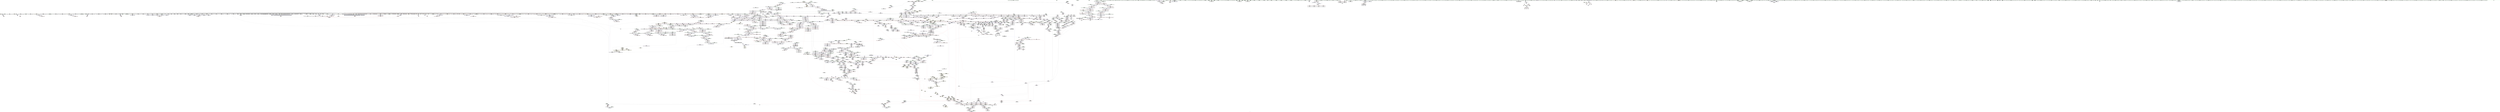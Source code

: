 digraph "SVFG" {
	label="SVFG";

	Node0x5633e1c4ba70 [shape=record,color=grey,label="{NodeID: 0\nNullPtr}"];
	Node0x5633e1c4ba70 -> Node0x5633e230e6b0[style=solid];
	Node0x5633e1c4ba70 -> Node0x5633e230e7b0[style=solid];
	Node0x5633e1c4ba70 -> Node0x5633e230e880[style=solid];
	Node0x5633e1c4ba70 -> Node0x5633e230e950[style=solid];
	Node0x5633e1c4ba70 -> Node0x5633e230ea20[style=solid];
	Node0x5633e1c4ba70 -> Node0x5633e230eaf0[style=solid];
	Node0x5633e1c4ba70 -> Node0x5633e230ebc0[style=solid];
	Node0x5633e1c4ba70 -> Node0x5633e230ec90[style=solid];
	Node0x5633e1c4ba70 -> Node0x5633e230ed60[style=solid];
	Node0x5633e1c4ba70 -> Node0x5633e230ee30[style=solid];
	Node0x5633e1c4ba70 -> Node0x5633e230ef00[style=solid];
	Node0x5633e1c4ba70 -> Node0x5633e230efd0[style=solid];
	Node0x5633e1c4ba70 -> Node0x5633e230f0a0[style=solid];
	Node0x5633e1c4ba70 -> Node0x5633e230f170[style=solid];
	Node0x5633e1c4ba70 -> Node0x5633e230f240[style=solid];
	Node0x5633e1c4ba70 -> Node0x5633e230f310[style=solid];
	Node0x5633e1c4ba70 -> Node0x5633e230f3e0[style=solid];
	Node0x5633e1c4ba70 -> Node0x5633e230f4b0[style=solid];
	Node0x5633e1c4ba70 -> Node0x5633e230f580[style=solid];
	Node0x5633e1c4ba70 -> Node0x5633e230f650[style=solid];
	Node0x5633e1c4ba70 -> Node0x5633e230f720[style=solid];
	Node0x5633e1c4ba70 -> Node0x5633e230f7f0[style=solid];
	Node0x5633e1c4ba70 -> Node0x5633e230f8c0[style=solid];
	Node0x5633e1c4ba70 -> Node0x5633e230f990[style=solid];
	Node0x5633e1c4ba70 -> Node0x5633e230fa60[style=solid];
	Node0x5633e1c4ba70 -> Node0x5633e230fb30[style=solid];
	Node0x5633e1c4ba70 -> Node0x5633e230fc00[style=solid];
	Node0x5633e1c4ba70 -> Node0x5633e230fcd0[style=solid];
	Node0x5633e1c4ba70 -> Node0x5633e230fda0[style=solid];
	Node0x5633e1c4ba70 -> Node0x5633e230fe70[style=solid];
	Node0x5633e1c4ba70 -> Node0x5633e230ff40[style=solid];
	Node0x5633e1c4ba70 -> Node0x5633e2310010[style=solid];
	Node0x5633e1c4ba70 -> Node0x5633e23100e0[style=solid];
	Node0x5633e1c4ba70 -> Node0x5633e23101b0[style=solid];
	Node0x5633e1c4ba70 -> Node0x5633e2310280[style=solid];
	Node0x5633e1c4ba70 -> Node0x5633e2310350[style=solid];
	Node0x5633e1c4ba70 -> Node0x5633e2310420[style=solid];
	Node0x5633e1c4ba70 -> Node0x5633e23104f0[style=solid];
	Node0x5633e1c4ba70 -> Node0x5633e23105c0[style=solid];
	Node0x5633e1c4ba70 -> Node0x5633e2310690[style=solid];
	Node0x5633e1c4ba70 -> Node0x5633e2320e90[style=solid];
	Node0x5633e1c4ba70 -> Node0x5633e2320f20[style=solid];
	Node0x5633e1c4ba70 -> Node0x5633e2320ff0[style=solid];
	Node0x5633e1c4ba70 -> Node0x5633e23210c0[style=solid];
	Node0x5633e1c4ba70 -> Node0x5633e2321190[style=solid];
	Node0x5633e1c4ba70 -> Node0x5633e2321260[style=solid];
	Node0x5633e1c4ba70 -> Node0x5633e2321330[style=solid];
	Node0x5633e1c4ba70 -> Node0x5633e2321400[style=solid];
	Node0x5633e1c4ba70 -> Node0x5633e23214d0[style=solid];
	Node0x5633e1c4ba70 -> Node0x5633e23215a0[style=solid];
	Node0x5633e1c4ba70 -> Node0x5633e2321670[style=solid];
	Node0x5633e1c4ba70 -> Node0x5633e2321740[style=solid];
	Node0x5633e1c4ba70 -> Node0x5633e2321810[style=solid];
	Node0x5633e1c4ba70 -> Node0x5633e23218e0[style=solid];
	Node0x5633e1c4ba70 -> Node0x5633e23219b0[style=solid];
	Node0x5633e1c4ba70 -> Node0x5633e2321a80[style=solid];
	Node0x5633e1c4ba70 -> Node0x5633e2321b50[style=solid];
	Node0x5633e1c4ba70 -> Node0x5633e2321c20[style=solid];
	Node0x5633e1c4ba70 -> Node0x5633e2321cf0[style=solid];
	Node0x5633e1c4ba70 -> Node0x5633e2321dc0[style=solid];
	Node0x5633e1c4ba70 -> Node0x5633e2321e90[style=solid];
	Node0x5633e1c4ba70 -> Node0x5633e2321f60[style=solid];
	Node0x5633e1c4ba70 -> Node0x5633e2322030[style=solid];
	Node0x5633e1c4ba70 -> Node0x5633e2322100[style=solid];
	Node0x5633e1c4ba70 -> Node0x5633e23221d0[style=solid];
	Node0x5633e1c4ba70 -> Node0x5633e23222a0[style=solid];
	Node0x5633e1c4ba70 -> Node0x5633e2322370[style=solid];
	Node0x5633e1c4ba70 -> Node0x5633e2322440[style=solid];
	Node0x5633e1c4ba70 -> Node0x5633e2322510[style=solid];
	Node0x5633e1c4ba70 -> Node0x5633e23225e0[style=solid];
	Node0x5633e1c4ba70 -> Node0x5633e23226b0[style=solid];
	Node0x5633e1c4ba70 -> Node0x5633e2322780[style=solid];
	Node0x5633e1c4ba70 -> Node0x5633e2322850[style=solid];
	Node0x5633e1c4ba70 -> Node0x5633e2322920[style=solid];
	Node0x5633e1c4ba70 -> Node0x5633e23229f0[style=solid];
	Node0x5633e1c4ba70 -> Node0x5633e2322ac0[style=solid];
	Node0x5633e1c4ba70 -> Node0x5633e2322b90[style=solid];
	Node0x5633e1c4ba70 -> Node0x5633e2322c60[style=solid];
	Node0x5633e1c4ba70 -> Node0x5633e2322d30[style=solid];
	Node0x5633e1c4ba70 -> Node0x5633e2322e00[style=solid];
	Node0x5633e1c4ba70 -> Node0x5633e2322ed0[style=solid];
	Node0x5633e1c4ba70 -> Node0x5633e2322fa0[style=solid];
	Node0x5633e1c4ba70 -> Node0x5633e2323070[style=solid];
	Node0x5633e1c4ba70 -> Node0x5633e2323140[style=solid];
	Node0x5633e1c4ba70 -> Node0x5633e2323210[style=solid];
	Node0x5633e1c4ba70 -> Node0x5633e23232e0[style=solid];
	Node0x5633e1c4ba70 -> Node0x5633e23233b0[style=solid];
	Node0x5633e1c4ba70 -> Node0x5633e2323480[style=solid];
	Node0x5633e1c4ba70 -> Node0x5633e2323550[style=solid];
	Node0x5633e1c4ba70 -> Node0x5633e2323620[style=solid];
	Node0x5633e1c4ba70 -> Node0x5633e23236f0[style=solid];
	Node0x5633e1c4ba70 -> Node0x5633e23237c0[style=solid];
	Node0x5633e1c4ba70 -> Node0x5633e2323890[style=solid];
	Node0x5633e1c4ba70 -> Node0x5633e2323960[style=solid];
	Node0x5633e1c4ba70 -> Node0x5633e2323a30[style=solid];
	Node0x5633e1c4ba70 -> Node0x5633e2323b00[style=solid];
	Node0x5633e1c4ba70 -> Node0x5633e2323bd0[style=solid];
	Node0x5633e1c4ba70 -> Node0x5633e2323ca0[style=solid];
	Node0x5633e1c4ba70 -> Node0x5633e2323d70[style=solid];
	Node0x5633e1c4ba70 -> Node0x5633e2323e40[style=solid];
	Node0x5633e1c4ba70 -> Node0x5633e2323f10[style=solid];
	Node0x5633e1c4ba70 -> Node0x5633e2323fe0[style=solid];
	Node0x5633e1c4ba70 -> Node0x5633e23240b0[style=solid];
	Node0x5633e1c4ba70 -> Node0x5633e2324180[style=solid];
	Node0x5633e1c4ba70 -> Node0x5633e2324250[style=solid];
	Node0x5633e1c4ba70 -> Node0x5633e2324320[style=solid];
	Node0x5633e1c4ba70 -> Node0x5633e23243f0[style=solid];
	Node0x5633e1c4ba70 -> Node0x5633e23244c0[style=solid];
	Node0x5633e1c4ba70 -> Node0x5633e2324590[style=solid];
	Node0x5633e1c4ba70 -> Node0x5633e2324660[style=solid];
	Node0x5633e1c4ba70 -> Node0x5633e2324730[style=solid];
	Node0x5633e1c4ba70 -> Node0x5633e2324800[style=solid];
	Node0x5633e1c4ba70 -> Node0x5633e23248d0[style=solid];
	Node0x5633e1c4ba70 -> Node0x5633e23249a0[style=solid];
	Node0x5633e1c4ba70 -> Node0x5633e2324a70[style=solid];
	Node0x5633e1c4ba70 -> Node0x5633e2324b40[style=solid];
	Node0x5633e1c4ba70 -> Node0x5633e2324c10[style=solid];
	Node0x5633e1c4ba70 -> Node0x5633e2324ce0[style=solid];
	Node0x5633e1c4ba70 -> Node0x5633e2324db0[style=solid];
	Node0x5633e1c4ba70 -> Node0x5633e2324e80[style=solid];
	Node0x5633e1c4ba70 -> Node0x5633e2324f50[style=solid];
	Node0x5633e1c4ba70 -> Node0x5633e2325020[style=solid];
	Node0x5633e1c4ba70 -> Node0x5633e23250f0[style=solid];
	Node0x5633e1c4ba70 -> Node0x5633e23251c0[style=solid];
	Node0x5633e1c4ba70 -> Node0x5633e2325290[style=solid];
	Node0x5633e1c4ba70 -> Node0x5633e2325360[style=solid];
	Node0x5633e1c4ba70 -> Node0x5633e2325430[style=solid];
	Node0x5633e1c4ba70 -> Node0x5633e2325500[style=solid];
	Node0x5633e1c4ba70 -> Node0x5633e23255d0[style=solid];
	Node0x5633e1c4ba70 -> Node0x5633e23256a0[style=solid];
	Node0x5633e1c4ba70 -> Node0x5633e2325770[style=solid];
	Node0x5633e1c4ba70 -> Node0x5633e2325840[style=solid];
	Node0x5633e1c4ba70 -> Node0x5633e2325910[style=solid];
	Node0x5633e1c4ba70 -> Node0x5633e23259e0[style=solid];
	Node0x5633e1c4ba70 -> Node0x5633e234f230[style=solid];
	Node0x5633e1c4ba70 -> Node0x5633e2354950[style=solid];
	Node0x5633e1c4ba70 -> Node0x5633e2354a20[style=solid];
	Node0x5633e1c4ba70 -> Node0x5633e2354af0[style=solid];
	Node0x5633e1c4ba70 -> Node0x5633e2357940[style=solid];
	Node0x5633e1c4ba70 -> Node0x5633e2357a10[style=solid];
	Node0x5633e1c4ba70 -> Node0x5633e2357ae0[style=solid];
	Node0x5633e1c4ba70 -> Node0x5633e2359dd0[style=solid];
	Node0x5633e1c4ba70 -> Node0x5633e1953890[style=solid];
	Node0x5633e1c4ba70 -> Node0x5633e23917e0[style=solid];
	Node0x5633e1c4ba70 -> Node0x5633e2393e80[style=solid];
	Node0x5633e1c4ba70 -> Node0x5633e2394300[style=solid];
	Node0x5633e1c4ba70 -> Node0x5633e2395e00[style=solid];
	Node0x5633e1c4ba70:s64 -> Node0x5633e24aec80[style=solid,color=red];
	Node0x5633e1c4ba70:s64 -> Node0x5633e24b5780[style=solid,color=red];
	Node0x5633e2413d70 [shape=record,color=yellow,style=double,label="{NodeID: 2657\n430V_1 = ENCHI(MR_430V_0)\npts\{1334 \}\nFun[_ZNSt27__uninitialized_default_n_1ILb0EE18__uninit_default_nIPNSt7__cxx1112basic_stringIcSt11char_traitsIcESaIcEEEmEET_S9_T0_]}"];
	Node0x5633e2413d70 -> Node0x5633e23564f0[style=dashed];
	Node0x5633e230f990 [shape=record,color=black,label="{NodeID: 443\n395\<--3\n\<--dummyVal\n_Z4goodNSt7__cxx1112basic_stringIcSt11char_traitsIcESaIcEEES4_S4_\n}"];
	Node0x5633e230f990 -> Node0x5633e2350780[style=solid];
	Node0x5633e231ee50 [shape=record,color=purple,label="{NodeID: 886\n2765\<--2655\noffset_0\<--\n}"];
	Node0x5633e231ee50 -> Node0x5633e235de00[style=solid];
	Node0x5633e2355240 [shape=record,color=blue,label="{NodeID: 1329\n1185\<--1183\nthis.addr\<--this\n_ZN9__gnu_cxx13new_allocatorINSt7__cxx1112basic_stringIcSt11char_traitsIcESaIcEEEEC2ERKS7_\n}"];
	Node0x5633e2355240 -> Node0x5633e23444c0[style=dashed];
	Node0x5633e2307d10 [shape=record,color=green,label="{NodeID: 222\n1367\<--1368\n__cxa_begin_catch\<--__cxa_begin_catch_field_insensitive\n}"];
	Node0x5633e232b5a0 [shape=record,color=black,label="{NodeID: 665\n2061\<--1924\n\<--this1\n_ZNSt6vectorISt4pairIccESaIS1_EE17_M_realloc_insertIJS1_EEEvN9__gnu_cxx17__normal_iteratorIPS1_S3_EEDpOT_\n}"];
	Node0x5633e232b5a0 -> Node0x5633e231c8f0[style=solid];
	Node0x5633e232b5a0 -> Node0x5633e231c9c0[style=solid];
	Node0x5633e24aa010 [shape=record,color=black,label="{NodeID: 3322\n1483 = PHI(1070, )\n0th arg _ZNSt12_Vector_baseINSt7__cxx1112basic_stringIcSt11char_traitsIcESaIcEEESaIS5_EE13_M_deallocateEPS5_m }"];
	Node0x5633e24aa010 -> Node0x5633e2356de0[style=solid];
	Node0x5633e2349e20 [shape=record,color=red,label="{NodeID: 1108\n1976\<--1975\n\<--call12\n_ZNSt6vectorISt4pairIccESaIS1_EE17_M_realloc_insertIJS1_EEEvN9__gnu_cxx17__normal_iteratorIPS1_S3_EEDpOT_\n|{<s0>215}}"];
	Node0x5633e2349e20:s0 -> Node0x5633e24a9980[style=solid,color=red];
	Node0x5633e1c4bb00 [shape=record,color=green,label="{NodeID: 1\n7\<--1\n__dso_handle\<--dummyObj\nGlob }"];
	Node0x5633e230fa60 [shape=record,color=black,label="{NodeID: 444\n397\<--3\n\<--dummyVal\n_Z4goodNSt7__cxx1112basic_stringIcSt11char_traitsIcESaIcEEES4_S4_\n}"];
	Node0x5633e230fa60 -> Node0x5633e2350850[style=solid];
	Node0x5633e231ef20 [shape=record,color=purple,label="{NodeID: 887\n2768\<--2655\noffset_1\<--\n}"];
	Node0x5633e231ef20 -> Node0x5633e235ded0[style=solid];
	Node0x5633e2355310 [shape=record,color=blue,label="{NodeID: 1330\n1187\<--1184\n.addr\<--\n_ZN9__gnu_cxx13new_allocatorINSt7__cxx1112basic_stringIcSt11char_traitsIcESaIcEEEEC2ERKS7_\n}"];
	Node0x5633e2307e10 [shape=record,color=green,label="{NodeID: 223\n1372\<--1373\n_ZSt8_DestroyIPNSt7__cxx1112basic_stringIcSt11char_traitsIcESaIcEEEEvT_S7_\<--_ZSt8_DestroyIPNSt7__cxx1112basic_stringIcSt11char_traitsIcESaIcEEEEvT_S7__field_insensitive\n}"];
	Node0x5633e232b670 [shape=record,color=black,label="{NodeID: 666\n2068\<--1924\n\<--this1\n_ZNSt6vectorISt4pairIccESaIS1_EE17_M_realloc_insertIJS1_EEEvN9__gnu_cxx17__normal_iteratorIPS1_S3_EEDpOT_\n}"];
	Node0x5633e232b670 -> Node0x5633e231ca90[style=solid];
	Node0x5633e232b670 -> Node0x5633e231cb60[style=solid];
	Node0x5633e24aa120 [shape=record,color=black,label="{NodeID: 3323\n1484 = PHI(1073, )\n1st arg _ZNSt12_Vector_baseINSt7__cxx1112basic_stringIcSt11char_traitsIcESaIcEEESaIS5_EE13_M_deallocateEPS5_m }"];
	Node0x5633e24aa120 -> Node0x5633e2356eb0[style=solid];
	Node0x5633e2349ef0 [shape=record,color=red,label="{NodeID: 1109\n1980\<--1979\n\<--_M_finish\n_ZNSt6vectorISt4pairIccESaIS1_EE17_M_realloc_insertIJS1_EEEvN9__gnu_cxx17__normal_iteratorIPS1_S3_EEDpOT_\n|{<s0>215}}"];
	Node0x5633e2349ef0:s0 -> Node0x5633e24a9b90[style=solid,color=red];
	Node0x5633e22d1ef0 [shape=record,color=green,label="{NodeID: 2\n14\<--1\n.str\<--dummyObj\nGlob }"];
	Node0x5633e230fb30 [shape=record,color=black,label="{NodeID: 445\n400\<--3\n\<--dummyVal\n_Z4goodNSt7__cxx1112basic_stringIcSt11char_traitsIcESaIcEEES4_S4_\n}"];
	Node0x5633e231eff0 [shape=record,color=purple,label="{NodeID: 888\n2766\<--2656\noffset_0\<--\n}"];
	Node0x5633e231eff0 -> Node0x5633e234ee90[style=solid];
	Node0x5633e23553e0 [shape=record,color=blue,label="{NodeID: 1331\n1196\<--1194\nthis.addr\<--this\n_ZNSt12_Vector_baseINSt7__cxx1112basic_stringIcSt11char_traitsIcESaIcEEESaIS5_EE11_M_allocateEm\n}"];
	Node0x5633e23553e0 -> Node0x5633e2344590[style=dashed];
	Node0x5633e2307f10 [shape=record,color=green,label="{NodeID: 224\n1375\<--1376\n__cxa_rethrow\<--__cxa_rethrow_field_insensitive\n}"];
	Node0x5633e232b740 [shape=record,color=black,label="{NodeID: 667\n1949\<--1948\n\<--_M_impl\n_ZNSt6vectorISt4pairIccESaIS1_EE17_M_realloc_insertIJS1_EEEvN9__gnu_cxx17__normal_iteratorIPS1_S3_EEDpOT_\n|{<s0>209}}"];
	Node0x5633e232b740:s0 -> Node0x5633e24ac9e0[style=solid,color=red];
	Node0x5633e24aa230 [shape=record,color=black,label="{NodeID: 3324\n1485 = PHI(1083, )\n2nd arg _ZNSt12_Vector_baseINSt7__cxx1112basic_stringIcSt11char_traitsIcESaIcEEESaIS5_EE13_M_deallocateEPS5_m }"];
	Node0x5633e24aa230 -> Node0x5633e2356f80[style=solid];
	Node0x5633e2349fc0 [shape=record,color=red,label="{NodeID: 1110\n2029\<--2028\n\<--_M_start26\n_ZNSt6vectorISt4pairIccESaIS1_EE17_M_realloc_insertIJS1_EEEvN9__gnu_cxx17__normal_iteratorIPS1_S3_EEDpOT_\n|{<s0>224}}"];
	Node0x5633e2349fc0:s0 -> Node0x5633e24adfc0[style=solid,color=red];
	Node0x5633e22d2640 [shape=record,color=green,label="{NodeID: 3\n16\<--1\n.str.3\<--dummyObj\nGlob }"];
	Node0x5633e230fc00 [shape=record,color=black,label="{NodeID: 446\n401\<--3\n\<--dummyVal\n_Z4goodNSt7__cxx1112basic_stringIcSt11char_traitsIcESaIcEEES4_S4_\n}"];
	Node0x5633e230fc00 -> Node0x5633e2350920[style=solid];
	Node0x5633e231f0c0 [shape=record,color=purple,label="{NodeID: 889\n2769\<--2656\noffset_1\<--\n}"];
	Node0x5633e231f0c0 -> Node0x5633e234ef60[style=solid];
	Node0x5633e23554b0 [shape=record,color=blue,label="{NodeID: 1332\n1198\<--1195\n__n.addr\<--__n\n_ZNSt12_Vector_baseINSt7__cxx1112basic_stringIcSt11char_traitsIcESaIcEEESaIS5_EE11_M_allocateEm\n}"];
	Node0x5633e23554b0 -> Node0x5633e2344660[style=dashed];
	Node0x5633e23554b0 -> Node0x5633e2344730[style=dashed];
	Node0x5633e2308010 [shape=record,color=green,label="{NodeID: 225\n1385\<--1386\n__cxa_end_catch\<--__cxa_end_catch_field_insensitive\n}"];
	Node0x5633e232b810 [shape=record,color=black,label="{NodeID: 668\n2000\<--1999\n\<--_M_impl17\n_ZNSt6vectorISt4pairIccESaIS1_EE17_M_realloc_insertIJS1_EEEvN9__gnu_cxx17__normal_iteratorIPS1_S3_EEDpOT_\n|{<s0>217}}"];
	Node0x5633e232b810:s0 -> Node0x5633e24ad610[style=solid,color=red];
	Node0x5633e24aa340 [shape=record,color=black,label="{NodeID: 3325\n2727 = PHI(2304, )\n0th arg _ZN9__gnu_cxx13new_allocatorISt4pairIccEE7destroyIS2_EEvPT_ }"];
	Node0x5633e24aa340 -> Node0x5633e235e7c0[style=solid];
	Node0x5633e234a090 [shape=record,color=red,label="{NodeID: 1111\n2033\<--2032\n\<--_M_finish28\n_ZNSt6vectorISt4pairIccESaIS1_EE17_M_realloc_insertIJS1_EEEvN9__gnu_cxx17__normal_iteratorIPS1_S3_EEDpOT_\n|{<s0>224}}"];
	Node0x5633e234a090:s0 -> Node0x5633e24ae2a0[style=solid,color=red];
	Node0x5633e22d2700 [shape=record,color=green,label="{NodeID: 4\n18\<--1\n.str.4\<--dummyObj\nGlob }"];
	Node0x5633e230fcd0 [shape=record,color=black,label="{NodeID: 447\n403\<--3\n\<--dummyVal\n_Z4goodNSt7__cxx1112basic_stringIcSt11char_traitsIcESaIcEEES4_S4_\n}"];
	Node0x5633e230fcd0 -> Node0x5633e23509f0[style=solid];
	Node0x5633e231f190 [shape=record,color=purple,label="{NodeID: 890\n2672\<--2671\n_M_current\<--this1\n_ZNKSt13move_iteratorIPSt4pairIccEEdeEv\n}"];
	Node0x5633e231f190 -> Node0x5633e234e0c0[style=solid];
	Node0x5633e2355580 [shape=record,color=blue,label="{NodeID: 1333\n1219\<--1217\n__a.addr\<--__a\n_ZNSt16allocator_traitsISaINSt7__cxx1112basic_stringIcSt11char_traitsIcESaIcEEEEE8allocateERS6_m\n}"];
	Node0x5633e2355580 -> Node0x5633e2344800[style=dashed];
	Node0x5633e2308110 [shape=record,color=green,label="{NodeID: 226\n1403\<--1404\n__p.addr\<--__p.addr_field_insensitive\n_ZSt10_ConstructINSt7__cxx1112basic_stringIcSt11char_traitsIcESaIcEEEJEEvPT_DpOT0_\n}"];
	Node0x5633e2308110 -> Node0x5633e23459e0[style=solid];
	Node0x5633e2308110 -> Node0x5633e2356760[style=solid];
	Node0x5633e232b8e0 [shape=record,color=black,label="{NodeID: 669\n2050\<--2045\nsub.ptr.lhs.cast\<--\n_ZNSt6vectorISt4pairIccESaIS1_EE17_M_realloc_insertIJS1_EEEvN9__gnu_cxx17__normal_iteratorIPS1_S3_EEDpOT_\n}"];
	Node0x5633e232b8e0 -> Node0x5633e2392980[style=solid];
	Node0x5633e24aa480 [shape=record,color=black,label="{NodeID: 3326\n2728 = PHI(2305, )\n1st arg _ZN9__gnu_cxx13new_allocatorISt4pairIccEE7destroyIS2_EEvPT_ }"];
	Node0x5633e24aa480 -> Node0x5633e235e890[style=solid];
	Node0x5633e234a160 [shape=record,color=red,label="{NodeID: 1112\n2041\<--2040\n\<--_M_start31\n_ZNSt6vectorISt4pairIccESaIS1_EE17_M_realloc_insertIJS1_EEEvN9__gnu_cxx17__normal_iteratorIPS1_S3_EEDpOT_\n|{<s0>225}}"];
	Node0x5633e234a160:s0 -> Node0x5633e24a46d0[style=solid,color=red];
	Node0x5633e22d27c0 [shape=record,color=green,label="{NodeID: 5\n20\<--1\n.str.5\<--dummyObj\nGlob }"];
	Node0x5633e230fda0 [shape=record,color=black,label="{NodeID: 448\n409\<--3\n\<--dummyVal\n_Z4goodNSt7__cxx1112basic_stringIcSt11char_traitsIcESaIcEEES4_S4_\n}"];
	Node0x5633e231f260 [shape=record,color=purple,label="{NodeID: 891\n2681\<--2680\n_M_current\<--this1\n_ZNSt13move_iteratorIPSt4pairIccEEppEv\n}"];
	Node0x5633e231f260 -> Node0x5633e234e260[style=solid];
	Node0x5633e231f260 -> Node0x5633e235e210[style=solid];
	Node0x5633e2355650 [shape=record,color=blue,label="{NodeID: 1334\n1221\<--1218\n__n.addr\<--__n\n_ZNSt16allocator_traitsISaINSt7__cxx1112basic_stringIcSt11char_traitsIcESaIcEEEEE8allocateERS6_m\n}"];
	Node0x5633e2355650 -> Node0x5633e23448d0[style=dashed];
	Node0x5633e23081e0 [shape=record,color=green,label="{NodeID: 227\n1410\<--1411\n_ZNSt7__cxx1112basic_stringIcSt11char_traitsIcESaIcEEC1Ev\<--_ZNSt7__cxx1112basic_stringIcSt11char_traitsIcESaIcEEC1Ev_field_insensitive\n}"];
	Node0x5633e232b9b0 [shape=record,color=black,label="{NodeID: 670\n2051\<--2049\nsub.ptr.rhs.cast\<--\n_ZNSt6vectorISt4pairIccESaIS1_EE17_M_realloc_insertIJS1_EEEvN9__gnu_cxx17__normal_iteratorIPS1_S3_EEDpOT_\n}"];
	Node0x5633e232b9b0 -> Node0x5633e2392980[style=solid];
	Node0x5633e24aa5c0 [shape=record,color=black,label="{NodeID: 3327\n2391 = PHI(2376, 2442, )\n0th arg _ZNK9__gnu_cxx13new_allocatorISt4pairIccEE8max_sizeEv }"];
	Node0x5633e24aa5c0 -> Node0x5633e235c190[style=solid];
	Node0x5633e234a230 [shape=record,color=red,label="{NodeID: 1113\n2045\<--2044\n\<--_M_end_of_storage\n_ZNSt6vectorISt4pairIccESaIS1_EE17_M_realloc_insertIJS1_EEEvN9__gnu_cxx17__normal_iteratorIPS1_S3_EEDpOT_\n}"];
	Node0x5633e234a230 -> Node0x5633e232b8e0[style=solid];
	Node0x5633e22d2880 [shape=record,color=green,label="{NodeID: 6\n22\<--1\nstdin\<--dummyObj\nGlob }"];
	Node0x5633e24142e0 [shape=record,color=yellow,style=double,label="{NodeID: 2663\n229V_1 = ENCHI(MR_229V_0)\npts\{3160000 3160001 \}\nFun[_ZNKSt6vectorISt4pairIccESaIS1_EE12_M_check_lenEmPKc]|{<s0>231|<s1>231|<s2>233|<s3>233|<s4>234|<s5>234|<s6>236|<s7>236}}"];
	Node0x5633e24142e0:s0 -> Node0x5633e240afa0[style=dashed,color=red];
	Node0x5633e24142e0:s1 -> Node0x5633e240b080[style=dashed,color=red];
	Node0x5633e24142e0:s2 -> Node0x5633e240afa0[style=dashed,color=red];
	Node0x5633e24142e0:s3 -> Node0x5633e240b080[style=dashed,color=red];
	Node0x5633e24142e0:s4 -> Node0x5633e240afa0[style=dashed,color=red];
	Node0x5633e24142e0:s5 -> Node0x5633e240b080[style=dashed,color=red];
	Node0x5633e24142e0:s6 -> Node0x5633e240afa0[style=dashed,color=red];
	Node0x5633e24142e0:s7 -> Node0x5633e240b080[style=dashed,color=red];
	Node0x5633e230fe70 [shape=record,color=black,label="{NodeID: 449\n410\<--3\n\<--dummyVal\n_Z4goodNSt7__cxx1112basic_stringIcSt11char_traitsIcESaIcEEES4_S4_\n}"];
	Node0x5633e230fe70 -> Node0x5633e2350ac0[style=solid];
	Node0x5633e231f330 [shape=record,color=purple,label="{NodeID: 892\n2683\<--2682\nincdec.ptr\<--\n_ZNSt13move_iteratorIPSt4pairIccEEppEv\n}"];
	Node0x5633e231f330 -> Node0x5633e235e210[style=solid];
	Node0x5633e2355720 [shape=record,color=blue,label="{NodeID: 1335\n1236\<--1233\nthis.addr\<--this\n_ZN9__gnu_cxx13new_allocatorINSt7__cxx1112basic_stringIcSt11char_traitsIcESaIcEEEE8allocateEmPKv\n}"];
	Node0x5633e2355720 -> Node0x5633e23449a0[style=dashed];
	Node0x5633e23107b0 [shape=record,color=green,label="{NodeID: 228\n1415\<--1416\n__r.addr\<--__r.addr_field_insensitive\n_ZSt11__addressofINSt7__cxx1112basic_stringIcSt11char_traitsIcESaIcEEEEPT_RS6_\n}"];
	Node0x5633e23107b0 -> Node0x5633e2345ab0[style=solid];
	Node0x5633e23107b0 -> Node0x5633e2356830[style=solid];
	Node0x5633e232ba80 [shape=record,color=black,label="{NodeID: 671\n2092\<--2091\n\<--this1\n_ZNSt6vectorISt4pairIccESaIS1_EE3endEv\n}"];
	Node0x5633e232ba80 -> Node0x5633e231cd00[style=solid];
	Node0x5633e232ba80 -> Node0x5633e231cdd0[style=solid];
	Node0x5633e24aa7d0 [shape=record,color=black,label="{NodeID: 3328\n1608 = PHI(1602, )\n0th arg _ZN9__gnu_cxx13new_allocatorISt4pairIccEEC2Ev }"];
	Node0x5633e24aa7d0 -> Node0x5633e2357c80[style=solid];
	Node0x5633e234a300 [shape=record,color=red,label="{NodeID: 1114\n2049\<--2048\n\<--_M_start34\n_ZNSt6vectorISt4pairIccESaIS1_EE17_M_realloc_insertIJS1_EEEvN9__gnu_cxx17__normal_iteratorIPS1_S3_EEDpOT_\n}"];
	Node0x5633e234a300 -> Node0x5633e232b9b0[style=solid];
	Node0x5633e22d2940 [shape=record,color=green,label="{NodeID: 7\n23\<--1\n.str.6\<--dummyObj\nGlob }"];
	Node0x5633e230ff40 [shape=record,color=black,label="{NodeID: 450\n412\<--3\n\<--dummyVal\n_Z4goodNSt7__cxx1112basic_stringIcSt11char_traitsIcESaIcEEES4_S4_\n}"];
	Node0x5633e230ff40 -> Node0x5633e2350b90[style=solid];
	Node0x5633e231f400 [shape=record,color=purple,label="{NodeID: 893\n2709\<--2708\n_M_current\<--this1\n_ZNKSt13move_iteratorIPSt4pairIccEE4baseEv\n}"];
	Node0x5633e231f400 -> Node0x5633e234e5a0[style=solid];
	Node0x5633e23557f0 [shape=record,color=blue,label="{NodeID: 1336\n1238\<--1234\n__n.addr\<--__n\n_ZN9__gnu_cxx13new_allocatorINSt7__cxx1112basic_stringIcSt11char_traitsIcESaIcEEEE8allocateEmPKv\n}"];
	Node0x5633e23557f0 -> Node0x5633e2344a70[style=dashed];
	Node0x5633e23557f0 -> Node0x5633e2344b40[style=dashed];
	Node0x5633e2310840 [shape=record,color=green,label="{NodeID: 229\n1425\<--1426\n__first.addr\<--__first.addr_field_insensitive\n_ZSt8_DestroyIPNSt7__cxx1112basic_stringIcSt11char_traitsIcESaIcEEEEvT_S7_\n}"];
	Node0x5633e2310840 -> Node0x5633e2345b80[style=solid];
	Node0x5633e2310840 -> Node0x5633e2356900[style=solid];
	Node0x5633e232bb50 [shape=record,color=black,label="{NodeID: 672\n2084\<--2099\n_ZNSt6vectorISt4pairIccESaIS1_EE3endEv_ret\<--\n_ZNSt6vectorISt4pairIccESaIS1_EE3endEv\n|{<s0>199}}"];
	Node0x5633e232bb50:s0 -> Node0x5633e24a2180[style=solid,color=blue];
	Node0x5633e24aa8e0 [shape=record,color=black,label="{NodeID: 3329\n1861 = PHI(465, )\n0th arg _ZSt4moveIRSt4pairIccEEONSt16remove_referenceIT_E4typeEOS4_ }"];
	Node0x5633e24aa8e0 -> Node0x5633e2359340[style=solid];
	Node0x5633e234a3d0 [shape=record,color=red,label="{NodeID: 1115\n2091\<--2088\nthis1\<--this.addr\n_ZNSt6vectorISt4pairIccESaIS1_EE3endEv\n}"];
	Node0x5633e234a3d0 -> Node0x5633e232ba80[style=solid];
	Node0x5633e22d2a00 [shape=record,color=green,label="{NodeID: 8\n25\<--1\n.str.7\<--dummyObj\nGlob }"];
	Node0x5633e2310010 [shape=record,color=black,label="{NodeID: 451\n415\<--3\n\<--dummyVal\n_Z4goodNSt7__cxx1112basic_stringIcSt11char_traitsIcESaIcEEES4_S4_\n}"];
	Node0x5633e231f4d0 [shape=record,color=purple,label="{NodeID: 894\n2722\<--2721\n_M_current\<--this1\n_ZNSt13move_iteratorIPSt4pairIccEEC2ES2_\n}"];
	Node0x5633e231f4d0 -> Node0x5633e235e6f0[style=solid];
	Node0x5633e23558c0 [shape=record,color=blue,label="{NodeID: 1337\n1240\<--1235\n.addr\<--\n_ZN9__gnu_cxx13new_allocatorINSt7__cxx1112basic_stringIcSt11char_traitsIcESaIcEEEE8allocateEmPKv\n}"];
	Node0x5633e2310910 [shape=record,color=green,label="{NodeID: 230\n1427\<--1428\n__last.addr\<--__last.addr_field_insensitive\n_ZSt8_DestroyIPNSt7__cxx1112basic_stringIcSt11char_traitsIcESaIcEEEEvT_S7_\n}"];
	Node0x5633e2310910 -> Node0x5633e2345c50[style=solid];
	Node0x5633e2310910 -> Node0x5633e23569d0[style=solid];
	Node0x5633e232bc20 [shape=record,color=black,label="{NodeID: 673\n2116\<--2115\n\<--\n_ZN9__gnu_cxx13new_allocatorISt4pairIccEE9constructIS2_JS2_EEEvPT_DpOT0_\n}"];
	Node0x5633e232bc20 -> Node0x5633e232bcf0[style=solid];
	Node0x5633e24aa9f0 [shape=record,color=black,label="{NodeID: 3330\n456 = PHI(315, 315, )\n0th arg _ZNSt6vectorISt4pairIccESaIS1_EE9push_backEOS1_ }"];
	Node0x5633e24aa9f0 -> Node0x5633e2351070[style=solid];
	Node0x5633e234a4a0 [shape=record,color=red,label="{NodeID: 1116\n2099\<--2098\n\<--coerce.dive\n_ZNSt6vectorISt4pairIccESaIS1_EE3endEv\n}"];
	Node0x5633e234a4a0 -> Node0x5633e232bb50[style=solid];
	Node0x5633e22d2ac0 [shape=record,color=green,label="{NodeID: 9\n27\<--1\nstdout\<--dummyObj\nGlob }"];
	Node0x5633e23100e0 [shape=record,color=black,label="{NodeID: 452\n416\<--3\n\<--dummyVal\n_Z4goodNSt7__cxx1112basic_stringIcSt11char_traitsIcESaIcEEES4_S4_\n}"];
	Node0x5633e23100e0 -> Node0x5633e2350c60[style=solid];
	Node0x5633e231f5a0 [shape=record,color=purple,label="{NodeID: 895\n493\<--491\nadd.ptr\<--\n_ZNSt6vectorISt4pairIccESaIS1_EEixEm\n}"];
	Node0x5633e231f5a0 -> Node0x5633e2327710[style=solid];
	Node0x5633e2355990 [shape=record,color=blue,label="{NodeID: 1338\n1266\<--1265\nthis.addr\<--this\n_ZNK9__gnu_cxx13new_allocatorINSt7__cxx1112basic_stringIcSt11char_traitsIcESaIcEEEE8max_sizeEv\n}"];
	Node0x5633e2355990 -> Node0x5633e2344c10[style=dashed];
	Node0x5633e23109e0 [shape=record,color=green,label="{NodeID: 231\n1434\<--1435\n_ZNSt12_Destroy_auxILb0EE9__destroyIPNSt7__cxx1112basic_stringIcSt11char_traitsIcESaIcEEEEEvT_S9_\<--_ZNSt12_Destroy_auxILb0EE9__destroyIPNSt7__cxx1112basic_stringIcSt11char_traitsIcESaIcEEEEEvT_S9__field_insensitive\n}"];
	Node0x5633e232bcf0 [shape=record,color=black,label="{NodeID: 674\n2117\<--2116\n\<--\n_ZN9__gnu_cxx13new_allocatorISt4pairIccEE9constructIS2_JS2_EEEvPT_DpOT0_\n}"];
	Node0x5633e232bcf0 -> Node0x5633e232bdc0[style=solid];
	Node0x5633e24aabd0 [shape=record,color=black,label="{NodeID: 3331\n457 = PHI(317, 327, )\n1st arg _ZNSt6vectorISt4pairIccESaIS1_EE9push_backEOS1_ }"];
	Node0x5633e24aabd0 -> Node0x5633e2351140[style=solid];
	Node0x5633e234a570 [shape=record,color=red,label="{NodeID: 1117\n2114\<--2105\nthis1\<--this.addr\n_ZN9__gnu_cxx13new_allocatorISt4pairIccEE9constructIS2_JS2_EEEvPT_DpOT0_\n}"];
	Node0x5633e22d2bc0 [shape=record,color=green,label="{NodeID: 10\n28\<--1\n_ZSt3cin\<--dummyObj\nGlob }"];
	Node0x5633e23101b0 [shape=record,color=black,label="{NodeID: 453\n418\<--3\n\<--dummyVal\n_Z4goodNSt7__cxx1112basic_stringIcSt11char_traitsIcESaIcEEES4_S4_\n}"];
	Node0x5633e23101b0 -> Node0x5633e2350d30[style=solid];
	Node0x5633e231f670 [shape=record,color=purple,label="{NodeID: 896\n796\<--794\nadd.ptr\<--\n_ZNSt6vectorINSt7__cxx1112basic_stringIcSt11char_traitsIcESaIcEEESaIS5_EEixEm\n}"];
	Node0x5633e231f670 -> Node0x5633e2327cc0[style=solid];
	Node0x5633e2406990 [shape=record,color=yellow,style=double,label="{NodeID: 2446\n65V_1 = ENCHI(MR_65V_0)\npts\{2452 \}\nFun[_ZSt34__uninitialized_move_if_noexcept_aIPSt4pairIccES2_SaIS1_EET0_T_S5_S4_RT1_]|{<s0>245}}"];
	Node0x5633e2406990:s0 -> Node0x5633e2415f30[style=dashed,color=red];
	Node0x5633e2355a60 [shape=record,color=blue,label="{NodeID: 1339\n1279\<--1276\n__first.addr\<--__first\n_ZSt27__uninitialized_default_n_aIPNSt7__cxx1112basic_stringIcSt11char_traitsIcESaIcEEEmS5_ET_S7_T0_RSaIT1_E\n}"];
	Node0x5633e2355a60 -> Node0x5633e2344ce0[style=dashed];
	Node0x5633e2310ae0 [shape=record,color=green,label="{NodeID: 232\n1443\<--1444\n_ZSt9terminatev\<--_ZSt9terminatev_field_insensitive\n}"];
	Node0x5633e232bdc0 [shape=record,color=black,label="{NodeID: 675\n2120\<--2117\n\<--\n_ZN9__gnu_cxx13new_allocatorISt4pairIccEE9constructIS2_JS2_EEEvPT_DpOT0_\n}"];
	Node0x5633e232bdc0 -> Node0x5633e231cea0[style=solid];
	Node0x5633e232bdc0 -> Node0x5633e231cf70[style=solid];
	Node0x5633e24aad50 [shape=record,color=black,label="{NodeID: 3332\n1552 = PHI(182, )\n0th arg _ZSt8_DestroyIPNSt7__cxx1112basic_stringIcSt11char_traitsIcESaIcEEES5_EvT_S7_RSaIT0_E }"];
	Node0x5633e24aad50 -> Node0x5633e2357530[style=solid];
	Node0x5633e234a640 [shape=record,color=red,label="{NodeID: 1118\n2115\<--2107\n\<--__p.addr\n_ZN9__gnu_cxx13new_allocatorISt4pairIccEE9constructIS2_JS2_EEEvPT_DpOT0_\n}"];
	Node0x5633e234a640 -> Node0x5633e232bc20[style=solid];
	Node0x5633e22d2cc0 [shape=record,color=green,label="{NodeID: 11\n29\<--1\n_ZSt4cout\<--dummyObj\nGlob }"];
	Node0x5633e2310280 [shape=record,color=black,label="{NodeID: 454\n437\<--3\nlpad.val\<--dummyVal\n_Z4goodNSt7__cxx1112basic_stringIcSt11char_traitsIcESaIcEEES4_S4_\n}"];
	Node0x5633e231f740 [shape=record,color=purple,label="{NodeID: 897\n1151\<--1149\nadd.ptr\<--\n_ZNSt12_Vector_baseINSt7__cxx1112basic_stringIcSt11char_traitsIcESaIcEEESaIS5_EE17_M_create_storageEm\n}"];
	Node0x5633e231f740 -> Node0x5633e2354f00[style=solid];
	Node0x5633e2355b30 [shape=record,color=blue,label="{NodeID: 1340\n1281\<--1277\n__n.addr\<--__n\n_ZSt27__uninitialized_default_n_aIPNSt7__cxx1112basic_stringIcSt11char_traitsIcESaIcEEEmS5_ET_S7_T0_RSaIT1_E\n}"];
	Node0x5633e2355b30 -> Node0x5633e2344db0[style=dashed];
	Node0x5633e2310be0 [shape=record,color=green,label="{NodeID: 233\n1452\<--1453\n__first.addr\<--__first.addr_field_insensitive\n_ZNSt12_Destroy_auxILb0EE9__destroyIPNSt7__cxx1112basic_stringIcSt11char_traitsIcESaIcEEEEEvT_S9_\n}"];
	Node0x5633e2310be0 -> Node0x5633e2345d20[style=solid];
	Node0x5633e2310be0 -> Node0x5633e2345df0[style=solid];
	Node0x5633e2310be0 -> Node0x5633e2345ec0[style=solid];
	Node0x5633e2310be0 -> Node0x5633e2356aa0[style=solid];
	Node0x5633e2310be0 -> Node0x5633e2356c40[style=solid];
	Node0x5633e232be90 [shape=record,color=black,label="{NodeID: 676\n2121\<--2119\n\<--call\n_ZN9__gnu_cxx13new_allocatorISt4pairIccEE9constructIS2_JS2_EEEvPT_DpOT0_\n}"];
	Node0x5633e232be90 -> Node0x5633e231d040[style=solid];
	Node0x5633e232be90 -> Node0x5633e231d110[style=solid];
	Node0x5633e24aae60 [shape=record,color=black,label="{NodeID: 3333\n2132 = PHI(1924, )\n0th arg _ZNKSt6vectorISt4pairIccESaIS1_EE12_M_check_lenEmPKc }"];
	Node0x5633e24aae60 -> Node0x5633e235aba0[style=solid];
	Node0x5633e234a710 [shape=record,color=red,label="{NodeID: 1119\n2118\<--2109\n\<--__args.addr\n_ZN9__gnu_cxx13new_allocatorISt4pairIccEE9constructIS2_JS2_EEEvPT_DpOT0_\n|{<s0>228}}"];
	Node0x5633e234a710:s0 -> Node0x5633e24b01d0[style=solid,color=red];
	Node0x5633e22d3230 [shape=record,color=green,label="{NodeID: 12\n30\<--1\n.str.8\<--dummyObj\nGlob }"];
	Node0x5633e2414880 [shape=record,color=yellow,style=double,label="{NodeID: 2669\n229V_1 = ENCHI(MR_229V_0)\npts\{3160000 3160001 \}\nFun[_ZN9__gnu_cxx17__normal_iteratorIPSt4pairIccESt6vectorIS2_SaIS2_EEEC2ERKS3_]}"];
	Node0x5633e2414880 -> Node0x5633e234c930[style=dashed];
	Node0x5633e2310350 [shape=record,color=black,label="{NodeID: 455\n438\<--3\nlpad.val30\<--dummyVal\n_Z4goodNSt7__cxx1112basic_stringIcSt11char_traitsIcESaIcEEES4_S4_\n}"];
	Node0x5633e231f810 [shape=record,color=purple,label="{NodeID: 898\n1952\<--1950\nadd.ptr\<--\n_ZNSt6vectorISt4pairIccESaIS1_EE17_M_realloc_insertIJS1_EEEvN9__gnu_cxx17__normal_iteratorIPS1_S3_EEDpOT_\n|{<s0>209}}"];
	Node0x5633e231f810:s0 -> Node0x5633e24acb30[style=solid,color=red];
	Node0x5633e2355c00 [shape=record,color=blue,label="{NodeID: 1341\n1283\<--1278\n.addr\<--\n_ZSt27__uninitialized_default_n_aIPNSt7__cxx1112basic_stringIcSt11char_traitsIcESaIcEEEmS5_ET_S7_T0_RSaIT1_E\n}"];
	Node0x5633e2310cb0 [shape=record,color=green,label="{NodeID: 234\n1454\<--1455\n__last.addr\<--__last.addr_field_insensitive\n_ZNSt12_Destroy_auxILb0EE9__destroyIPNSt7__cxx1112basic_stringIcSt11char_traitsIcESaIcEEEEEvT_S9_\n}"];
	Node0x5633e2310cb0 -> Node0x5633e2345f90[style=solid];
	Node0x5633e2310cb0 -> Node0x5633e2356b70[style=solid];
	Node0x5633e232bf60 [shape=record,color=black,label="{NodeID: 677\n2131\<--2185\n_ZNKSt6vectorISt4pairIccESaIS1_EE12_M_check_lenEmPKc_ret\<--cond\n_ZNKSt6vectorISt4pairIccESaIS1_EE12_M_check_lenEmPKc\n|{<s0>204}}"];
	Node0x5633e232bf60:s0 -> Node0x5633e24a5160[style=solid,color=blue];
	Node0x5633e24aaf70 [shape=record,color=black,label="{NodeID: 3334\n2133 = PHI(368, )\n1st arg _ZNKSt6vectorISt4pairIccESaIS1_EE12_M_check_lenEmPKc }"];
	Node0x5633e24aaf70 -> Node0x5633e235ac70[style=solid];
	Node0x5633e234a7e0 [shape=record,color=red,label="{NodeID: 1120\n2148\<--2135\nthis1\<--this.addr\n_ZNKSt6vectorISt4pairIccESaIS1_EE12_M_check_lenEmPKc\n|{<s0>230|<s1>231|<s2>233|<s3>234|<s4>236|<s5>237|<s6>238}}"];
	Node0x5633e234a7e0:s0 -> Node0x5633e24b0b90[style=solid,color=red];
	Node0x5633e234a7e0:s1 -> Node0x5633e24b1ab0[style=solid,color=red];
	Node0x5633e234a7e0:s2 -> Node0x5633e24b1ab0[style=solid,color=red];
	Node0x5633e234a7e0:s3 -> Node0x5633e24b1ab0[style=solid,color=red];
	Node0x5633e234a7e0:s4 -> Node0x5633e24b1ab0[style=solid,color=red];
	Node0x5633e234a7e0:s5 -> Node0x5633e24b0b90[style=solid,color=red];
	Node0x5633e234a7e0:s6 -> Node0x5633e24b0b90[style=solid,color=red];
	Node0x5633e22d32f0 [shape=record,color=green,label="{NodeID: 13\n32\<--1\n.str.9\<--dummyObj\nGlob }"];
	Node0x5633e2310420 [shape=record,color=black,label="{NodeID: 456\n451\<--3\n\<--dummyVal\n_ZNSt6vectorISt4pairIccESaIS1_EEC2Ev\n}"];
	Node0x5633e231f8e0 [shape=record,color=purple,label="{NodeID: 899\n2003\<--2001\nadd.ptr18\<--\n_ZNSt6vectorISt4pairIccESaIS1_EE17_M_realloc_insertIJS1_EEEvN9__gnu_cxx17__normal_iteratorIPS1_S3_EEDpOT_\n|{<s0>217}}"];
	Node0x5633e231f8e0:s0 -> Node0x5633e24ad720[style=solid,color=red];
	Node0x5633e2355cd0 [shape=record,color=blue,label="{NodeID: 1342\n1296\<--1295\nthis.addr\<--this\n_ZNSt12_Vector_baseINSt7__cxx1112basic_stringIcSt11char_traitsIcESaIcEEESaIS5_EE19_M_get_Tp_allocatorEv\n}"];
	Node0x5633e2355cd0 -> Node0x5633e2344e80[style=dashed];
	Node0x5633e2310d80 [shape=record,color=green,label="{NodeID: 235\n1466\<--1467\n_ZSt8_DestroyINSt7__cxx1112basic_stringIcSt11char_traitsIcESaIcEEEEvPT_\<--_ZSt8_DestroyINSt7__cxx1112basic_stringIcSt11char_traitsIcESaIcEEEEvPT__field_insensitive\n}"];
	Node0x5633e232c030 [shape=record,color=black,label="{NodeID: 678\n2202\<--2198\nsub.ptr.lhs.cast\<--\n_ZN9__gnu_cxxmiIPSt4pairIccESt6vectorIS2_SaIS2_EEEENS_17__normal_iteratorIT_T0_E15difference_typeERKSA_SD_\n}"];
	Node0x5633e232c030 -> Node0x5633e2393280[style=solid];
	Node0x5633e24ab080 [shape=record,color=black,label="{NodeID: 3335\n2134 = PHI(1925, )\n2nd arg _ZNKSt6vectorISt4pairIccESaIS1_EE12_M_check_lenEmPKc }"];
	Node0x5633e24ab080 -> Node0x5633e235ad40[style=solid];
	Node0x5633e234a8b0 [shape=record,color=red,label="{NodeID: 1121\n2156\<--2137\n\<--__n.addr\n_ZNKSt6vectorISt4pairIccESaIS1_EE12_M_check_lenEmPKc\n}"];
	Node0x5633e234a8b0 -> Node0x5633e2394f00[style=solid];
	Node0x5633e22d33f0 [shape=record,color=green,label="{NodeID: 14\n34\<--1\n.str.10\<--dummyObj\nGlob }"];
	Node0x5633e23104f0 [shape=record,color=black,label="{NodeID: 457\n452\<--3\n\<--dummyVal\n_ZNSt6vectorISt4pairIccESaIS1_EEC2Ev\n|{<s0>55}}"];
	Node0x5633e23104f0:s0 -> Node0x5633e24af2c0[style=solid,color=red];
	Node0x5633e231f9b0 [shape=record,color=purple,label="{NodeID: 900\n2067\<--2065\nadd.ptr39\<--\n_ZNSt6vectorISt4pairIccESaIS1_EE17_M_realloc_insertIJS1_EEEvN9__gnu_cxx17__normal_iteratorIPS1_S3_EEDpOT_\n}"];
	Node0x5633e231f9b0 -> Node0x5633e235a5f0[style=solid];
	Node0x5633e2355da0 [shape=record,color=blue,label="{NodeID: 1343\n1306\<--1304\n__first.addr\<--__first\n_ZSt25__uninitialized_default_nIPNSt7__cxx1112basic_stringIcSt11char_traitsIcESaIcEEEmET_S7_T0_\n}"];
	Node0x5633e2355da0 -> Node0x5633e2344f50[style=dashed];
	Node0x5633e2310e80 [shape=record,color=green,label="{NodeID: 236\n1476\<--1477\n__pointer.addr\<--__pointer.addr_field_insensitive\n_ZSt8_DestroyINSt7__cxx1112basic_stringIcSt11char_traitsIcESaIcEEEEvPT_\n}"];
	Node0x5633e2310e80 -> Node0x5633e2346060[style=solid];
	Node0x5633e2310e80 -> Node0x5633e2356d10[style=solid];
	Node0x5633e232c100 [shape=record,color=black,label="{NodeID: 679\n2203\<--2201\nsub.ptr.rhs.cast\<--\n_ZN9__gnu_cxxmiIPSt4pairIccESt6vectorIS2_SaIS2_EEEENS_17__normal_iteratorIT_T0_E15difference_typeERKSA_SD_\n}"];
	Node0x5633e232c100 -> Node0x5633e2393280[style=solid];
	Node0x5633e24ab1c0 [shape=record,color=black,label="{NodeID: 3336\n1530 = PHI(1522, )\n0th arg _ZN9__gnu_cxx13new_allocatorINSt7__cxx1112basic_stringIcSt11char_traitsIcESaIcEEEE10deallocateEPS6_m }"];
	Node0x5633e24ab1c0 -> Node0x5633e23572c0[style=solid];
	Node0x5633e234a980 [shape=record,color=red,label="{NodeID: 1122\n2159\<--2139\n\<--__s.addr\n_ZNKSt6vectorISt4pairIccESaIS1_EE12_M_check_lenEmPKc\n}"];
	Node0x5633e22d34f0 [shape=record,color=green,label="{NodeID: 15\n37\<--1\n\<--dummyObj\nCan only get source location for instruction, argument, global var or function.}"];
	Node0x5633e23105c0 [shape=record,color=black,label="{NodeID: 458\n525\<--3\n\<--dummyVal\n_ZNSt6vectorISt4pairIccESaIS1_EED2Ev\n}"];
	Node0x5633e231fa80 [shape=record,color=red,label="{NodeID: 901\n829\<--22\n\<--stdin\nmain\n}"];
	Node0x5633e231fa80 -> Node0x5633e2327d90[style=solid];
	Node0x5633e2355e70 [shape=record,color=blue,label="{NodeID: 1344\n1308\<--1305\n__n.addr\<--__n\n_ZSt25__uninitialized_default_nIPNSt7__cxx1112basic_stringIcSt11char_traitsIcESaIcEEEmET_S7_T0_\n}"];
	Node0x5633e2355e70 -> Node0x5633e2345020[style=dashed];
	Node0x5633e2310f50 [shape=record,color=green,label="{NodeID: 237\n1486\<--1487\nthis.addr\<--this.addr_field_insensitive\n_ZNSt12_Vector_baseINSt7__cxx1112basic_stringIcSt11char_traitsIcESaIcEEESaIS5_EE13_M_deallocateEPS5_m\n}"];
	Node0x5633e2310f50 -> Node0x5633e2346130[style=solid];
	Node0x5633e2310f50 -> Node0x5633e2356de0[style=solid];
	Node0x5633e232c1d0 [shape=record,color=black,label="{NodeID: 680\n2187\<--2205\n_ZN9__gnu_cxxmiIPSt4pairIccESt6vectorIS2_SaIS2_EEEENS_17__normal_iteratorIT_T0_E15difference_typeERKSA_SD__ret\<--sub.ptr.div\n_ZN9__gnu_cxxmiIPSt4pairIccESt6vectorIS2_SaIS2_EEEENS_17__normal_iteratorIT_T0_E15difference_typeERKSA_SD_\n|{<s0>206}}"];
	Node0x5633e232c1d0:s0 -> Node0x5633e24a5300[style=solid,color=blue];
	Node0x5633e24ab300 [shape=record,color=black,label="{NodeID: 3337\n1531 = PHI(1523, )\n1st arg _ZN9__gnu_cxx13new_allocatorINSt7__cxx1112basic_stringIcSt11char_traitsIcESaIcEEEE10deallocateEPS6_m }"];
	Node0x5633e24ab300 -> Node0x5633e2357390[style=solid];
	Node0x5633e234aa50 [shape=record,color=red,label="{NodeID: 1123\n2173\<--2141\n\<--__len\n_ZNKSt6vectorISt4pairIccESaIS1_EE12_M_check_lenEmPKc\n}"];
	Node0x5633e234aa50 -> Node0x5633e2395080[style=solid];
	Node0x5633e22d35f0 [shape=record,color=green,label="{NodeID: 16\n76\<--1\n\<--dummyObj\nCan only get source location for instruction, argument, global var or function.|{<s0>4|<s1>19}}"];
	Node0x5633e22d35f0:s0 -> Node0x5633e24b5ad0[style=solid,color=red];
	Node0x5633e22d35f0:s1 -> Node0x5633e24b5ad0[style=solid,color=red];
	Node0x5633e2310690 [shape=record,color=black,label="{NodeID: 459\n526\<--3\n\<--dummyVal\n_ZNSt6vectorISt4pairIccESaIS1_EED2Ev\n}"];
	Node0x5633e2310690 -> Node0x5633e2351480[style=solid];
	Node0x5633e231fb50 [shape=record,color=red,label="{NodeID: 902\n835\<--27\n\<--stdout\nmain\n}"];
	Node0x5633e231fb50 -> Node0x5633e2327e60[style=solid];
	Node0x5633e2355f40 [shape=record,color=blue,label="{NodeID: 1345\n1310\<--1315\n__assignable\<--\n_ZSt25__uninitialized_default_nIPNSt7__cxx1112basic_stringIcSt11char_traitsIcESaIcEEEmET_S7_T0_\n}"];
	Node0x5633e2311020 [shape=record,color=green,label="{NodeID: 238\n1488\<--1489\n__p.addr\<--__p.addr_field_insensitive\n_ZNSt12_Vector_baseINSt7__cxx1112basic_stringIcSt11char_traitsIcESaIcEEESaIS5_EE13_M_deallocateEPS5_m\n}"];
	Node0x5633e2311020 -> Node0x5633e2346200[style=solid];
	Node0x5633e2311020 -> Node0x5633e23462d0[style=solid];
	Node0x5633e2311020 -> Node0x5633e2356eb0[style=solid];
	Node0x5633e232c2a0 [shape=record,color=black,label="{NodeID: 681\n2215\<--2214\n\<--this1\n_ZNSt6vectorISt4pairIccESaIS1_EE5beginEv\n}"];
	Node0x5633e232c2a0 -> Node0x5633e231d2b0[style=solid];
	Node0x5633e232c2a0 -> Node0x5633e231d380[style=solid];
	Node0x5633e24ab440 [shape=record,color=black,label="{NodeID: 3338\n1532 = PHI(1524, )\n2nd arg _ZN9__gnu_cxx13new_allocatorINSt7__cxx1112basic_stringIcSt11char_traitsIcESaIcEEEE10deallocateEPS6_m }"];
	Node0x5633e24ab440 -> Node0x5633e2357460[style=solid];
	Node0x5633e234ab20 [shape=record,color=red,label="{NodeID: 1124\n2177\<--2141\n\<--__len\n_ZNKSt6vectorISt4pairIccESaIS1_EE12_M_check_lenEmPKc\n}"];
	Node0x5633e234ab20 -> Node0x5633e2395380[style=solid];
	Node0x5633e22d36f0 [shape=record,color=green,label="{NodeID: 17\n246\<--1\n\<--dummyObj\nCan only get source location for instruction, argument, global var or function.}"];
	Node0x5633e2320e90 [shape=record,color=black,label="{NodeID: 460\n528\<--3\n\<--dummyVal\n_ZNSt6vectorISt4pairIccESaIS1_EED2Ev\n}"];
	Node0x5633e2320e90 -> Node0x5633e2351550[style=solid];
	Node0x5633e231fc20 [shape=record,color=red,label="{NodeID: 903\n93\<--68\nexn\<--exn.slot\n__cxx_global_var_init.1\n}"];
	Node0x5633e2356010 [shape=record,color=blue,label="{NodeID: 1346\n1325\<--1323\n__first.addr\<--__first\n_ZNSt27__uninitialized_default_n_1ILb0EE18__uninit_default_nIPNSt7__cxx1112basic_stringIcSt11char_traitsIcESaIcEEEmEET_S9_T0_\n}"];
	Node0x5633e2356010 -> Node0x5633e23450f0[style=dashed];
	Node0x5633e2356010 -> Node0x5633e23451c0[style=dashed];
	Node0x5633e23110f0 [shape=record,color=green,label="{NodeID: 239\n1490\<--1491\n__n.addr\<--__n.addr_field_insensitive\n_ZNSt12_Vector_baseINSt7__cxx1112basic_stringIcSt11char_traitsIcESaIcEEESaIS5_EE13_M_deallocateEPS5_m\n}"];
	Node0x5633e23110f0 -> Node0x5633e23463a0[style=solid];
	Node0x5633e23110f0 -> Node0x5633e2356f80[style=solid];
	Node0x5633e232c370 [shape=record,color=black,label="{NodeID: 682\n2207\<--2220\n_ZNSt6vectorISt4pairIccESaIS1_EE5beginEv_ret\<--\n_ZNSt6vectorISt4pairIccESaIS1_EE5beginEv\n|{<s0>205}}"];
	Node0x5633e232c370:s0 -> Node0x5633e24a5230[style=solid,color=blue];
	Node0x5633e24ab580 [shape=record,color=black,label="{NodeID: 3339\n1634 = PHI(513, 1966, 1982, 2016, 2034, )\n0th arg _ZNSt12_Vector_baseISt4pairIccESaIS1_EE19_M_get_Tp_allocatorEv }"];
	Node0x5633e24ab580 -> Node0x5633e2357fc0[style=solid];
	Node0x5633e234abf0 [shape=record,color=red,label="{NodeID: 1125\n2183\<--2141\n\<--__len\n_ZNKSt6vectorISt4pairIccESaIS1_EE12_M_check_lenEmPKc\n}"];
	Node0x5633e234abf0 -> Node0x5633e1961990[style=solid];
	Node0x5633e22d37f0 [shape=record,color=green,label="{NodeID: 18\n264\<--1\n\<--dummyObj\nCan only get source location for instruction, argument, global var or function.}"];
	Node0x5633e2320f20 [shape=record,color=black,label="{NodeID: 461\n606\<--3\n\<--dummyVal\n_Z5solveB5cxx11i\n}"];
	Node0x5633e231fcf0 [shape=record,color=red,label="{NodeID: 904\n94\<--70\nsel\<--ehselector.slot\n__cxx_global_var_init.1\n}"];
	Node0x5633e2407120 [shape=record,color=yellow,style=double,label="{NodeID: 2454\n105V_1 = ENCHI(MR_105V_0)\npts\{2452 3160000 3160001 3160002 \}\nFun[_ZNSt6vectorISt4pairIccESaIS1_EE9push_backEOS1_]|{<s0>57|<s1>57|<s2>57|<s3>57}}"];
	Node0x5633e2407120:s0 -> Node0x5633e2405710[style=dashed,color=red];
	Node0x5633e2407120:s1 -> Node0x5633e24057f0[style=dashed,color=red];
	Node0x5633e2407120:s2 -> Node0x5633e24058d0[style=dashed,color=red];
	Node0x5633e2407120:s3 -> Node0x5633e24059b0[style=dashed,color=red];
	Node0x5633e23560e0 [shape=record,color=blue,label="{NodeID: 1347\n1327\<--1324\n__n.addr\<--__n\n_ZNSt27__uninitialized_default_n_1ILb0EE18__uninit_default_nIPNSt7__cxx1112basic_stringIcSt11char_traitsIcESaIcEEEmEET_S9_T0_\n}"];
	Node0x5633e23560e0 -> Node0x5633e23f5ac0[style=dashed];
	Node0x5633e23111c0 [shape=record,color=green,label="{NodeID: 240\n1504\<--1505\n_ZNSt16allocator_traitsISaINSt7__cxx1112basic_stringIcSt11char_traitsIcESaIcEEEEE10deallocateERS6_PS5_m\<--_ZNSt16allocator_traitsISaINSt7__cxx1112basic_stringIcSt11char_traitsIcESaIcEEEEE10deallocateERS6_PS5_m_field_insensitive\n}"];
	Node0x5633e232c440 [shape=record,color=black,label="{NodeID: 683\n2236\<--2235\n\<--_M_impl\n_ZNSt12_Vector_baseISt4pairIccESaIS1_EE11_M_allocateEm\n|{<s0>242}}"];
	Node0x5633e232c440:s0 -> Node0x5633e24af040[style=solid,color=red];
	Node0x5633e24aba00 [shape=record,color=black,label="{NodeID: 3340\n1553 = PHI(186, )\n1st arg _ZSt8_DestroyIPNSt7__cxx1112basic_stringIcSt11char_traitsIcESaIcEEES5_EvT_S7_RSaIT0_E }"];
	Node0x5633e24aba00 -> Node0x5633e2357600[style=solid];
	Node0x5633e234acc0 [shape=record,color=red,label="{NodeID: 1126\n2170\<--2167\n\<--call5\n_ZNKSt6vectorISt4pairIccESaIS1_EE12_M_check_lenEmPKc\n}"];
	Node0x5633e234acc0 -> Node0x5633e2392f80[style=solid];
	Node0x5633e22d38f0 [shape=record,color=green,label="{NodeID: 19\n361\<--1\n\<--dummyObj\nCan only get source location for instruction, argument, global var or function.|{<s0>44|<s1>46|<s2>65|<s3>84|<s4>105}}"];
	Node0x5633e22d38f0:s0 -> Node0x5633e24b4970[style=solid,color=red];
	Node0x5633e22d38f0:s1 -> Node0x5633e24b4970[style=solid,color=red];
	Node0x5633e22d38f0:s2 -> Node0x5633e24afe50[style=solid,color=red];
	Node0x5633e22d38f0:s3 -> Node0x5633e24afe50[style=solid,color=red];
	Node0x5633e22d38f0:s4 -> Node0x5633e24afe50[style=solid,color=red];
	Node0x5633e2320ff0 [shape=record,color=black,label="{NodeID: 462\n607\<--3\n\<--dummyVal\n_Z5solveB5cxx11i\n}"];
	Node0x5633e2320ff0 -> Node0x5633e23516f0[style=solid];
	Node0x5633e231fdc0 [shape=record,color=red,label="{NodeID: 905\n103\<--100\nthis1\<--this.addr\n_ZNSaINSt7__cxx1112basic_stringIcSt11char_traitsIcESaIcEEEEC2Ev\n}"];
	Node0x5633e231fdc0 -> Node0x5633e2325eb0[style=solid];
	Node0x5633e23561b0 [shape=record,color=blue,label="{NodeID: 1348\n1329\<--1337\n__cur\<--\n_ZNSt27__uninitialized_default_n_1ILb0EE18__uninit_default_nIPNSt7__cxx1112basic_stringIcSt11char_traitsIcESaIcEEEmEET_S9_T0_\n}"];
	Node0x5633e23561b0 -> Node0x5633e23f5fc0[style=dashed];
	Node0x5633e23112c0 [shape=record,color=green,label="{NodeID: 241\n1512\<--1513\n__a.addr\<--__a.addr_field_insensitive\n_ZNSt16allocator_traitsISaINSt7__cxx1112basic_stringIcSt11char_traitsIcESaIcEEEEE10deallocateERS6_PS5_m\n}"];
	Node0x5633e23112c0 -> Node0x5633e2346470[style=solid];
	Node0x5633e23112c0 -> Node0x5633e2357050[style=solid];
	Node0x5633e232c510 [shape=record,color=black,label="{NodeID: 684\n2222\<--2243\n_ZNSt12_Vector_baseISt4pairIccESaIS1_EE11_M_allocateEm_ret\<--cond\n_ZNSt12_Vector_baseISt4pairIccESaIS1_EE11_M_allocateEm\n|{<s0>207}}"];
	Node0x5633e232c510:s0 -> Node0x5633e24a53d0[style=solid,color=blue];
	Node0x5633e24abb10 [shape=record,color=black,label="{NodeID: 3341\n1554 = PHI(188, )\n2nd arg _ZSt8_DestroyIPNSt7__cxx1112basic_stringIcSt11char_traitsIcESaIcEEES5_EvT_S7_RSaIT0_E }"];
	Node0x5633e24abb10 -> Node0x5633e23576d0[style=solid];
	Node0x5633e234ad90 [shape=record,color=red,label="{NodeID: 1127\n2196\<--2190\n\<--__lhs.addr\n_ZN9__gnu_cxxmiIPSt4pairIccESt6vectorIS2_SaIS2_EEEENS_17__normal_iteratorIT_T0_E15difference_typeERKSA_SD_\n|{<s0>239}}"];
	Node0x5633e234ad90:s0 -> Node0x5633e24ac480[style=solid,color=red];
	Node0x5633e22d39f0 [shape=record,color=green,label="{NodeID: 20\n368\<--1\n\<--dummyObj\nCan only get source location for instruction, argument, global var or function.|{<s0>45|<s1>47|<s2>63|<s3>86|<s4>109|<s5>204}}"];
	Node0x5633e22d39f0:s0 -> Node0x5633e24b4970[style=solid,color=red];
	Node0x5633e22d39f0:s1 -> Node0x5633e24b4970[style=solid,color=red];
	Node0x5633e22d39f0:s2 -> Node0x5633e24afe50[style=solid,color=red];
	Node0x5633e22d39f0:s3 -> Node0x5633e24afe50[style=solid,color=red];
	Node0x5633e22d39f0:s4 -> Node0x5633e24afe50[style=solid,color=red];
	Node0x5633e22d39f0:s5 -> Node0x5633e24aaf70[style=solid,color=red];
	Node0x5633e2414fe0 [shape=record,color=yellow,style=double,label="{NodeID: 2677\n212V_1 = ENCHI(MR_212V_0)\npts\{1917 \}\nFun[_ZNSt6vectorISt4pairIccESaIS1_EE17_M_realloc_insertIJS1_EEEvN9__gnu_cxx17__normal_iteratorIPS1_S3_EEDpOT_]}"];
	Node0x5633e2414fe0 -> Node0x5633e235a110[style=dashed];
	Node0x5633e23210c0 [shape=record,color=black,label="{NodeID: 463\n609\<--3\n\<--dummyVal\n_Z5solveB5cxx11i\n}"];
	Node0x5633e23210c0 -> Node0x5633e23517c0[style=solid];
	Node0x5633e231fe90 [shape=record,color=red,label="{NodeID: 906\n126\<--113\nthis1\<--this.addr\n_ZNSt6vectorINSt7__cxx1112basic_stringIcSt11char_traitsIcESaIcEEESaIS5_EEC2EmRKS6_\n|{|<s2>10}}"];
	Node0x5633e231fe90 -> Node0x5633e2325f80[style=solid];
	Node0x5633e231fe90 -> Node0x5633e2326050[style=solid];
	Node0x5633e231fe90:s2 -> Node0x5633e24ae840[style=solid,color=red];
	Node0x5633e2407340 [shape=record,color=yellow,style=double,label="{NodeID: 2456\n107V_1 = ENCHI(MR_107V_0)\npts\{3180000 3180001 3280000 3280001 \}\nFun[_ZNSt6vectorISt4pairIccESaIS1_EE9push_backEOS1_]|{<s0>57}}"];
	Node0x5633e2407340:s0 -> Node0x5633e2405b70[style=dashed,color=red];
	Node0x5633e2356280 [shape=record,color=blue,label="{NodeID: 1349\n1327\<--1352\n__n.addr\<--dec\n_ZNSt27__uninitialized_default_n_1ILb0EE18__uninit_default_nIPNSt7__cxx1112basic_stringIcSt11char_traitsIcESaIcEEEmEET_S9_T0_\n}"];
	Node0x5633e2356280 -> Node0x5633e23f5ac0[style=dashed];
	Node0x5633e2311390 [shape=record,color=green,label="{NodeID: 242\n1514\<--1515\n__p.addr\<--__p.addr_field_insensitive\n_ZNSt16allocator_traitsISaINSt7__cxx1112basic_stringIcSt11char_traitsIcESaIcEEEEE10deallocateERS6_PS5_m\n}"];
	Node0x5633e2311390 -> Node0x5633e2346540[style=solid];
	Node0x5633e2311390 -> Node0x5633e2357120[style=solid];
	Node0x5633e232c5e0 [shape=record,color=black,label="{NodeID: 685\n2245\<--2282\n_ZSt34__uninitialized_move_if_noexcept_aIPSt4pairIccES2_SaIS1_EET0_T_S5_S4_RT1__ret\<--call6\n_ZSt34__uninitialized_move_if_noexcept_aIPSt4pairIccES2_SaIS1_EET0_T_S5_S4_RT1_\n|{<s0>212|<s1>215}}"];
	Node0x5633e232c5e0:s0 -> Node0x5633e24a5710[style=solid,color=blue];
	Node0x5633e232c5e0:s1 -> Node0x5633e24a5980[style=solid,color=blue];
	Node0x5633e24abc20 [shape=record,color=black,label="{NodeID: 3342\n158 = PHI(66, 66, 213, 213, 1162, )\n0th arg _ZNSaINSt7__cxx1112basic_stringIcSt11char_traitsIcESaIcEEEED2Ev }"];
	Node0x5633e24abc20 -> Node0x5633e234f9b0[style=solid];
	Node0x5633e234ae60 [shape=record,color=red,label="{NodeID: 1128\n2199\<--2192\n\<--__rhs.addr\n_ZN9__gnu_cxxmiIPSt4pairIccESt6vectorIS2_SaIS2_EEEENS_17__normal_iteratorIT_T0_E15difference_typeERKSA_SD_\n|{<s0>240}}"];
	Node0x5633e234ae60:s0 -> Node0x5633e24ac480[style=solid,color=red];
	Node0x5633e22d3af0 [shape=record,color=green,label="{NodeID: 21\n385\<--1\n\<--dummyObj\nCan only get source location for instruction, argument, global var or function.}"];
	Node0x5633e24150c0 [shape=record,color=yellow,style=double,label="{NodeID: 2678\n214V_1 = ENCHI(MR_214V_0)\npts\{1919 \}\nFun[_ZNSt6vectorISt4pairIccESaIS1_EE17_M_realloc_insertIJS1_EEEvN9__gnu_cxx17__normal_iteratorIPS1_S3_EEDpOT_]}"];
	Node0x5633e24150c0 -> Node0x5633e235a1e0[style=dashed];
	Node0x5633e2321190 [shape=record,color=black,label="{NodeID: 464\n612\<--3\n\<--dummyVal\n_Z5solveB5cxx11i\n}"];
	Node0x5633e231ff60 [shape=record,color=red,label="{NodeID: 907\n128\<--115\n\<--__n.addr\n_ZNSt6vectorINSt7__cxx1112basic_stringIcSt11char_traitsIcESaIcEEESaIS5_EEC2EmRKS6_\n|{<s0>9}}"];
	Node0x5633e231ff60:s0 -> Node0x5633e24b1400[style=solid,color=red];
	Node0x5633e2356350 [shape=record,color=blue,label="{NodeID: 1350\n1329\<--1356\n__cur\<--incdec.ptr\n_ZNSt27__uninitialized_default_n_1ILb0EE18__uninit_default_nIPNSt7__cxx1112basic_stringIcSt11char_traitsIcESaIcEEEmEET_S9_T0_\n}"];
	Node0x5633e2356350 -> Node0x5633e23f5fc0[style=dashed];
	Node0x5633e2311460 [shape=record,color=green,label="{NodeID: 243\n1516\<--1517\n__n.addr\<--__n.addr_field_insensitive\n_ZNSt16allocator_traitsISaINSt7__cxx1112basic_stringIcSt11char_traitsIcESaIcEEEEE10deallocateERS6_PS5_m\n}"];
	Node0x5633e2311460 -> Node0x5633e2346610[style=solid];
	Node0x5633e2311460 -> Node0x5633e23571f0[style=solid];
	Node0x5633e232c6b0 [shape=record,color=black,label="{NodeID: 686\n2286\<--2292\n_ZNK9__gnu_cxx17__normal_iteratorIPSt4pairIccESt6vectorIS2_SaIS2_EEE4baseEv_ret\<--_M_current\n_ZNK9__gnu_cxx17__normal_iteratorIPSt4pairIccESt6vectorIS2_SaIS2_EEE4baseEv\n|{<s0>210|<s1>213|<s2>239|<s3>240}}"];
	Node0x5633e232c6b0:s0 -> Node0x5633e24a5570[style=solid,color=blue];
	Node0x5633e232c6b0:s1 -> Node0x5633e24a57e0[style=solid,color=blue];
	Node0x5633e232c6b0:s2 -> Node0x5633e24a6440[style=solid,color=blue];
	Node0x5633e232c6b0:s3 -> Node0x5633e24a6580[style=solid,color=blue];
	Node0x5633e24abec0 [shape=record,color=black,label="{NodeID: 3343\n310 = PHI(543, 557, 567, )\n0th arg _Z4goodNSt7__cxx1112basic_stringIcSt11char_traitsIcESaIcEEES4_S4_ }"];
	Node0x5633e234af30 [shape=record,color=red,label="{NodeID: 1129\n2198\<--2197\n\<--call\n_ZN9__gnu_cxxmiIPSt4pairIccESt6vectorIS2_SaIS2_EEEENS_17__normal_iteratorIT_T0_E15difference_typeERKSA_SD_\n}"];
	Node0x5633e234af30 -> Node0x5633e232c030[style=solid];
	Node0x5633e22d3bf0 [shape=record,color=green,label="{NodeID: 22\n425\<--1\n\<--dummyObj\nCan only get source location for instruction, argument, global var or function.}"];
	Node0x5633e24151a0 [shape=record,color=yellow,style=double,label="{NodeID: 2679\n65V_1 = ENCHI(MR_65V_0)\npts\{2452 \}\nFun[_ZNSt6vectorISt4pairIccESaIS1_EE17_M_realloc_insertIJS1_EEEvN9__gnu_cxx17__normal_iteratorIPS1_S3_EEDpOT_]|{<s0>209}}"];
	Node0x5633e24151a0:s0 -> Node0x5633e2407c10[style=dashed,color=red];
	Node0x5633e2321260 [shape=record,color=black,label="{NodeID: 465\n613\<--3\n\<--dummyVal\n_Z5solveB5cxx11i\n}"];
	Node0x5633e2321260 -> Node0x5633e2351890[style=solid];
	Node0x5633e2320030 [shape=record,color=red,label="{NodeID: 908\n133\<--115\n\<--__n.addr\n_ZNSt6vectorINSt7__cxx1112basic_stringIcSt11char_traitsIcESaIcEEESaIS5_EEC2EmRKS6_\n|{<s0>10}}"];
	Node0x5633e2320030:s0 -> Node0x5633e24ae950[style=solid,color=red];
	Node0x5633e2356420 [shape=record,color=blue,label="{NodeID: 1351\n1331\<--1360\nexn.slot\<--\n_ZNSt27__uninitialized_default_n_1ILb0EE18__uninit_default_nIPNSt7__cxx1112basic_stringIcSt11char_traitsIcESaIcEEEmEET_S9_T0_\n}"];
	Node0x5633e2356420 -> Node0x5633e2345770[style=dashed];
	Node0x5633e2356420 -> Node0x5633e23565c0[style=dashed];
	Node0x5633e2311530 [shape=record,color=green,label="{NodeID: 244\n1526\<--1527\n_ZN9__gnu_cxx13new_allocatorINSt7__cxx1112basic_stringIcSt11char_traitsIcESaIcEEEE10deallocateEPS6_m\<--_ZN9__gnu_cxx13new_allocatorINSt7__cxx1112basic_stringIcSt11char_traitsIcESaIcEEEE10deallocateEPS6_m_field_insensitive\n}"];
	Node0x5633e232c780 [shape=record,color=black,label="{NodeID: 687\n2304\<--2303\n\<--\n_ZNSt16allocator_traitsISaISt4pairIccEEE7destroyIS1_EEvRS2_PT_\n|{<s0>246}}"];
	Node0x5633e232c780:s0 -> Node0x5633e24aa340[style=solid,color=red];
	Node0x5633e24ac050 [shape=record,color=black,label="{NodeID: 3344\n311 = PHI(545, 559, 569, )\n1st arg _Z4goodNSt7__cxx1112basic_stringIcSt11char_traitsIcESaIcEEES4_S4_ }"];
	Node0x5633e234b000 [shape=record,color=red,label="{NodeID: 1130\n2201\<--2200\n\<--call1\n_ZN9__gnu_cxxmiIPSt4pairIccESt6vectorIS2_SaIS2_EEEENS_17__normal_iteratorIT_T0_E15difference_typeERKSA_SD_\n}"];
	Node0x5633e234b000 -> Node0x5633e232c100[style=solid];
	Node0x5633e22d3cf0 [shape=record,color=green,label="{NodeID: 23\n588\<--1\n\<--dummyObj\nCan only get source location for instruction, argument, global var or function.|{<s0>67|<s1>88|<s2>107}}"];
	Node0x5633e22d3cf0:s0 -> Node0x5633e24afe50[style=solid,color=red];
	Node0x5633e22d3cf0:s1 -> Node0x5633e24afe50[style=solid,color=red];
	Node0x5633e22d3cf0:s2 -> Node0x5633e24afe50[style=solid,color=red];
	Node0x5633e2415280 [shape=record,color=yellow,style=double,label="{NodeID: 2680\n67V_1 = ENCHI(MR_67V_0)\npts\{3160000 \}\nFun[_ZNSt6vectorISt4pairIccESaIS1_EE17_M_realloc_insertIJS1_EEEvN9__gnu_cxx17__normal_iteratorIPS1_S3_EEDpOT_]|{|<s5>204|<s6>205}}"];
	Node0x5633e2415280 -> Node0x5633e2349c80[style=dashed];
	Node0x5633e2415280 -> Node0x5633e2349fc0[style=dashed];
	Node0x5633e2415280 -> Node0x5633e234a160[style=dashed];
	Node0x5633e2415280 -> Node0x5633e234a300[style=dashed];
	Node0x5633e2415280 -> Node0x5633e235a450[style=dashed];
	Node0x5633e2415280:s5 -> Node0x5633e24142e0[style=dashed,color=red];
	Node0x5633e2415280:s6 -> Node0x5633e2416f30[style=dashed,color=red];
	Node0x5633e2321330 [shape=record,color=black,label="{NodeID: 466\n615\<--3\n\<--dummyVal\n_Z5solveB5cxx11i\n}"];
	Node0x5633e2321330 -> Node0x5633e2351960[style=solid];
	Node0x5633e2320100 [shape=record,color=red,label="{NodeID: 909\n129\<--117\n\<--__a.addr\n_ZNSt6vectorINSt7__cxx1112basic_stringIcSt11char_traitsIcESaIcEEESaIS5_EEC2EmRKS6_\n|{<s0>9}}"];
	Node0x5633e2320100:s0 -> Node0x5633e24b1510[style=solid,color=red];
	Node0x5633e23564f0 [shape=record,color=blue,label="{NodeID: 1352\n1333\<--1362\nehselector.slot\<--\n_ZNSt27__uninitialized_default_n_1ILb0EE18__uninit_default_nIPNSt7__cxx1112basic_stringIcSt11char_traitsIcESaIcEEEmEET_S9_T0_\n}"];
	Node0x5633e23564f0 -> Node0x5633e2356690[style=dashed];
	Node0x5633e2311630 [shape=record,color=green,label="{NodeID: 245\n1533\<--1534\nthis.addr\<--this.addr_field_insensitive\n_ZN9__gnu_cxx13new_allocatorINSt7__cxx1112basic_stringIcSt11char_traitsIcESaIcEEEE10deallocateEPS6_m\n}"];
	Node0x5633e2311630 -> Node0x5633e23466e0[style=solid];
	Node0x5633e2311630 -> Node0x5633e23572c0[style=solid];
	Node0x5633e232c850 [shape=record,color=black,label="{NodeID: 688\n2316\<--2315\n\<--this1\n_ZNKSt6vectorISt4pairIccESaIS1_EE8max_sizeEv\n|{<s0>247}}"];
	Node0x5633e232c850:s0 -> Node0x5633e24a8c50[style=solid,color=red];
	Node0x5633e24ac1e0 [shape=record,color=black,label="{NodeID: 3345\n312 = PHI(551, 561, 571, )\n2nd arg _Z4goodNSt7__cxx1112basic_stringIcSt11char_traitsIcESaIcEEES4_S4_ }"];
	Node0x5633e234b0d0 [shape=record,color=red,label="{NodeID: 1131\n2214\<--2211\nthis1\<--this.addr\n_ZNSt6vectorISt4pairIccESaIS1_EE5beginEv\n}"];
	Node0x5633e234b0d0 -> Node0x5633e232c2a0[style=solid];
	Node0x5633e22d3df0 [shape=record,color=green,label="{NodeID: 24\n711\<--1\n\<--dummyObj\nCan only get source location for instruction, argument, global var or function.}"];
	Node0x5633e2415360 [shape=record,color=yellow,style=double,label="{NodeID: 2681\n121V_1 = ENCHI(MR_121V_0)\npts\{3160001 \}\nFun[_ZNSt6vectorISt4pairIccESaIS1_EE17_M_realloc_insertIJS1_EEEvN9__gnu_cxx17__normal_iteratorIPS1_S3_EEDpOT_]|{|<s3>204|<s4>205}}"];
	Node0x5633e2415360 -> Node0x5633e2349ef0[style=dashed];
	Node0x5633e2415360 -> Node0x5633e234a090[style=dashed];
	Node0x5633e2415360 -> Node0x5633e235a520[style=dashed];
	Node0x5633e2415360:s3 -> Node0x5633e24142e0[style=dashed,color=red];
	Node0x5633e2415360:s4 -> Node0x5633e2416f30[style=dashed,color=red];
	Node0x5633e2321400 [shape=record,color=black,label="{NodeID: 467\n618\<--3\n\<--dummyVal\n_Z5solveB5cxx11i\n}"];
	Node0x5633e23201d0 [shape=record,color=red,label="{NodeID: 910\n148\<--119\nexn\<--exn.slot\n_ZNSt6vectorINSt7__cxx1112basic_stringIcSt11char_traitsIcESaIcEEESaIS5_EEC2EmRKS6_\n}"];
	Node0x5633e2407750 [shape=record,color=yellow,style=double,label="{NodeID: 2460\n387V_1 = ENCHI(MR_387V_0)\npts\{25500000 \}\nFun[_ZNKSt13move_iteratorIPSt4pairIccEEdeEv]}"];
	Node0x5633e2407750 -> Node0x5633e234e0c0[style=dashed];
	Node0x5633e23565c0 [shape=record,color=blue,label="{NodeID: 1353\n1331\<--1380\nexn.slot\<--\n_ZNSt27__uninitialized_default_n_1ILb0EE18__uninit_default_nIPNSt7__cxx1112basic_stringIcSt11char_traitsIcESaIcEEEmEET_S9_T0_\n}"];
	Node0x5633e23565c0 -> Node0x5633e2345840[style=dashed];
	Node0x5633e2311700 [shape=record,color=green,label="{NodeID: 246\n1535\<--1536\n__p.addr\<--__p.addr_field_insensitive\n_ZN9__gnu_cxx13new_allocatorINSt7__cxx1112basic_stringIcSt11char_traitsIcESaIcEEEE10deallocateEPS6_m\n}"];
	Node0x5633e2311700 -> Node0x5633e23467b0[style=solid];
	Node0x5633e2311700 -> Node0x5633e2357390[style=solid];
	Node0x5633e232c920 [shape=record,color=black,label="{NodeID: 689\n2310\<--2320\n_ZNKSt6vectorISt4pairIccESaIS1_EE8max_sizeEv_ret\<--call2\n_ZNKSt6vectorISt4pairIccESaIS1_EE8max_sizeEv\n|{<s0>230|<s1>237|<s2>238}}"];
	Node0x5633e232c920:s0 -> Node0x5633e24a5d90[style=solid,color=blue];
	Node0x5633e232c920:s1 -> Node0x5633e24a6270[style=solid,color=blue];
	Node0x5633e232c920:s2 -> Node0x5633e24a6340[style=solid,color=blue];
	Node0x5633e24ac370 [shape=record,color=black,label="{NodeID: 3346\n2667 = PHI(2549, )\n0th arg _ZNKSt13move_iteratorIPSt4pairIccEEdeEv }"];
	Node0x5633e24ac370 -> Node0x5633e235e070[style=solid];
	Node0x5633e234b1a0 [shape=record,color=red,label="{NodeID: 1132\n2220\<--2219\n\<--coerce.dive\n_ZNSt6vectorISt4pairIccESaIS1_EE5beginEv\n}"];
	Node0x5633e234b1a0 -> Node0x5633e232c370[style=solid];
	Node0x5633e22d3ef0 [shape=record,color=green,label="{NodeID: 25\n853\<--1\n\<--dummyObj\nCan only get source location for instruction, argument, global var or function.}"];
	Node0x5633e23214d0 [shape=record,color=black,label="{NodeID: 468\n619\<--3\n\<--dummyVal\n_Z5solveB5cxx11i\n}"];
	Node0x5633e23214d0 -> Node0x5633e2351a30[style=solid];
	Node0x5633e23202a0 [shape=record,color=red,label="{NodeID: 911\n149\<--121\nsel\<--ehselector.slot\n_ZNSt6vectorINSt7__cxx1112basic_stringIcSt11char_traitsIcESaIcEEESaIS5_EEC2EmRKS6_\n}"];
	Node0x5633e2356690 [shape=record,color=blue,label="{NodeID: 1354\n1333\<--1382\nehselector.slot\<--\n_ZNSt27__uninitialized_default_n_1ILb0EE18__uninit_default_nIPNSt7__cxx1112basic_stringIcSt11char_traitsIcESaIcEEEmEET_S9_T0_\n}"];
	Node0x5633e2356690 -> Node0x5633e2345910[style=dashed];
	Node0x5633e23117d0 [shape=record,color=green,label="{NodeID: 247\n1537\<--1538\n.addr\<--.addr_field_insensitive\n_ZN9__gnu_cxx13new_allocatorINSt7__cxx1112basic_stringIcSt11char_traitsIcESaIcEEEE10deallocateEPS6_m\n}"];
	Node0x5633e23117d0 -> Node0x5633e2357460[style=solid];
	Node0x5633e232c9f0 [shape=record,color=black,label="{NodeID: 690\n2330\<--2329\n\<--this1\n_ZNKSt6vectorISt4pairIccESaIS1_EE4sizeEv\n}"];
	Node0x5633e232c9f0 -> Node0x5633e231d930[style=solid];
	Node0x5633e232c9f0 -> Node0x5633e231da00[style=solid];
	Node0x5633e24ac480 [shape=record,color=black,label="{NodeID: 3347\n2287 = PHI(1900, 1900, 2196, 2199, )\n0th arg _ZNK9__gnu_cxx17__normal_iteratorIPSt4pairIccESt6vectorIS2_SaIS2_EEE4baseEv }"];
	Node0x5633e24ac480 -> Node0x5633e235b8a0[style=solid];
	Node0x5633e234b270 [shape=record,color=red,label="{NodeID: 1133\n2231\<--2225\nthis1\<--this.addr\n_ZNSt12_Vector_baseISt4pairIccESaIS1_EE11_M_allocateEm\n}"];
	Node0x5633e234b270 -> Node0x5633e231d450[style=solid];
	Node0x5633e22d3ff0 [shape=record,color=green,label="{NodeID: 26\n888\<--1\n\<--dummyObj\nCan only get source location for instruction, argument, global var or function.}"];
	Node0x5633e23215a0 [shape=record,color=black,label="{NodeID: 469\n621\<--3\n\<--dummyVal\n_Z5solveB5cxx11i\n}"];
	Node0x5633e23215a0 -> Node0x5633e2351b00[style=solid];
	Node0x5633e2320370 [shape=record,color=red,label="{NodeID: 912\n162\<--159\nthis1\<--this.addr\n_ZNSaINSt7__cxx1112basic_stringIcSt11char_traitsIcESaIcEEEED2Ev\n}"];
	Node0x5633e2320370 -> Node0x5633e2326120[style=solid];
	Node0x5633e2356760 [shape=record,color=blue,label="{NodeID: 1355\n1403\<--1402\n__p.addr\<--__p\n_ZSt10_ConstructINSt7__cxx1112basic_stringIcSt11char_traitsIcESaIcEEEJEEvPT_DpOT0_\n}"];
	Node0x5633e2356760 -> Node0x5633e23459e0[style=dashed];
	Node0x5633e23118a0 [shape=record,color=green,label="{NodeID: 248\n1546\<--1547\n_ZdlPv\<--_ZdlPv_field_insensitive\n}"];
	Node0x5633e232cac0 [shape=record,color=black,label="{NodeID: 691\n2334\<--2329\n\<--this1\n_ZNKSt6vectorISt4pairIccESaIS1_EE4sizeEv\n}"];
	Node0x5633e232cac0 -> Node0x5633e231dad0[style=solid];
	Node0x5633e232cac0 -> Node0x5633e231dba0[style=solid];
	Node0x5633e24ac6b0 [shape=record,color=black,label="{NodeID: 3348\n2546 = PHI(2538, )\n0th arg _ZNSt20__uninitialized_copyILb0EE13__uninit_copyISt13move_iteratorIPSt4pairIccEES5_EET0_T_S8_S7_ }"];
	Node0x5633e24ac6b0 -> Node0x5633e235d370[style=solid];
	Node0x5633e234b340 [shape=record,color=red,label="{NodeID: 1134\n2232\<--2227\n\<--__n.addr\n_ZNSt12_Vector_baseISt4pairIccESaIS1_EE11_M_allocateEm\n}"];
	Node0x5633e234b340 -> Node0x5633e2394a80[style=solid];
	Node0x5633e22d40f0 [shape=record,color=green,label="{NodeID: 27\n1084\<--1\n\<--dummyObj\nCan only get source location for instruction, argument, global var or function.}"];
	Node0x5633e2321670 [shape=record,color=black,label="{NodeID: 470\n629\<--3\n\<--dummyVal\n_Z5solveB5cxx11i\n}"];
	Node0x5633e2320440 [shape=record,color=red,label="{NodeID: 913\n178\<--171\nthis1\<--this.addr\n_ZNSt6vectorINSt7__cxx1112basic_stringIcSt11char_traitsIcESaIcEEESaIS5_EED2Ev\n}"];
	Node0x5633e2320440 -> Node0x5633e23261f0[style=solid];
	Node0x5633e2320440 -> Node0x5633e23262c0[style=solid];
	Node0x5633e2320440 -> Node0x5633e2326390[style=solid];
	Node0x5633e2320440 -> Node0x5633e2326460[style=solid];
	Node0x5633e2320440 -> Node0x5633e2326530[style=solid];
	Node0x5633e2356830 [shape=record,color=blue,label="{NodeID: 1356\n1415\<--1414\n__r.addr\<--__r\n_ZSt11__addressofINSt7__cxx1112basic_stringIcSt11char_traitsIcESaIcEEEEPT_RS6_\n}"];
	Node0x5633e2356830 -> Node0x5633e2345ab0[style=dashed];
	Node0x5633e23119a0 [shape=record,color=green,label="{NodeID: 249\n1555\<--1556\n__first.addr\<--__first.addr_field_insensitive\n_ZSt8_DestroyIPNSt7__cxx1112basic_stringIcSt11char_traitsIcESaIcEEES5_EvT_S7_RSaIT0_E\n}"];
	Node0x5633e23119a0 -> Node0x5633e2346880[style=solid];
	Node0x5633e23119a0 -> Node0x5633e2357530[style=solid];
	Node0x5633e232cb90 [shape=record,color=black,label="{NodeID: 692\n2338\<--2333\nsub.ptr.lhs.cast\<--\n_ZNKSt6vectorISt4pairIccESaIS1_EE4sizeEv\n}"];
	Node0x5633e232cb90 -> Node0x5633e2393880[style=solid];
	Node0x5633e24ac7c0 [shape=record,color=black,label="{NodeID: 3349\n2547 = PHI(2540, )\n1st arg _ZNSt20__uninitialized_copyILb0EE13__uninit_copyISt13move_iteratorIPSt4pairIccEES5_EET0_T_S8_S7_ }"];
	Node0x5633e24ac7c0 -> Node0x5633e235d440[style=solid];
	Node0x5633e234b410 [shape=record,color=red,label="{NodeID: 1135\n2237\<--2227\n\<--__n.addr\n_ZNSt12_Vector_baseISt4pairIccESaIS1_EE11_M_allocateEm\n|{<s0>242}}"];
	Node0x5633e234b410:s0 -> Node0x5633e24af180[style=solid,color=red];
	Node0x5633e22d41f0 [shape=record,color=green,label="{NodeID: 28\n1271\<--1\n\<--dummyObj\nCan only get source location for instruction, argument, global var or function.}"];
	Node0x5633e24156e0 [shape=record,color=yellow,style=double,label="{NodeID: 2685\n107V_1 = ENCHI(MR_107V_0)\npts\{3180000 3180001 3280000 3280001 \}\nFun[_ZNSt6vectorISt4pairIccESaIS1_EE17_M_realloc_insertIJS1_EEEvN9__gnu_cxx17__normal_iteratorIPS1_S3_EEDpOT_]|{<s0>209}}"];
	Node0x5633e24156e0:s0 -> Node0x5633e2407cf0[style=dashed,color=red];
	Node0x5633e2321740 [shape=record,color=black,label="{NodeID: 471\n630\<--3\n\<--dummyVal\n_Z5solveB5cxx11i\n}"];
	Node0x5633e2321740 -> Node0x5633e2351bd0[style=solid];
	Node0x5633e2320510 [shape=record,color=red,label="{NodeID: 914\n205\<--173\nexn\<--exn.slot\n_ZNSt6vectorINSt7__cxx1112basic_stringIcSt11char_traitsIcESaIcEEESaIS5_EED2Ev\n|{<s0>17}}"];
	Node0x5633e2320510:s0 -> Node0x5633e24af2c0[style=solid,color=red];
	Node0x5633e2356900 [shape=record,color=blue,label="{NodeID: 1357\n1425\<--1423\n__first.addr\<--__first\n_ZSt8_DestroyIPNSt7__cxx1112basic_stringIcSt11char_traitsIcESaIcEEEEvT_S7_\n}"];
	Node0x5633e2356900 -> Node0x5633e2345b80[style=dashed];
	Node0x5633e2311a70 [shape=record,color=green,label="{NodeID: 250\n1557\<--1558\n__last.addr\<--__last.addr_field_insensitive\n_ZSt8_DestroyIPNSt7__cxx1112basic_stringIcSt11char_traitsIcESaIcEEES5_EvT_S7_RSaIT0_E\n}"];
	Node0x5633e2311a70 -> Node0x5633e2346950[style=solid];
	Node0x5633e2311a70 -> Node0x5633e2357600[style=solid];
	Node0x5633e232cc60 [shape=record,color=black,label="{NodeID: 693\n2339\<--2337\nsub.ptr.rhs.cast\<--\n_ZNKSt6vectorISt4pairIccESaIS1_EE4sizeEv\n}"];
	Node0x5633e232cc60 -> Node0x5633e2393880[style=solid];
	Node0x5633e24ac8d0 [shape=record,color=black,label="{NodeID: 3350\n2548 = PHI(2536, )\n2nd arg _ZNSt20__uninitialized_copyILb0EE13__uninit_copyISt13move_iteratorIPSt4pairIccEES5_EET0_T_S8_S7_ }"];
	Node0x5633e24ac8d0 -> Node0x5633e235d510[style=solid];
	Node0x5633e234b4e0 [shape=record,color=red,label="{NodeID: 1136\n2266\<--2250\n\<--__first.addr\n_ZSt34__uninitialized_move_if_noexcept_aIPSt4pairIccES2_SaIS1_EET0_T_S5_S4_RT1_\n|{<s0>243}}"];
	Node0x5633e234b4e0:s0 -> Node0x5633e24a8380[style=solid,color=red];
	Node0x5633e22d42f0 [shape=record,color=green,label="{NodeID: 29\n1315\<--1\n\<--dummyObj\nCan only get source location for instruction, argument, global var or function.}"];
	Node0x5633e2321810 [shape=record,color=black,label="{NodeID: 472\n632\<--3\n\<--dummyVal\n_Z5solveB5cxx11i\n}"];
	Node0x5633e2321810 -> Node0x5633e2351ca0[style=solid];
	Node0x5633e23205e0 [shape=record,color=red,label="{NodeID: 915\n182\<--181\n\<--_M_start\n_ZNSt6vectorINSt7__cxx1112basic_stringIcSt11char_traitsIcESaIcEEESaIS5_EED2Ev\n|{<s0>14}}"];
	Node0x5633e23205e0:s0 -> Node0x5633e24aad50[style=solid,color=red];
	Node0x5633e2407c10 [shape=record,color=yellow,style=double,label="{NodeID: 2465\n65V_1 = ENCHI(MR_65V_0)\npts\{2452 \}\nFun[_ZNSt16allocator_traitsISaISt4pairIccEEE9constructIS1_JS1_EEEvRS2_PT_DpOT0_]|{<s0>203|<s1>203}}"];
	Node0x5633e2407c10:s0 -> Node0x5633e234e9b0[style=dashed,color=red];
	Node0x5633e2407c10:s1 -> Node0x5633e235aa00[style=dashed,color=red];
	Node0x5633e23569d0 [shape=record,color=blue,label="{NodeID: 1358\n1427\<--1424\n__last.addr\<--__last\n_ZSt8_DestroyIPNSt7__cxx1112basic_stringIcSt11char_traitsIcESaIcEEEEvT_S7_\n}"];
	Node0x5633e23569d0 -> Node0x5633e2345c50[style=dashed];
	Node0x5633e2311b40 [shape=record,color=green,label="{NodeID: 251\n1559\<--1560\n.addr\<--.addr_field_insensitive\n_ZSt8_DestroyIPNSt7__cxx1112basic_stringIcSt11char_traitsIcESaIcEEES5_EvT_S7_RSaIT0_E\n}"];
	Node0x5633e2311b40 -> Node0x5633e23576d0[style=solid];
	Node0x5633e232cd30 [shape=record,color=black,label="{NodeID: 694\n2324\<--2341\n_ZNKSt6vectorISt4pairIccESaIS1_EE4sizeEv_ret\<--sub.ptr.div\n_ZNKSt6vectorISt4pairIccESaIS1_EE4sizeEv\n|{<s0>231|<s1>233|<s2>234|<s3>236}}"];
	Node0x5633e232cd30:s0 -> Node0x5633e24a5e60[style=solid,color=blue];
	Node0x5633e232cd30:s1 -> Node0x5633e24a5f30[style=solid,color=blue];
	Node0x5633e232cd30:s2 -> Node0x5633e24a6000[style=solid,color=blue];
	Node0x5633e232cd30:s3 -> Node0x5633e24a61a0[style=solid,color=blue];
	Node0x5633e24ac9e0 [shape=record,color=black,label="{NodeID: 3351\n1868 = PHI(1827, 1949, )\n0th arg _ZNSt16allocator_traitsISaISt4pairIccEEE9constructIS1_JS1_EEEvRS2_PT_DpOT0_ }"];
	Node0x5633e24ac9e0 -> Node0x5633e2359410[style=solid];
	Node0x5633e234b5b0 [shape=record,color=red,label="{NodeID: 1137\n2272\<--2252\n\<--__last.addr\n_ZSt34__uninitialized_move_if_noexcept_aIPSt4pairIccES2_SaIS1_EET0_T_S5_S4_RT1_\n|{<s0>244}}"];
	Node0x5633e234b5b0:s0 -> Node0x5633e24a8380[style=solid,color=red];
	Node0x5633e22d43f0 [shape=record,color=green,label="{NodeID: 30\n1353\<--1\n\<--dummyObj\nCan only get source location for instruction, argument, global var or function.}"];
	Node0x5633e23218e0 [shape=record,color=black,label="{NodeID: 473\n641\<--3\n\<--dummyVal\n_Z5solveB5cxx11i\n}"];
	Node0x5633e23206b0 [shape=record,color=red,label="{NodeID: 916\n186\<--185\n\<--_M_finish\n_ZNSt6vectorINSt7__cxx1112basic_stringIcSt11char_traitsIcESaIcEEESaIS5_EED2Ev\n|{<s0>14}}"];
	Node0x5633e23206b0:s0 -> Node0x5633e24aba00[style=solid,color=red];
	Node0x5633e2407cf0 [shape=record,color=yellow,style=double,label="{NodeID: 2466\n107V_1 = ENCHI(MR_107V_0)\npts\{3180000 3180001 3280000 3280001 \}\nFun[_ZNSt16allocator_traitsISaISt4pairIccEEE9constructIS1_JS1_EEEvRS2_PT_DpOT0_]|{<s0>203|<s1>203}}"];
	Node0x5633e2407cf0:s0 -> Node0x5633e240fb50[style=dashed,color=red];
	Node0x5633e2407cf0:s1 -> Node0x5633e240fc60[style=dashed,color=red];
	Node0x5633e2356aa0 [shape=record,color=blue,label="{NodeID: 1359\n1452\<--1450\n__first.addr\<--__first\n_ZNSt12_Destroy_auxILb0EE9__destroyIPNSt7__cxx1112basic_stringIcSt11char_traitsIcESaIcEEEEEvT_S9_\n}"];
	Node0x5633e2356aa0 -> Node0x5633e23f96c0[style=dashed];
	Node0x5633e2311c10 [shape=record,color=green,label="{NodeID: 252\n1570\<--1571\nthis.addr\<--this.addr_field_insensitive\n_ZNSt12_Vector_baseISt4pairIccESaIS1_EEC2Ev\n}"];
	Node0x5633e2311c10 -> Node0x5633e2346a20[style=solid];
	Node0x5633e2311c10 -> Node0x5633e23577a0[style=solid];
	Node0x5633e232ce00 [shape=record,color=black,label="{NodeID: 695\n2345\<--2368\n_ZSt3maxImERKT_S2_S2__ret\<--\n_ZSt3maxImERKT_S2_S2_\n|{<s0>235}}"];
	Node0x5633e232ce00:s0 -> Node0x5633e24a60d0[style=solid,color=blue];
	Node0x5633e24acb30 [shape=record,color=black,label="{NodeID: 3352\n1869 = PHI(1831, 1952, )\n1st arg _ZNSt16allocator_traitsISaISt4pairIccEEE9constructIS1_JS1_EEEvRS2_PT_DpOT0_ }"];
	Node0x5633e24acb30 -> Node0x5633e23594e0[style=solid];
	Node0x5633e234b680 [shape=record,color=red,label="{NodeID: 1138\n2276\<--2254\n\<--__result.addr\n_ZSt34__uninitialized_move_if_noexcept_aIPSt4pairIccES2_SaIS1_EET0_T_S5_S4_RT1_\n|{<s0>245}}"];
	Node0x5633e234b680:s0 -> Node0x5633e24b2db0[style=solid,color=red];
	Node0x5633e22d44f0 [shape=record,color=green,label="{NodeID: 31\n2397\<--1\n\<--dummyObj\nCan only get source location for instruction, argument, global var or function.}"];
	Node0x5633e24159e0 [shape=record,color=yellow,style=double,label="{NodeID: 2688\n505V_1 = ENCHI(MR_505V_0)\npts\{19010000 19110000 \}\nFun[_ZN9__gnu_cxxmiIPSt4pairIccESt6vectorIS2_SaIS2_EEEENS_17__normal_iteratorIT_T0_E15difference_typeERKSA_SD_]}"];
	Node0x5633e24159e0 -> Node0x5633e234af30[style=dashed];
	Node0x5633e24159e0 -> Node0x5633e234b000[style=dashed];
	Node0x5633e23219b0 [shape=record,color=black,label="{NodeID: 474\n642\<--3\n\<--dummyVal\n_Z5solveB5cxx11i\n}"];
	Node0x5633e23219b0 -> Node0x5633e2351d70[style=solid];
	Node0x5633e2320780 [shape=record,color=red,label="{NodeID: 917\n231\<--215\nexn\<--exn.slot\n__cxx_global_var_init.2\n}"];
	Node0x5633e2407e00 [shape=record,color=yellow,style=double,label="{NodeID: 2467\n99V_1 = ENCHI(MR_99V_0)\npts\{3160000 3160001 3160002 \}\nFun[_ZNSt6vectorISt4pairIccESaIS1_EEC2Ev]|{<s0>54}}"];
	Node0x5633e2407e00:s0 -> Node0x5633e2413310[style=dashed,color=red];
	Node0x5633e2356b70 [shape=record,color=blue,label="{NodeID: 1360\n1454\<--1451\n__last.addr\<--__last\n_ZNSt12_Destroy_auxILb0EE9__destroyIPNSt7__cxx1112basic_stringIcSt11char_traitsIcESaIcEEEEEvT_S9_\n}"];
	Node0x5633e2356b70 -> Node0x5633e2345f90[style=dashed];
	Node0x5633e2311ce0 [shape=record,color=green,label="{NodeID: 253\n1576\<--1577\n_ZNSt12_Vector_baseISt4pairIccESaIS1_EE12_Vector_implC2Ev\<--_ZNSt12_Vector_baseISt4pairIccESaIS1_EE12_Vector_implC2Ev_field_insensitive\n}"];
	Node0x5633e232ced0 [shape=record,color=black,label="{NodeID: 696\n2376\<--2375\n\<--\n_ZNSt16allocator_traitsISaISt4pairIccEEE8max_sizeERKS2_\n|{<s0>249}}"];
	Node0x5633e232ced0:s0 -> Node0x5633e24aa5c0[style=solid,color=red];
	Node0x5633e24acc80 [shape=record,color=black,label="{NodeID: 3353\n1870 = PHI(1833, 1954, )\n2nd arg _ZNSt16allocator_traitsISaISt4pairIccEEE9constructIS1_JS1_EEEvRS2_PT_DpOT0_ }"];
	Node0x5633e24acc80 -> Node0x5633e23595b0[style=solid];
	Node0x5633e234b750 [shape=record,color=red,label="{NodeID: 1139\n2277\<--2256\n\<--__alloc.addr\n_ZSt34__uninitialized_move_if_noexcept_aIPSt4pairIccES2_SaIS1_EET0_T_S5_S4_RT1_\n|{<s0>245}}"];
	Node0x5633e234b750:s0 -> Node0x5633e24b2ec0[style=solid,color=red];
	Node0x5633e22d45f0 [shape=record,color=green,label="{NodeID: 32\n2481\<--1\n\<--dummyObj\nCan only get source location for instruction, argument, global var or function.}"];
	Node0x5633e2321a80 [shape=record,color=black,label="{NodeID: 475\n644\<--3\n\<--dummyVal\n_Z5solveB5cxx11i\n}"];
	Node0x5633e2321a80 -> Node0x5633e2351e40[style=solid];
	Node0x5633e2320850 [shape=record,color=red,label="{NodeID: 918\n232\<--217\nsel\<--ehselector.slot\n__cxx_global_var_init.2\n}"];
	Node0x5633e2356c40 [shape=record,color=blue,label="{NodeID: 1361\n1452\<--1470\n__first.addr\<--incdec.ptr\n_ZNSt12_Destroy_auxILb0EE9__destroyIPNSt7__cxx1112basic_stringIcSt11char_traitsIcESaIcEEEEEvT_S9_\n}"];
	Node0x5633e2356c40 -> Node0x5633e23f96c0[style=dashed];
	Node0x5633e2311de0 [shape=record,color=green,label="{NodeID: 254\n1581\<--1582\nthis.addr\<--this.addr_field_insensitive\n_ZNSt12_Vector_baseISt4pairIccESaIS1_EE12_Vector_implC2Ev\n}"];
	Node0x5633e2311de0 -> Node0x5633e2346af0[style=solid];
	Node0x5633e2311de0 -> Node0x5633e2357870[style=solid];
	Node0x5633e232cfa0 [shape=record,color=black,label="{NodeID: 697\n2370\<--2377\n_ZNSt16allocator_traitsISaISt4pairIccEEE8max_sizeERKS2__ret\<--call\n_ZNSt16allocator_traitsISaISt4pairIccEEE8max_sizeERKS2_\n|{<s0>248}}"];
	Node0x5633e232cfa0:s0 -> Node0x5633e24a6d90[style=solid,color=blue];
	Node0x5633e24acdd0 [shape=record,color=black,label="{NodeID: 3354\n441 = PHI(315, )\n0th arg _ZNSt6vectorISt4pairIccESaIS1_EEC2Ev }"];
	Node0x5633e24acdd0 -> Node0x5633e2350fa0[style=solid];
	Node0x5633e234b820 [shape=record,color=red,label="{NodeID: 1140\n2279\<--2278\n\<--coerce.dive4\n_ZSt34__uninitialized_move_if_noexcept_aIPSt4pairIccES2_SaIS1_EET0_T_S5_S4_RT1_\n|{<s0>245}}"];
	Node0x5633e234b820:s0 -> Node0x5633e24b2b90[style=solid,color=red];
	Node0x5633e22d46f0 [shape=record,color=green,label="{NodeID: 33\n4\<--6\n_ZStL8__ioinit\<--_ZStL8__ioinit_field_insensitive\nGlob }"];
	Node0x5633e22d46f0 -> Node0x5633e232e800[style=solid];
	Node0x5633e2321b50 [shape=record,color=black,label="{NodeID: 476\n667\<--3\n\<--dummyVal\n_Z5solveB5cxx11i\n}"];
	Node0x5633e2320920 [shape=record,color=red,label="{NodeID: 919\n248\<--243\n\<--i\n_Z8get_diffNSt7__cxx1112basic_stringIcSt11char_traitsIcESaIcEEES4_\n}"];
	Node0x5633e2320920 -> Node0x5633e2326870[style=solid];
	Node0x5633e2356d10 [shape=record,color=blue,label="{NodeID: 1362\n1476\<--1475\n__pointer.addr\<--__pointer\n_ZSt8_DestroyINSt7__cxx1112basic_stringIcSt11char_traitsIcESaIcEEEEvPT_\n}"];
	Node0x5633e2356d10 -> Node0x5633e2346060[style=dashed];
	Node0x5633e2311eb0 [shape=record,color=green,label="{NodeID: 255\n1587\<--1588\n_ZNSaISt4pairIccEEC2Ev\<--_ZNSaISt4pairIccEEC2Ev_field_insensitive\n}"];
	Node0x5633e232d070 [shape=record,color=black,label="{NodeID: 698\n2388\<--2387\n\<--_M_impl\n_ZNKSt12_Vector_baseISt4pairIccESaIS1_EE19_M_get_Tp_allocatorEv\n}"];
	Node0x5633e232d070 -> Node0x5633e232d140[style=solid];
	Node0x5633e24acee0 [shape=record,color=black,label="{NodeID: 3355\n1414 = PHI(1343, 1463, )\n0th arg _ZSt11__addressofINSt7__cxx1112basic_stringIcSt11char_traitsIcESaIcEEEEPT_RS6_ }"];
	Node0x5633e24acee0 -> Node0x5633e2356830[style=solid];
	Node0x5633e234b8f0 [shape=record,color=red,label="{NodeID: 1141\n2281\<--2280\n\<--coerce.dive5\n_ZSt34__uninitialized_move_if_noexcept_aIPSt4pairIccES2_SaIS1_EET0_T_S5_S4_RT1_\n|{<s0>245}}"];
	Node0x5633e234b8f0:s0 -> Node0x5633e24b2ca0[style=solid,color=red];
	Node0x5633e22d47f0 [shape=record,color=green,label="{NodeID: 34\n8\<--10\n_Z1sB5cxx11\<--_Z1sB5cxx11_field_insensitive\nGlob |{|<s1>4|<s2>63|<s3>65|<s4>67|<s5>84|<s6>86|<s7>88|<s8>105|<s9>107|<s10>109|<s11>131}}"];
	Node0x5633e22d47f0 -> Node0x5633e2325ab0[style=solid];
	Node0x5633e22d47f0:s1 -> Node0x5633e24b58c0[style=solid,color=red];
	Node0x5633e22d47f0:s2 -> Node0x5633e24af9b0[style=solid,color=red];
	Node0x5633e22d47f0:s3 -> Node0x5633e24af9b0[style=solid,color=red];
	Node0x5633e22d47f0:s4 -> Node0x5633e24af9b0[style=solid,color=red];
	Node0x5633e22d47f0:s5 -> Node0x5633e24af9b0[style=solid,color=red];
	Node0x5633e22d47f0:s6 -> Node0x5633e24af9b0[style=solid,color=red];
	Node0x5633e22d47f0:s7 -> Node0x5633e24af9b0[style=solid,color=red];
	Node0x5633e22d47f0:s8 -> Node0x5633e24af9b0[style=solid,color=red];
	Node0x5633e22d47f0:s9 -> Node0x5633e24af9b0[style=solid,color=red];
	Node0x5633e22d47f0:s10 -> Node0x5633e24af9b0[style=solid,color=red];
	Node0x5633e22d47f0:s11 -> Node0x5633e24af9b0[style=solid,color=red];
	Node0x5633e2321c20 [shape=record,color=black,label="{NodeID: 477\n668\<--3\n\<--dummyVal\n_Z5solveB5cxx11i\n}"];
	Node0x5633e2321c20 -> Node0x5633e2351f10[style=solid];
	Node0x5633e23209f0 [shape=record,color=red,label="{NodeID: 920\n255\<--243\n\<--i\n_Z8get_diffNSt7__cxx1112basic_stringIcSt11char_traitsIcESaIcEEES4_\n}"];
	Node0x5633e23209f0 -> Node0x5633e2326a10[style=solid];
	Node0x5633e2356de0 [shape=record,color=blue,label="{NodeID: 1363\n1486\<--1483\nthis.addr\<--this\n_ZNSt12_Vector_baseINSt7__cxx1112basic_stringIcSt11char_traitsIcESaIcEEESaIS5_EE13_M_deallocateEPS5_m\n}"];
	Node0x5633e2356de0 -> Node0x5633e2346130[style=dashed];
	Node0x5633e2311fb0 [shape=record,color=green,label="{NodeID: 256\n1598\<--1599\nthis.addr\<--this.addr_field_insensitive\n_ZNSaISt4pairIccEEC2Ev\n}"];
	Node0x5633e2311fb0 -> Node0x5633e2346bc0[style=solid];
	Node0x5633e2311fb0 -> Node0x5633e2357bb0[style=solid];
	Node0x5633e232d140 [shape=record,color=black,label="{NodeID: 699\n2381\<--2388\n_ZNKSt12_Vector_baseISt4pairIccESaIS1_EE19_M_get_Tp_allocatorEv_ret\<--\n_ZNKSt12_Vector_baseISt4pairIccESaIS1_EE19_M_get_Tp_allocatorEv\n|{<s0>247}}"];
	Node0x5633e232d140:s0 -> Node0x5633e24a6bc0[style=solid,color=blue];
	Node0x5633e24ad090 [shape=record,color=black,label="{NodeID: 3356\n1157 = PHI(1012, 1088, 1096, )\n0th arg _ZNSt12_Vector_baseINSt7__cxx1112basic_stringIcSt11char_traitsIcESaIcEEESaIS5_EE12_Vector_implD2Ev }"];
	Node0x5633e24ad090 -> Node0x5633e2354fd0[style=solid];
	Node0x5633e234b9c0 [shape=record,color=red,label="{NodeID: 1142\n2291\<--2288\nthis1\<--this.addr\n_ZNK9__gnu_cxx17__normal_iteratorIPSt4pairIccESt6vectorIS2_SaIS2_EEE4baseEv\n}"];
	Node0x5633e234b9c0 -> Node0x5633e231d860[style=solid];
	Node0x5633e22d48f0 [shape=record,color=green,label="{NodeID: 35\n11\<--13\n_Z1vB5cxx11\<--_Z1vB5cxx11_field_insensitive\nGlob |{|<s1>19}}"];
	Node0x5633e22d48f0 -> Node0x5633e2325bb0[style=solid];
	Node0x5633e22d48f0:s1 -> Node0x5633e24b58c0[style=solid,color=red];
	Node0x5633e2321cf0 [shape=record,color=black,label="{NodeID: 478\n670\<--3\n\<--dummyVal\n_Z5solveB5cxx11i\n}"];
	Node0x5633e2321cf0 -> Node0x5633e2351fe0[style=solid];
	Node0x5633e2320ac0 [shape=record,color=red,label="{NodeID: 921\n262\<--243\n\<--i\n_Z8get_diffNSt7__cxx1112basic_stringIcSt11char_traitsIcESaIcEEES4_\n}"];
	Node0x5633e2320ac0 -> Node0x5633e2393100[style=solid];
	Node0x5633e2356eb0 [shape=record,color=blue,label="{NodeID: 1364\n1488\<--1484\n__p.addr\<--__p\n_ZNSt12_Vector_baseINSt7__cxx1112basic_stringIcSt11char_traitsIcESaIcEEESaIS5_EE13_M_deallocateEPS5_m\n}"];
	Node0x5633e2356eb0 -> Node0x5633e2346200[style=dashed];
	Node0x5633e2356eb0 -> Node0x5633e23462d0[style=dashed];
	Node0x5633e2312080 [shape=record,color=green,label="{NodeID: 257\n1604\<--1605\n_ZN9__gnu_cxx13new_allocatorISt4pairIccEEC2Ev\<--_ZN9__gnu_cxx13new_allocatorISt4pairIccEEC2Ev_field_insensitive\n}"];
	Node0x5633e232d210 [shape=record,color=black,label="{NodeID: 700\n2390\<--2397\n_ZNK9__gnu_cxx13new_allocatorISt4pairIccEE8max_sizeEv_ret\<--\n_ZNK9__gnu_cxx13new_allocatorISt4pairIccEE8max_sizeEv\n|{<s0>249|<s1>251}}"];
	Node0x5633e232d210:s0 -> Node0x5633e24a6ea0[style=solid,color=blue];
	Node0x5633e232d210:s1 -> Node0x5633e24a70c0[style=solid,color=blue];
	Node0x5633e24ad2e0 [shape=record,color=black,label="{NodeID: 3357\n1276 = PHI(1049, )\n0th arg _ZSt27__uninitialized_default_n_aIPNSt7__cxx1112basic_stringIcSt11char_traitsIcESaIcEEEmS5_ET_S7_T0_RSaIT1_E }"];
	Node0x5633e24ad2e0 -> Node0x5633e2355a60[style=solid];
	Node0x5633e234ba90 [shape=record,color=red,label="{NodeID: 1143\n2303\<--2297\n\<--__a.addr\n_ZNSt16allocator_traitsISaISt4pairIccEEE7destroyIS1_EEvRS2_PT_\n}"];
	Node0x5633e234ba90 -> Node0x5633e232c780[style=solid];
	Node0x5633e22d49f0 [shape=record,color=green,label="{NodeID: 36\n36\<--40\nllvm.global_ctors\<--llvm.global_ctors_field_insensitive\nGlob }"];
	Node0x5633e22d49f0 -> Node0x5633e232f360[style=solid];
	Node0x5633e22d49f0 -> Node0x5633e232f460[style=solid];
	Node0x5633e22d49f0 -> Node0x5633e232f560[style=solid];
	Node0x5633e2415f30 [shape=record,color=yellow,style=double,label="{NodeID: 2693\n65V_1 = ENCHI(MR_65V_0)\npts\{2452 \}\nFun[_ZSt22__uninitialized_copy_aISt13move_iteratorIPSt4pairIccEES3_S2_ET0_T_S6_S5_RSaIT1_E]|{<s0>256}}"];
	Node0x5633e2415f30:s0 -> Node0x5633e24127d0[style=dashed,color=red];
	Node0x5633e2321dc0 [shape=record,color=black,label="{NodeID: 479\n673\<--3\n\<--dummyVal\n_Z5solveB5cxx11i\n}"];
	Node0x5633e2320b90 [shape=record,color=red,label="{NodeID: 922\n267\<--243\n\<--i\n_Z8get_diffNSt7__cxx1112basic_stringIcSt11char_traitsIcESaIcEEES4_\n}"];
	Node0x5633e2320b90 -> Node0x5633e2326bb0[style=solid];
	Node0x5633e2356f80 [shape=record,color=blue,label="{NodeID: 1365\n1490\<--1485\n__n.addr\<--__n\n_ZNSt12_Vector_baseINSt7__cxx1112basic_stringIcSt11char_traitsIcESaIcEEESaIS5_EE13_M_deallocateEPS5_m\n}"];
	Node0x5633e2356f80 -> Node0x5633e23463a0[style=dashed];
	Node0x5633e2312180 [shape=record,color=green,label="{NodeID: 258\n1609\<--1610\nthis.addr\<--this.addr_field_insensitive\n_ZN9__gnu_cxx13new_allocatorISt4pairIccEEC2Ev\n}"];
	Node0x5633e2312180 -> Node0x5633e2346c90[style=solid];
	Node0x5633e2312180 -> Node0x5633e2357c80[style=solid];
	Node0x5633e232d2e0 [shape=record,color=black,label="{NodeID: 701\n2423\<--2422\n\<--\n_ZNSt16allocator_traitsISaISt4pairIccEEE8allocateERS2_m\n|{<s0>250}}"];
	Node0x5633e232d2e0:s0 -> Node0x5633e24b5500[style=solid,color=red];
	Node0x5633e24ad3f0 [shape=record,color=black,label="{NodeID: 3358\n1277 = PHI(1050, )\n1st arg _ZSt27__uninitialized_default_n_aIPNSt7__cxx1112basic_stringIcSt11char_traitsIcESaIcEEEmS5_ET_S7_T0_RSaIT1_E }"];
	Node0x5633e24ad3f0 -> Node0x5633e2355b30[style=solid];
	Node0x5633e234bb60 [shape=record,color=red,label="{NodeID: 1144\n2305\<--2299\n\<--__p.addr\n_ZNSt16allocator_traitsISaISt4pairIccEEE7destroyIS1_EEvRS2_PT_\n|{<s0>246}}"];
	Node0x5633e234bb60:s0 -> Node0x5633e24aa480[style=solid,color=red];
	Node0x5633e22d4af0 [shape=record,color=green,label="{NodeID: 37\n41\<--42\n__cxx_global_var_init\<--__cxx_global_var_init_field_insensitive\n}"];
	Node0x5633e2321e90 [shape=record,color=black,label="{NodeID: 480\n674\<--3\n\<--dummyVal\n_Z5solveB5cxx11i\n}"];
	Node0x5633e2321e90 -> Node0x5633e23520b0[style=solid];
	Node0x5633e2320c60 [shape=record,color=red,label="{NodeID: 923\n270\<--243\n\<--i\n_Z8get_diffNSt7__cxx1112basic_stringIcSt11char_traitsIcESaIcEEES4_\n}"];
	Node0x5633e2320c60 -> Node0x5633e2326c80[style=solid];
	Node0x5633e2357050 [shape=record,color=blue,label="{NodeID: 1366\n1512\<--1509\n__a.addr\<--__a\n_ZNSt16allocator_traitsISaINSt7__cxx1112basic_stringIcSt11char_traitsIcESaIcEEEEE10deallocateERS6_PS5_m\n}"];
	Node0x5633e2357050 -> Node0x5633e2346470[style=dashed];
	Node0x5633e2312250 [shape=record,color=green,label="{NodeID: 259\n1618\<--1619\n__first.addr\<--__first.addr_field_insensitive\n_ZSt8_DestroyIPSt4pairIccES1_EvT_S3_RSaIT0_E\n}"];
	Node0x5633e2312250 -> Node0x5633e2346d60[style=solid];
	Node0x5633e2312250 -> Node0x5633e2357d50[style=solid];
	Node0x5633e232d3b0 [shape=record,color=black,label="{NodeID: 702\n2413\<--2425\n_ZNSt16allocator_traitsISaISt4pairIccEEE8allocateERS2_m_ret\<--call\n_ZNSt16allocator_traitsISaISt4pairIccEEE8allocateERS2_m\n|{<s0>242}}"];
	Node0x5633e232d3b0:s0 -> Node0x5633e24a66c0[style=solid,color=blue];
	Node0x5633e24ad500 [shape=record,color=black,label="{NodeID: 3359\n1278 = PHI(1052, )\n2nd arg _ZSt27__uninitialized_default_n_aIPNSt7__cxx1112basic_stringIcSt11char_traitsIcESaIcEEEmS5_ET_S7_T0_RSaIT1_E }"];
	Node0x5633e24ad500 -> Node0x5633e2355c00[style=solid];
	Node0x5633e234bc30 [shape=record,color=red,label="{NodeID: 1145\n2315\<--2312\nthis1\<--this.addr\n_ZNKSt6vectorISt4pairIccESaIS1_EE8max_sizeEv\n}"];
	Node0x5633e234bc30 -> Node0x5633e232c850[style=solid];
	Node0x5633e22d4bf0 [shape=record,color=green,label="{NodeID: 38\n45\<--46\n_ZNSt8ios_base4InitC1Ev\<--_ZNSt8ios_base4InitC1Ev_field_insensitive\n}"];
	Node0x5633e2321f60 [shape=record,color=black,label="{NodeID: 481\n676\<--3\n\<--dummyVal\n_Z5solveB5cxx11i\n}"];
	Node0x5633e2321f60 -> Node0x5633e2352180[style=solid];
	Node0x5633e2320d30 [shape=record,color=red,label="{NodeID: 924\n253\<--250\n\<--call\n_Z8get_diffNSt7__cxx1112basic_stringIcSt11char_traitsIcESaIcEEES4_\n}"];
	Node0x5633e2320d30 -> Node0x5633e2326940[style=solid];
	Node0x5633e2357120 [shape=record,color=blue,label="{NodeID: 1367\n1514\<--1510\n__p.addr\<--__p\n_ZNSt16allocator_traitsISaINSt7__cxx1112basic_stringIcSt11char_traitsIcESaIcEEEEE10deallocateERS6_PS5_m\n}"];
	Node0x5633e2357120 -> Node0x5633e2346540[style=dashed];
	Node0x5633e2312320 [shape=record,color=green,label="{NodeID: 260\n1620\<--1621\n__last.addr\<--__last.addr_field_insensitive\n_ZSt8_DestroyIPSt4pairIccES1_EvT_S3_RSaIT0_E\n}"];
	Node0x5633e2312320 -> Node0x5633e2346e30[style=solid];
	Node0x5633e2312320 -> Node0x5633e2357e20[style=solid];
	Node0x5633e232d480 [shape=record,color=black,label="{NodeID: 703\n2453\<--2451\n\<--call2\n_ZN9__gnu_cxx13new_allocatorISt4pairIccEE8allocateEmPKv\n}"];
	Node0x5633e232d480 -> Node0x5633e232d550[style=solid];
	Node0x5633e24ad610 [shape=record,color=black,label="{NodeID: 3360\n2295 = PHI(2000, )\n0th arg _ZNSt16allocator_traitsISaISt4pairIccEEE7destroyIS1_EEvRS2_PT_ }"];
	Node0x5633e24ad610 -> Node0x5633e235b970[style=solid];
	Node0x5633e234bd00 [shape=record,color=red,label="{NodeID: 1146\n2329\<--2326\nthis1\<--this.addr\n_ZNKSt6vectorISt4pairIccESaIS1_EE4sizeEv\n}"];
	Node0x5633e234bd00 -> Node0x5633e232c9f0[style=solid];
	Node0x5633e234bd00 -> Node0x5633e232cac0[style=solid];
	Node0x5633e22d4cf0 [shape=record,color=green,label="{NodeID: 39\n51\<--52\n__cxa_atexit\<--__cxa_atexit_field_insensitive\n}"];
	Node0x5633e2322030 [shape=record,color=black,label="{NodeID: 482\n679\<--3\n\<--dummyVal\n_Z5solveB5cxx11i\n}"];
	Node0x5633e2365080 [shape=record,color=yellow,style=double,label="{NodeID: 3139\n6V_2 = CSCHI(MR_6V_1)\npts\{100000 100001 100002 130000 130001 130002 \}\nCS[]|{<s0>278}}"];
	Node0x5633e2365080:s0 -> Node0x5633e2368430[style=dashed,color=blue];
	Node0x5633e2320e00 [shape=record,color=red,label="{NodeID: 925\n258\<--257\n\<--call3\n_Z8get_diffNSt7__cxx1112basic_stringIcSt11char_traitsIcESaIcEEES4_\n}"];
	Node0x5633e2320e00 -> Node0x5633e2326ae0[style=solid];
	Node0x5633e23571f0 [shape=record,color=blue,label="{NodeID: 1368\n1516\<--1511\n__n.addr\<--__n\n_ZNSt16allocator_traitsISaINSt7__cxx1112basic_stringIcSt11char_traitsIcESaIcEEEEE10deallocateERS6_PS5_m\n}"];
	Node0x5633e23571f0 -> Node0x5633e2346610[style=dashed];
	Node0x5633e23123f0 [shape=record,color=green,label="{NodeID: 261\n1622\<--1623\n.addr\<--.addr_field_insensitive\n_ZSt8_DestroyIPSt4pairIccES1_EvT_S3_RSaIT0_E\n}"];
	Node0x5633e23123f0 -> Node0x5633e2357ef0[style=solid];
	Node0x5633e232d550 [shape=record,color=black,label="{NodeID: 704\n2429\<--2453\n_ZN9__gnu_cxx13new_allocatorISt4pairIccEE8allocateEmPKv_ret\<--\n_ZN9__gnu_cxx13new_allocatorISt4pairIccEE8allocateEmPKv\n|{<s0>250}}"];
	Node0x5633e232d550:s0 -> Node0x5633e24a6fb0[style=solid,color=blue];
	Node0x5633e24ad720 [shape=record,color=black,label="{NodeID: 3361\n2296 = PHI(2003, )\n1st arg _ZNSt16allocator_traitsISaISt4pairIccEEE7destroyIS1_EEvRS2_PT_ }"];
	Node0x5633e24ad720 -> Node0x5633e235ba40[style=solid];
	Node0x5633e234bdd0 [shape=record,color=red,label="{NodeID: 1147\n2333\<--2332\n\<--_M_finish\n_ZNKSt6vectorISt4pairIccESaIS1_EE4sizeEv\n}"];
	Node0x5633e234bdd0 -> Node0x5633e232cb90[style=solid];
	Node0x5633e22d4df0 [shape=record,color=green,label="{NodeID: 40\n50\<--56\n_ZNSt8ios_base4InitD1Ev\<--_ZNSt8ios_base4InitD1Ev_field_insensitive\n}"];
	Node0x5633e22d4df0 -> Node0x5633e2325cb0[style=solid];
	Node0x5633e2322100 [shape=record,color=black,label="{NodeID: 483\n680\<--3\n\<--dummyVal\n_Z5solveB5cxx11i\n}"];
	Node0x5633e2322100 -> Node0x5633e2352250[style=solid];
	Node0x5633e2365210 [shape=record,color=yellow,style=double,label="{NodeID: 3140\n22V_3 = CSCHI(MR_22V_2)\npts\{100001 130001 \}\nCS[]|{<s0>4|<s1>19}}"];
	Node0x5633e2365210:s0 -> Node0x5633e2365080[style=dashed,color=blue];
	Node0x5633e2365210:s1 -> Node0x5633e2365750[style=dashed,color=blue];
	Node0x5633e2340a40 [shape=record,color=red,label="{NodeID: 926\n279\<--278\n\<--\n_Z8get_diffNSt7__cxx1112basic_stringIcSt11char_traitsIcESaIcEEES4_\n}"];
	Node0x5633e2340a40 -> Node0x5633e2326d50[style=solid];
	Node0x5633e23572c0 [shape=record,color=blue,label="{NodeID: 1369\n1533\<--1530\nthis.addr\<--this\n_ZN9__gnu_cxx13new_allocatorINSt7__cxx1112basic_stringIcSt11char_traitsIcESaIcEEEE10deallocateEPS6_m\n}"];
	Node0x5633e23572c0 -> Node0x5633e23466e0[style=dashed];
	Node0x5633e23124c0 [shape=record,color=green,label="{NodeID: 262\n1630\<--1631\n_ZSt8_DestroyIPSt4pairIccEEvT_S3_\<--_ZSt8_DestroyIPSt4pairIccEEvT_S3__field_insensitive\n}"];
	Node0x5633e232d620 [shape=record,color=black,label="{NodeID: 705\n2479\<--2460\n\<--__first\n_ZSt22__uninitialized_copy_aISt13move_iteratorIPSt4pairIccEES3_S2_ET0_T_S6_S5_RSaIT1_E\n}"];
	Node0x5633e232d620 -> Node0x5633e231e220[style=solid];
	Node0x5633e24ad830 [shape=record,color=black,label="{NodeID: 3362\n1736 = PHI(1668, 1678, )\n0th arg _ZNSt12_Vector_baseISt4pairIccESaIS1_EE12_Vector_implD2Ev }"];
	Node0x5633e24ad830 -> Node0x5633e23588b0[style=solid];
	Node0x5633e234bea0 [shape=record,color=red,label="{NodeID: 1148\n2337\<--2336\n\<--_M_start\n_ZNKSt6vectorISt4pairIccESaIS1_EE4sizeEv\n}"];
	Node0x5633e234bea0 -> Node0x5633e232cc60[style=solid];
	Node0x5633e22d4ef0 [shape=record,color=green,label="{NodeID: 41\n63\<--64\n__cxx_global_var_init.1\<--__cxx_global_var_init.1_field_insensitive\n}"];
	Node0x5633e23221d0 [shape=record,color=black,label="{NodeID: 484\n682\<--3\n\<--dummyVal\n_Z5solveB5cxx11i\n}"];
	Node0x5633e23221d0 -> Node0x5633e2352320[style=solid];
	Node0x5633e23653a0 [shape=record,color=yellow,style=double,label="{NodeID: 3141\n20V_2 = CSCHI(MR_20V_1)\npts\{100000 130000 \}\nCS[]|{<s0>4|<s1>10|<s2>11|<s3>19}}"];
	Node0x5633e23653a0:s0 -> Node0x5633e2365080[style=dashed,color=blue];
	Node0x5633e23653a0:s1 -> Node0x5633e24089a0[style=dashed,color=red];
	Node0x5633e23653a0:s2 -> Node0x5633e23e8f00[style=dashed,color=red];
	Node0x5633e23653a0:s3 -> Node0x5633e2365750[style=dashed,color=blue];
	Node0x5633e2340b10 [shape=record,color=red,label="{NodeID: 927\n295\<--289\n\<--__x.addr\n_ZSt9make_pairIRcS0_ESt4pairINSt17__decay_and_stripIT_E6__typeENS2_IT0_E6__typeEEOS3_OS6_\n|{<s0>28}}"];
	Node0x5633e2340b10:s0 -> Node0x5633e24b3560[style=solid,color=red];
	Node0x5633e2357390 [shape=record,color=blue,label="{NodeID: 1370\n1535\<--1531\n__p.addr\<--__p\n_ZN9__gnu_cxx13new_allocatorINSt7__cxx1112basic_stringIcSt11char_traitsIcESaIcEEEE10deallocateEPS6_m\n}"];
	Node0x5633e2357390 -> Node0x5633e23467b0[style=dashed];
	Node0x5633e23125c0 [shape=record,color=green,label="{NodeID: 263\n1635\<--1636\nthis.addr\<--this.addr_field_insensitive\n_ZNSt12_Vector_baseISt4pairIccESaIS1_EE19_M_get_Tp_allocatorEv\n}"];
	Node0x5633e23125c0 -> Node0x5633e2346f00[style=solid];
	Node0x5633e23125c0 -> Node0x5633e2357fc0[style=solid];
	Node0x5633e232d6f0 [shape=record,color=black,label="{NodeID: 706\n2483\<--2462\n\<--__last\n_ZSt22__uninitialized_copy_aISt13move_iteratorIPSt4pairIccEES3_S2_ET0_T_S6_S5_RSaIT1_E\n}"];
	Node0x5633e232d6f0 -> Node0x5633e231e3c0[style=solid];
	Node0x5633e24ada10 [shape=record,color=black,label="{NodeID: 3363\n1450 = PHI(1431, )\n0th arg _ZNSt12_Destroy_auxILb0EE9__destroyIPNSt7__cxx1112basic_stringIcSt11char_traitsIcESaIcEEEEEvT_S9_ }"];
	Node0x5633e24ada10 -> Node0x5633e2356aa0[style=solid];
	Node0x5633e234bf70 [shape=record,color=red,label="{NodeID: 1149\n2368\<--2348\n\<--retval\n_ZSt3maxImERKT_S2_S2_\n}"];
	Node0x5633e234bf70 -> Node0x5633e232ce00[style=solid];
	Node0x5633e22d4ff0 [shape=record,color=green,label="{NodeID: 42\n66\<--67\nref.tmp\<--ref.tmp_field_insensitive\n__cxx_global_var_init.1\n|{<s0>3|<s1>4|<s2>5|<s3>7}}"];
	Node0x5633e22d4ff0:s0 -> Node0x5633e24a7940[style=solid,color=red];
	Node0x5633e22d4ff0:s1 -> Node0x5633e24b5c50[style=solid,color=red];
	Node0x5633e22d4ff0:s2 -> Node0x5633e24abc20[style=solid,color=red];
	Node0x5633e22d4ff0:s3 -> Node0x5633e24abc20[style=solid,color=red];
	Node0x5633e23222a0 [shape=record,color=black,label="{NodeID: 485\n690\<--3\n\<--dummyVal\n_Z5solveB5cxx11i\n}"];
	Node0x5633e2365530 [shape=record,color=yellow,style=double,label="{NodeID: 3142\n22V_2 = CSCHI(MR_22V_1)\npts\{100001 130001 \}\nCS[]|{<s0>10}}"];
	Node0x5633e2365530:s0 -> Node0x5633e2354470[style=dashed,color=red];
	Node0x5633e2340be0 [shape=record,color=red,label="{NodeID: 928\n299\<--291\n\<--__y.addr\n_ZSt9make_pairIRcS0_ESt4pairINSt17__decay_and_stripIT_E6__typeENS2_IT0_E6__typeEEOS3_OS6_\n|{<s0>29}}"];
	Node0x5633e2340be0:s0 -> Node0x5633e24b3560[style=solid,color=red];
	Node0x5633e2357460 [shape=record,color=blue,label="{NodeID: 1371\n1537\<--1532\n.addr\<--\n_ZN9__gnu_cxx13new_allocatorINSt7__cxx1112basic_stringIcSt11char_traitsIcESaIcEEEE10deallocateEPS6_m\n}"];
	Node0x5633e2312690 [shape=record,color=green,label="{NodeID: 264\n1644\<--1645\nthis.addr\<--this.addr_field_insensitive\n_ZNSt12_Vector_baseISt4pairIccESaIS1_EED2Ev\n}"];
	Node0x5633e2312690 -> Node0x5633e2346fd0[style=solid];
	Node0x5633e2312690 -> Node0x5633e2358090[style=solid];
	Node0x5633e232d7c0 [shape=record,color=black,label="{NodeID: 707\n2478\<--2468\n\<--agg.tmp\n_ZSt22__uninitialized_copy_aISt13move_iteratorIPSt4pairIccEES3_S2_ET0_T_S6_S5_RSaIT1_E\n}"];
	Node0x5633e232d7c0 -> Node0x5633e231e150[style=solid];
	Node0x5633e24adb20 [shape=record,color=black,label="{NodeID: 3364\n1451 = PHI(1432, )\n1st arg _ZNSt12_Destroy_auxILb0EE9__destroyIPNSt7__cxx1112basic_stringIcSt11char_traitsIcESaIcEEEEEvT_S9_ }"];
	Node0x5633e24adb20 -> Node0x5633e2356b70[style=solid];
	Node0x5633e234c040 [shape=record,color=red,label="{NodeID: 1150\n2356\<--2350\n\<--__a.addr\n_ZSt3maxImERKT_S2_S2_\n}"];
	Node0x5633e234c040 -> Node0x5633e234c380[style=solid];
	Node0x5633e23024d0 [shape=record,color=green,label="{NodeID: 43\n68\<--69\nexn.slot\<--exn.slot_field_insensitive\n__cxx_global_var_init.1\n}"];
	Node0x5633e23024d0 -> Node0x5633e231fc20[style=solid];
	Node0x5633e23024d0 -> Node0x5633e234f330[style=solid];
	Node0x5633e2322370 [shape=record,color=black,label="{NodeID: 486\n691\<--3\n\<--dummyVal\n_Z5solveB5cxx11i\n}"];
	Node0x5633e2322370 -> Node0x5633e23523f0[style=solid];
	Node0x5633e2365640 [shape=record,color=yellow,style=double,label="{NodeID: 3143\n24V_2 = CSCHI(MR_24V_1)\npts\{100002 130002 \}\nCS[]|{<s0>4|<s1>11|<s2>19}}"];
	Node0x5633e2365640:s0 -> Node0x5633e2365080[style=dashed,color=blue];
	Node0x5633e2365640:s1 -> Node0x5633e23e9010[style=dashed,color=red];
	Node0x5633e2365640:s2 -> Node0x5633e2365750[style=dashed,color=blue];
	Node0x5633e2340cb0 [shape=record,color=red,label="{NodeID: 929\n305\<--304\n\<--\n_ZSt9make_pairIRcS0_ESt4pairINSt17__decay_and_stripIT_E6__typeENS2_IT0_E6__typeEEOS3_OS6_\n}"];
	Node0x5633e2340cb0 -> Node0x5633e2326ef0[style=solid];
	Node0x5633e24089a0 [shape=record,color=yellow,style=double,label="{NodeID: 2479\n20V_1 = ENCHI(MR_20V_0)\npts\{100000 130000 \}\nFun[_ZNSt6vectorINSt7__cxx1112basic_stringIcSt11char_traitsIcESaIcEEESaIS5_EE21_M_default_initializeEm]}"];
	Node0x5633e24089a0 -> Node0x5633e23437c0[style=dashed];
	Node0x5633e2357530 [shape=record,color=blue,label="{NodeID: 1372\n1555\<--1552\n__first.addr\<--__first\n_ZSt8_DestroyIPNSt7__cxx1112basic_stringIcSt11char_traitsIcESaIcEEES5_EvT_S7_RSaIT0_E\n}"];
	Node0x5633e2357530 -> Node0x5633e2346880[style=dashed];
	Node0x5633e2312760 [shape=record,color=green,label="{NodeID: 265\n1646\<--1647\nexn.slot\<--exn.slot_field_insensitive\n_ZNSt12_Vector_baseISt4pairIccESaIS1_EED2Ev\n}"];
	Node0x5633e2312760 -> Node0x5633e23470a0[style=solid];
	Node0x5633e2312760 -> Node0x5633e2358160[style=solid];
	Node0x5633e232d890 [shape=record,color=black,label="{NodeID: 708\n2482\<--2470\n\<--agg.tmp2\n_ZSt22__uninitialized_copy_aISt13move_iteratorIPSt4pairIccEES3_S2_ET0_T_S6_S5_RSaIT1_E\n}"];
	Node0x5633e232d890 -> Node0x5633e231e2f0[style=solid];
	Node0x5633e24adc30 [shape=record,color=black,label="{NodeID: 3365\n2509 = PHI(2487, )\n0th arg _ZSt18uninitialized_copyISt13move_iteratorIPSt4pairIccEES3_ET0_T_S6_S5_ }"];
	Node0x5633e24adc30 -> Node0x5633e235ce90[style=solid];
	Node0x5633e234c110 [shape=record,color=red,label="{NodeID: 1151\n2365\<--2350\n\<--__a.addr\n_ZSt3maxImERKT_S2_S2_\n}"];
	Node0x5633e234c110 -> Node0x5633e235bf20[style=solid];
	Node0x5633e2302560 [shape=record,color=green,label="{NodeID: 44\n70\<--71\nehselector.slot\<--ehselector.slot_field_insensitive\n__cxx_global_var_init.1\n}"];
	Node0x5633e2302560 -> Node0x5633e231fcf0[style=solid];
	Node0x5633e2302560 -> Node0x5633e234f400[style=solid];
	Node0x5633e2322440 [shape=record,color=black,label="{NodeID: 487\n693\<--3\n\<--dummyVal\n_Z5solveB5cxx11i\n}"];
	Node0x5633e2322440 -> Node0x5633e23524c0[style=solid];
	Node0x5633e2365750 [shape=record,color=yellow,style=double,label="{NodeID: 3144\n6V_2 = CSCHI(MR_6V_1)\npts\{100000 100001 100002 130000 130001 130002 \}\nCS[]|{<s0>279}}"];
	Node0x5633e2365750:s0 -> Node0x5633e23685c0[style=dashed,color=blue];
	Node0x5633e2340d80 [shape=record,color=red,label="{NodeID: 930\n431\<--313\n\<--retval\n_Z4goodNSt7__cxx1112basic_stringIcSt11char_traitsIcESaIcEEES4_S4_\n}"];
	Node0x5633e2340d80 -> Node0x5633e23274a0[style=solid];
	Node0x5633e2357600 [shape=record,color=blue,label="{NodeID: 1373\n1557\<--1553\n__last.addr\<--__last\n_ZSt8_DestroyIPNSt7__cxx1112basic_stringIcSt11char_traitsIcESaIcEEES5_EvT_S7_RSaIT0_E\n}"];
	Node0x5633e2357600 -> Node0x5633e2346950[style=dashed];
	Node0x5633e2312830 [shape=record,color=green,label="{NodeID: 266\n1648\<--1649\nehselector.slot\<--ehselector.slot_field_insensitive\n_ZNSt12_Vector_baseISt4pairIccESaIS1_EED2Ev\n}"];
	Node0x5633e2312830 -> Node0x5633e2358230[style=solid];
	Node0x5633e232d960 [shape=record,color=black,label="{NodeID: 709\n2455\<--2490\n_ZSt22__uninitialized_copy_aISt13move_iteratorIPSt4pairIccEES3_S2_ET0_T_S6_S5_RSaIT1_E_ret\<--call\n_ZSt22__uninitialized_copy_aISt13move_iteratorIPSt4pairIccEES3_S2_ET0_T_S6_S5_RSaIT1_E\n|{<s0>245}}"];
	Node0x5633e232d960:s0 -> Node0x5633e24a6a80[style=solid,color=blue];
	Node0x5633e24add40 [shape=record,color=black,label="{NodeID: 3366\n2510 = PHI(2489, )\n1st arg _ZSt18uninitialized_copyISt13move_iteratorIPSt4pairIccEES3_ET0_T_S6_S5_ }"];
	Node0x5633e24add40 -> Node0x5633e235cf60[style=solid];
	Node0x5633e234c1e0 [shape=record,color=red,label="{NodeID: 1152\n2358\<--2352\n\<--__b.addr\n_ZSt3maxImERKT_S2_S2_\n}"];
	Node0x5633e234c1e0 -> Node0x5633e234c450[style=solid];
	Node0x5633e23025f0 [shape=record,color=green,label="{NodeID: 45\n73\<--74\n_ZNSaINSt7__cxx1112basic_stringIcSt11char_traitsIcESaIcEEEEC2Ev\<--_ZNSaINSt7__cxx1112basic_stringIcSt11char_traitsIcESaIcEEEEC2Ev_field_insensitive\n}"];
	Node0x5633e2322510 [shape=record,color=black,label="{NodeID: 488\n702\<--3\n\<--dummyVal\n_Z5solveB5cxx11i\n}"];
	Node0x5633e23658e0 [shape=record,color=yellow,style=double,label="{NodeID: 3145\n51V_2 = CSCHI(MR_51V_1)\npts\{2880000 2880001 \}\nCS[]}"];
	Node0x5633e2340e50 [shape=record,color=red,label="{NodeID: 931\n435\<--321\nexn\<--exn.slot\n_Z4goodNSt7__cxx1112basic_stringIcSt11char_traitsIcESaIcEEES4_S4_\n}"];
	Node0x5633e2408bc0 [shape=record,color=yellow,style=double,label="{NodeID: 2481\n45V_1 = ENCHI(MR_45V_0)\npts\{288 \}\nFun[_ZSt9make_pairIRcS0_ESt4pairINSt17__decay_and_stripIT_E6__typeENS2_IT0_E6__typeEEOS3_OS6_]}"];
	Node0x5633e2408bc0 -> Node0x5633e2340cb0[style=dashed];
	Node0x5633e23576d0 [shape=record,color=blue,label="{NodeID: 1374\n1559\<--1554\n.addr\<--\n_ZSt8_DestroyIPNSt7__cxx1112basic_stringIcSt11char_traitsIcESaIcEEES5_EvT_S7_RSaIT0_E\n}"];
	Node0x5633e2312900 [shape=record,color=green,label="{NodeID: 267\n1666\<--1667\n_ZNSt12_Vector_baseISt4pairIccESaIS1_EE13_M_deallocateEPS1_m\<--_ZNSt12_Vector_baseISt4pairIccESaIS1_EE13_M_deallocateEPS1_m_field_insensitive\n}"];
	Node0x5633e232da30 [shape=record,color=black,label="{NodeID: 710\n2494\<--2506\n_ZSt32__make_move_if_noexcept_iteratorISt4pairIccESt13move_iteratorIPS1_EET0_PT__ret\<--\n_ZSt32__make_move_if_noexcept_iteratorISt4pairIccESt13move_iteratorIPS1_EET0_PT_\n|{<s0>243|<s1>244}}"];
	Node0x5633e232da30:s0 -> Node0x5633e24a6800[style=solid,color=blue];
	Node0x5633e232da30:s1 -> Node0x5633e24a6940[style=solid,color=blue];
	Node0x5633e24ade80 [shape=record,color=black,label="{NodeID: 3367\n2511 = PHI(2485, )\n2nd arg _ZSt18uninitialized_copyISt13move_iteratorIPSt4pairIccEES3_ET0_T_S6_S5_ }"];
	Node0x5633e24ade80 -> Node0x5633e235d030[style=solid];
	Node0x5633e234c2b0 [shape=record,color=red,label="{NodeID: 1153\n2362\<--2352\n\<--__b.addr\n_ZSt3maxImERKT_S2_S2_\n}"];
	Node0x5633e234c2b0 -> Node0x5633e235be50[style=solid];
	Node0x5633e2302680 [shape=record,color=green,label="{NodeID: 46\n77\<--78\n_ZNSt6vectorINSt7__cxx1112basic_stringIcSt11char_traitsIcESaIcEEESaIS5_EEC2EmRKS6_\<--_ZNSt6vectorINSt7__cxx1112basic_stringIcSt11char_traitsIcESaIcEEESaIS5_EEC2EmRKS6__field_insensitive\n}"];
	Node0x5633e23225e0 [shape=record,color=black,label="{NodeID: 489\n703\<--3\n\<--dummyVal\n_Z5solveB5cxx11i\n}"];
	Node0x5633e23225e0 -> Node0x5633e2352590[style=solid];
	Node0x5633e2340f20 [shape=record,color=red,label="{NodeID: 932\n436\<--323\nsel\<--ehselector.slot\n_Z4goodNSt7__cxx1112basic_stringIcSt11char_traitsIcESaIcEEES4_S4_\n}"];
	Node0x5633e23577a0 [shape=record,color=blue,label="{NodeID: 1375\n1570\<--1569\nthis.addr\<--this\n_ZNSt12_Vector_baseISt4pairIccESaIS1_EEC2Ev\n}"];
	Node0x5633e23577a0 -> Node0x5633e2346a20[style=dashed];
	Node0x5633e2312a00 [shape=record,color=green,label="{NodeID: 268\n1670\<--1671\n_ZNSt12_Vector_baseISt4pairIccESaIS1_EE12_Vector_implD2Ev\<--_ZNSt12_Vector_baseISt4pairIccESaIS1_EE12_Vector_implD2Ev_field_insensitive\n}"];
	Node0x5633e232db00 [shape=record,color=black,label="{NodeID: 711\n2531\<--2512\n\<--__first\n_ZSt18uninitialized_copyISt13move_iteratorIPSt4pairIccEES3_ET0_T_S6_S5_\n}"];
	Node0x5633e232db00 -> Node0x5633e231e970[style=solid];
	Node0x5633e24adfc0 [shape=record,color=black,label="{NodeID: 3368\n1615 = PHI(508, 2014, 2029, )\n0th arg _ZSt8_DestroyIPSt4pairIccES1_EvT_S3_RSaIT0_E }"];
	Node0x5633e24adfc0 -> Node0x5633e2357d50[style=solid];
	Node0x5633e234c380 [shape=record,color=red,label="{NodeID: 1154\n2357\<--2356\n\<--\n_ZSt3maxImERKT_S2_S2_\n}"];
	Node0x5633e234c380 -> Node0x5633e2395c80[style=solid];
	Node0x5633e2302780 [shape=record,color=green,label="{NodeID: 47\n80\<--81\n_ZNSaINSt7__cxx1112basic_stringIcSt11char_traitsIcESaIcEEEED2Ev\<--_ZNSaINSt7__cxx1112basic_stringIcSt11char_traitsIcESaIcEEEED2Ev_field_insensitive\n}"];
	Node0x5633e23226b0 [shape=record,color=black,label="{NodeID: 490\n705\<--3\n\<--dummyVal\n_Z5solveB5cxx11i\n}"];
	Node0x5633e23226b0 -> Node0x5633e2352660[style=solid];
	Node0x5633e2340ff0 [shape=record,color=red,label="{NodeID: 933\n365\<--364\n\<--first\n_Z4goodNSt7__cxx1112basic_stringIcSt11char_traitsIcESaIcEEES4_S4_\n}"];
	Node0x5633e2340ff0 -> Node0x5633e2327160[style=solid];
	Node0x5633e2357870 [shape=record,color=blue,label="{NodeID: 1376\n1581\<--1580\nthis.addr\<--this\n_ZNSt12_Vector_baseISt4pairIccESaIS1_EE12_Vector_implC2Ev\n}"];
	Node0x5633e2357870 -> Node0x5633e2346af0[style=dashed];
	Node0x5633e2312b00 [shape=record,color=green,label="{NodeID: 269\n1687\<--1688\n__first.addr\<--__first.addr_field_insensitive\n_ZSt8_DestroyIPSt4pairIccEEvT_S3_\n}"];
	Node0x5633e2312b00 -> Node0x5633e23473e0[style=solid];
	Node0x5633e2312b00 -> Node0x5633e2358300[style=solid];
	Node0x5633e232dbd0 [shape=record,color=black,label="{NodeID: 712\n2534\<--2514\n\<--__last\n_ZSt18uninitialized_copyISt13move_iteratorIPSt4pairIccEES3_ET0_T_S6_S5_\n}"];
	Node0x5633e232dbd0 -> Node0x5633e231eb10[style=solid];
	Node0x5633e24ae2a0 [shape=record,color=black,label="{NodeID: 3369\n1616 = PHI(512, 2015, 2033, )\n1st arg _ZSt8_DestroyIPSt4pairIccES1_EvT_S3_RSaIT0_E }"];
	Node0x5633e24ae2a0 -> Node0x5633e2357e20[style=solid];
	Node0x5633e234c450 [shape=record,color=red,label="{NodeID: 1155\n2359\<--2358\n\<--\n_ZSt3maxImERKT_S2_S2_\n}"];
	Node0x5633e234c450 -> Node0x5633e2395c80[style=solid];
	Node0x5633e23038a0 [shape=record,color=green,label="{NodeID: 48\n100\<--101\nthis.addr\<--this.addr_field_insensitive\n_ZNSaINSt7__cxx1112basic_stringIcSt11char_traitsIcESaIcEEEEC2Ev\n}"];
	Node0x5633e23038a0 -> Node0x5633e231fdc0[style=solid];
	Node0x5633e23038a0 -> Node0x5633e234f4d0[style=solid];
	Node0x5633e2322780 [shape=record,color=black,label="{NodeID: 491\n729\<--3\n\<--dummyVal\n_Z5solveB5cxx11i\n}"];
	Node0x5633e23410c0 [shape=record,color=red,label="{NodeID: 934\n370\<--369\n\<--second\n_Z4goodNSt7__cxx1112basic_stringIcSt11char_traitsIcESaIcEEES4_S4_\n}"];
	Node0x5633e23410c0 -> Node0x5633e2327230[style=solid];
	Node0x5633e2408e90 [shape=record,color=yellow,style=double,label="{NodeID: 2484\n51V_1 = ENCHI(MR_51V_0)\npts\{2880000 2880001 \}\nFun[_ZSt9make_pairIRcS0_ESt4pairINSt17__decay_and_stripIT_E6__typeENS2_IT0_E6__typeEEOS3_OS6_]|{<s0>30|<s1>30}}"];
	Node0x5633e2408e90:s0 -> Node0x5633e2353b80[style=dashed,color=red];
	Node0x5633e2408e90:s1 -> Node0x5633e2353c50[style=dashed,color=red];
	Node0x5633e2357940 [shape=record,color=blue, style = dotted,label="{NodeID: 1377\n1589\<--3\n_M_start\<--dummyVal\n_ZNSt12_Vector_baseISt4pairIccESaIS1_EE12_Vector_implC2Ev\n|{<s0>183}}"];
	Node0x5633e2357940:s0 -> Node0x5633e2367510[style=dashed,color=blue];
	Node0x5633e2312bd0 [shape=record,color=green,label="{NodeID: 270\n1689\<--1690\n__last.addr\<--__last.addr_field_insensitive\n_ZSt8_DestroyIPSt4pairIccEEvT_S3_\n}"];
	Node0x5633e2312bd0 -> Node0x5633e23474b0[style=solid];
	Node0x5633e2312bd0 -> Node0x5633e23583d0[style=solid];
	Node0x5633e232dca0 [shape=record,color=black,label="{NodeID: 713\n2530\<--2520\n\<--agg.tmp\n_ZSt18uninitialized_copyISt13move_iteratorIPSt4pairIccEES3_ET0_T_S6_S5_\n}"];
	Node0x5633e232dca0 -> Node0x5633e231e8a0[style=solid];
	Node0x5633e24ae460 [shape=record,color=black,label="{NodeID: 3370\n1617 = PHI(514, 2017, 2035, )\n2nd arg _ZSt8_DestroyIPSt4pairIccES1_EvT_S3_RSaIT0_E }"];
	Node0x5633e24ae460 -> Node0x5633e2357ef0[style=solid];
	Node0x5633e234c520 [shape=record,color=red,label="{NodeID: 1156\n2375\<--2372\n\<--__a.addr\n_ZNSt16allocator_traitsISaISt4pairIccEEE8max_sizeERKS2_\n}"];
	Node0x5633e234c520 -> Node0x5633e232ced0[style=solid];
	Node0x5633e2303970 [shape=record,color=green,label="{NodeID: 49\n106\<--107\n_ZN9__gnu_cxx13new_allocatorINSt7__cxx1112basic_stringIcSt11char_traitsIcESaIcEEEEC2Ev\<--_ZN9__gnu_cxx13new_allocatorINSt7__cxx1112basic_stringIcSt11char_traitsIcESaIcEEEEC2Ev_field_insensitive\n}"];
	Node0x5633e2322850 [shape=record,color=black,label="{NodeID: 492\n730\<--3\n\<--dummyVal\n_Z5solveB5cxx11i\n}"];
	Node0x5633e2322850 -> Node0x5633e2352730[style=solid];
	Node0x5633e2341190 [shape=record,color=red,label="{NodeID: 935\n376\<--375\n\<--second23\n_Z4goodNSt7__cxx1112basic_stringIcSt11char_traitsIcESaIcEEES4_S4_\n}"];
	Node0x5633e2341190 -> Node0x5633e2327300[style=solid];
	Node0x5633e2357a10 [shape=record,color=blue, style = dotted,label="{NodeID: 1378\n1591\<--3\n_M_finish\<--dummyVal\n_ZNSt12_Vector_baseISt4pairIccESaIS1_EE12_Vector_implC2Ev\n|{<s0>183}}"];
	Node0x5633e2357a10:s0 -> Node0x5633e2367510[style=dashed,color=blue];
	Node0x5633e2312ca0 [shape=record,color=green,label="{NodeID: 271\n1696\<--1697\n_ZNSt12_Destroy_auxILb1EE9__destroyIPSt4pairIccEEEvT_S5_\<--_ZNSt12_Destroy_auxILb1EE9__destroyIPSt4pairIccEEEvT_S5__field_insensitive\n}"];
	Node0x5633e232dd70 [shape=record,color=black,label="{NodeID: 714\n2533\<--2522\n\<--agg.tmp2\n_ZSt18uninitialized_copyISt13move_iteratorIPSt4pairIccEES3_ET0_T_S6_S5_\n}"];
	Node0x5633e232dd70 -> Node0x5633e231ea40[style=solid];
	Node0x5633e24ae620 [shape=record,color=black,label="{NodeID: 3371\n988 = PHI(163, )\n0th arg _ZN9__gnu_cxx13new_allocatorINSt7__cxx1112basic_stringIcSt11char_traitsIcESaIcEEEED2Ev }"];
	Node0x5633e24ae620 -> Node0x5633e2353df0[style=solid];
	Node0x5633e234c5f0 [shape=record,color=red,label="{NodeID: 1157\n2386\<--2383\nthis1\<--this.addr\n_ZNKSt12_Vector_baseISt4pairIccESaIS1_EE19_M_get_Tp_allocatorEv\n}"];
	Node0x5633e234c5f0 -> Node0x5633e231dc70[style=solid];
	Node0x5633e2303a70 [shape=record,color=green,label="{NodeID: 50\n113\<--114\nthis.addr\<--this.addr_field_insensitive\n_ZNSt6vectorINSt7__cxx1112basic_stringIcSt11char_traitsIcESaIcEEESaIS5_EEC2EmRKS6_\n}"];
	Node0x5633e2303a70 -> Node0x5633e231fe90[style=solid];
	Node0x5633e2303a70 -> Node0x5633e234f5a0[style=solid];
	Node0x5633e2322920 [shape=record,color=black,label="{NodeID: 493\n732\<--3\n\<--dummyVal\n_Z5solveB5cxx11i\n}"];
	Node0x5633e2322920 -> Node0x5633e2352800[style=solid];
	Node0x5633e2341260 [shape=record,color=red,label="{NodeID: 936\n380\<--379\n\<--first26\n_Z4goodNSt7__cxx1112basic_stringIcSt11char_traitsIcESaIcEEES4_S4_\n}"];
	Node0x5633e2341260 -> Node0x5633e23273d0[style=solid];
	Node0x5633e2357ae0 [shape=record,color=blue, style = dotted,label="{NodeID: 1379\n1593\<--3\n_M_end_of_storage\<--dummyVal\n_ZNSt12_Vector_baseISt4pairIccESaIS1_EE12_Vector_implC2Ev\n|{<s0>183}}"];
	Node0x5633e2357ae0:s0 -> Node0x5633e2367510[style=dashed,color=blue];
	Node0x5633e2312da0 [shape=record,color=green,label="{NodeID: 272\n1702\<--1703\n.addr\<--.addr_field_insensitive\n_ZNSt12_Destroy_auxILb1EE9__destroyIPSt4pairIccEEEvT_S5_\n}"];
	Node0x5633e2312da0 -> Node0x5633e23584a0[style=solid];
	Node0x5633e232de40 [shape=record,color=black,label="{NodeID: 715\n2508\<--2541\n_ZSt18uninitialized_copyISt13move_iteratorIPSt4pairIccEES3_ET0_T_S6_S5__ret\<--call\n_ZSt18uninitialized_copyISt13move_iteratorIPSt4pairIccEES3_ET0_T_S6_S5_\n|{<s0>256}}"];
	Node0x5633e232de40:s0 -> Node0x5633e24a7200[style=solid,color=blue];
	Node0x5633e24ae730 [shape=record,color=black,label="{NodeID: 3372\n1569 = PHI(446, )\n0th arg _ZNSt12_Vector_baseISt4pairIccESaIS1_EEC2Ev }"];
	Node0x5633e24ae730 -> Node0x5633e23577a0[style=solid];
	Node0x5633e234c6c0 [shape=record,color=red,label="{NodeID: 1158\n2395\<--2392\nthis1\<--this.addr\n_ZNK9__gnu_cxx13new_allocatorISt4pairIccEE8max_sizeEv\n}"];
	Node0x5633e2303b40 [shape=record,color=green,label="{NodeID: 51\n115\<--116\n__n.addr\<--__n.addr_field_insensitive\n_ZNSt6vectorINSt7__cxx1112basic_stringIcSt11char_traitsIcESaIcEEESaIS5_EEC2EmRKS6_\n}"];
	Node0x5633e2303b40 -> Node0x5633e231ff60[style=solid];
	Node0x5633e2303b40 -> Node0x5633e2320030[style=solid];
	Node0x5633e2303b40 -> Node0x5633e234f670[style=solid];
	Node0x5633e23229f0 [shape=record,color=black,label="{NodeID: 494\n735\<--3\n\<--dummyVal\n_Z5solveB5cxx11i\n}"];
	Node0x5633e2365fa0 [shape=record,color=yellow,style=double,label="{NodeID: 3151\n65V_2 = CSCHI(MR_65V_1)\npts\{2452 \}\nCS[]|{<s0>198|<s1>209}}"];
	Node0x5633e2365fa0:s0 -> Node0x5633e23efbc0[style=dashed,color=blue];
	Node0x5633e2365fa0:s1 -> Node0x5633e2366f30[style=dashed,color=blue];
	Node0x5633e2341330 [shape=record,color=red,label="{NodeID: 937\n445\<--442\nthis1\<--this.addr\n_ZNSt6vectorISt4pairIccESaIS1_EEC2Ev\n}"];
	Node0x5633e2341330 -> Node0x5633e2327570[style=solid];
	Node0x5633e2357bb0 [shape=record,color=blue,label="{NodeID: 1380\n1598\<--1597\nthis.addr\<--this\n_ZNSaISt4pairIccEEC2Ev\n}"];
	Node0x5633e2357bb0 -> Node0x5633e2346bc0[style=dashed];
	Node0x5633e2312e70 [shape=record,color=green,label="{NodeID: 273\n1704\<--1705\n.addr1\<--.addr1_field_insensitive\n_ZNSt12_Destroy_auxILb1EE9__destroyIPSt4pairIccEEEvT_S5_\n}"];
	Node0x5633e2312e70 -> Node0x5633e2358570[style=solid];
	Node0x5633e232df10 [shape=record,color=black,label="{NodeID: 716\n2545\<--2603\n_ZNSt20__uninitialized_copyILb0EE13__uninit_copyISt13move_iteratorIPSt4pairIccEES5_EET0_T_S8_S7__ret\<--\n_ZNSt20__uninitialized_copyILb0EE13__uninit_copyISt13move_iteratorIPSt4pairIccEES5_EET0_T_S8_S7_\n|{<s0>260}}"];
	Node0x5633e232df10:s0 -> Node0x5633e24a7340[style=solid,color=blue];
	Node0x5633e24ae840 [shape=record,color=black,label="{NodeID: 3373\n1037 = PHI(126, )\n0th arg _ZNSt6vectorINSt7__cxx1112basic_stringIcSt11char_traitsIcESaIcEEESaIS5_EE21_M_default_initializeEm }"];
	Node0x5633e24ae840 -> Node0x5633e23542d0[style=solid];
	Node0x5633e234c790 [shape=record,color=red,label="{NodeID: 1159\n2407\<--2401\nthis1\<--this.addr\n_ZN9__gnu_cxx17__normal_iteratorIPSt4pairIccESt6vectorIS2_SaIS2_EEEC2ERKS3_\n}"];
	Node0x5633e234c790 -> Node0x5633e231dd40[style=solid];
	Node0x5633e2303c10 [shape=record,color=green,label="{NodeID: 52\n117\<--118\n__a.addr\<--__a.addr_field_insensitive\n_ZNSt6vectorINSt7__cxx1112basic_stringIcSt11char_traitsIcESaIcEEESaIS5_EEC2EmRKS6_\n}"];
	Node0x5633e2303c10 -> Node0x5633e2320100[style=solid];
	Node0x5633e2303c10 -> Node0x5633e234f740[style=solid];
	Node0x5633e2416e20 [shape=record,color=yellow,style=double,label="{NodeID: 2709\n509V_1 = ENCHI(MR_509V_0)\npts\{22100000 \}\nFun[_ZNSt6vectorISt4pairIccESaIS1_EE5beginEv]|{<s0>241}}"];
	Node0x5633e2416e20:s0 -> Node0x5633e235c400[style=dashed,color=red];
	Node0x5633e2322ac0 [shape=record,color=black,label="{NodeID: 495\n736\<--3\n\<--dummyVal\n_Z5solveB5cxx11i\n}"];
	Node0x5633e2322ac0 -> Node0x5633e23528d0[style=solid];
	Node0x5633e2366100 [shape=record,color=yellow,style=double,label="{NodeID: 3152\n67V_2 = CSCHI(MR_67V_1)\npts\{3160000 \}\nCS[]|{|<s1>35}}"];
	Node0x5633e2366100 -> Node0x5633e23e72b0[style=dashed];
	Node0x5633e2366100:s1 -> Node0x5633e2407120[style=dashed,color=red];
	Node0x5633e2341400 [shape=record,color=red,label="{NodeID: 938\n464\<--458\nthis1\<--this.addr\n_ZNSt6vectorISt4pairIccESaIS1_EE9push_backEOS1_\n|{<s0>57}}"];
	Node0x5633e2341400:s0 -> Node0x5633e24a8100[style=solid,color=red];
	Node0x5633e2409240 [shape=record,color=yellow,style=double,label="{NodeID: 2488\n238V_1 = ENCHI(MR_238V_0)\npts\{3180000 3280000 \}\nFun[_ZSt10_ConstructISt4pairIccEJS1_EEvPT_DpOT0_]}"];
	Node0x5633e2409240 -> Node0x5633e234ee90[style=dashed];
	Node0x5633e2357c80 [shape=record,color=blue,label="{NodeID: 1381\n1609\<--1608\nthis.addr\<--this\n_ZN9__gnu_cxx13new_allocatorISt4pairIccEEC2Ev\n}"];
	Node0x5633e2357c80 -> Node0x5633e2346c90[style=dashed];
	Node0x5633e2312f40 [shape=record,color=green,label="{NodeID: 274\n1713\<--1714\nthis.addr\<--this.addr_field_insensitive\n_ZNSt12_Vector_baseISt4pairIccESaIS1_EE13_M_deallocateEPS1_m\n}"];
	Node0x5633e2312f40 -> Node0x5633e2347580[style=solid];
	Node0x5633e2312f40 -> Node0x5633e2358640[style=solid];
	Node0x5633e232dfe0 [shape=record,color=black,label="{NodeID: 717\n2625\<--2639\n_ZStneIPSt4pairIccEEbRKSt13move_iteratorIT_ES7__ret\<--lnot\n_ZStneIPSt4pairIccEEbRKSt13move_iteratorIT_ES7_\n|{<s0>261}}"];
	Node0x5633e232dfe0:s0 -> Node0x5633e24a4050[style=solid,color=blue];
	Node0x5633e24ae950 [shape=record,color=black,label="{NodeID: 3374\n1038 = PHI(133, )\n1st arg _ZNSt6vectorINSt7__cxx1112basic_stringIcSt11char_traitsIcESaIcEEESaIS5_EE21_M_default_initializeEm }"];
	Node0x5633e24ae950 -> Node0x5633e23543a0[style=solid];
	Node0x5633e234c860 [shape=record,color=red,label="{NodeID: 1160\n2409\<--2403\n\<--__i.addr\n_ZN9__gnu_cxx17__normal_iteratorIPSt4pairIccESt6vectorIS2_SaIS2_EEEC2ERKS3_\n}"];
	Node0x5633e234c860 -> Node0x5633e234c930[style=solid];
	Node0x5633e2303ce0 [shape=record,color=green,label="{NodeID: 53\n119\<--120\nexn.slot\<--exn.slot_field_insensitive\n_ZNSt6vectorINSt7__cxx1112basic_stringIcSt11char_traitsIcESaIcEEESaIS5_EEC2EmRKS6_\n}"];
	Node0x5633e2303ce0 -> Node0x5633e23201d0[style=solid];
	Node0x5633e2303ce0 -> Node0x5633e234f810[style=solid];
	Node0x5633e2416f30 [shape=record,color=yellow,style=double,label="{NodeID: 2710\n229V_1 = ENCHI(MR_229V_0)\npts\{3160000 3160001 \}\nFun[_ZNSt6vectorISt4pairIccESaIS1_EE5beginEv]|{<s0>241}}"];
	Node0x5633e2416f30:s0 -> Node0x5633e2414880[style=dashed,color=red];
	Node0x5633e2322b90 [shape=record,color=black,label="{NodeID: 496\n738\<--3\n\<--dummyVal\n_Z5solveB5cxx11i\n}"];
	Node0x5633e2322b90 -> Node0x5633e23529a0[style=solid];
	Node0x5633e2366260 [shape=record,color=yellow,style=double,label="{NodeID: 3153\n69V_2 = CSCHI(MR_69V_1)\npts\{3160001 3160002 \}\nCS[]|{|<s1>35}}"];
	Node0x5633e2366260 -> Node0x5633e23e73a0[style=dashed];
	Node0x5633e2366260:s1 -> Node0x5633e2407120[style=dashed,color=red];
	Node0x5633e23414d0 [shape=record,color=red,label="{NodeID: 939\n465\<--460\n\<--__x.addr\n_ZNSt6vectorISt4pairIccESaIS1_EE9push_backEOS1_\n|{<s0>56}}"];
	Node0x5633e23414d0:s0 -> Node0x5633e24aa8e0[style=solid,color=red];
	Node0x5633e2409350 [shape=record,color=yellow,style=double,label="{NodeID: 2489\n240V_1 = ENCHI(MR_240V_0)\npts\{3180001 3280001 \}\nFun[_ZSt10_ConstructISt4pairIccEJS1_EEvPT_DpOT0_]}"];
	Node0x5633e2409350 -> Node0x5633e234ef60[style=dashed];
	Node0x5633e2357d50 [shape=record,color=blue,label="{NodeID: 1382\n1618\<--1615\n__first.addr\<--__first\n_ZSt8_DestroyIPSt4pairIccES1_EvT_S3_RSaIT0_E\n}"];
	Node0x5633e2357d50 -> Node0x5633e2346d60[style=dashed];
	Node0x5633e2313010 [shape=record,color=green,label="{NodeID: 275\n1715\<--1716\n__p.addr\<--__p.addr_field_insensitive\n_ZNSt12_Vector_baseISt4pairIccESaIS1_EE13_M_deallocateEPS1_m\n}"];
	Node0x5633e2313010 -> Node0x5633e2347650[style=solid];
	Node0x5633e2313010 -> Node0x5633e2347720[style=solid];
	Node0x5633e2313010 -> Node0x5633e2358710[style=solid];
	Node0x5633e232e0b0 [shape=record,color=black,label="{NodeID: 718\n2651\<--2650\n\<--\n_ZSt10_ConstructISt4pairIccEJS1_EEvPT_DpOT0_\n}"];
	Node0x5633e232e0b0 -> Node0x5633e232e180[style=solid];
	Node0x5633e24aea60 [shape=record,color=black,label="{NodeID: 3375\n1233 = PHI(1226, )\n0th arg _ZN9__gnu_cxx13new_allocatorINSt7__cxx1112basic_stringIcSt11char_traitsIcESaIcEEEE8allocateEmPKv }"];
	Node0x5633e24aea60 -> Node0x5633e2355720[style=solid];
	Node0x5633e234c930 [shape=record,color=red,label="{NodeID: 1161\n2410\<--2409\n\<--\n_ZN9__gnu_cxx17__normal_iteratorIPSt4pairIccESt6vectorIS2_SaIS2_EEEC2ERKS3_\n}"];
	Node0x5633e234c930 -> Node0x5633e235c400[style=solid];
	Node0x5633e2303db0 [shape=record,color=green,label="{NodeID: 54\n121\<--122\nehselector.slot\<--ehselector.slot_field_insensitive\n_ZNSt6vectorINSt7__cxx1112basic_stringIcSt11char_traitsIcESaIcEEESaIS5_EEC2EmRKS6_\n}"];
	Node0x5633e2303db0 -> Node0x5633e23202a0[style=solid];
	Node0x5633e2303db0 -> Node0x5633e234f8e0[style=solid];
	Node0x5633e2322c60 [shape=record,color=black,label="{NodeID: 497\n741\<--3\n\<--dummyVal\n_Z5solveB5cxx11i\n}"];
	Node0x5633e2366340 [shape=record,color=yellow,style=double,label="{NodeID: 3154\n65V_2 = CSCHI(MR_65V_1)\npts\{2452 \}\nCS[]|{<s0>41}}"];
	Node0x5633e2366340:s0 -> Node0x5633e2407120[style=dashed,color=red];
	Node0x5633e23415a0 [shape=record,color=red,label="{NodeID: 940\n487\<--481\nthis1\<--this.addr\n_ZNSt6vectorISt4pairIccESaIS1_EEixEm\n}"];
	Node0x5633e23415a0 -> Node0x5633e2327640[style=solid];
	Node0x5633e2357e20 [shape=record,color=blue,label="{NodeID: 1383\n1620\<--1616\n__last.addr\<--__last\n_ZSt8_DestroyIPSt4pairIccES1_EvT_S3_RSaIT0_E\n}"];
	Node0x5633e2357e20 -> Node0x5633e2346e30[style=dashed];
	Node0x5633e23130e0 [shape=record,color=green,label="{NodeID: 276\n1717\<--1718\n__n.addr\<--__n.addr_field_insensitive\n_ZNSt12_Vector_baseISt4pairIccESaIS1_EE13_M_deallocateEPS1_m\n}"];
	Node0x5633e23130e0 -> Node0x5633e23477f0[style=solid];
	Node0x5633e23130e0 -> Node0x5633e23587e0[style=solid];
	Node0x5633e232e180 [shape=record,color=black,label="{NodeID: 719\n2652\<--2651\n\<--\n_ZSt10_ConstructISt4pairIccEJS1_EEvPT_DpOT0_\n}"];
	Node0x5633e232e180 -> Node0x5633e232e250[style=solid];
	Node0x5633e24aeb70 [shape=record,color=black,label="{NodeID: 3376\n1234 = PHI(1227, )\n1st arg _ZN9__gnu_cxx13new_allocatorINSt7__cxx1112basic_stringIcSt11char_traitsIcESaIcEEEE8allocateEmPKv }"];
	Node0x5633e24aeb70 -> Node0x5633e23557f0[style=solid];
	Node0x5633e234ca00 [shape=record,color=red,label="{NodeID: 1162\n2422\<--2416\n\<--__a.addr\n_ZNSt16allocator_traitsISaISt4pairIccEEE8allocateERS2_m\n}"];
	Node0x5633e234ca00 -> Node0x5633e232d2e0[style=solid];
	Node0x5633e2303e80 [shape=record,color=green,label="{NodeID: 55\n131\<--132\n_ZNSt12_Vector_baseINSt7__cxx1112basic_stringIcSt11char_traitsIcESaIcEEESaIS5_EEC2EmRKS6_\<--_ZNSt12_Vector_baseINSt7__cxx1112basic_stringIcSt11char_traitsIcESaIcEEESaIS5_EEC2EmRKS6__field_insensitive\n}"];
	Node0x5633e2322d30 [shape=record,color=black,label="{NodeID: 498\n742\<--3\n\<--dummyVal\n_Z5solveB5cxx11i\n}"];
	Node0x5633e2322d30 -> Node0x5633e2352a70[style=solid];
	Node0x5633e23664a0 [shape=record,color=yellow,style=double,label="{NodeID: 3155\n67V_3 = CSCHI(MR_67V_2)\npts\{3160000 \}\nCS[]|{|<s1>41}}"];
	Node0x5633e23664a0 -> Node0x5633e23e72b0[style=dashed];
	Node0x5633e23664a0:s1 -> Node0x5633e2407120[style=dashed,color=red];
	Node0x5633e2341670 [shape=record,color=red,label="{NodeID: 941\n492\<--483\n\<--__n.addr\n_ZNSt6vectorISt4pairIccESaIS1_EEixEm\n}"];
	Node0x5633e2409570 [shape=record,color=yellow,style=double,label="{NodeID: 2491\n132V_1 = ENCHI(MR_132V_0)\npts\{100000 \}\nFun[_ZNSt6vectorINSt7__cxx1112basic_stringIcSt11char_traitsIcESaIcEEESaIS5_EEixEm]}"];
	Node0x5633e2409570 -> Node0x5633e2342100[style=dashed];
	Node0x5633e2357ef0 [shape=record,color=blue,label="{NodeID: 1384\n1622\<--1617\n.addr\<--\n_ZSt8_DestroyIPSt4pairIccES1_EvT_S3_RSaIT0_E\n}"];
	Node0x5633e23131b0 [shape=record,color=green,label="{NodeID: 277\n1731\<--1732\n_ZNSt16allocator_traitsISaISt4pairIccEEE10deallocateERS2_PS1_m\<--_ZNSt16allocator_traitsISaISt4pairIccEEE10deallocateERS2_PS1_m_field_insensitive\n}"];
	Node0x5633e232e250 [shape=record,color=black,label="{NodeID: 720\n2655\<--2652\n\<--\n_ZSt10_ConstructISt4pairIccEJS1_EEvPT_DpOT0_\n}"];
	Node0x5633e232e250 -> Node0x5633e231ee50[style=solid];
	Node0x5633e232e250 -> Node0x5633e231ef20[style=solid];
	Node0x5633e24aec80 [shape=record,color=black,label="{NodeID: 3377\n1235 = PHI(3, )\n2nd arg _ZN9__gnu_cxx13new_allocatorINSt7__cxx1112basic_stringIcSt11char_traitsIcESaIcEEEE8allocateEmPKv }"];
	Node0x5633e24aec80 -> Node0x5633e23558c0[style=solid];
	Node0x5633e234cad0 [shape=record,color=red,label="{NodeID: 1163\n2424\<--2418\n\<--__n.addr\n_ZNSt16allocator_traitsISaISt4pairIccEEE8allocateERS2_m\n|{<s0>250}}"];
	Node0x5633e234cad0:s0 -> Node0x5633e24b5640[style=solid,color=red];
	Node0x5633e2303f80 [shape=record,color=green,label="{NodeID: 56\n135\<--136\n_ZNSt6vectorINSt7__cxx1112basic_stringIcSt11char_traitsIcESaIcEEESaIS5_EE21_M_default_initializeEm\<--_ZNSt6vectorINSt7__cxx1112basic_stringIcSt11char_traitsIcESaIcEEESaIS5_EE21_M_default_initializeEm_field_insensitive\n}"];
	Node0x5633e2322e00 [shape=record,color=black,label="{NodeID: 499\n744\<--3\n\<--dummyVal\n_Z5solveB5cxx11i\n}"];
	Node0x5633e2322e00 -> Node0x5633e2352b40[style=solid];
	Node0x5633e2366580 [shape=record,color=yellow,style=double,label="{NodeID: 3156\n69V_3 = CSCHI(MR_69V_2)\npts\{3160001 3160002 \}\nCS[]|{|<s1>41}}"];
	Node0x5633e2366580 -> Node0x5633e23e73a0[style=dashed];
	Node0x5633e2366580:s1 -> Node0x5633e2407120[style=dashed,color=red];
	Node0x5633e2341740 [shape=record,color=red,label="{NodeID: 942\n491\<--490\n\<--_M_start\n_ZNSt6vectorISt4pairIccESaIS1_EEixEm\n}"];
	Node0x5633e2341740 -> Node0x5633e231f5a0[style=solid];
	Node0x5633e2357fc0 [shape=record,color=blue,label="{NodeID: 1385\n1635\<--1634\nthis.addr\<--this\n_ZNSt12_Vector_baseISt4pairIccESaIS1_EE19_M_get_Tp_allocatorEv\n}"];
	Node0x5633e2357fc0 -> Node0x5633e2346f00[style=dashed];
	Node0x5633e23132b0 [shape=record,color=green,label="{NodeID: 278\n1737\<--1738\nthis.addr\<--this.addr_field_insensitive\n_ZNSt12_Vector_baseISt4pairIccESaIS1_EE12_Vector_implD2Ev\n}"];
	Node0x5633e23132b0 -> Node0x5633e23478c0[style=solid];
	Node0x5633e23132b0 -> Node0x5633e23588b0[style=solid];
	Node0x5633e232e320 [shape=record,color=black,label="{NodeID: 721\n2656\<--2654\n\<--call\n_ZSt10_ConstructISt4pairIccEJS1_EEvPT_DpOT0_\n}"];
	Node0x5633e232e320 -> Node0x5633e231eff0[style=solid];
	Node0x5633e232e320 -> Node0x5633e231f0c0[style=solid];
	Node0x5633e24aedc0 [shape=record,color=black,label="{NodeID: 3378\n285 = PHI(269, )\n0th arg _ZSt9make_pairIRcS0_ESt4pairINSt17__decay_and_stripIT_E6__typeENS2_IT0_E6__typeEEOS3_OS6_ }"];
	Node0x5633e24aedc0 -> Node0x5633e2350100[style=solid];
	Node0x5633e234cba0 [shape=record,color=red,label="{NodeID: 1164\n2442\<--2433\nthis1\<--this.addr\n_ZN9__gnu_cxx13new_allocatorISt4pairIccEE8allocateEmPKv\n|{<s0>251}}"];
	Node0x5633e234cba0:s0 -> Node0x5633e24aa5c0[style=solid,color=red];
	Node0x5633e2304080 [shape=record,color=green,label="{NodeID: 57\n145\<--146\n_ZNSt12_Vector_baseINSt7__cxx1112basic_stringIcSt11char_traitsIcESaIcEEESaIS5_EED2Ev\<--_ZNSt12_Vector_baseINSt7__cxx1112basic_stringIcSt11char_traitsIcESaIcEEESaIS5_EED2Ev_field_insensitive\n}"];
	Node0x5633e2322ed0 [shape=record,color=black,label="{NodeID: 500\n752\<--3\n\<--dummyVal\n_Z5solveB5cxx11i\n}"];
	Node0x5633e2366660 [shape=record,color=yellow,style=double,label="{NodeID: 3157\n65V_3 = CSCHI(MR_65V_2)\npts\{2452 \}\nCS[]|{|<s4>69|<s5>90|<s6>111}}"];
	Node0x5633e2366660 -> Node0x5633e2340ff0[style=dashed];
	Node0x5633e2366660 -> Node0x5633e23410c0[style=dashed];
	Node0x5633e2366660 -> Node0x5633e2341190[style=dashed];
	Node0x5633e2366660 -> Node0x5633e2341260[style=dashed];
	Node0x5633e2366660:s4 -> Node0x5633e23fdcc0[style=dashed,color=blue];
	Node0x5633e2366660:s5 -> Node0x5633e23fdcc0[style=dashed,color=blue];
	Node0x5633e2366660:s6 -> Node0x5633e23fdcc0[style=dashed,color=blue];
	Node0x5633e2341810 [shape=record,color=red,label="{NodeID: 943\n504\<--497\nthis1\<--this.addr\n_ZNSt6vectorISt4pairIccESaIS1_EED2Ev\n}"];
	Node0x5633e2341810 -> Node0x5633e23277e0[style=solid];
	Node0x5633e2341810 -> Node0x5633e23278b0[style=solid];
	Node0x5633e2341810 -> Node0x5633e2327980[style=solid];
	Node0x5633e2341810 -> Node0x5633e2327a50[style=solid];
	Node0x5633e2341810 -> Node0x5633e2327b20[style=solid];
	Node0x5633e2358090 [shape=record,color=blue,label="{NodeID: 1386\n1644\<--1643\nthis.addr\<--this\n_ZNSt12_Vector_baseISt4pairIccESaIS1_EED2Ev\n}"];
	Node0x5633e2358090 -> Node0x5633e2346fd0[style=dashed];
	Node0x5633e2313380 [shape=record,color=green,label="{NodeID: 279\n1743\<--1744\n_ZNSaISt4pairIccEED2Ev\<--_ZNSaISt4pairIccEED2Ev_field_insensitive\n}"];
	Node0x5633e232e3f0 [shape=record,color=black,label="{NodeID: 722\n2659\<--2664\n_ZSt11__addressofISt4pairIccEEPT_RS2__ret\<--\n_ZSt11__addressofISt4pairIccEEPT_RS2_\n|{<s0>262}}"];
	Node0x5633e232e3f0:s0 -> Node0x5633e24a4120[style=solid,color=blue];
	Node0x5633e24aef00 [shape=record,color=black,label="{NodeID: 3379\n286 = PHI(272, )\n1st arg _ZSt9make_pairIRcS0_ESt4pairINSt17__decay_and_stripIT_E6__typeENS2_IT0_E6__typeEEOS3_OS6_ }"];
	Node0x5633e24aef00 -> Node0x5633e23501d0[style=solid];
	Node0x5633e234cc70 [shape=record,color=red,label="{NodeID: 1165\n2443\<--2435\n\<--__n.addr\n_ZN9__gnu_cxx13new_allocatorISt4pairIccEE8allocateEmPKv\n}"];
	Node0x5633e234cc70 -> Node0x5633e2394000[style=solid];
	Node0x5633e2304180 [shape=record,color=green,label="{NodeID: 58\n153\<--154\n__gxx_personality_v0\<--__gxx_personality_v0_field_insensitive\n}"];
	Node0x5633e24173c0 [shape=record,color=yellow,style=double,label="{NodeID: 2715\n227V_1 = ENCHI(MR_227V_0)\npts\{20870000 \}\nFun[_ZNSt6vectorISt4pairIccESaIS1_EE3endEv]|{<s0>227}}"];
	Node0x5633e24173c0:s0 -> Node0x5633e235c400[style=dashed,color=red];
	Node0x5633e2322fa0 [shape=record,color=black,label="{NodeID: 501\n753\<--3\n\<--dummyVal\n_Z5solveB5cxx11i\n}"];
	Node0x5633e2322fa0 -> Node0x5633e2352c10[style=solid];
	Node0x5633e23667c0 [shape=record,color=yellow,style=double,label="{NodeID: 3158\n67V_4 = CSCHI(MR_67V_3)\npts\{3160000 \}\nCS[]|{|<s1>44|<s2>45|<s3>46|<s4>47|<s5>52}}"];
	Node0x5633e23667c0 -> Node0x5633e23e72b0[style=dashed];
	Node0x5633e23667c0:s1 -> Node0x5633e240cf00[style=dashed,color=red];
	Node0x5633e23667c0:s2 -> Node0x5633e240cf00[style=dashed,color=red];
	Node0x5633e23667c0:s3 -> Node0x5633e240cf00[style=dashed,color=red];
	Node0x5633e23667c0:s4 -> Node0x5633e240cf00[style=dashed,color=red];
	Node0x5633e23667c0:s5 -> Node0x5633e240bdb0[style=dashed,color=red];
	Node0x5633e23418e0 [shape=record,color=red,label="{NodeID: 944\n533\<--499\nexn\<--exn.slot\n_ZNSt6vectorISt4pairIccESaIS1_EED2Ev\n|{<s0>62}}"];
	Node0x5633e23418e0:s0 -> Node0x5633e24af2c0[style=solid,color=red];
	Node0x5633e2358160 [shape=record,color=blue,label="{NodeID: 1387\n1646\<--1674\nexn.slot\<--\n_ZNSt12_Vector_baseISt4pairIccESaIS1_EED2Ev\n}"];
	Node0x5633e2358160 -> Node0x5633e23470a0[style=dashed];
	Node0x5633e2313480 [shape=record,color=green,label="{NodeID: 280\n1750\<--1751\n__a.addr\<--__a.addr_field_insensitive\n_ZNSt16allocator_traitsISaISt4pairIccEEE10deallocateERS2_PS1_m\n}"];
	Node0x5633e2313480 -> Node0x5633e2347990[style=solid];
	Node0x5633e2313480 -> Node0x5633e2358980[style=solid];
	Node0x5633e232e4c0 [shape=record,color=black,label="{NodeID: 723\n2666\<--2673\n_ZNKSt13move_iteratorIPSt4pairIccEEdeEv_ret\<--\n_ZNKSt13move_iteratorIPSt4pairIccEEdeEv\n|{<s0>263}}"];
	Node0x5633e232e4c0:s0 -> Node0x5633e24a41f0[style=solid,color=blue];
	Node0x5633e24af040 [shape=record,color=black,label="{NodeID: 3380\n2414 = PHI(2236, )\n0th arg _ZNSt16allocator_traitsISaISt4pairIccEEE8allocateERS2_m }"];
	Node0x5633e24af040 -> Node0x5633e235c4d0[style=solid];
	Node0x5633e234cd40 [shape=record,color=red,label="{NodeID: 1166\n2449\<--2435\n\<--__n.addr\n_ZN9__gnu_cxx13new_allocatorISt4pairIccEE8allocateEmPKv\n}"];
	Node0x5633e234cd40 -> Node0x5633e2392200[style=solid];
	Node0x5633e2304280 [shape=record,color=green,label="{NodeID: 59\n159\<--160\nthis.addr\<--this.addr_field_insensitive\n_ZNSaINSt7__cxx1112basic_stringIcSt11char_traitsIcESaIcEEEED2Ev\n}"];
	Node0x5633e2304280 -> Node0x5633e2320370[style=solid];
	Node0x5633e2304280 -> Node0x5633e234f9b0[style=solid];
	Node0x5633e2323070 [shape=record,color=black,label="{NodeID: 502\n755\<--3\n\<--dummyVal\n_Z5solveB5cxx11i\n}"];
	Node0x5633e2323070 -> Node0x5633e2352ce0[style=solid];
	Node0x5633e23668a0 [shape=record,color=yellow,style=double,label="{NodeID: 3159\n69V_4 = CSCHI(MR_69V_3)\npts\{3160001 3160002 \}\nCS[]|{|<s1>52|<s2>52}}"];
	Node0x5633e23668a0 -> Node0x5633e23e73a0[style=dashed];
	Node0x5633e23668a0:s1 -> Node0x5633e240b920[style=dashed,color=red];
	Node0x5633e23668a0:s2 -> Node0x5633e240ba30[style=dashed,color=red];
	Node0x5633e23419b0 [shape=record,color=red,label="{NodeID: 945\n508\<--507\n\<--_M_start\n_ZNSt6vectorISt4pairIccESaIS1_EED2Ev\n|{<s0>59}}"];
	Node0x5633e23419b0:s0 -> Node0x5633e24adfc0[style=solid,color=red];
	Node0x5633e2358230 [shape=record,color=blue,label="{NodeID: 1388\n1648\<--1676\nehselector.slot\<--\n_ZNSt12_Vector_baseISt4pairIccESaIS1_EED2Ev\n}"];
	Node0x5633e2313550 [shape=record,color=green,label="{NodeID: 281\n1752\<--1753\n__p.addr\<--__p.addr_field_insensitive\n_ZNSt16allocator_traitsISaISt4pairIccEEE10deallocateERS2_PS1_m\n}"];
	Node0x5633e2313550 -> Node0x5633e2347a60[style=solid];
	Node0x5633e2313550 -> Node0x5633e2358a50[style=solid];
	Node0x5633e232e590 [shape=record,color=black,label="{NodeID: 724\n2675\<--2680\n_ZNSt13move_iteratorIPSt4pairIccEEppEv_ret\<--this1\n_ZNSt13move_iteratorIPSt4pairIccEEppEv\n|{<s0>265}}"];
	Node0x5633e232e590:s0 -> Node0x5633e24a42c0[style=solid,color=blue];
	Node0x5633e24af180 [shape=record,color=black,label="{NodeID: 3381\n2415 = PHI(2237, )\n1st arg _ZNSt16allocator_traitsISaISt4pairIccEEE8allocateERS2_m }"];
	Node0x5633e24af180 -> Node0x5633e235c5a0[style=solid];
	Node0x5633e234ce10 [shape=record,color=red,label="{NodeID: 1167\n2485\<--2464\n\<--__result.addr\n_ZSt22__uninitialized_copy_aISt13move_iteratorIPSt4pairIccEES3_S2_ET0_T_S6_S5_RSaIT1_E\n|{<s0>256}}"];
	Node0x5633e234ce10:s0 -> Node0x5633e24ade80[style=solid,color=red];
	Node0x5633e2304350 [shape=record,color=green,label="{NodeID: 60\n165\<--166\n_ZN9__gnu_cxx13new_allocatorINSt7__cxx1112basic_stringIcSt11char_traitsIcESaIcEEEED2Ev\<--_ZN9__gnu_cxx13new_allocatorINSt7__cxx1112basic_stringIcSt11char_traitsIcESaIcEEEED2Ev_field_insensitive\n}"];
	Node0x5633e240d6e0 [shape=record,color=yellow,style=double,label="{NodeID: 2717\n229V_1 = ENCHI(MR_229V_0)\npts\{3160000 3160001 \}\nFun[_ZNSt6vectorISt4pairIccESaIS1_EE3endEv]|{<s0>227}}"];
	Node0x5633e240d6e0:s0 -> Node0x5633e2414880[style=dashed,color=red];
	Node0x5633e2323140 [shape=record,color=black,label="{NodeID: 503\n764\<--3\n\<--dummyVal\n_Z5solveB5cxx11i\n}"];
	Node0x5633e2366980 [shape=record,color=yellow,style=double,label="{NodeID: 3160\n99V_2 = CSCHI(MR_99V_1)\npts\{3160000 3160001 3160002 \}\nCS[]|{<s0>31|<s1>31}}"];
	Node0x5633e2366980:s0 -> Node0x5633e2366100[style=dashed,color=blue];
	Node0x5633e2366980:s1 -> Node0x5633e2366260[style=dashed,color=blue];
	Node0x5633e2341a80 [shape=record,color=red,label="{NodeID: 946\n512\<--511\n\<--_M_finish\n_ZNSt6vectorISt4pairIccESaIS1_EED2Ev\n|{<s0>59}}"];
	Node0x5633e2341a80:s0 -> Node0x5633e24ae2a0[style=solid,color=red];
	Node0x5633e2358300 [shape=record,color=blue,label="{NodeID: 1389\n1687\<--1685\n__first.addr\<--__first\n_ZSt8_DestroyIPSt4pairIccEEvT_S3_\n}"];
	Node0x5633e2358300 -> Node0x5633e23473e0[style=dashed];
	Node0x5633e2313620 [shape=record,color=green,label="{NodeID: 282\n1754\<--1755\n__n.addr\<--__n.addr_field_insensitive\n_ZNSt16allocator_traitsISaISt4pairIccEEE10deallocateERS2_PS1_m\n}"];
	Node0x5633e2313620 -> Node0x5633e2347b30[style=solid];
	Node0x5633e2313620 -> Node0x5633e2358b20[style=solid];
	Node0x5633e232e660 [shape=record,color=black,label="{NodeID: 725\n2686\<--2701\n_ZSteqIPSt4pairIccEEbRKSt13move_iteratorIT_ES7__ret\<--cmp\n_ZSteqIPSt4pairIccEEbRKSt13move_iteratorIT_ES7_\n|{<s0>272}}"];
	Node0x5633e232e660:s0 -> Node0x5633e24a7480[style=solid,color=blue];
	Node0x5633e24af2c0 [shape=record,color=black,label="{NodeID: 3382\n1440 = PHI(205, 452, 533, 1099, 1396, 1681, 2079, 2620, )\n0th arg __clang_call_terminate }"];
	Node0x5633e234cee0 [shape=record,color=red,label="{NodeID: 1168\n2487\<--2486\n\<--coerce.dive3\n_ZSt22__uninitialized_copy_aISt13move_iteratorIPSt4pairIccEES3_S2_ET0_T_S6_S5_RSaIT1_E\n|{<s0>256}}"];
	Node0x5633e234cee0:s0 -> Node0x5633e24adc30[style=solid,color=red];
	Node0x5633e2304450 [shape=record,color=green,label="{NodeID: 61\n84\<--168\n_ZNSt6vectorINSt7__cxx1112basic_stringIcSt11char_traitsIcESaIcEEESaIS5_EED2Ev\<--_ZNSt6vectorINSt7__cxx1112basic_stringIcSt11char_traitsIcESaIcEEESaIS5_EED2Ev_field_insensitive\n}"];
	Node0x5633e2304450 -> Node0x5633e2325db0[style=solid];
	Node0x5633e2323210 [shape=record,color=black,label="{NodeID: 504\n765\<--3\n\<--dummyVal\n_Z5solveB5cxx11i\n}"];
	Node0x5633e2323210 -> Node0x5633e2352db0[style=solid];
	Node0x5633e2366ae0 [shape=record,color=yellow,style=double,label="{NodeID: 3161\n105V_2 = CSCHI(MR_105V_1)\npts\{2452 3160000 3160001 3160002 \}\nCS[]|{<s0>35|<s1>35|<s2>35|<s3>41|<s4>41|<s5>41}}"];
	Node0x5633e2366ae0:s0 -> Node0x5633e2366340[style=dashed,color=blue];
	Node0x5633e2366ae0:s1 -> Node0x5633e23664a0[style=dashed,color=blue];
	Node0x5633e2366ae0:s2 -> Node0x5633e2366580[style=dashed,color=blue];
	Node0x5633e2366ae0:s3 -> Node0x5633e2366660[style=dashed,color=blue];
	Node0x5633e2366ae0:s4 -> Node0x5633e23667c0[style=dashed,color=blue];
	Node0x5633e2366ae0:s5 -> Node0x5633e23668a0[style=dashed,color=blue];
	Node0x5633e2341b50 [shape=record,color=red,label="{NodeID: 947\n578\<--541\n\<--i.addr\n_Z5solveB5cxx11i\n}"];
	Node0x5633e2341b50 -> Node0x5633e2395800[style=solid];
	Node0x5633e23583d0 [shape=record,color=blue,label="{NodeID: 1390\n1689\<--1686\n__last.addr\<--__last\n_ZSt8_DestroyIPSt4pairIccEEvT_S3_\n}"];
	Node0x5633e23583d0 -> Node0x5633e23474b0[style=dashed];
	Node0x5633e23136f0 [shape=record,color=green,label="{NodeID: 283\n1764\<--1765\n_ZN9__gnu_cxx13new_allocatorISt4pairIccEE10deallocateEPS2_m\<--_ZN9__gnu_cxx13new_allocatorISt4pairIccEE10deallocateEPS2_m_field_insensitive\n}"];
	Node0x5633e232e730 [shape=record,color=black,label="{NodeID: 726\n2703\<--2710\n_ZNKSt13move_iteratorIPSt4pairIccEE4baseEv_ret\<--\n_ZNKSt13move_iteratorIPSt4pairIccEE4baseEv\n|{<s0>275|<s1>276}}"];
	Node0x5633e232e730:s0 -> Node0x5633e24a4530[style=solid,color=blue];
	Node0x5633e232e730:s1 -> Node0x5633e24a4600[style=solid,color=blue];
	Node0x5633e24af9b0 [shape=record,color=black,label="{NodeID: 3383\n782 = PHI(8, 8, 8, 8, 8, 8, 8, 8, 8, 8, )\n0th arg _ZNSt6vectorINSt7__cxx1112basic_stringIcSt11char_traitsIcESaIcEEESaIS5_EEixEm }"];
	Node0x5633e24af9b0 -> Node0x5633e2352f50[style=solid];
	Node0x5633e234cfb0 [shape=record,color=red,label="{NodeID: 1169\n2489\<--2488\n\<--coerce.dive4\n_ZSt22__uninitialized_copy_aISt13move_iteratorIPSt4pairIccEES3_S2_ET0_T_S6_S5_RSaIT1_E\n|{<s0>256}}"];
	Node0x5633e234cfb0:s0 -> Node0x5633e24add40[style=solid,color=red];
	Node0x5633e2304550 [shape=record,color=green,label="{NodeID: 62\n171\<--172\nthis.addr\<--this.addr_field_insensitive\n_ZNSt6vectorINSt7__cxx1112basic_stringIcSt11char_traitsIcESaIcEEESaIS5_EED2Ev\n}"];
	Node0x5633e2304550 -> Node0x5633e2320440[style=solid];
	Node0x5633e2304550 -> Node0x5633e234fa80[style=solid];
	Node0x5633e23232e0 [shape=record,color=black,label="{NodeID: 505\n767\<--3\n\<--dummyVal\n_Z5solveB5cxx11i\n}"];
	Node0x5633e23232e0 -> Node0x5633e2352e80[style=solid];
	Node0x5633e2341c20 [shape=record,color=red,label="{NodeID: 948\n648\<--541\n\<--i.addr\n_Z5solveB5cxx11i\n}"];
	Node0x5633e2341c20 -> Node0x5633e2395980[style=solid];
	Node0x5633e23584a0 [shape=record,color=blue,label="{NodeID: 1391\n1702\<--1700\n.addr\<--\n_ZNSt12_Destroy_auxILb1EE9__destroyIPSt4pairIccEEEvT_S5_\n}"];
	Node0x5633e23137f0 [shape=record,color=green,label="{NodeID: 284\n1771\<--1772\nthis.addr\<--this.addr_field_insensitive\n_ZN9__gnu_cxx13new_allocatorISt4pairIccEE10deallocateEPS2_m\n}"];
	Node0x5633e23137f0 -> Node0x5633e2347c00[style=solid];
	Node0x5633e23137f0 -> Node0x5633e2358bf0[style=solid];
	Node0x5633e232e800 [shape=record,color=purple,label="{NodeID: 727\n47\<--4\n\<--_ZStL8__ioinit\n__cxx_global_var_init\n}"];
	Node0x5633e24afe50 [shape=record,color=black,label="{NodeID: 3384\n783 = PHI(368, 361, 588, 361, 368, 588, 361, 588, 368, 856, )\n1st arg _ZNSt6vectorINSt7__cxx1112basic_stringIcSt11char_traitsIcESaIcEEESaIS5_EEixEm }"];
	Node0x5633e24afe50 -> Node0x5633e2353020[style=solid];
	Node0x5633e234d080 [shape=record,color=red,label="{NodeID: 1170\n2501\<--2498\n\<--__i.addr\n_ZSt32__make_move_if_noexcept_iteratorISt4pairIccESt13move_iteratorIPS1_EET0_PT_\n|{<s0>257}}"];
	Node0x5633e234d080:s0 -> Node0x5633e24a8e70[style=solid,color=red];
	Node0x5633e2304620 [shape=record,color=green,label="{NodeID: 63\n173\<--174\nexn.slot\<--exn.slot_field_insensitive\n_ZNSt6vectorINSt7__cxx1112basic_stringIcSt11char_traitsIcESaIcEEESaIS5_EED2Ev\n}"];
	Node0x5633e2304620 -> Node0x5633e2320510[style=solid];
	Node0x5633e2304620 -> Node0x5633e234fb50[style=solid];
	Node0x5633e23233b0 [shape=record,color=black,label="{NodeID: 506\n778\<--3\nlpad.val\<--dummyVal\n_Z5solveB5cxx11i\n}"];
	Node0x5633e2341cf0 [shape=record,color=red,label="{NodeID: 949\n709\<--541\n\<--i.addr\n_Z5solveB5cxx11i\n}"];
	Node0x5633e2341cf0 -> Node0x5633e2395200[style=solid];
	Node0x5633e2358570 [shape=record,color=blue,label="{NodeID: 1392\n1704\<--1701\n.addr1\<--\n_ZNSt12_Destroy_auxILb1EE9__destroyIPSt4pairIccEEEvT_S5_\n}"];
	Node0x5633e23138c0 [shape=record,color=green,label="{NodeID: 285\n1773\<--1774\n__p.addr\<--__p.addr_field_insensitive\n_ZN9__gnu_cxx13new_allocatorISt4pairIccEE10deallocateEPS2_m\n}"];
	Node0x5633e23138c0 -> Node0x5633e2347cd0[style=solid];
	Node0x5633e23138c0 -> Node0x5633e2358cc0[style=solid];
	Node0x5633e232e8d0 [shape=record,color=purple,label="{NodeID: 728\n598\<--14\n\<--.str\n_Z5solveB5cxx11i\n}"];
	Node0x5633e24b01d0 [shape=record,color=black,label="{NodeID: 3385\n1890 = PHI(1832, 1851, 1883, 1953, 2118, 2653, )\n0th arg _ZSt7forwardISt4pairIccEEOT_RNSt16remove_referenceIS2_E4typeE }"];
	Node0x5633e24b01d0 -> Node0x5633e2359680[style=solid];
	Node0x5633e234d150 [shape=record,color=red,label="{NodeID: 1171\n2506\<--2505\n\<--coerce.dive\n_ZSt32__make_move_if_noexcept_iteratorISt4pairIccESt13move_iteratorIPS1_EET0_PT_\n}"];
	Node0x5633e234d150 -> Node0x5633e232da30[style=solid];
	Node0x5633e23046f0 [shape=record,color=green,label="{NodeID: 64\n175\<--176\nehselector.slot\<--ehselector.slot_field_insensitive\n_ZNSt6vectorINSt7__cxx1112basic_stringIcSt11char_traitsIcESaIcEEESaIS5_EED2Ev\n}"];
	Node0x5633e23046f0 -> Node0x5633e234fc20[style=solid];
	Node0x5633e240da90 [shape=record,color=yellow,style=double,label="{NodeID: 2721\n16V_1 = ENCHI(MR_16V_0)\npts\{120 \}\nFun[_ZNSt6vectorINSt7__cxx1112basic_stringIcSt11char_traitsIcESaIcEEESaIS5_EEC2EmRKS6_]}"];
	Node0x5633e240da90 -> Node0x5633e234f810[style=dashed];
	Node0x5633e2323480 [shape=record,color=black,label="{NodeID: 507\n779\<--3\nlpad.val77\<--dummyVal\n_Z5solveB5cxx11i\n}"];
	Node0x5633e2366f30 [shape=record,color=yellow,style=double,label="{NodeID: 3164\n65V_2 = CSCHI(MR_65V_1)\npts\{2452 \}\nCS[]|{<s0>212}}"];
	Node0x5633e2366f30:s0 -> Node0x5633e2406990[style=dashed,color=red];
	Node0x5633e2341dc0 [shape=record,color=red,label="{NodeID: 950\n776\<--547\nexn\<--exn.slot\n_Z5solveB5cxx11i\n}"];
	Node0x5633e2409e10 [shape=record,color=yellow,style=double,label="{NodeID: 2500\n387V_1 = ENCHI(MR_387V_0)\npts\{25500000 \}\nFun[_ZSteqIPSt4pairIccEEbRKSt13move_iteratorIT_ES7_]|{<s0>275}}"];
	Node0x5633e2409e10:s0 -> Node0x5633e23e9310[style=dashed,color=red];
	Node0x5633e2358640 [shape=record,color=blue,label="{NodeID: 1393\n1713\<--1710\nthis.addr\<--this\n_ZNSt12_Vector_baseISt4pairIccESaIS1_EE13_M_deallocateEPS1_m\n}"];
	Node0x5633e2358640 -> Node0x5633e2347580[style=dashed];
	Node0x5633e2313990 [shape=record,color=green,label="{NodeID: 286\n1775\<--1776\n.addr\<--.addr_field_insensitive\n_ZN9__gnu_cxx13new_allocatorISt4pairIccEE10deallocateEPS2_m\n}"];
	Node0x5633e2313990 -> Node0x5633e2358d90[style=solid];
	Node0x5633e232e9a0 [shape=record,color=purple,label="{NodeID: 729\n663\<--14\n\<--.str\n_Z5solveB5cxx11i\n}"];
	Node0x5633e24b0420 [shape=record,color=black,label="{NodeID: 3386\n1323 = PHI(1316, )\n0th arg _ZNSt27__uninitialized_default_n_1ILb0EE18__uninit_default_nIPNSt7__cxx1112basic_stringIcSt11char_traitsIcESaIcEEEmEET_S9_T0_ }"];
	Node0x5633e24b0420 -> Node0x5633e2356010[style=solid];
	Node0x5633e234d220 [shape=record,color=red,label="{NodeID: 1172\n2536\<--2516\n\<--__result.addr\n_ZSt18uninitialized_copyISt13move_iteratorIPSt4pairIccEES3_ET0_T_S6_S5_\n|{<s0>260}}"];
	Node0x5633e234d220:s0 -> Node0x5633e24ac8d0[style=solid,color=red];
	Node0x5633e23047c0 [shape=record,color=green,label="{NodeID: 65\n189\<--190\n_ZNSt12_Vector_baseINSt7__cxx1112basic_stringIcSt11char_traitsIcESaIcEEESaIS5_EE19_M_get_Tp_allocatorEv\<--_ZNSt12_Vector_baseINSt7__cxx1112basic_stringIcSt11char_traitsIcESaIcEEESaIS5_EE19_M_get_Tp_allocatorEv_field_insensitive\n}"];
	Node0x5633e240db70 [shape=record,color=yellow,style=double,label="{NodeID: 2722\n18V_1 = ENCHI(MR_18V_0)\npts\{122 \}\nFun[_ZNSt6vectorINSt7__cxx1112basic_stringIcSt11char_traitsIcESaIcEEESaIS5_EEC2EmRKS6_]}"];
	Node0x5633e240db70 -> Node0x5633e234f8e0[style=dashed];
	Node0x5633e2323550 [shape=record,color=black,label="{NodeID: 508\n897\<--3\n\<--dummyVal\nmain\n}"];
	Node0x5633e2341e90 [shape=record,color=red,label="{NodeID: 951\n777\<--549\nsel\<--ehselector.slot\n_Z5solveB5cxx11i\n}"];
	Node0x5633e2409ef0 [shape=record,color=yellow,style=double,label="{NodeID: 2501\n389V_1 = ENCHI(MR_389V_0)\npts\{25520000 \}\nFun[_ZSteqIPSt4pairIccEEbRKSt13move_iteratorIT_ES7_]|{<s0>276}}"];
	Node0x5633e2409ef0:s0 -> Node0x5633e23e9310[style=dashed,color=red];
	Node0x5633e2358710 [shape=record,color=blue,label="{NodeID: 1394\n1715\<--1711\n__p.addr\<--__p\n_ZNSt12_Vector_baseISt4pairIccESaIS1_EE13_M_deallocateEPS1_m\n}"];
	Node0x5633e2358710 -> Node0x5633e2347650[style=dashed];
	Node0x5633e2358710 -> Node0x5633e2347720[style=dashed];
	Node0x5633e2313a60 [shape=record,color=green,label="{NodeID: 287\n1787\<--1788\nthis.addr\<--this.addr_field_insensitive\n_ZNSaISt4pairIccEED2Ev\n}"];
	Node0x5633e2313a60 -> Node0x5633e2347da0[style=solid];
	Node0x5633e2313a60 -> Node0x5633e2358e60[style=solid];
	Node0x5633e232ea70 [shape=record,color=purple,label="{NodeID: 730\n725\<--14\n\<--.str\n_Z5solveB5cxx11i\n}"];
	Node0x5633e24b0530 [shape=record,color=black,label="{NodeID: 3387\n1324 = PHI(1317, )\n1st arg _ZNSt27__uninitialized_default_n_1ILb0EE18__uninit_default_nIPNSt7__cxx1112basic_stringIcSt11char_traitsIcESaIcEEEmEET_S9_T0_ }"];
	Node0x5633e24b0530 -> Node0x5633e23560e0[style=solid];
	Node0x5633e234d2f0 [shape=record,color=red,label="{NodeID: 1173\n2538\<--2537\n\<--coerce.dive3\n_ZSt18uninitialized_copyISt13move_iteratorIPSt4pairIccEES3_ET0_T_S6_S5_\n|{<s0>260}}"];
	Node0x5633e234d2f0:s0 -> Node0x5633e24ac6b0[style=solid,color=red];
	Node0x5633e23048c0 [shape=record,color=green,label="{NodeID: 66\n192\<--193\n_ZSt8_DestroyIPNSt7__cxx1112basic_stringIcSt11char_traitsIcESaIcEEES5_EvT_S7_RSaIT0_E\<--_ZSt8_DestroyIPNSt7__cxx1112basic_stringIcSt11char_traitsIcESaIcEEES5_EvT_S7_RSaIT0_E_field_insensitive\n}"];
	Node0x5633e240dc50 [shape=record,color=yellow,style=double,label="{NodeID: 2723\n20V_1 = ENCHI(MR_20V_0)\npts\{100000 130000 \}\nFun[_ZNSt6vectorINSt7__cxx1112basic_stringIcSt11char_traitsIcESaIcEEESaIS5_EEC2EmRKS6_]|{<s0>9}}"];
	Node0x5633e240dc50:s0 -> Node0x5633e240a460[style=dashed,color=red];
	Node0x5633e2323620 [shape=record,color=black,label="{NodeID: 509\n898\<--3\n\<--dummyVal\nmain\n}"];
	Node0x5633e2323620 -> Node0x5633e23535d0[style=solid];
	Node0x5633e23671f0 [shape=record,color=yellow,style=double,label="{NodeID: 3166\n6V_2 = CSCHI(MR_6V_1)\npts\{100000 100001 100002 130000 130001 130002 \}\nCS[]|{<s0>145|<s1>145|<s2>145}}"];
	Node0x5633e23671f0:s0 -> Node0x5633e2354d60[style=dashed,color=red];
	Node0x5633e23671f0:s1 -> Node0x5633e2354e30[style=dashed,color=red];
	Node0x5633e23671f0:s2 -> Node0x5633e2354f00[style=dashed,color=red];
	Node0x5633e2341f60 [shape=record,color=red,label="{NodeID: 952\n790\<--784\nthis1\<--this.addr\n_ZNSt6vectorINSt7__cxx1112basic_stringIcSt11char_traitsIcESaIcEEESaIS5_EEixEm\n}"];
	Node0x5633e2341f60 -> Node0x5633e2327bf0[style=solid];
	Node0x5633e23587e0 [shape=record,color=blue,label="{NodeID: 1395\n1717\<--1712\n__n.addr\<--__n\n_ZNSt12_Vector_baseISt4pairIccESaIS1_EE13_M_deallocateEPS1_m\n}"];
	Node0x5633e23587e0 -> Node0x5633e23477f0[style=dashed];
	Node0x5633e2313b30 [shape=record,color=green,label="{NodeID: 288\n1793\<--1794\n_ZN9__gnu_cxx13new_allocatorISt4pairIccEED2Ev\<--_ZN9__gnu_cxx13new_allocatorISt4pairIccEED2Ev_field_insensitive\n}"];
	Node0x5633e232eb40 [shape=record,color=purple,label="{NodeID: 731\n637\<--16\n\<--.str.3\n_Z5solveB5cxx11i\n}"];
	Node0x5633e24b0640 [shape=record,color=black,label="{NodeID: 3388\n1747 = PHI(1727, )\n0th arg _ZNSt16allocator_traitsISaISt4pairIccEEE10deallocateERS2_PS1_m }"];
	Node0x5633e24b0640 -> Node0x5633e2358980[style=solid];
	Node0x5633e1953890 [shape=record,color=black,label="{NodeID: 2281\n1214 = PHI(1209, 3, )\n}"];
	Node0x5633e1953890 -> Node0x5633e23289c0[style=solid];
	Node0x5633e234d3c0 [shape=record,color=red,label="{NodeID: 1174\n2540\<--2539\n\<--coerce.dive4\n_ZSt18uninitialized_copyISt13move_iteratorIPSt4pairIccEES3_ET0_T_S6_S5_\n|{<s0>260}}"];
	Node0x5633e234d3c0:s0 -> Node0x5633e24ac7c0[style=solid,color=red];
	Node0x5633e23049c0 [shape=record,color=green,label="{NodeID: 67\n207\<--208\n__clang_call_terminate\<--__clang_call_terminate_field_insensitive\n}"];
	Node0x5633e240dd60 [shape=record,color=yellow,style=double,label="{NodeID: 2724\n22V_1 = ENCHI(MR_22V_0)\npts\{100001 130001 \}\nFun[_ZNSt6vectorINSt7__cxx1112basic_stringIcSt11char_traitsIcESaIcEEESaIS5_EEC2EmRKS6_]|{<s0>9}}"];
	Node0x5633e240dd60:s0 -> Node0x5633e240a460[style=dashed,color=red];
	Node0x5633e23236f0 [shape=record,color=black,label="{NodeID: 510\n900\<--3\n\<--dummyVal\nmain\n}"];
	Node0x5633e23236f0 -> Node0x5633e23536a0[style=solid];
	Node0x5633e2367380 [shape=record,color=yellow,style=double,label="{NodeID: 3167\n6V_3 = CSCHI(MR_6V_2)\npts\{100000 100001 100002 130000 130001 130002 \}\nCS[]|{<s0>9|<s1>9|<s2>9}}"];
	Node0x5633e2367380:s0 -> Node0x5633e23653a0[style=dashed,color=blue];
	Node0x5633e2367380:s1 -> Node0x5633e2365530[style=dashed,color=blue];
	Node0x5633e2367380:s2 -> Node0x5633e2365640[style=dashed,color=blue];
	Node0x5633e2342030 [shape=record,color=red,label="{NodeID: 953\n795\<--786\n\<--__n.addr\n_ZNSt6vectorINSt7__cxx1112basic_stringIcSt11char_traitsIcESaIcEEESaIS5_EEixEm\n}"];
	Node0x5633e23588b0 [shape=record,color=blue,label="{NodeID: 1396\n1737\<--1736\nthis.addr\<--this\n_ZNSt12_Vector_baseISt4pairIccESaIS1_EE12_Vector_implD2Ev\n}"];
	Node0x5633e23588b0 -> Node0x5633e23478c0[style=dashed];
	Node0x5633e2313c30 [shape=record,color=green,label="{NodeID: 289\n1798\<--1799\nthis.addr\<--this.addr_field_insensitive\n_ZN9__gnu_cxx13new_allocatorISt4pairIccEED2Ev\n}"];
	Node0x5633e2313c30 -> Node0x5633e2347e70[style=solid];
	Node0x5633e2313c30 -> Node0x5633e2358f30[style=solid];
	Node0x5633e232ec10 [shape=record,color=purple,label="{NodeID: 732\n698\<--16\n\<--.str.3\n_Z5solveB5cxx11i\n}"];
	Node0x5633e24b0750 [shape=record,color=black,label="{NodeID: 3389\n1748 = PHI(1728, )\n1st arg _ZNSt16allocator_traitsISaISt4pairIccEEE10deallocateERS2_PS1_m }"];
	Node0x5633e24b0750 -> Node0x5633e2358a50[style=solid];
	Node0x5633e1961990 [shape=record,color=black,label="{NodeID: 2282\n2185 = PHI(2181, 2183, )\n}"];
	Node0x5633e1961990 -> Node0x5633e232bf60[style=solid];
	Node0x5633e234d490 [shape=record,color=red,label="{NodeID: 1175\n2566\<--2553\n\<--__result.addr\n_ZNSt20__uninitialized_copyILb0EE13__uninit_copyISt13move_iteratorIPSt4pairIccEES5_EET0_T_S8_S7_\n}"];
	Node0x5633e234d490 -> Node0x5633e235d5e0[style=solid];
	Node0x5633e2304ac0 [shape=record,color=green,label="{NodeID: 68\n210\<--211\n__cxx_global_var_init.2\<--__cxx_global_var_init.2_field_insensitive\n}"];
	Node0x5633e240de70 [shape=record,color=yellow,style=double,label="{NodeID: 2725\n24V_1 = ENCHI(MR_24V_0)\npts\{100002 130002 \}\nFun[_ZNSt6vectorINSt7__cxx1112basic_stringIcSt11char_traitsIcESaIcEEESaIS5_EEC2EmRKS6_]|{<s0>9}}"];
	Node0x5633e240de70:s0 -> Node0x5633e240a460[style=dashed,color=red];
	Node0x5633e23237c0 [shape=record,color=black,label="{NodeID: 511\n917\<--3\nlpad.val\<--dummyVal\nmain\n}"];
	Node0x5633e2367510 [shape=record,color=yellow,style=double,label="{NodeID: 3168\n99V_2 = CSCHI(MR_99V_1)\npts\{3160000 3160001 3160002 \}\nCS[]|{<s0>54}}"];
	Node0x5633e2367510:s0 -> Node0x5633e2366980[style=dashed,color=blue];
	Node0x5633e2342100 [shape=record,color=red,label="{NodeID: 954\n794\<--793\n\<--_M_start\n_ZNSt6vectorINSt7__cxx1112basic_stringIcSt11char_traitsIcESaIcEEESaIS5_EEixEm\n}"];
	Node0x5633e2342100 -> Node0x5633e231f670[style=solid];
	Node0x5633e2358980 [shape=record,color=blue,label="{NodeID: 1397\n1750\<--1747\n__a.addr\<--__a\n_ZNSt16allocator_traitsISaISt4pairIccEEE10deallocateERS2_PS1_m\n}"];
	Node0x5633e2358980 -> Node0x5633e2347990[style=dashed];
	Node0x5633e2313d00 [shape=record,color=green,label="{NodeID: 290\n1806\<--1807\nthis.addr\<--this.addr_field_insensitive\n_ZNSt6vectorISt4pairIccESaIS1_EE12emplace_backIJS1_EEEvDpOT_\n}"];
	Node0x5633e2313d00 -> Node0x5633e2347f40[style=solid];
	Node0x5633e2313d00 -> Node0x5633e2359000[style=solid];
	Node0x5633e232ece0 [shape=record,color=purple,label="{NodeID: 733\n760\<--16\n\<--.str.3\n_Z5solveB5cxx11i\n}"];
	Node0x5633e24b0860 [shape=record,color=black,label="{NodeID: 3390\n1749 = PHI(1729, )\n2nd arg _ZNSt16allocator_traitsISaISt4pairIccEEE10deallocateERS2_PS1_m }"];
	Node0x5633e24b0860 -> Node0x5633e2358b20[style=solid];
	Node0x5633e23917e0 [shape=record,color=black,label="{NodeID: 2283\n2243 = PHI(2238, 3, )\n}"];
	Node0x5633e23917e0 -> Node0x5633e232c510[style=solid];
	Node0x5633e234d560 [shape=record,color=red,label="{NodeID: 1176\n2599\<--2553\n\<--__result.addr\n_ZNSt20__uninitialized_copyILb0EE13__uninit_copyISt13move_iteratorIPSt4pairIccEES5_EET0_T_S8_S7_\n|{<s0>267}}"];
	Node0x5633e234d560:s0 -> Node0x5633e24b3a10[style=solid,color=red];
	Node0x5633e2304bc0 [shape=record,color=green,label="{NodeID: 69\n213\<--214\nref.tmp\<--ref.tmp_field_insensitive\n__cxx_global_var_init.2\n|{<s0>18|<s1>19|<s2>20|<s3>22}}"];
	Node0x5633e2304bc0:s0 -> Node0x5633e24a7940[style=solid,color=red];
	Node0x5633e2304bc0:s1 -> Node0x5633e24b5c50[style=solid,color=red];
	Node0x5633e2304bc0:s2 -> Node0x5633e24abc20[style=solid,color=red];
	Node0x5633e2304bc0:s3 -> Node0x5633e24abc20[style=solid,color=red];
	Node0x5633e2323890 [shape=record,color=black,label="{NodeID: 512\n918\<--3\nlpad.val26\<--dummyVal\nmain\n}"];
	Node0x5633e2367670 [shape=record,color=yellow,style=double,label="{NodeID: 3169\n65V_3 = CSCHI(MR_65V_2)\npts\{2452 \}\nCS[]|{<s0>215}}"];
	Node0x5633e2367670:s0 -> Node0x5633e2406990[style=dashed,color=red];
	Node0x5633e23421d0 [shape=record,color=red,label="{NodeID: 955\n845\<--812\n\<--T\nmain\n}"];
	Node0x5633e23421d0 -> Node0x5633e2394c00[style=solid];
	Node0x5633e240a2a0 [shape=record,color=yellow,style=double,label="{NodeID: 2505\n294V_1 = ENCHI(MR_294V_0)\npts\{1005 \}\nFun[_ZNSt12_Vector_baseINSt7__cxx1112basic_stringIcSt11char_traitsIcESaIcEEESaIS5_EEC2EmRKS6_]}"];
	Node0x5633e240a2a0 -> Node0x5633e2354130[style=dashed];
	Node0x5633e2358a50 [shape=record,color=blue,label="{NodeID: 1398\n1752\<--1748\n__p.addr\<--__p\n_ZNSt16allocator_traitsISaISt4pairIccEEE10deallocateERS2_PS1_m\n}"];
	Node0x5633e2358a50 -> Node0x5633e2347a60[style=dashed];
	Node0x5633e2313dd0 [shape=record,color=green,label="{NodeID: 291\n1808\<--1809\n__args.addr\<--__args.addr_field_insensitive\n_ZNSt6vectorISt4pairIccESaIS1_EE12emplace_backIJS1_EEEvDpOT_\n}"];
	Node0x5633e2313dd0 -> Node0x5633e2348010[style=solid];
	Node0x5633e2313dd0 -> Node0x5633e23480e0[style=solid];
	Node0x5633e2313dd0 -> Node0x5633e23590d0[style=solid];
	Node0x5633e232edb0 [shape=record,color=purple,label="{NodeID: 734\n830\<--18\n\<--.str.4\nmain\n}"];
	Node0x5633e24b0970 [shape=record,color=black,label="{NodeID: 3391\n2687 = PHI(2634, )\n0th arg _ZSteqIPSt4pairIccEEbRKSt13move_iteratorIT_ES7_ }"];
	Node0x5633e24b0970 -> Node0x5633e235e2e0[style=solid];
	Node0x5633e2391d80 [shape=record,color=grey,label="{NodeID: 2284\n871 = Binary(870, 264, )\n}"];
	Node0x5633e234d630 [shape=record,color=red,label="{NodeID: 1177\n2573\<--2555\n\<--__cur\n_ZNSt20__uninitialized_copyILb0EE13__uninit_copyISt13move_iteratorIPSt4pairIccEES5_EET0_T_S8_S7_\n|{<s0>262}}"];
	Node0x5633e234d630:s0 -> Node0x5633e2489ae0[style=solid,color=red];
	Node0x5633e2304c90 [shape=record,color=green,label="{NodeID: 70\n215\<--216\nexn.slot\<--exn.slot_field_insensitive\n__cxx_global_var_init.2\n}"];
	Node0x5633e2304c90 -> Node0x5633e2320780[style=solid];
	Node0x5633e2304c90 -> Node0x5633e234fcf0[style=solid];
	Node0x5633e2323960 [shape=record,color=black,label="{NodeID: 513\n1022\<--3\n\<--dummyVal\n_ZNSt12_Vector_baseINSt7__cxx1112basic_stringIcSt11char_traitsIcESaIcEEESaIS5_EEC2EmRKS6_\n}"];
	Node0x5633e23677d0 [shape=record,color=yellow,style=double,label="{NodeID: 3170\n65V_4 = CSCHI(MR_65V_3)\npts\{2452 \}\nCS[]|{<s0>201}}"];
	Node0x5633e23677d0:s0 -> Node0x5633e23efbc0[style=dashed,color=blue];
	Node0x5633e23422a0 [shape=record,color=red,label="{NodeID: 956\n844\<--814\n\<--u\nmain\n}"];
	Node0x5633e23422a0 -> Node0x5633e2394c00[style=solid];
	Node0x5633e240a380 [shape=record,color=yellow,style=double,label="{NodeID: 2506\n296V_1 = ENCHI(MR_296V_0)\npts\{1007 \}\nFun[_ZNSt12_Vector_baseINSt7__cxx1112basic_stringIcSt11char_traitsIcESaIcEEESaIS5_EEC2EmRKS6_]}"];
	Node0x5633e240a380 -> Node0x5633e2354200[style=dashed];
	Node0x5633e2358b20 [shape=record,color=blue,label="{NodeID: 1399\n1754\<--1749\n__n.addr\<--__n\n_ZNSt16allocator_traitsISaISt4pairIccEEE10deallocateERS2_PS1_m\n}"];
	Node0x5633e2358b20 -> Node0x5633e2347b30[style=dashed];
	Node0x5633e2313ea0 [shape=record,color=green,label="{NodeID: 292\n1810\<--1811\nagg.tmp\<--agg.tmp_field_insensitive\n_ZNSt6vectorISt4pairIccESaIS1_EE12emplace_backIJS1_EEEvDpOT_\n}"];
	Node0x5633e2313ea0 -> Node0x5633e231ae20[style=solid];
	Node0x5633e2313ea0 -> Node0x5633e231aef0[style=solid];
	Node0x5633e232ee80 [shape=record,color=purple,label="{NodeID: 735\n831\<--20\n\<--.str.5\nmain\n}"];
	Node0x5633e24b0a80 [shape=record,color=black,label="{NodeID: 3392\n2688 = PHI(2635, )\n1st arg _ZSteqIPSt4pairIccEEbRKSt13move_iteratorIT_ES7_ }"];
	Node0x5633e24b0a80 -> Node0x5633e235e3b0[style=solid];
	Node0x5633e2391f00 [shape=record,color=grey,label="{NodeID: 2285\n894 = Binary(893, 264, )\n}"];
	Node0x5633e2391f00 -> Node0x5633e2353500[style=solid];
	Node0x5633e234d700 [shape=record,color=red,label="{NodeID: 1178\n2587\<--2555\n\<--__cur\n_ZNSt20__uninitialized_copyILb0EE13__uninit_copyISt13move_iteratorIPSt4pairIccEES5_EET0_T_S8_S7_\n}"];
	Node0x5633e234d700 -> Node0x5633e231ed80[style=solid];
	Node0x5633e2304d60 [shape=record,color=green,label="{NodeID: 71\n217\<--218\nehselector.slot\<--ehselector.slot_field_insensitive\n__cxx_global_var_init.2\n}"];
	Node0x5633e2304d60 -> Node0x5633e2320850[style=solid];
	Node0x5633e2304d60 -> Node0x5633e234fdc0[style=solid];
	Node0x5633e2323a30 [shape=record,color=black,label="{NodeID: 514\n1023\<--3\n\<--dummyVal\n_ZNSt12_Vector_baseINSt7__cxx1112basic_stringIcSt11char_traitsIcESaIcEEESaIS5_EEC2EmRKS6_\n}"];
	Node0x5633e2323a30 -> Node0x5633e2354130[style=solid];
	Node0x5633e2367930 [shape=record,color=yellow,style=double,label="{NodeID: 3171\n227V_2 = CSCHI(MR_227V_1)\npts\{20870000 \}\nCS[]}"];
	Node0x5633e2367930 -> Node0x5633e234a4a0[style=dashed];
	Node0x5633e2342370 [shape=record,color=red,label="{NodeID: 957\n870\<--814\n\<--u\nmain\n}"];
	Node0x5633e2342370 -> Node0x5633e2391d80[style=solid];
	Node0x5633e240a460 [shape=record,color=yellow,style=double,label="{NodeID: 2507\n6V_1 = ENCHI(MR_6V_0)\npts\{100000 100001 100002 130000 130001 130002 \}\nFun[_ZNSt12_Vector_baseINSt7__cxx1112basic_stringIcSt11char_traitsIcESaIcEEESaIS5_EEC2EmRKS6_]|{<s0>144|<s1>144|<s2>144}}"];
	Node0x5633e240a460:s0 -> Node0x5633e2354950[style=dashed,color=red];
	Node0x5633e240a460:s1 -> Node0x5633e2354a20[style=dashed,color=red];
	Node0x5633e240a460:s2 -> Node0x5633e2354af0[style=dashed,color=red];
	Node0x5633e2358bf0 [shape=record,color=blue,label="{NodeID: 1400\n1771\<--1768\nthis.addr\<--this\n_ZN9__gnu_cxx13new_allocatorISt4pairIccEE10deallocateEPS2_m\n}"];
	Node0x5633e2358bf0 -> Node0x5633e2347c00[style=dashed];
	Node0x5633e2313f70 [shape=record,color=green,label="{NodeID: 293\n1834\<--1835\n_ZSt7forwardISt4pairIccEEOT_RNSt16remove_referenceIS2_E4typeE\<--_ZSt7forwardISt4pairIccEEOT_RNSt16remove_referenceIS2_E4typeE_field_insensitive\n}"];
	Node0x5633e232ef50 [shape=record,color=purple,label="{NodeID: 736\n836\<--23\n\<--.str.6\nmain\n}"];
	Node0x5633e24b0b90 [shape=record,color=black,label="{NodeID: 3393\n2311 = PHI(2148, 2148, 2148, )\n0th arg _ZNKSt6vectorISt4pairIccESaIS1_EE8max_sizeEv }"];
	Node0x5633e24b0b90 -> Node0x5633e235bb10[style=solid];
	Node0x5633e2392080 [shape=record,color=grey,label="{NodeID: 2286\n863 = Binary(862, 264, )\n}"];
	Node0x5633e2392080 -> Node0x5633e2353360[style=solid];
	Node0x5633e234d7d0 [shape=record,color=red,label="{NodeID: 1179\n2600\<--2555\n\<--__cur\n_ZNSt20__uninitialized_copyILb0EE13__uninit_copyISt13move_iteratorIPSt4pairIccEES5_EET0_T_S8_S7_\n|{<s0>267}}"];
	Node0x5633e234d7d0:s0 -> Node0x5633e24b3b60[style=solid,color=red];
	Node0x5633e2304e30 [shape=record,color=green,label="{NodeID: 72\n236\<--237\n_Z8get_diffNSt7__cxx1112basic_stringIcSt11char_traitsIcESaIcEEES4_\<--_Z8get_diffNSt7__cxx1112basic_stringIcSt11char_traitsIcESaIcEEES4__field_insensitive\n}"];
	Node0x5633e240e250 [shape=record,color=yellow,style=double,label="{NodeID: 2729\nRETMU(28V_2)\npts\{172 \}\nFun[_ZNSt6vectorINSt7__cxx1112basic_stringIcSt11char_traitsIcESaIcEEESaIS5_EED2Ev]}"];
	Node0x5633e2323b00 [shape=record,color=black,label="{NodeID: 515\n1025\<--3\n\<--dummyVal\n_ZNSt12_Vector_baseINSt7__cxx1112basic_stringIcSt11char_traitsIcESaIcEEESaIS5_EEC2EmRKS6_\n}"];
	Node0x5633e2323b00 -> Node0x5633e2354200[style=solid];
	Node0x5633e2367a90 [shape=record,color=yellow,style=double,label="{NodeID: 3172\n509V_2 = CSCHI(MR_509V_1)\npts\{22100000 \}\nCS[]}"];
	Node0x5633e2367a90 -> Node0x5633e234b1a0[style=dashed];
	Node0x5633e2342440 [shape=record,color=red,label="{NodeID: 958\n910\<--814\n\<--u\nmain\n}"];
	Node0x5633e2342440 -> Node0x5633e2393b80[style=solid];
	Node0x5633e2358cc0 [shape=record,color=blue,label="{NodeID: 1401\n1773\<--1769\n__p.addr\<--__p\n_ZN9__gnu_cxx13new_allocatorISt4pairIccEE10deallocateEPS2_m\n}"];
	Node0x5633e2358cc0 -> Node0x5633e2347cd0[style=dashed];
	Node0x5633e2314070 [shape=record,color=green,label="{NodeID: 294\n1837\<--1838\n_ZNSt16allocator_traitsISaISt4pairIccEEE9constructIS1_JS1_EEEvRS2_PT_DpOT0_\<--_ZNSt16allocator_traitsISaISt4pairIccEEE9constructIS1_JS1_EEEvRS2_PT_DpOT0__field_insensitive\n}"];
	Node0x5633e232f020 [shape=record,color=purple,label="{NodeID: 737\n837\<--25\n\<--.str.7\nmain\n}"];
	Node0x5633e24b0d20 [shape=record,color=black,label="{NodeID: 3394\n2399 = PHI(2086, 2209, )\n0th arg _ZN9__gnu_cxx17__normal_iteratorIPSt4pairIccESt6vectorIS2_SaIS2_EEEC2ERKS3_ }"];
	Node0x5633e24b0d20 -> Node0x5633e235c260[style=solid];
	Node0x5633e2392200 [shape=record,color=grey,label="{NodeID: 2287\n2450 = Binary(2449, 588, )\n}"];
	Node0x5633e234d8a0 [shape=record,color=red,label="{NodeID: 1180\n2603\<--2555\n\<--__cur\n_ZNSt20__uninitialized_copyILb0EE13__uninit_copyISt13move_iteratorIPSt4pairIccEES5_EET0_T_S8_S7_\n}"];
	Node0x5633e234d8a0 -> Node0x5633e232df10[style=solid];
	Node0x5633e2304f30 [shape=record,color=green,label="{NodeID: 73\n241\<--242\nretval\<--retval_field_insensitive\n_Z8get_diffNSt7__cxx1112basic_stringIcSt11char_traitsIcESaIcEEES4_\n}"];
	Node0x5633e2304f30 -> Node0x5633e2326600[style=solid];
	Node0x5633e2304f30 -> Node0x5633e23266d0[style=solid];
	Node0x5633e240e360 [shape=record,color=yellow,style=double,label="{NodeID: 2730\nRETMU(30V_1)\npts\{174 \}\nFun[_ZNSt6vectorINSt7__cxx1112basic_stringIcSt11char_traitsIcESaIcEEESaIS5_EED2Ev]}"];
	Node0x5633e2323bd0 [shape=record,color=black,label="{NodeID: 516\n1033\<--3\nlpad.val\<--dummyVal\n_ZNSt12_Vector_baseINSt7__cxx1112basic_stringIcSt11char_traitsIcESaIcEEESaIS5_EEC2EmRKS6_\n}"];
	Node0x5633e2367bf0 [shape=record,color=yellow,style=double,label="{NodeID: 3173\n65V_2 = CSCHI(MR_65V_1)\npts\{2452 \}\nCS[]|{<s0>212|<s1>215}}"];
	Node0x5633e2367bf0:s0 -> Node0x5633e2367670[style=dashed,color=blue];
	Node0x5633e2367bf0:s1 -> Node0x5633e23677d0[style=dashed,color=blue];
	Node0x5633e2342510 [shape=record,color=red,label="{NodeID: 959\n851\<--818\n\<--i\nmain\n}"];
	Node0x5633e2342510 -> Node0x5633e2394900[style=solid];
	Node0x5633e240a680 [shape=record,color=yellow,style=double,label="{NodeID: 2509\n127V_1 = ENCHI(MR_127V_0)\npts\{548 \}\nFun[_Z5solveB5cxx11i]}"];
	Node0x5633e240a680 -> Node0x5633e23516f0[style=dashed];
	Node0x5633e240a680 -> Node0x5633e2351890[style=dashed];
	Node0x5633e240a680 -> Node0x5633e2351a30[style=dashed];
	Node0x5633e240a680 -> Node0x5633e2351bd0[style=dashed];
	Node0x5633e240a680 -> Node0x5633e2351d70[style=dashed];
	Node0x5633e240a680 -> Node0x5633e2351f10[style=dashed];
	Node0x5633e240a680 -> Node0x5633e23520b0[style=dashed];
	Node0x5633e240a680 -> Node0x5633e2352250[style=dashed];
	Node0x5633e240a680 -> Node0x5633e23523f0[style=dashed];
	Node0x5633e240a680 -> Node0x5633e2352590[style=dashed];
	Node0x5633e240a680 -> Node0x5633e2352730[style=dashed];
	Node0x5633e240a680 -> Node0x5633e23528d0[style=dashed];
	Node0x5633e240a680 -> Node0x5633e2352a70[style=dashed];
	Node0x5633e240a680 -> Node0x5633e2352c10[style=dashed];
	Node0x5633e240a680 -> Node0x5633e2352db0[style=dashed];
	Node0x5633e2358d90 [shape=record,color=blue,label="{NodeID: 1402\n1775\<--1770\n.addr\<--\n_ZN9__gnu_cxx13new_allocatorISt4pairIccEE10deallocateEPS2_m\n}"];
	Node0x5633e2314170 [shape=record,color=green,label="{NodeID: 295\n1847\<--1848\n_ZNSt6vectorISt4pairIccESaIS1_EE3endEv\<--_ZNSt6vectorISt4pairIccESaIS1_EE3endEv_field_insensitive\n}"];
	Node0x5633e232f0f0 [shape=record,color=purple,label="{NodeID: 738\n866\<--30\n\<--.str.8\nmain\n}"];
	Node0x5633e24b0e70 [shape=record,color=black,label="{NodeID: 3395\n2400 = PHI(2094, 2217, )\n1st arg _ZN9__gnu_cxx17__normal_iteratorIPSt4pairIccESt6vectorIS2_SaIS2_EEEC2ERKS3_ }"];
	Node0x5633e24b0e70 -> Node0x5633e235c330[style=solid];
	Node0x5633e2392380 [shape=record,color=grey,label="{NodeID: 2288\n1352 = Binary(1351, 1353, )\n}"];
	Node0x5633e2392380 -> Node0x5633e2356280[style=solid];
	Node0x5633e234d970 [shape=record,color=red,label="{NodeID: 1181\n2597\<--2557\nexn\<--exn.slot\n_ZNSt20__uninitialized_copyILb0EE13__uninit_copyISt13move_iteratorIPSt4pairIccEES5_EET0_T_S8_S7_\n}"];
	Node0x5633e2305000 [shape=record,color=green,label="{NodeID: 74\n243\<--244\ni\<--i_field_insensitive\n_Z8get_diffNSt7__cxx1112basic_stringIcSt11char_traitsIcESaIcEEES4_\n}"];
	Node0x5633e2305000 -> Node0x5633e2320920[style=solid];
	Node0x5633e2305000 -> Node0x5633e23209f0[style=solid];
	Node0x5633e2305000 -> Node0x5633e2320ac0[style=solid];
	Node0x5633e2305000 -> Node0x5633e2320b90[style=solid];
	Node0x5633e2305000 -> Node0x5633e2320c60[style=solid];
	Node0x5633e2305000 -> Node0x5633e234fe90[style=solid];
	Node0x5633e2305000 -> Node0x5633e234ff60[style=solid];
	Node0x5633e240e440 [shape=record,color=yellow,style=double,label="{NodeID: 2731\nRETMU(32V_1)\npts\{176 \}\nFun[_ZNSt6vectorINSt7__cxx1112basic_stringIcSt11char_traitsIcESaIcEEESaIS5_EED2Ev]}"];
	Node0x5633e2323ca0 [shape=record,color=black,label="{NodeID: 517\n1034\<--3\nlpad.val2\<--dummyVal\n_ZNSt12_Vector_baseINSt7__cxx1112basic_stringIcSt11char_traitsIcESaIcEEESaIS5_EEC2EmRKS6_\n}"];
	Node0x5633e2367d50 [shape=record,color=yellow,style=double,label="{NodeID: 3174\n65V_2 = CSCHI(MR_65V_1)\npts\{2452 \}\nCS[]|{<s0>245}}"];
	Node0x5633e2367d50:s0 -> Node0x5633e2367bf0[style=dashed,color=blue];
	Node0x5633e23425e0 [shape=record,color=red,label="{NodeID: 960\n855\<--818\n\<--i\nmain\n}"];
	Node0x5633e23425e0 -> Node0x5633e2327f30[style=solid];
	Node0x5633e240a760 [shape=record,color=yellow,style=double,label="{NodeID: 2510\n129V_1 = ENCHI(MR_129V_0)\npts\{550 \}\nFun[_Z5solveB5cxx11i]}"];
	Node0x5633e240a760 -> Node0x5633e23517c0[style=dashed];
	Node0x5633e240a760 -> Node0x5633e2351960[style=dashed];
	Node0x5633e240a760 -> Node0x5633e2351b00[style=dashed];
	Node0x5633e240a760 -> Node0x5633e2351ca0[style=dashed];
	Node0x5633e240a760 -> Node0x5633e2351e40[style=dashed];
	Node0x5633e240a760 -> Node0x5633e2351fe0[style=dashed];
	Node0x5633e240a760 -> Node0x5633e2352180[style=dashed];
	Node0x5633e240a760 -> Node0x5633e2352320[style=dashed];
	Node0x5633e240a760 -> Node0x5633e23524c0[style=dashed];
	Node0x5633e240a760 -> Node0x5633e2352660[style=dashed];
	Node0x5633e240a760 -> Node0x5633e2352800[style=dashed];
	Node0x5633e240a760 -> Node0x5633e23529a0[style=dashed];
	Node0x5633e240a760 -> Node0x5633e2352b40[style=dashed];
	Node0x5633e240a760 -> Node0x5633e2352ce0[style=dashed];
	Node0x5633e240a760 -> Node0x5633e2352e80[style=dashed];
	Node0x5633e2358e60 [shape=record,color=blue,label="{NodeID: 1403\n1787\<--1786\nthis.addr\<--this\n_ZNSaISt4pairIccEED2Ev\n}"];
	Node0x5633e2358e60 -> Node0x5633e2347da0[style=dashed];
	Node0x5633e2314270 [shape=record,color=green,label="{NodeID: 296\n1856\<--1857\n_ZNSt6vectorISt4pairIccESaIS1_EE17_M_realloc_insertIJS1_EEEvN9__gnu_cxx17__normal_iteratorIPS1_S3_EEDpOT_\<--_ZNSt6vectorISt4pairIccESaIS1_EE17_M_realloc_insertIJS1_EEEvN9__gnu_cxx17__normal_iteratorIPS1_S3_EEDpOT__field_insensitive\n}"];
	Node0x5633e232f1c0 [shape=record,color=purple,label="{NodeID: 739\n875\<--32\n\<--.str.9\nmain\n}"];
	Node0x5633e24b0fc0 [shape=record,color=black,label="{NodeID: 3396\n1897 = PHI(1814, )\n0th arg _ZNSt6vectorISt4pairIccESaIS1_EE17_M_realloc_insertIJS1_EEEvN9__gnu_cxx17__normal_iteratorIPS1_S3_EEDpOT_ }"];
	Node0x5633e24b0fc0 -> Node0x5633e2359820[style=solid];
	Node0x5633e2392500 [shape=record,color=grey,label="{NodeID: 2289\n1257 = Binary(1256, 1084, )\n}"];
	Node0x5633e234da40 [shape=record,color=red,label="{NodeID: 1182\n2614\<--2557\nexn11\<--exn.slot\n_ZNSt20__uninitialized_copyILb0EE13__uninit_copyISt13move_iteratorIPSt4pairIccEES5_EET0_T_S8_S7_\n}"];
	Node0x5633e23050d0 [shape=record,color=green,label="{NodeID: 75\n251\<--252\n_ZNSt7__cxx1112basic_stringIcSt11char_traitsIcESaIcEEixEm\<--_ZNSt7__cxx1112basic_stringIcSt11char_traitsIcESaIcEEixEm_field_insensitive\n}"];
	Node0x5633e240e520 [shape=record,color=yellow,style=double,label="{NodeID: 2732\nRETMU(34V_1)\npts\{100000 100002 130000 130002 \}\nFun[_ZNSt6vectorINSt7__cxx1112basic_stringIcSt11char_traitsIcESaIcEEESaIS5_EED2Ev]}"];
	Node0x5633e2323d70 [shape=record,color=black,label="{NodeID: 518\n1091\<--3\n\<--dummyVal\n_ZNSt12_Vector_baseINSt7__cxx1112basic_stringIcSt11char_traitsIcESaIcEEESaIS5_EED2Ev\n}"];
	Node0x5633e2367eb0 [shape=record,color=yellow,style=double,label="{NodeID: 3175\n363V_2 = CSCHI(MR_363V_1)\npts\{24970000 \}\nCS[]}"];
	Node0x5633e2367eb0 -> Node0x5633e234d150[style=dashed];
	Node0x5633e23426b0 [shape=record,color=red,label="{NodeID: 961\n862\<--818\n\<--i\nmain\n}"];
	Node0x5633e23426b0 -> Node0x5633e2392080[style=solid];
	Node0x5633e240a840 [shape=record,color=yellow,style=double,label="{NodeID: 2511\n65V_1 = ENCHI(MR_65V_0)\npts\{2452 \}\nFun[_Z5solveB5cxx11i]|{<s0>69|<s1>90|<s2>111}}"];
	Node0x5633e240a840:s0 -> Node0x5633e2411b00[style=dashed,color=red];
	Node0x5633e240a840:s1 -> Node0x5633e2411b00[style=dashed,color=red];
	Node0x5633e240a840:s2 -> Node0x5633e2411b00[style=dashed,color=red];
	Node0x5633e2358f30 [shape=record,color=blue,label="{NodeID: 1404\n1798\<--1797\nthis.addr\<--this\n_ZN9__gnu_cxx13new_allocatorISt4pairIccEED2Ev\n}"];
	Node0x5633e2358f30 -> Node0x5633e2347e70[style=dashed];
	Node0x5633e2314370 [shape=record,color=green,label="{NodeID: 297\n1862\<--1863\n__t.addr\<--__t.addr_field_insensitive\n_ZSt4moveIRSt4pairIccEEONSt16remove_referenceIT_E4typeEOS4_\n}"];
	Node0x5633e2314370 -> Node0x5633e23485c0[style=solid];
	Node0x5633e2314370 -> Node0x5633e2359340[style=solid];
	Node0x5633e232f290 [shape=record,color=purple,label="{NodeID: 740\n1925\<--34\n\<--.str.10\n_ZNSt6vectorISt4pairIccESaIS1_EE17_M_realloc_insertIJS1_EEEvN9__gnu_cxx17__normal_iteratorIPS1_S3_EEDpOT_\n|{<s0>204}}"];
	Node0x5633e232f290:s0 -> Node0x5633e24ab080[style=solid,color=red];
	Node0x5633e24b10d0 [shape=record,color=black,label="{NodeID: 3397\n1898 = PHI(1854, )\n1st arg _ZNSt6vectorISt4pairIccESaIS1_EE17_M_realloc_insertIJS1_EEEvN9__gnu_cxx17__normal_iteratorIPS1_S3_EEDpOT_ }"];
	Node0x5633e24b10d0 -> Node0x5633e2359750[style=solid];
	Node0x5633e2392680 [shape=record,color=grey,label="{NodeID: 2290\n1663 = Binary(1661, 1662, )\n}"];
	Node0x5633e2392680 -> Node0x5633e2392800[style=solid];
	Node0x5633e234db10 [shape=record,color=red,label="{NodeID: 1183\n2615\<--2559\nsel\<--ehselector.slot\n_ZNSt20__uninitialized_copyILb0EE13__uninit_copyISt13move_iteratorIPSt4pairIccEES5_EET0_T_S8_S7_\n}"];
	Node0x5633e23051d0 [shape=record,color=green,label="{NodeID: 76\n274\<--275\n_ZSt9make_pairIRcS0_ESt4pairINSt17__decay_and_stripIT_E6__typeENS2_IT0_E6__typeEEOS3_OS6_\<--_ZSt9make_pairIRcS0_ESt4pairINSt17__decay_and_stripIT_E6__typeENS2_IT0_E6__typeEEOS3_OS6__field_insensitive\n}"];
	Node0x5633e2323e40 [shape=record,color=black,label="{NodeID: 519\n1092\<--3\n\<--dummyVal\n_ZNSt12_Vector_baseINSt7__cxx1112basic_stringIcSt11char_traitsIcESaIcEEESaIS5_EED2Ev\n}"];
	Node0x5633e2323e40 -> Node0x5633e2354610[style=solid];
	Node0x5633e2368010 [shape=record,color=yellow,style=double,label="{NodeID: 3176\n65V_2 = CSCHI(MR_65V_1)\npts\{2452 \}\nCS[]|{<s0>256}}"];
	Node0x5633e2368010:s0 -> Node0x5633e2367d50[style=dashed,color=blue];
	Node0x5633e2342780 [shape=record,color=red,label="{NodeID: 962\n879\<--820\n\<--i12\nmain\n}"];
	Node0x5633e2342780 -> Node0x5633e2393d00[style=solid];
	Node0x5633e240a920 [shape=record,color=yellow,style=double,label="{NodeID: 2512\n132V_1 = ENCHI(MR_132V_0)\npts\{100000 \}\nFun[_Z5solveB5cxx11i]|{<s0>63|<s1>65|<s2>67|<s3>84|<s4>86|<s5>88|<s6>105|<s7>107|<s8>109}}"];
	Node0x5633e240a920:s0 -> Node0x5633e2409570[style=dashed,color=red];
	Node0x5633e240a920:s1 -> Node0x5633e2409570[style=dashed,color=red];
	Node0x5633e240a920:s2 -> Node0x5633e2409570[style=dashed,color=red];
	Node0x5633e240a920:s3 -> Node0x5633e2409570[style=dashed,color=red];
	Node0x5633e240a920:s4 -> Node0x5633e2409570[style=dashed,color=red];
	Node0x5633e240a920:s5 -> Node0x5633e2409570[style=dashed,color=red];
	Node0x5633e240a920:s6 -> Node0x5633e2409570[style=dashed,color=red];
	Node0x5633e240a920:s7 -> Node0x5633e2409570[style=dashed,color=red];
	Node0x5633e240a920:s8 -> Node0x5633e2409570[style=dashed,color=red];
	Node0x5633e2359000 [shape=record,color=blue,label="{NodeID: 1405\n1806\<--1804\nthis.addr\<--this\n_ZNSt6vectorISt4pairIccESaIS1_EE12emplace_backIJS1_EEEvDpOT_\n}"];
	Node0x5633e2359000 -> Node0x5633e2347f40[style=dashed];
	Node0x5633e2314440 [shape=record,color=green,label="{NodeID: 298\n1871\<--1872\n__a.addr\<--__a.addr_field_insensitive\n_ZNSt16allocator_traitsISaISt4pairIccEEE9constructIS1_JS1_EEEvRS2_PT_DpOT0_\n}"];
	Node0x5633e2314440 -> Node0x5633e2348690[style=solid];
	Node0x5633e2314440 -> Node0x5633e2359410[style=solid];
	Node0x5633e232f360 [shape=record,color=purple,label="{NodeID: 741\n2744\<--36\nllvm.global_ctors_0\<--llvm.global_ctors\nGlob }"];
	Node0x5633e232f360 -> Node0x5633e234f030[style=solid];
	Node0x5633e24b11e0 [shape=record,color=black,label="{NodeID: 3398\n1899 = PHI(1852, )\n2nd arg _ZNSt6vectorISt4pairIccESaIS1_EE17_M_realloc_insertIJS1_EEEvN9__gnu_cxx17__normal_iteratorIPS1_S3_EEDpOT_ }"];
	Node0x5633e24b11e0 -> Node0x5633e23598f0[style=solid];
	Node0x5633e2392800 [shape=record,color=grey,label="{NodeID: 2291\n1664 = Binary(1663, 588, )\n|{<s0>187}}"];
	Node0x5633e2392800:s0 -> Node0x5633e24a47a0[style=solid,color=red];
	Node0x5633e234dbe0 [shape=record,color=red,label="{NodeID: 1184\n2634\<--2628\n\<--__x.addr\n_ZStneIPSt4pairIccEEbRKSt13move_iteratorIT_ES7_\n|{<s0>272}}"];
	Node0x5633e234dbe0:s0 -> Node0x5633e24b0970[style=solid,color=red];
	Node0x5633e23052d0 [shape=record,color=green,label="{NodeID: 77\n287\<--288\nretval\<--retval_field_insensitive\n_ZSt9make_pairIRcS0_ESt4pairINSt17__decay_and_stripIT_E6__typeENS2_IT0_E6__typeEEOS3_OS6_\n|{|<s1>30}}"];
	Node0x5633e23052d0 -> Node0x5633e2326e20[style=solid];
	Node0x5633e23052d0:s1 -> Node0x5633e24a9340[style=solid,color=red];
	Node0x5633e2323f10 [shape=record,color=black,label="{NodeID: 520\n1094\<--3\n\<--dummyVal\n_ZNSt12_Vector_baseINSt7__cxx1112basic_stringIcSt11char_traitsIcESaIcEEESaIS5_EED2Ev\n}"];
	Node0x5633e2323f10 -> Node0x5633e23546e0[style=solid];
	Node0x5633e2342850 [shape=record,color=red,label="{NodeID: 963\n882\<--820\n\<--i12\nmain\n|{<s0>136}}"];
	Node0x5633e2342850:s0 -> Node0x5633e24b1850[style=solid,color=red];
	Node0x5633e23590d0 [shape=record,color=blue,label="{NodeID: 1406\n1808\<--1805\n__args.addr\<--__args\n_ZNSt6vectorISt4pairIccESaIS1_EE12emplace_backIJS1_EEEvDpOT_\n}"];
	Node0x5633e23590d0 -> Node0x5633e2348010[style=dashed];
	Node0x5633e23590d0 -> Node0x5633e23480e0[style=dashed];
	Node0x5633e2314510 [shape=record,color=green,label="{NodeID: 299\n1873\<--1874\n__p.addr\<--__p.addr_field_insensitive\n_ZNSt16allocator_traitsISaISt4pairIccEEE9constructIS1_JS1_EEEvRS2_PT_DpOT0_\n}"];
	Node0x5633e2314510 -> Node0x5633e2348760[style=solid];
	Node0x5633e2314510 -> Node0x5633e23594e0[style=solid];
	Node0x5633e232f460 [shape=record,color=purple,label="{NodeID: 742\n2745\<--36\nllvm.global_ctors_1\<--llvm.global_ctors\nGlob }"];
	Node0x5633e232f460 -> Node0x5633e234f130[style=solid];
	Node0x5633e24b12f0 [shape=record,color=black,label="{NodeID: 3399\n995 = PHI(127, )\n0th arg _ZNSt12_Vector_baseINSt7__cxx1112basic_stringIcSt11char_traitsIcESaIcEEESaIS5_EEC2EmRKS6_ }"];
	Node0x5633e24b12f0 -> Node0x5633e2353ec0[style=solid];
	Node0x5633e2392980 [shape=record,color=grey,label="{NodeID: 2292\n2052 = Binary(2050, 2051, )\n}"];
	Node0x5633e2392980 -> Node0x5633e2392b00[style=solid];
	Node0x5633e234dcb0 [shape=record,color=red,label="{NodeID: 1185\n2635\<--2630\n\<--__y.addr\n_ZStneIPSt4pairIccEEbRKSt13move_iteratorIT_ES7_\n|{<s0>272}}"];
	Node0x5633e234dcb0:s0 -> Node0x5633e24b0a80[style=solid,color=red];
	Node0x5633e23053a0 [shape=record,color=green,label="{NodeID: 78\n289\<--290\n__x.addr\<--__x.addr_field_insensitive\n_ZSt9make_pairIRcS0_ESt4pairINSt17__decay_and_stripIT_E6__typeENS2_IT0_E6__typeEEOS3_OS6_\n}"];
	Node0x5633e23053a0 -> Node0x5633e2340b10[style=solid];
	Node0x5633e23053a0 -> Node0x5633e2350100[style=solid];
	Node0x5633e2323fe0 [shape=record,color=black,label="{NodeID: 521\n1359\<--3\n\<--dummyVal\n_ZNSt27__uninitialized_default_n_1ILb0EE18__uninit_default_nIPNSt7__cxx1112basic_stringIcSt11char_traitsIcESaIcEEEmEET_S9_T0_\n}"];
	Node0x5633e2342920 [shape=record,color=red,label="{NodeID: 964\n893\<--820\n\<--i12\nmain\n}"];
	Node0x5633e2342920 -> Node0x5633e2391f00[style=solid];
	Node0x5633e240ab10 [shape=record,color=yellow,style=double,label="{NodeID: 2514\n252V_1 = ENCHI(MR_252V_0)\npts\{1647 \}\nFun[_ZNSt12_Vector_baseISt4pairIccESaIS1_EED2Ev]}"];
	Node0x5633e240ab10 -> Node0x5633e2358160[style=dashed];
	Node0x5633e23591a0 [shape=record,color=blue,label="{NodeID: 1407\n1841\<--1843\n_M_finish7\<--incdec.ptr\n_ZNSt6vectorISt4pairIccESaIS1_EE12emplace_backIJS1_EEEvDpOT_\n}"];
	Node0x5633e23591a0 -> Node0x5633e23f05c0[style=dashed];
	Node0x5633e23145e0 [shape=record,color=green,label="{NodeID: 300\n1875\<--1876\n__args.addr\<--__args.addr_field_insensitive\n_ZNSt16allocator_traitsISaISt4pairIccEEE9constructIS1_JS1_EEEvRS2_PT_DpOT0_\n}"];
	Node0x5633e23145e0 -> Node0x5633e2348830[style=solid];
	Node0x5633e23145e0 -> Node0x5633e23595b0[style=solid];
	Node0x5633e232f560 [shape=record,color=purple,label="{NodeID: 743\n2746\<--36\nllvm.global_ctors_2\<--llvm.global_ctors\nGlob }"];
	Node0x5633e232f560 -> Node0x5633e234f230[style=solid];
	Node0x5633e24b1400 [shape=record,color=black,label="{NodeID: 3400\n996 = PHI(128, )\n1st arg _ZNSt12_Vector_baseINSt7__cxx1112basic_stringIcSt11char_traitsIcESaIcEEESaIS5_EEC2EmRKS6_ }"];
	Node0x5633e24b1400 -> Node0x5633e2353f90[style=solid];
	Node0x5633e2392b00 [shape=record,color=grey,label="{NodeID: 2293\n2053 = Binary(2052, 588, )\n|{<s0>225}}"];
	Node0x5633e2392b00:s0 -> Node0x5633e24a47a0[style=solid,color=red];
	Node0x5633e234dd80 [shape=record,color=red,label="{NodeID: 1186\n2650\<--2644\n\<--__p.addr\n_ZSt10_ConstructISt4pairIccEJS1_EEvPT_DpOT0_\n}"];
	Node0x5633e234dd80 -> Node0x5633e232e0b0[style=solid];
	Node0x5633e2305470 [shape=record,color=green,label="{NodeID: 79\n291\<--292\n__y.addr\<--__y.addr_field_insensitive\n_ZSt9make_pairIRcS0_ESt4pairINSt17__decay_and_stripIT_E6__typeENS2_IT0_E6__typeEEOS3_OS6_\n}"];
	Node0x5633e2305470 -> Node0x5633e2340be0[style=solid];
	Node0x5633e2305470 -> Node0x5633e23501d0[style=solid];
	Node0x5633e23240b0 [shape=record,color=black,label="{NodeID: 522\n1360\<--3\n\<--dummyVal\n_ZNSt27__uninitialized_default_n_1ILb0EE18__uninit_default_nIPNSt7__cxx1112basic_stringIcSt11char_traitsIcESaIcEEEmEET_S9_T0_\n}"];
	Node0x5633e23240b0 -> Node0x5633e2356420[style=solid];
	Node0x5633e2368430 [shape=record,color=yellow,style=double,label="{NodeID: 3179\n6V_2 = CSCHI(MR_6V_1)\npts\{100000 100001 100002 130000 130001 130002 \}\nCS[]|{<s0>279}}"];
	Node0x5633e2368430:s0 -> Node0x5633e240cce0[style=dashed,color=red];
	Node0x5633e23429f0 [shape=record,color=red,label="{NodeID: 965\n915\<--824\nexn\<--exn.slot\nmain\n}"];
	Node0x5633e240abf0 [shape=record,color=yellow,style=double,label="{NodeID: 2515\n254V_1 = ENCHI(MR_254V_0)\npts\{1649 \}\nFun[_ZNSt12_Vector_baseISt4pairIccESaIS1_EED2Ev]}"];
	Node0x5633e240abf0 -> Node0x5633e2358230[style=dashed];
	Node0x5633e2359270 [shape=record,color=blue,label="{NodeID: 1408\n1849\<--1846\ncoerce.dive\<--call8\n_ZNSt6vectorISt4pairIccESaIS1_EE12emplace_backIJS1_EEEvDpOT_\n}"];
	Node0x5633e2359270 -> Node0x5633e23484f0[style=dashed];
	Node0x5633e2359270 -> Node0x5633e23f0fc0[style=dashed];
	Node0x5633e23146b0 [shape=record,color=green,label="{NodeID: 301\n1886\<--1887\n_ZN9__gnu_cxx13new_allocatorISt4pairIccEE9constructIS2_JS2_EEEvPT_DpOT0_\<--_ZN9__gnu_cxx13new_allocatorISt4pairIccEE9constructIS2_JS2_EEEvPT_DpOT0__field_insensitive\n}"];
	Node0x5633e232f660 [shape=record,color=purple,label="{NodeID: 744\n180\<--179\n_M_impl\<--\n_ZNSt6vectorINSt7__cxx1112basic_stringIcSt11char_traitsIcESaIcEEESaIS5_EED2Ev\n}"];
	Node0x5633e24b1510 [shape=record,color=black,label="{NodeID: 3401\n997 = PHI(129, )\n2nd arg _ZNSt12_Vector_baseINSt7__cxx1112basic_stringIcSt11char_traitsIcESaIcEEESaIS5_EEC2EmRKS6_ }"];
	Node0x5633e24b1510 -> Node0x5633e2354060[style=solid];
	Node0x5633e2392c80 [shape=record,color=grey,label="{NodeID: 2294\n2639 = Binary(2636, 425, )\n}"];
	Node0x5633e2392c80 -> Node0x5633e232dfe0[style=solid];
	Node0x5633e234de50 [shape=record,color=red,label="{NodeID: 1187\n2653\<--2646\n\<--__args.addr\n_ZSt10_ConstructISt4pairIccEJS1_EEvPT_DpOT0_\n|{<s0>273}}"];
	Node0x5633e234de50:s0 -> Node0x5633e24b01d0[style=solid,color=red];
	Node0x5633e2305540 [shape=record,color=green,label="{NodeID: 80\n297\<--298\n_ZSt7forwardIRcEOT_RNSt16remove_referenceIS1_E4typeE\<--_ZSt7forwardIRcEOT_RNSt16remove_referenceIS1_E4typeE_field_insensitive\n}"];
	Node0x5633e2324180 [shape=record,color=black,label="{NodeID: 523\n1362\<--3\n\<--dummyVal\n_ZNSt27__uninitialized_default_n_1ILb0EE18__uninit_default_nIPNSt7__cxx1112basic_stringIcSt11char_traitsIcESaIcEEEmEET_S9_T0_\n}"];
	Node0x5633e2324180 -> Node0x5633e23564f0[style=solid];
	Node0x5633e23685c0 [shape=record,color=yellow,style=double,label="{NodeID: 3180\n6V_3 = CSCHI(MR_6V_2)\npts\{100000 100001 100002 130000 130001 130002 \}\nCS[]}"];
	Node0x5633e2342ac0 [shape=record,color=red,label="{NodeID: 966\n916\<--826\nsel\<--ehselector.slot\nmain\n}"];
	Node0x5633e240acd0 [shape=record,color=yellow,style=double,label="{NodeID: 2516\n67V_1 = ENCHI(MR_67V_0)\npts\{3160000 \}\nFun[_ZNSt12_Vector_baseISt4pairIccESaIS1_EED2Ev]}"];
	Node0x5633e240acd0 -> Node0x5633e2347170[style=dashed];
	Node0x5633e240acd0 -> Node0x5633e2347310[style=dashed];
	Node0x5633e2359340 [shape=record,color=blue,label="{NodeID: 1409\n1862\<--1861\n__t.addr\<--__t\n_ZSt4moveIRSt4pairIccEEONSt16remove_referenceIT_E4typeEOS4_\n}"];
	Node0x5633e2359340 -> Node0x5633e23485c0[style=dashed];
	Node0x5633e23147b0 [shape=record,color=green,label="{NodeID: 302\n1891\<--1892\n__t.addr\<--__t.addr_field_insensitive\n_ZSt7forwardISt4pairIccEEOT_RNSt16remove_referenceIS2_E4typeE\n}"];
	Node0x5633e23147b0 -> Node0x5633e2348900[style=solid];
	Node0x5633e23147b0 -> Node0x5633e2359680[style=solid];
	Node0x5633e232f730 [shape=record,color=purple,label="{NodeID: 745\n181\<--179\n_M_start\<--\n_ZNSt6vectorINSt7__cxx1112basic_stringIcSt11char_traitsIcESaIcEEESaIS5_EED2Ev\n}"];
	Node0x5633e232f730 -> Node0x5633e23205e0[style=solid];
	Node0x5633e24b1620 [shape=record,color=black,label="{NodeID: 3402\n539 = PHI(822, )\n0th arg _Z5solveB5cxx11i }"];
	Node0x5633e2392e00 [shape=record,color=grey,label="{NodeID: 2295\n2155 = Binary(2149, 2152, )\n}"];
	Node0x5633e2392e00 -> Node0x5633e2394f00[style=solid];
	Node0x5633e234df20 [shape=record,color=red,label="{NodeID: 1188\n2664\<--2661\n\<--__r.addr\n_ZSt11__addressofISt4pairIccEEPT_RS2_\n}"];
	Node0x5633e234df20 -> Node0x5633e232e3f0[style=solid];
	Node0x5633e2305640 [shape=record,color=green,label="{NodeID: 81\n302\<--303\n_ZNSt4pairIccEC2IRcS2_Lb1EEEOT_OT0_\<--_ZNSt4pairIccEC2IRcS2_Lb1EEEOT_OT0__field_insensitive\n}"];
	Node0x5633e2324250 [shape=record,color=black,label="{NodeID: 524\n1379\<--3\n\<--dummyVal\n_ZNSt27__uninitialized_default_n_1ILb0EE18__uninit_default_nIPNSt7__cxx1112basic_stringIcSt11char_traitsIcESaIcEEEmEET_S9_T0_\n}"];
	Node0x5633e24895a0 [shape=record,color=black,label="{NodeID: 3181\n2371 = PHI(2317, )\n0th arg _ZNSt16allocator_traitsISaISt4pairIccEEE8max_sizeERKS2_ }"];
	Node0x5633e24895a0 -> Node0x5633e235bff0[style=solid];
	Node0x5633e2342b90 [shape=record,color=red,label="{NodeID: 967\n952\<--949\n\<--__t.addr\n_ZSt7forwardIRcEOT_RNSt16remove_referenceIS1_E4typeE\n}"];
	Node0x5633e2342b90 -> Node0x5633e2328000[style=solid];
	Node0x5633e240adb0 [shape=record,color=yellow,style=double,label="{NodeID: 2517\n123V_1 = ENCHI(MR_123V_0)\npts\{3160002 \}\nFun[_ZNSt12_Vector_baseISt4pairIccESaIS1_EED2Ev]}"];
	Node0x5633e240adb0 -> Node0x5633e2347240[style=dashed];
	Node0x5633e2359410 [shape=record,color=blue,label="{NodeID: 1410\n1871\<--1868\n__a.addr\<--__a\n_ZNSt16allocator_traitsISaISt4pairIccEEE9constructIS1_JS1_EEEvRS2_PT_DpOT0_\n}"];
	Node0x5633e2359410 -> Node0x5633e2348690[style=dashed];
	Node0x5633e2314880 [shape=record,color=green,label="{NodeID: 303\n1900\<--1901\n__position\<--__position_field_insensitive\n_ZNSt6vectorISt4pairIccESaIS1_EE17_M_realloc_insertIJS1_EEEvN9__gnu_cxx17__normal_iteratorIPS1_S3_EEDpOT_\n|{|<s1>206|<s2>210|<s3>213}}"];
	Node0x5633e2314880 -> Node0x5633e231b7e0[style=solid];
	Node0x5633e2314880:s1 -> Node0x5633e24b1ea0[style=solid,color=red];
	Node0x5633e2314880:s2 -> Node0x5633e24ac480[style=solid,color=red];
	Node0x5633e2314880:s3 -> Node0x5633e24ac480[style=solid,color=red];
	Node0x5633e232f800 [shape=record,color=purple,label="{NodeID: 746\n184\<--183\n_M_impl2\<--\n_ZNSt6vectorINSt7__cxx1112basic_stringIcSt11char_traitsIcESaIcEEESaIS5_EED2Ev\n}"];
	Node0x5633e24b1850 [shape=record,color=black,label="{NodeID: 3403\n540 = PHI(882, )\n1st arg _Z5solveB5cxx11i }"];
	Node0x5633e24b1850 -> Node0x5633e2351620[style=solid];
	Node0x5633e2392f80 [shape=record,color=grey,label="{NodeID: 2296\n2171 = Binary(2164, 2170, )\n}"];
	Node0x5633e2392f80 -> Node0x5633e235aee0[style=solid];
	Node0x5633e234dff0 [shape=record,color=red,label="{NodeID: 1189\n2671\<--2668\nthis1\<--this.addr\n_ZNKSt13move_iteratorIPSt4pairIccEEdeEv\n}"];
	Node0x5633e234dff0 -> Node0x5633e231f190[style=solid];
	Node0x5633e2305740 [shape=record,color=green,label="{NodeID: 82\n307\<--308\n_Z4goodNSt7__cxx1112basic_stringIcSt11char_traitsIcESaIcEEES4_S4_\<--_Z4goodNSt7__cxx1112basic_stringIcSt11char_traitsIcESaIcEEES4_S4__field_insensitive\n}"];
	Node0x5633e2324320 [shape=record,color=black,label="{NodeID: 525\n1380\<--3\n\<--dummyVal\n_ZNSt27__uninitialized_default_n_1ILb0EE18__uninit_default_nIPNSt7__cxx1112basic_stringIcSt11char_traitsIcESaIcEEEmEET_S9_T0_\n}"];
	Node0x5633e2324320 -> Node0x5633e23565c0[style=solid];
	Node0x5633e2489ae0 [shape=record,color=black,label="{NodeID: 3182\n2660 = PHI(2573, )\n0th arg _ZSt11__addressofISt4pairIccEEPT_RS2_ }"];
	Node0x5633e2489ae0 -> Node0x5633e235dfa0[style=solid];
	Node0x5633e2342c60 [shape=record,color=red,label="{NodeID: 968\n967\<--958\nthis1\<--this.addr\n_ZNSt4pairIccEC2IRcS2_Lb1EEEOT_OT0_\n}"];
	Node0x5633e2342c60 -> Node0x5633e23280d0[style=solid];
	Node0x5633e2342c60 -> Node0x5633e2330360[style=solid];
	Node0x5633e2342c60 -> Node0x5633e2330430[style=solid];
	Node0x5633e23594e0 [shape=record,color=blue,label="{NodeID: 1411\n1873\<--1869\n__p.addr\<--__p\n_ZNSt16allocator_traitsISaISt4pairIccEEE9constructIS1_JS1_EEEvRS2_PT_DpOT0_\n}"];
	Node0x5633e23594e0 -> Node0x5633e2348760[style=dashed];
	Node0x5633e2314950 [shape=record,color=green,label="{NodeID: 304\n1902\<--1903\nthis.addr\<--this.addr_field_insensitive\n_ZNSt6vectorISt4pairIccESaIS1_EE17_M_realloc_insertIJS1_EEEvN9__gnu_cxx17__normal_iteratorIPS1_S3_EEDpOT_\n}"];
	Node0x5633e2314950 -> Node0x5633e23489d0[style=solid];
	Node0x5633e2314950 -> Node0x5633e2359820[style=solid];
	Node0x5633e232f8d0 [shape=record,color=purple,label="{NodeID: 747\n185\<--183\n_M_finish\<--\n_ZNSt6vectorINSt7__cxx1112basic_stringIcSt11char_traitsIcESaIcEEESaIS5_EED2Ev\n}"];
	Node0x5633e232f8d0 -> Node0x5633e23206b0[style=solid];
	Node0x5633e24b1960 [shape=record,color=black,label="{NodeID: 3404\n1643 = PHI(520, 530, )\n0th arg _ZNSt12_Vector_baseISt4pairIccESaIS1_EED2Ev }"];
	Node0x5633e24b1960 -> Node0x5633e2358090[style=solid];
	Node0x5633e2393100 [shape=record,color=grey,label="{NodeID: 2297\n263 = Binary(262, 264, )\n}"];
	Node0x5633e2393100 -> Node0x5633e234ff60[style=solid];
	Node0x5633e234e0c0 [shape=record,color=red,label="{NodeID: 1190\n2673\<--2672\n\<--_M_current\n_ZNKSt13move_iteratorIPSt4pairIccEEdeEv\n}"];
	Node0x5633e234e0c0 -> Node0x5633e232e4c0[style=solid];
	Node0x5633e2305840 [shape=record,color=green,label="{NodeID: 83\n313\<--314\nretval\<--retval_field_insensitive\n_Z4goodNSt7__cxx1112basic_stringIcSt11char_traitsIcESaIcEEES4_S4_\n}"];
	Node0x5633e2305840 -> Node0x5633e2340d80[style=solid];
	Node0x5633e2305840 -> Node0x5633e2350440[style=solid];
	Node0x5633e2305840 -> Node0x5633e2350e00[style=solid];
	Node0x5633e23243f0 [shape=record,color=black,label="{NodeID: 526\n1382\<--3\n\<--dummyVal\n_ZNSt27__uninitialized_default_n_1ILb0EE18__uninit_default_nIPNSt7__cxx1112basic_stringIcSt11char_traitsIcESaIcEEEmEET_S9_T0_\n}"];
	Node0x5633e23243f0 -> Node0x5633e2356690[style=solid];
	Node0x5633e249bf40 [shape=record,color=black,label="{NodeID: 3183\n1710 = PHI(1651, 2020, 2037, )\n0th arg _ZNSt12_Vector_baseISt4pairIccESaIS1_EE13_M_deallocateEPS1_m }"];
	Node0x5633e249bf40 -> Node0x5633e2358640[style=solid];
	Node0x5633e2342d30 [shape=record,color=red,label="{NodeID: 969\n970\<--960\n\<--__x.addr\n_ZNSt4pairIccEC2IRcS2_Lb1EEEOT_OT0_\n|{<s0>142}}"];
	Node0x5633e2342d30:s0 -> Node0x5633e24b3560[style=solid,color=red];
	Node0x5633e240afa0 [shape=record,color=yellow,style=double,label="{NodeID: 2519\n67V_1 = ENCHI(MR_67V_0)\npts\{3160000 \}\nFun[_ZNKSt6vectorISt4pairIccESaIS1_EE4sizeEv]}"];
	Node0x5633e240afa0 -> Node0x5633e234bea0[style=dashed];
	Node0x5633e23595b0 [shape=record,color=blue,label="{NodeID: 1412\n1875\<--1870\n__args.addr\<--__args\n_ZNSt16allocator_traitsISaISt4pairIccEEE9constructIS1_JS1_EEEvRS2_PT_DpOT0_\n}"];
	Node0x5633e23595b0 -> Node0x5633e2348830[style=dashed];
	Node0x5633e2314a20 [shape=record,color=green,label="{NodeID: 305\n1904\<--1905\n__args.addr\<--__args.addr_field_insensitive\n_ZNSt6vectorISt4pairIccESaIS1_EE17_M_realloc_insertIJS1_EEEvN9__gnu_cxx17__normal_iteratorIPS1_S3_EEDpOT_\n}"];
	Node0x5633e2314a20 -> Node0x5633e2348aa0[style=solid];
	Node0x5633e2314a20 -> Node0x5633e23598f0[style=solid];
	Node0x5633e232f9a0 [shape=record,color=purple,label="{NodeID: 748\n364\<--360\nfirst\<--call19\n_Z4goodNSt7__cxx1112basic_stringIcSt11char_traitsIcESaIcEEES4_S4_\n}"];
	Node0x5633e232f9a0 -> Node0x5633e2340ff0[style=solid];
	Node0x5633e24b1ab0 [shape=record,color=black,label="{NodeID: 3405\n2325 = PHI(2148, 2148, 2148, 2148, )\n0th arg _ZNKSt6vectorISt4pairIccESaIS1_EE4sizeEv }"];
	Node0x5633e24b1ab0 -> Node0x5633e235bbe0[style=solid];
	Node0x5633e2393280 [shape=record,color=grey,label="{NodeID: 2298\n2204 = Binary(2202, 2203, )\n}"];
	Node0x5633e2393280 -> Node0x5633e2393400[style=solid];
	Node0x5633e234e190 [shape=record,color=red,label="{NodeID: 1191\n2680\<--2677\nthis1\<--this.addr\n_ZNSt13move_iteratorIPSt4pairIccEEppEv\n}"];
	Node0x5633e234e190 -> Node0x5633e232e590[style=solid];
	Node0x5633e234e190 -> Node0x5633e231f260[style=solid];
	Node0x5633e2305910 [shape=record,color=green,label="{NodeID: 84\n315\<--316\nv\<--v_field_insensitive\n_Z4goodNSt7__cxx1112basic_stringIcSt11char_traitsIcESaIcEEES4_S4_\n|{<s0>31|<s1>35|<s2>41|<s3>44|<s4>45|<s5>46|<s6>47|<s7>52|<s8>53}}"];
	Node0x5633e2305910:s0 -> Node0x5633e24acdd0[style=solid,color=red];
	Node0x5633e2305910:s1 -> Node0x5633e24aa9f0[style=solid,color=red];
	Node0x5633e2305910:s2 -> Node0x5633e24aa9f0[style=solid,color=red];
	Node0x5633e2305910:s3 -> Node0x5633e24b45c0[style=solid,color=red];
	Node0x5633e2305910:s4 -> Node0x5633e24b45c0[style=solid,color=red];
	Node0x5633e2305910:s5 -> Node0x5633e24b45c0[style=solid,color=red];
	Node0x5633e2305910:s6 -> Node0x5633e24b45c0[style=solid,color=red];
	Node0x5633e2305910:s7 -> Node0x5633e24b2980[style=solid,color=red];
	Node0x5633e2305910:s8 -> Node0x5633e24b2980[style=solid,color=red];
	Node0x5633e23244c0 [shape=record,color=black,label="{NodeID: 527\n1392\<--3\nlpad.val\<--dummyVal\n_ZNSt27__uninitialized_default_n_1ILb0EE18__uninit_default_nIPNSt7__cxx1112basic_stringIcSt11char_traitsIcESaIcEEEmEET_S9_T0_\n}"];
	Node0x5633e24a0ed0 [shape=record,color=black,label="{NodeID: 3184\n657 = PHI(309, )\n}"];
	Node0x5633e2342e00 [shape=record,color=red,label="{NodeID: 970\n975\<--962\n\<--__y.addr\n_ZNSt4pairIccEC2IRcS2_Lb1EEEOT_OT0_\n|{<s0>143}}"];
	Node0x5633e2342e00:s0 -> Node0x5633e24b3560[style=solid,color=red];
	Node0x5633e240b080 [shape=record,color=yellow,style=double,label="{NodeID: 2520\n121V_1 = ENCHI(MR_121V_0)\npts\{3160001 \}\nFun[_ZNKSt6vectorISt4pairIccESaIS1_EE4sizeEv]}"];
	Node0x5633e240b080 -> Node0x5633e234bdd0[style=dashed];
	Node0x5633e2359680 [shape=record,color=blue,label="{NodeID: 1413\n1891\<--1890\n__t.addr\<--__t\n_ZSt7forwardISt4pairIccEEOT_RNSt16remove_referenceIS2_E4typeE\n}"];
	Node0x5633e2359680 -> Node0x5633e2348900[style=dashed];
	Node0x5633e2314af0 [shape=record,color=green,label="{NodeID: 306\n1906\<--1907\n__len\<--__len_field_insensitive\n_ZNSt6vectorISt4pairIccESaIS1_EE17_M_realloc_insertIJS1_EEEvN9__gnu_cxx17__normal_iteratorIPS1_S3_EEDpOT_\n}"];
	Node0x5633e2314af0 -> Node0x5633e2348b70[style=solid];
	Node0x5633e2314af0 -> Node0x5633e2348c40[style=solid];
	Node0x5633e2314af0 -> Node0x5633e2348d10[style=solid];
	Node0x5633e2314af0 -> Node0x5633e23599c0[style=solid];
	Node0x5633e232fa70 [shape=record,color=purple,label="{NodeID: 749\n369\<--367\nsecond\<--call20\n_Z4goodNSt7__cxx1112basic_stringIcSt11char_traitsIcESaIcEEES4_S4_\n}"];
	Node0x5633e232fa70 -> Node0x5633e23410c0[style=solid];
	Node0x5633e24b1c80 [shape=record,color=black,label="{NodeID: 3406\n2626 = PHI(2549, )\n0th arg _ZStneIPSt4pairIccEEbRKSt13move_iteratorIT_ES7_ }"];
	Node0x5633e24b1c80 -> Node0x5633e235dac0[style=solid];
	Node0x5633e2393400 [shape=record,color=grey,label="{NodeID: 2299\n2205 = Binary(2204, 588, )\n}"];
	Node0x5633e2393400 -> Node0x5633e232c1d0[style=solid];
	Node0x5633e234e260 [shape=record,color=red,label="{NodeID: 1192\n2682\<--2681\n\<--_M_current\n_ZNSt13move_iteratorIPSt4pairIccEEppEv\n}"];
	Node0x5633e234e260 -> Node0x5633e231f330[style=solid];
	Node0x5633e23059e0 [shape=record,color=green,label="{NodeID: 85\n317\<--318\nref.tmp\<--ref.tmp_field_insensitive\n_Z4goodNSt7__cxx1112basic_stringIcSt11char_traitsIcESaIcEEES4_S4_\n|{|<s1>35}}"];
	Node0x5633e23059e0 -> Node0x5633e2326fc0[style=solid];
	Node0x5633e23059e0:s1 -> Node0x5633e24aabd0[style=solid,color=red];
	Node0x5633e2324590 [shape=record,color=black,label="{NodeID: 528\n1393\<--3\nlpad.val5\<--dummyVal\n_ZNSt27__uninitialized_default_n_1ILb0EE18__uninit_default_nIPNSt7__cxx1112basic_stringIcSt11char_traitsIcESaIcEEEmEET_S9_T0_\n}"];
	Node0x5633e24a1070 [shape=record,color=black,label="{NodeID: 3185\n222 = PHI()\n}"];
	Node0x5633e2342ed0 [shape=record,color=red,label="{NodeID: 971\n972\<--971\n\<--call\n_ZNSt4pairIccEC2IRcS2_Lb1EEEOT_OT0_\n}"];
	Node0x5633e2342ed0 -> Node0x5633e2353b80[style=solid];
	Node0x5633e240b160 [shape=record,color=yellow,style=double,label="{NodeID: 2521\n395V_1 = ENCHI(MR_395V_0)\npts\{25500000 25520000 \}\nFun[_ZStneIPSt4pairIccEEbRKSt13move_iteratorIT_ES7_]|{<s0>272|<s1>272}}"];
	Node0x5633e240b160:s0 -> Node0x5633e2409e10[style=dashed,color=red];
	Node0x5633e240b160:s1 -> Node0x5633e2409ef0[style=dashed,color=red];
	Node0x5633e2359750 [shape=record,color=blue,label="{NodeID: 1414\n1920\<--1898\ncoerce.dive\<--__position.coerce\n_ZNSt6vectorISt4pairIccESaIS1_EE17_M_realloc_insertIJS1_EEEvN9__gnu_cxx17__normal_iteratorIPS1_S3_EEDpOT_\n|{|<s2>206}}"];
	Node0x5633e2359750 -> Node0x5633e2349d50[style=dashed];
	Node0x5633e2359750 -> Node0x5633e2349e20[style=dashed];
	Node0x5633e2359750:s2 -> Node0x5633e24159e0[style=dashed,color=red];
	Node0x5633e2314bc0 [shape=record,color=green,label="{NodeID: 307\n1908\<--1909\n__elems_before\<--__elems_before_field_insensitive\n_ZNSt6vectorISt4pairIccESaIS1_EE17_M_realloc_insertIJS1_EEEvN9__gnu_cxx17__normal_iteratorIPS1_S3_EEDpOT_\n}"];
	Node0x5633e2314bc0 -> Node0x5633e2348de0[style=solid];
	Node0x5633e2314bc0 -> Node0x5633e2348eb0[style=solid];
	Node0x5633e2314bc0 -> Node0x5633e2359b60[style=solid];
	Node0x5633e232fb40 [shape=record,color=purple,label="{NodeID: 750\n375\<--374\nsecond23\<--call22\n_Z4goodNSt7__cxx1112basic_stringIcSt11char_traitsIcESaIcEEES4_S4_\n}"];
	Node0x5633e232fb40 -> Node0x5633e2341190[style=solid];
	Node0x5633e24b1d90 [shape=record,color=black,label="{NodeID: 3407\n2627 = PHI(2551, )\n1st arg _ZStneIPSt4pairIccEEbRKSt13move_iteratorIT_ES7_ }"];
	Node0x5633e24b1d90 -> Node0x5633e235db90[style=solid];
	Node0x5633e2393580 [shape=record,color=grey,label="{NodeID: 2300\n1083 = Binary(1082, 1084, )\n|{<s0>149}}"];
	Node0x5633e2393580:s0 -> Node0x5633e24aa230[style=solid,color=red];
	Node0x5633e234e330 [shape=record,color=red,label="{NodeID: 1193\n2695\<--2689\n\<--__x.addr\n_ZSteqIPSt4pairIccEEbRKSt13move_iteratorIT_ES7_\n|{<s0>275}}"];
	Node0x5633e234e330:s0 -> Node0x5633e24b6020[style=solid,color=red];
	Node0x5633e2305ab0 [shape=record,color=green,label="{NodeID: 86\n319\<--320\nagg.tmp\<--agg.tmp_field_insensitive\n_Z4goodNSt7__cxx1112basic_stringIcSt11char_traitsIcESaIcEEES4_S4_\n|{<s0>34}}"];
	Node0x5633e2305ab0:s0 -> Node0x5633e24b3140[style=solid,color=red];
	Node0x5633e2324660 [shape=record,color=black,label="{NodeID: 529\n1395\<--3\n\<--dummyVal\n_ZNSt27__uninitialized_default_n_1ILb0EE18__uninit_default_nIPNSt7__cxx1112basic_stringIcSt11char_traitsIcESaIcEEEmEET_S9_T0_\n}"];
	Node0x5633e24a1140 [shape=record,color=black,label="{NodeID: 3186\n250 = PHI()\n}"];
	Node0x5633e24a1140 -> Node0x5633e2320d30[style=solid];
	Node0x5633e2342fa0 [shape=record,color=red,label="{NodeID: 972\n977\<--976\n\<--call2\n_ZNSt4pairIccEC2IRcS2_Lb1EEEOT_OT0_\n}"];
	Node0x5633e2342fa0 -> Node0x5633e2353c50[style=solid];
	Node0x5633e2359820 [shape=record,color=blue,label="{NodeID: 1415\n1902\<--1897\nthis.addr\<--this\n_ZNSt6vectorISt4pairIccESaIS1_EE17_M_realloc_insertIJS1_EEEvN9__gnu_cxx17__normal_iteratorIPS1_S3_EEDpOT_\n}"];
	Node0x5633e2359820 -> Node0x5633e23489d0[style=dashed];
	Node0x5633e2314c90 [shape=record,color=green,label="{NodeID: 308\n1910\<--1911\nref.tmp\<--ref.tmp_field_insensitive\n_ZNSt6vectorISt4pairIccESaIS1_EE17_M_realloc_insertIJS1_EEEvN9__gnu_cxx17__normal_iteratorIPS1_S3_EEDpOT_\n|{|<s1>206}}"];
	Node0x5633e2314c90 -> Node0x5633e231b8b0[style=solid];
	Node0x5633e2314c90:s1 -> Node0x5633e24b1fb0[style=solid,color=red];
	Node0x5633e232fc10 [shape=record,color=purple,label="{NodeID: 751\n379\<--378\nfirst26\<--call25\n_Z4goodNSt7__cxx1112basic_stringIcSt11char_traitsIcESaIcEEES4_S4_\n}"];
	Node0x5633e232fc10 -> Node0x5633e2341260[style=solid];
	Node0x5633e24b1ea0 [shape=record,color=black,label="{NodeID: 3408\n2188 = PHI(1900, )\n0th arg _ZN9__gnu_cxxmiIPSt4pairIccESt6vectorIS2_SaIS2_EEEENS_17__normal_iteratorIT_T0_E15difference_typeERKSA_SD_ }"];
	Node0x5633e24b1ea0 -> Node0x5633e235afb0[style=solid];
	Node0x5633e2393700 [shape=record,color=grey,label="{NodeID: 2301\n1082 = Binary(1080, 1081, )\n}"];
	Node0x5633e2393700 -> Node0x5633e2393580[style=solid];
	Node0x5633e234e400 [shape=record,color=red,label="{NodeID: 1194\n2699\<--2691\n\<--__y.addr\n_ZSteqIPSt4pairIccEEbRKSt13move_iteratorIT_ES7_\n|{<s0>276}}"];
	Node0x5633e234e400:s0 -> Node0x5633e24b6020[style=solid,color=red];
	Node0x5633e2305b80 [shape=record,color=green,label="{NodeID: 87\n321\<--322\nexn.slot\<--exn.slot_field_insensitive\n_Z4goodNSt7__cxx1112basic_stringIcSt11char_traitsIcESaIcEEES4_S4_\n}"];
	Node0x5633e2305b80 -> Node0x5633e2340e50[style=solid];
	Node0x5633e2305b80 -> Node0x5633e23505e0[style=solid];
	Node0x5633e2305b80 -> Node0x5633e2350780[style=solid];
	Node0x5633e2305b80 -> Node0x5633e2350920[style=solid];
	Node0x5633e2305b80 -> Node0x5633e2350ac0[style=solid];
	Node0x5633e2305b80 -> Node0x5633e2350c60[style=solid];
	Node0x5633e2324730 [shape=record,color=black,label="{NodeID: 530\n1396\<--3\n\<--dummyVal\n_ZNSt27__uninitialized_default_n_1ILb0EE18__uninit_default_nIPNSt7__cxx1112basic_stringIcSt11char_traitsIcESaIcEEEmEET_S9_T0_\n|{<s0>171}}"];
	Node0x5633e2324730:s0 -> Node0x5633e24af2c0[style=solid,color=red];
	Node0x5633e24a1270 [shape=record,color=black,label="{NodeID: 3187\n257 = PHI()\n}"];
	Node0x5633e24a1270 -> Node0x5633e2320e00[style=solid];
	Node0x5633e2343070 [shape=record,color=red,label="{NodeID: 973\n985\<--982\nthis1\<--this.addr\n_ZN9__gnu_cxx13new_allocatorINSt7__cxx1112basic_stringIcSt11char_traitsIcESaIcEEEEC2Ev\n}"];
	Node0x5633e23598f0 [shape=record,color=blue,label="{NodeID: 1416\n1904\<--1899\n__args.addr\<--__args\n_ZNSt6vectorISt4pairIccESaIS1_EE17_M_realloc_insertIJS1_EEEvN9__gnu_cxx17__normal_iteratorIPS1_S3_EEDpOT_\n}"];
	Node0x5633e23598f0 -> Node0x5633e2348aa0[style=dashed];
	Node0x5633e2314d60 [shape=record,color=green,label="{NodeID: 309\n1912\<--1913\n__new_start\<--__new_start_field_insensitive\n_ZNSt6vectorISt4pairIccESaIS1_EE17_M_realloc_insertIJS1_EEEvN9__gnu_cxx17__normal_iteratorIPS1_S3_EEDpOT_\n}"];
	Node0x5633e2314d60 -> Node0x5633e2348f80[style=solid];
	Node0x5633e2314d60 -> Node0x5633e2349050[style=solid];
	Node0x5633e2314d60 -> Node0x5633e2349120[style=solid];
	Node0x5633e2314d60 -> Node0x5633e23491f0[style=solid];
	Node0x5633e2314d60 -> Node0x5633e23492c0[style=solid];
	Node0x5633e2314d60 -> Node0x5633e2349390[style=solid];
	Node0x5633e2314d60 -> Node0x5633e2349460[style=solid];
	Node0x5633e2314d60 -> Node0x5633e2349530[style=solid];
	Node0x5633e2314d60 -> Node0x5633e2359c30[style=solid];
	Node0x5633e232fce0 [shape=record,color=purple,label="{NodeID: 752\n489\<--488\n_M_impl\<--\n_ZNSt6vectorISt4pairIccESaIS1_EEixEm\n}"];
	Node0x5633e24b1fb0 [shape=record,color=black,label="{NodeID: 3409\n2189 = PHI(1910, )\n1st arg _ZN9__gnu_cxxmiIPSt4pairIccESt6vectorIS2_SaIS2_EEEENS_17__normal_iteratorIT_T0_E15difference_typeERKSA_SD_ }"];
	Node0x5633e24b1fb0 -> Node0x5633e235b080[style=solid];
	Node0x5633e2393880 [shape=record,color=grey,label="{NodeID: 2302\n2340 = Binary(2338, 2339, )\n}"];
	Node0x5633e2393880 -> Node0x5633e2393a00[style=solid];
	Node0x5633e234e4d0 [shape=record,color=red,label="{NodeID: 1195\n2708\<--2705\nthis1\<--this.addr\n_ZNKSt13move_iteratorIPSt4pairIccEE4baseEv\n}"];
	Node0x5633e234e4d0 -> Node0x5633e231f400[style=solid];
	Node0x5633e2305c50 [shape=record,color=green,label="{NodeID: 88\n323\<--324\nehselector.slot\<--ehselector.slot_field_insensitive\n_Z4goodNSt7__cxx1112basic_stringIcSt11char_traitsIcESaIcEEES4_S4_\n}"];
	Node0x5633e2305c50 -> Node0x5633e2340f20[style=solid];
	Node0x5633e2305c50 -> Node0x5633e23506b0[style=solid];
	Node0x5633e2305c50 -> Node0x5633e2350850[style=solid];
	Node0x5633e2305c50 -> Node0x5633e23509f0[style=solid];
	Node0x5633e2305c50 -> Node0x5633e2350b90[style=solid];
	Node0x5633e2305c50 -> Node0x5633e2350d30[style=solid];
	Node0x5633e2324800 [shape=record,color=black,label="{NodeID: 531\n1673\<--3\n\<--dummyVal\n_ZNSt12_Vector_baseISt4pairIccESaIS1_EED2Ev\n}"];
	Node0x5633e24a1370 [shape=record,color=black,label="{NodeID: 3188\n269 = PHI()\n|{<s0>27}}"];
	Node0x5633e24a1370:s0 -> Node0x5633e24aedc0[style=solid,color=red];
	Node0x5633e2343140 [shape=record,color=red,label="{NodeID: 974\n992\<--989\nthis1\<--this.addr\n_ZN9__gnu_cxx13new_allocatorINSt7__cxx1112basic_stringIcSt11char_traitsIcESaIcEEEED2Ev\n}"];
	Node0x5633e23599c0 [shape=record,color=blue,label="{NodeID: 1417\n1906\<--1926\n__len\<--call\n_ZNSt6vectorISt4pairIccESaIS1_EE17_M_realloc_insertIJS1_EEEvN9__gnu_cxx17__normal_iteratorIPS1_S3_EEDpOT_\n}"];
	Node0x5633e23599c0 -> Node0x5633e2348b70[style=dashed];
	Node0x5633e23599c0 -> Node0x5633e2348c40[style=dashed];
	Node0x5633e23599c0 -> Node0x5633e2348d10[style=dashed];
	Node0x5633e2314e30 [shape=record,color=green,label="{NodeID: 310\n1914\<--1915\n__new_finish\<--__new_finish_field_insensitive\n_ZNSt6vectorISt4pairIccESaIS1_EE17_M_realloc_insertIJS1_EEEvN9__gnu_cxx17__normal_iteratorIPS1_S3_EEDpOT_\n}"];
	Node0x5633e2314e30 -> Node0x5633e2349600[style=solid];
	Node0x5633e2314e30 -> Node0x5633e23496d0[style=solid];
	Node0x5633e2314e30 -> Node0x5633e23497a0[style=solid];
	Node0x5633e2314e30 -> Node0x5633e2349870[style=solid];
	Node0x5633e2314e30 -> Node0x5633e2349940[style=solid];
	Node0x5633e2314e30 -> Node0x5633e2359d00[style=solid];
	Node0x5633e2314e30 -> Node0x5633e2359dd0[style=solid];
	Node0x5633e2314e30 -> Node0x5633e2359ea0[style=solid];
	Node0x5633e2314e30 -> Node0x5633e2359f70[style=solid];
	Node0x5633e2314e30 -> Node0x5633e235a040[style=solid];
	Node0x5633e232fdb0 [shape=record,color=purple,label="{NodeID: 753\n490\<--488\n_M_start\<--\n_ZNSt6vectorISt4pairIccESaIS1_EEixEm\n}"];
	Node0x5633e232fdb0 -> Node0x5633e2341740[style=solid];
	Node0x5633e24b20c0 [shape=record,color=black,label="{NodeID: 3410\n1217 = PHI(1207, )\n0th arg _ZNSt16allocator_traitsISaINSt7__cxx1112basic_stringIcSt11char_traitsIcESaIcEEEEE8allocateERS6_m }"];
	Node0x5633e24b20c0 -> Node0x5633e2355580[style=solid];
	Node0x5633e2393a00 [shape=record,color=grey,label="{NodeID: 2303\n2341 = Binary(2340, 588, )\n}"];
	Node0x5633e2393a00 -> Node0x5633e232cd30[style=solid];
	Node0x5633e234e5a0 [shape=record,color=red,label="{NodeID: 1196\n2710\<--2709\n\<--_M_current\n_ZNKSt13move_iteratorIPSt4pairIccEE4baseEv\n}"];
	Node0x5633e234e5a0 -> Node0x5633e232e730[style=solid];
	Node0x5633e2305d20 [shape=record,color=green,label="{NodeID: 89\n325\<--326\nagg.tmp1\<--agg.tmp1_field_insensitive\n_Z4goodNSt7__cxx1112basic_stringIcSt11char_traitsIcESaIcEEES4_S4_\n|{<s0>34}}"];
	Node0x5633e2305d20:s0 -> Node0x5633e24b33e0[style=solid,color=red];
	Node0x5633e23248d0 [shape=record,color=black,label="{NodeID: 532\n1674\<--3\n\<--dummyVal\n_ZNSt12_Vector_baseISt4pairIccESaIS1_EED2Ev\n}"];
	Node0x5633e23248d0 -> Node0x5633e2358160[style=solid];
	Node0x5633e24a1470 [shape=record,color=black,label="{NodeID: 3189\n272 = PHI()\n|{<s0>27}}"];
	Node0x5633e24a1470:s0 -> Node0x5633e24aef00[style=solid,color=red];
	Node0x5633e2343210 [shape=record,color=red,label="{NodeID: 975\n1011\<--998\nthis1\<--this.addr\n_ZNSt12_Vector_baseINSt7__cxx1112basic_stringIcSt11char_traitsIcESaIcEEESaIS5_EEC2EmRKS6_\n|{|<s1>145}}"];
	Node0x5633e2343210 -> Node0x5633e2330500[style=solid];
	Node0x5633e2343210:s1 -> Node0x5633e24a9700[style=solid,color=red];
	Node0x5633e2359a90 [shape=record,color=blue,label="{NodeID: 1418\n1933\<--1930\ncoerce.dive3\<--call2\n_ZNSt6vectorISt4pairIccESaIS1_EE17_M_realloc_insertIJS1_EEEvN9__gnu_cxx17__normal_iteratorIPS1_S3_EEDpOT_\n|{|<s2>206}}"];
	Node0x5633e2359a90 -> Node0x5633e2349d50[style=dashed];
	Node0x5633e2359a90 -> Node0x5633e2349e20[style=dashed];
	Node0x5633e2359a90:s2 -> Node0x5633e24159e0[style=dashed,color=red];
	Node0x5633e2314f00 [shape=record,color=green,label="{NodeID: 311\n1916\<--1917\nexn.slot\<--exn.slot_field_insensitive\n_ZNSt6vectorISt4pairIccESaIS1_EE17_M_realloc_insertIJS1_EEEvN9__gnu_cxx17__normal_iteratorIPS1_S3_EEDpOT_\n}"];
	Node0x5633e2314f00 -> Node0x5633e2349a10[style=solid];
	Node0x5633e2314f00 -> Node0x5633e2349ae0[style=solid];
	Node0x5633e2314f00 -> Node0x5633e235a110[style=solid];
	Node0x5633e2314f00 -> Node0x5633e235a2b0[style=solid];
	Node0x5633e232fe80 [shape=record,color=purple,label="{NodeID: 754\n506\<--505\n_M_impl\<--\n_ZNSt6vectorISt4pairIccESaIS1_EED2Ev\n}"];
	Node0x5633e24b21d0 [shape=record,color=black,label="{NodeID: 3411\n1218 = PHI(1208, )\n1st arg _ZNSt16allocator_traitsISaINSt7__cxx1112basic_stringIcSt11char_traitsIcESaIcEEEEE8allocateERS6_m }"];
	Node0x5633e24b21d0 -> Node0x5633e2355650[style=solid];
	Node0x5633e2393b80 [shape=record,color=grey,label="{NodeID: 2304\n911 = Binary(910, 264, )\n}"];
	Node0x5633e2393b80 -> Node0x5633e2353770[style=solid];
	Node0x5633e234e670 [shape=record,color=red,label="{NodeID: 1197\n2721\<--2715\nthis1\<--this.addr\n_ZNSt13move_iteratorIPSt4pairIccEEC2ES2_\n}"];
	Node0x5633e234e670 -> Node0x5633e231f4d0[style=solid];
	Node0x5633e2305df0 [shape=record,color=green,label="{NodeID: 90\n327\<--328\nref.tmp7\<--ref.tmp7_field_insensitive\n_Z4goodNSt7__cxx1112basic_stringIcSt11char_traitsIcESaIcEEES4_S4_\n|{|<s1>41}}"];
	Node0x5633e2305df0 -> Node0x5633e2327090[style=solid];
	Node0x5633e2305df0:s1 -> Node0x5633e24aabd0[style=solid,color=red];
	Node0x5633e23249a0 [shape=record,color=black,label="{NodeID: 533\n1676\<--3\n\<--dummyVal\n_ZNSt12_Vector_baseISt4pairIccESaIS1_EED2Ev\n}"];
	Node0x5633e23249a0 -> Node0x5633e2358230[style=solid];
	Node0x5633e24a1570 [shape=record,color=black,label="{NodeID: 3190\n273 = PHI(284, )\n}"];
	Node0x5633e24a1570 -> Node0x5633e2350030[style=solid];
	Node0x5633e23432e0 [shape=record,color=red,label="{NodeID: 976\n1017\<--1000\n\<--__n.addr\n_ZNSt12_Vector_baseINSt7__cxx1112basic_stringIcSt11char_traitsIcESaIcEEESaIS5_EEC2EmRKS6_\n|{<s0>145}}"];
	Node0x5633e23432e0:s0 -> Node0x5633e24a9840[style=solid,color=red];
	Node0x5633e2359b60 [shape=record,color=blue,label="{NodeID: 1419\n1908\<--1935\n__elems_before\<--call4\n_ZNSt6vectorISt4pairIccESaIS1_EE17_M_realloc_insertIJS1_EEEvN9__gnu_cxx17__normal_iteratorIPS1_S3_EEDpOT_\n}"];
	Node0x5633e2359b60 -> Node0x5633e2348de0[style=dashed];
	Node0x5633e2359b60 -> Node0x5633e2348eb0[style=dashed];
	Node0x5633e2314fd0 [shape=record,color=green,label="{NodeID: 312\n1918\<--1919\nehselector.slot\<--ehselector.slot_field_insensitive\n_ZNSt6vectorISt4pairIccESaIS1_EE17_M_realloc_insertIJS1_EEEvN9__gnu_cxx17__normal_iteratorIPS1_S3_EEDpOT_\n}"];
	Node0x5633e2314fd0 -> Node0x5633e2349bb0[style=solid];
	Node0x5633e2314fd0 -> Node0x5633e235a1e0[style=solid];
	Node0x5633e2314fd0 -> Node0x5633e235a380[style=solid];
	Node0x5633e232ff50 [shape=record,color=purple,label="{NodeID: 755\n507\<--505\n_M_start\<--\n_ZNSt6vectorISt4pairIccESaIS1_EED2Ev\n}"];
	Node0x5633e232ff50 -> Node0x5633e23419b0[style=solid];
	Node0x5633e24b22e0 [shape=record,color=black,label="{NodeID: 3412\n2676 = PHI(2549, )\n0th arg _ZNSt13move_iteratorIPSt4pairIccEEppEv }"];
	Node0x5633e24b22e0 -> Node0x5633e235e140[style=solid];
	Node0x5633e2393d00 [shape=record,color=grey,label="{NodeID: 2305\n880 = cmp(879, 853, )\n}"];
	Node0x5633e234e740 [shape=record,color=red,label="{NodeID: 1198\n2723\<--2717\n\<--__i.addr\n_ZNSt13move_iteratorIPSt4pairIccEEC2ES2_\n}"];
	Node0x5633e234e740 -> Node0x5633e235e6f0[style=solid];
	Node0x5633e2305ec0 [shape=record,color=green,label="{NodeID: 91\n329\<--330\nagg.tmp8\<--agg.tmp8_field_insensitive\n_Z4goodNSt7__cxx1112basic_stringIcSt11char_traitsIcESaIcEEES4_S4_\n|{<s0>40}}"];
	Node0x5633e2305ec0:s0 -> Node0x5633e24b3140[style=solid,color=red];
	Node0x5633e2324a70 [shape=record,color=black,label="{NodeID: 534\n1987\<--3\n\<--dummyVal\n_ZNSt6vectorISt4pairIccESaIS1_EE17_M_realloc_insertIJS1_EEEvN9__gnu_cxx17__normal_iteratorIPS1_S3_EEDpOT_\n}"];
	Node0x5633e24a1740 [shape=record,color=black,label="{NodeID: 3191\n48 = PHI()\n}"];
	Node0x5633e23433b0 [shape=record,color=red,label="{NodeID: 977\n1013\<--1002\n\<--__a.addr\n_ZNSt12_Vector_baseINSt7__cxx1112basic_stringIcSt11char_traitsIcESaIcEEESaIS5_EEC2EmRKS6_\n|{<s0>144}}"];
	Node0x5633e23433b0:s0 -> Node0x5633e24b4200[style=solid,color=red];
	Node0x5633e2359c30 [shape=record,color=blue,label="{NodeID: 1420\n1912\<--1941\n__new_start\<--call5\n_ZNSt6vectorISt4pairIccESaIS1_EE17_M_realloc_insertIJS1_EEEvN9__gnu_cxx17__normal_iteratorIPS1_S3_EEDpOT_\n}"];
	Node0x5633e2359c30 -> Node0x5633e2348f80[style=dashed];
	Node0x5633e2359c30 -> Node0x5633e2349050[style=dashed];
	Node0x5633e2359c30 -> Node0x5633e2349120[style=dashed];
	Node0x5633e2359c30 -> Node0x5633e23491f0[style=dashed];
	Node0x5633e2359c30 -> Node0x5633e23492c0[style=dashed];
	Node0x5633e2359c30 -> Node0x5633e2349390[style=dashed];
	Node0x5633e2359c30 -> Node0x5633e2349460[style=dashed];
	Node0x5633e2359c30 -> Node0x5633e2349530[style=dashed];
	Node0x5633e23150a0 [shape=record,color=green,label="{NodeID: 313\n1927\<--1928\n_ZNKSt6vectorISt4pairIccESaIS1_EE12_M_check_lenEmPKc\<--_ZNKSt6vectorISt4pairIccESaIS1_EE12_M_check_lenEmPKc_field_insensitive\n}"];
	Node0x5633e2330020 [shape=record,color=purple,label="{NodeID: 756\n510\<--509\n_M_impl2\<--\n_ZNSt6vectorISt4pairIccESaIS1_EED2Ev\n}"];
	Node0x5633e24b23f0 [shape=record,color=black,label="{NodeID: 3413\n1402 = PHI(1344, )\n0th arg _ZSt10_ConstructINSt7__cxx1112basic_stringIcSt11char_traitsIcESaIcEEEJEEvPT_DpOT0_ }"];
	Node0x5633e24b23f0 -> Node0x5633e2356760[style=solid];
	Node0x5633e2393e80 [shape=record,color=grey,label="{NodeID: 2306\n1724 = cmp(1723, 3, )\n}"];
	Node0x5633e234e810 [shape=record,color=red,label="{NodeID: 1199\n2735\<--2729\nthis1\<--this.addr\n_ZN9__gnu_cxx13new_allocatorISt4pairIccEE7destroyIS2_EEvPT_\n}"];
	Node0x5633e2305f90 [shape=record,color=green,label="{NodeID: 92\n331\<--332\nagg.tmp10\<--agg.tmp10_field_insensitive\n_Z4goodNSt7__cxx1112basic_stringIcSt11char_traitsIcESaIcEEES4_S4_\n|{<s0>40}}"];
	Node0x5633e2305f90:s0 -> Node0x5633e24b33e0[style=solid,color=red];
	Node0x5633e2324b40 [shape=record,color=black,label="{NodeID: 535\n1988\<--3\n\<--dummyVal\n_ZNSt6vectorISt4pairIccESaIS1_EE17_M_realloc_insertIJS1_EEEvN9__gnu_cxx17__normal_iteratorIPS1_S3_EEDpOT_\n}"];
	Node0x5633e2324b40 -> Node0x5633e235a110[style=solid];
	Node0x5633e24a1810 [shape=record,color=black,label="{NodeID: 3192\n82 = PHI()\n}"];
	Node0x5633e2343480 [shape=record,color=red,label="{NodeID: 978\n1031\<--1004\nexn\<--exn.slot\n_ZNSt12_Vector_baseINSt7__cxx1112basic_stringIcSt11char_traitsIcESaIcEEESaIS5_EEC2EmRKS6_\n}"];
	Node0x5633e2359d00 [shape=record,color=blue,label="{NodeID: 1421\n1914\<--1945\n__new_finish\<--\n_ZNSt6vectorISt4pairIccESaIS1_EE17_M_realloc_insertIJS1_EEEvN9__gnu_cxx17__normal_iteratorIPS1_S3_EEDpOT_\n}"];
	Node0x5633e2359d00 -> Node0x5633e23497a0[style=dashed];
	Node0x5633e2359d00 -> Node0x5633e2349870[style=dashed];
	Node0x5633e2359d00 -> Node0x5633e2359dd0[style=dashed];
	Node0x5633e23151a0 [shape=record,color=green,label="{NodeID: 314\n1931\<--1932\n_ZNSt6vectorISt4pairIccESaIS1_EE5beginEv\<--_ZNSt6vectorISt4pairIccESaIS1_EE5beginEv_field_insensitive\n}"];
	Node0x5633e23300f0 [shape=record,color=purple,label="{NodeID: 757\n511\<--509\n_M_finish\<--\n_ZNSt6vectorISt4pairIccESaIS1_EED2Ev\n}"];
	Node0x5633e23300f0 -> Node0x5633e2341a80[style=solid];
	Node0x5633e24b2500 [shape=record,color=black,label="{NodeID: 3414\n1295 = PHI(187, 1051, )\n0th arg _ZNSt12_Vector_baseINSt7__cxx1112basic_stringIcSt11char_traitsIcESaIcEEESaIS5_EE19_M_get_Tp_allocatorEv }"];
	Node0x5633e24b2500 -> Node0x5633e2355cd0[style=solid];
	Node0x5633e2394000 [shape=record,color=grey,label="{NodeID: 2307\n2445 = cmp(2443, 2444, )\n}"];
	Node0x5633e234e8e0 [shape=record,color=red,label="{NodeID: 1200\n2736\<--2731\n\<--__p.addr\n_ZN9__gnu_cxx13new_allocatorISt4pairIccEE7destroyIS2_EEvPT_\n}"];
	Node0x5633e2306060 [shape=record,color=green,label="{NodeID: 93\n333\<--334\ncleanup.dest.slot\<--cleanup.dest.slot_field_insensitive\n_Z4goodNSt7__cxx1112basic_stringIcSt11char_traitsIcESaIcEEES4_S4_\n}"];
	Node0x5633e2306060 -> Node0x5633e2350510[style=solid];
	Node0x5633e2306060 -> Node0x5633e2350ed0[style=solid];
	Node0x5633e2324c10 [shape=record,color=black,label="{NodeID: 536\n1990\<--3\n\<--dummyVal\n_ZNSt6vectorISt4pairIccESaIS1_EE17_M_realloc_insertIJS1_EEEvN9__gnu_cxx17__normal_iteratorIPS1_S3_EEDpOT_\n}"];
	Node0x5633e2324c10 -> Node0x5633e235a1e0[style=solid];
	Node0x5633e24a18e0 [shape=record,color=black,label="{NodeID: 3193\n188 = PHI(1294, )\n|{<s0>14}}"];
	Node0x5633e24a18e0:s0 -> Node0x5633e24abb10[style=solid,color=red];
	Node0x5633e2343550 [shape=record,color=red,label="{NodeID: 979\n1032\<--1006\nsel\<--ehselector.slot\n_ZNSt12_Vector_baseINSt7__cxx1112basic_stringIcSt11char_traitsIcESaIcEEESaIS5_EEC2EmRKS6_\n}"];
	Node0x5633e240b920 [shape=record,color=yellow,style=double,label="{NodeID: 2529\n121V_1 = ENCHI(MR_121V_0)\npts\{3160001 \}\nFun[_ZNSt6vectorISt4pairIccESaIS1_EED2Ev]}"];
	Node0x5633e240b920 -> Node0x5633e2341a80[style=dashed];
	Node0x5633e2359dd0 [shape=record,color=blue, style = dotted,label="{NodeID: 1422\n1914\<--3\n__new_finish\<--dummyVal\n_ZNSt6vectorISt4pairIccESaIS1_EE17_M_realloc_insertIJS1_EEEvN9__gnu_cxx17__normal_iteratorIPS1_S3_EEDpOT_\n}"];
	Node0x5633e2359dd0 -> Node0x5633e23497a0[style=dashed];
	Node0x5633e2359dd0 -> Node0x5633e2349870[style=dashed];
	Node0x5633e2359dd0 -> Node0x5633e2359ea0[style=dashed];
	Node0x5633e23152a0 [shape=record,color=green,label="{NodeID: 315\n1936\<--1937\n_ZN9__gnu_cxxmiIPSt4pairIccESt6vectorIS2_SaIS2_EEEENS_17__normal_iteratorIT_T0_E15difference_typeERKSA_SD_\<--_ZN9__gnu_cxxmiIPSt4pairIccESt6vectorIS2_SaIS2_EEEENS_17__normal_iteratorIT_T0_E15difference_typeERKSA_SD__field_insensitive\n}"];
	Node0x5633e23301c0 [shape=record,color=purple,label="{NodeID: 758\n792\<--791\n_M_impl\<--\n_ZNSt6vectorINSt7__cxx1112basic_stringIcSt11char_traitsIcESaIcEEESaIS5_EEixEm\n}"];
	Node0x5633e24b2650 [shape=record,color=black,label="{NodeID: 3415\n1768 = PHI(1760, )\n0th arg _ZN9__gnu_cxx13new_allocatorISt4pairIccEE10deallocateEPS2_m }"];
	Node0x5633e24b2650 -> Node0x5633e2358bf0[style=solid];
	Node0x5633e2394180 [shape=record,color=grey,label="{NodeID: 2308\n1341 = cmp(1340, 361, )\n}"];
	Node0x5633e234e9b0 [shape=record,color=red,label="{NodeID: 1201\n2749\<--2748\ndummyVal\<--offset_0\n_ZN9__gnu_cxx13new_allocatorISt4pairIccEE9constructIS2_JS2_EEEvPT_DpOT0_\n}"];
	Node0x5633e234e9b0 -> Node0x5633e235aa00[style=solid];
	Node0x5633e2306130 [shape=record,color=green,label="{NodeID: 94\n336\<--337\n_ZNSt6vectorISt4pairIccESaIS1_EEC2Ev\<--_ZNSt6vectorISt4pairIccESaIS1_EEC2Ev_field_insensitive\n}"];
	Node0x5633e2324ce0 [shape=record,color=black,label="{NodeID: 537\n2008\<--3\n\<--dummyVal\n_ZNSt6vectorISt4pairIccESaIS1_EE17_M_realloc_insertIJS1_EEEvN9__gnu_cxx17__normal_iteratorIPS1_S3_EEDpOT_\n}"];
	Node0x5633e24a1a80 [shape=record,color=black,label="{NodeID: 3194\n839 = PHI()\n}"];
	Node0x5633e2343620 [shape=record,color=red,label="{NodeID: 980\n1045\<--1039\nthis1\<--this.addr\n_ZNSt6vectorINSt7__cxx1112basic_stringIcSt11char_traitsIcESaIcEEESaIS5_EE21_M_default_initializeEm\n}"];
	Node0x5633e2343620 -> Node0x5633e23281a0[style=solid];
	Node0x5633e2343620 -> Node0x5633e2328270[style=solid];
	Node0x5633e2343620 -> Node0x5633e2328340[style=solid];
	Node0x5633e240ba30 [shape=record,color=yellow,style=double,label="{NodeID: 2530\n123V_1 = ENCHI(MR_123V_0)\npts\{3160002 \}\nFun[_ZNSt6vectorISt4pairIccESaIS1_EED2Ev]|{<s0>60|<s1>61}}"];
	Node0x5633e240ba30:s0 -> Node0x5633e240adb0[style=dashed,color=red];
	Node0x5633e240ba30:s1 -> Node0x5633e240adb0[style=dashed,color=red];
	Node0x5633e2359ea0 [shape=record,color=blue,label="{NodeID: 1423\n1914\<--1968\n__new_finish\<--call11\n_ZNSt6vectorISt4pairIccESaIS1_EE17_M_realloc_insertIJS1_EEEvN9__gnu_cxx17__normal_iteratorIPS1_S3_EEDpOT_\n}"];
	Node0x5633e2359ea0 -> Node0x5633e2349600[style=dashed];
	Node0x5633e2359ea0 -> Node0x5633e2359f70[style=dashed];
	Node0x5633e23153a0 [shape=record,color=green,label="{NodeID: 316\n1942\<--1943\n_ZNSt12_Vector_baseISt4pairIccESaIS1_EE11_M_allocateEm\<--_ZNSt12_Vector_baseISt4pairIccESaIS1_EE11_M_allocateEm_field_insensitive\n}"];
	Node0x5633e2330290 [shape=record,color=purple,label="{NodeID: 759\n793\<--791\n_M_start\<--\n_ZNSt6vectorINSt7__cxx1112basic_stringIcSt11char_traitsIcESaIcEEESaIS5_EEixEm\n}"];
	Node0x5633e2330290 -> Node0x5633e2342100[style=solid];
	Node0x5633e24b2760 [shape=record,color=black,label="{NodeID: 3416\n1769 = PHI(1761, )\n1st arg _ZN9__gnu_cxx13new_allocatorISt4pairIccEE10deallocateEPS2_m }"];
	Node0x5633e24b2760 -> Node0x5633e2358cc0[style=solid];
	Node0x5633e2394300 [shape=record,color=grey,label="{NodeID: 2309\n1996 = cmp(1995, 3, )\n}"];
	Node0x5633e234ea80 [shape=record,color=red,label="{NodeID: 1202\n2752\<--2751\ndummyVal\<--offset_1\n_ZN9__gnu_cxx13new_allocatorISt4pairIccEE9constructIS2_JS2_EEEvPT_DpOT0_\n}"];
	Node0x5633e234ea80 -> Node0x5633e235aad0[style=solid];
	Node0x5633e2306230 [shape=record,color=green,label="{NodeID: 95\n339\<--340\n_ZNSt7__cxx1112basic_stringIcSt11char_traitsIcESaIcEEC1ERKS4_\<--_ZNSt7__cxx1112basic_stringIcSt11char_traitsIcESaIcEEC1ERKS4__field_insensitive\n}"];
	Node0x5633e2324db0 [shape=record,color=black,label="{NodeID: 538\n2009\<--3\n\<--dummyVal\n_ZNSt6vectorISt4pairIccESaIS1_EE17_M_realloc_insertIJS1_EEEvN9__gnu_cxx17__normal_iteratorIPS1_S3_EEDpOT_\n}"];
	Node0x5633e2324db0 -> Node0x5633e235a2b0[style=solid];
	Node0x5633e24a1b50 [shape=record,color=black,label="{NodeID: 3195\n848 = PHI()\n}"];
	Node0x5633e23436f0 [shape=record,color=red,label="{NodeID: 981\n1050\<--1041\n\<--__n.addr\n_ZNSt6vectorINSt7__cxx1112basic_stringIcSt11char_traitsIcESaIcEEESaIS5_EE21_M_default_initializeEm\n|{<s0>148}}"];
	Node0x5633e23436f0:s0 -> Node0x5633e24ad3f0[style=solid,color=red];
	Node0x5633e2359f70 [shape=record,color=blue,label="{NodeID: 1424\n1914\<--1973\n__new_finish\<--incdec.ptr\n_ZNSt6vectorISt4pairIccESaIS1_EE17_M_realloc_insertIJS1_EEEvN9__gnu_cxx17__normal_iteratorIPS1_S3_EEDpOT_\n}"];
	Node0x5633e2359f70 -> Node0x5633e23496d0[style=dashed];
	Node0x5633e2359f70 -> Node0x5633e23497a0[style=dashed];
	Node0x5633e2359f70 -> Node0x5633e2349870[style=dashed];
	Node0x5633e2359f70 -> Node0x5633e235a040[style=dashed];
	Node0x5633e23154a0 [shape=record,color=green,label="{NodeID: 317\n1962\<--1963\n_ZNK9__gnu_cxx17__normal_iteratorIPSt4pairIccESt6vectorIS2_SaIS2_EEE4baseEv\<--_ZNK9__gnu_cxx17__normal_iteratorIPSt4pairIccESt6vectorIS2_SaIS2_EEE4baseEv_field_insensitive\n}"];
	Node0x5633e2330360 [shape=record,color=purple,label="{NodeID: 760\n969\<--967\nfirst\<--this1\n_ZNSt4pairIccEC2IRcS2_Lb1EEEOT_OT0_\n}"];
	Node0x5633e2330360 -> Node0x5633e2353b80[style=solid];
	Node0x5633e24b2870 [shape=record,color=black,label="{NodeID: 3417\n1770 = PHI(1762, )\n2nd arg _ZN9__gnu_cxx13new_allocatorISt4pairIccEE10deallocateEPS2_m }"];
	Node0x5633e24b2870 -> Node0x5633e2358d90[style=solid];
	Node0x5633e2394480 [shape=record,color=grey,label="{NodeID: 2310\n372 = cmp(366, 371, )\n}"];
	Node0x5633e234eb50 [shape=record,color=red,label="{NodeID: 1203\n2755\<--2754\ndummyVal\<--offset_0\n_ZSt22__uninitialized_copy_aISt13move_iteratorIPSt4pairIccEES3_S2_ET0_T_S6_S5_RSaIT1_E\n}"];
	Node0x5633e234eb50 -> Node0x5633e235cc20[style=solid];
	Node0x5633e2302880 [shape=record,color=green,label="{NodeID: 96\n346\<--347\n_ZNSt6vectorISt4pairIccESaIS1_EE9push_backEOS1_\<--_ZNSt6vectorISt4pairIccESaIS1_EE9push_backEOS1__field_insensitive\n}"];
	Node0x5633e2324e80 [shape=record,color=black,label="{NodeID: 539\n2011\<--3\n\<--dummyVal\n_ZNSt6vectorISt4pairIccESaIS1_EE17_M_realloc_insertIJS1_EEEvN9__gnu_cxx17__normal_iteratorIPS1_S3_EEDpOT_\n}"];
	Node0x5633e2324e80 -> Node0x5633e235a380[style=solid];
	Node0x5633e24a1c20 [shape=record,color=black,label="{NodeID: 3196\n857 = PHI(781, )\n}"];
	Node0x5633e23437c0 [shape=record,color=red,label="{NodeID: 982\n1049\<--1048\n\<--_M_start\n_ZNSt6vectorINSt7__cxx1112basic_stringIcSt11char_traitsIcESaIcEEESaIS5_EE21_M_default_initializeEm\n|{<s0>148}}"];
	Node0x5633e23437c0:s0 -> Node0x5633e24ad2e0[style=solid,color=red];
	Node0x5633e240bbf0 [shape=record,color=yellow,style=double,label="{NodeID: 2532\n116V_1 = ENCHI(MR_116V_0)\npts\{500 \}\nFun[_ZNSt6vectorISt4pairIccESaIS1_EED2Ev]}"];
	Node0x5633e240bbf0 -> Node0x5633e2351480[style=dashed];
	Node0x5633e235a040 [shape=record,color=blue,label="{NodeID: 1425\n1914\<--1984\n__new_finish\<--call16\n_ZNSt6vectorISt4pairIccESaIS1_EE17_M_realloc_insertIJS1_EEEvN9__gnu_cxx17__normal_iteratorIPS1_S3_EEDpOT_\n}"];
	Node0x5633e235a040 -> Node0x5633e2349940[style=dashed];
	Node0x5633e23155a0 [shape=record,color=green,label="{NodeID: 318\n1969\<--1970\n_ZSt34__uninitialized_move_if_noexcept_aIPSt4pairIccES2_SaIS1_EET0_T_S5_S4_RT1_\<--_ZSt34__uninitialized_move_if_noexcept_aIPSt4pairIccES2_SaIS1_EET0_T_S5_S4_RT1__field_insensitive\n}"];
	Node0x5633e2330430 [shape=record,color=purple,label="{NodeID: 761\n974\<--967\nsecond\<--this1\n_ZNSt4pairIccEC2IRcS2_Lb1EEEOT_OT0_\n}"];
	Node0x5633e2330430 -> Node0x5633e2353c50[style=solid];
	Node0x5633e24b2980 [shape=record,color=black,label="{NodeID: 3418\n496 = PHI(315, 315, )\n0th arg _ZNSt6vectorISt4pairIccESaIS1_EED2Ev }"];
	Node0x5633e24b2980 -> Node0x5633e23513b0[style=solid];
	Node0x5633e2394600 [shape=record,color=grey,label="{NodeID: 2311\n382 = cmp(377, 381, )\n}"];
	Node0x5633e234ec20 [shape=record,color=red,label="{NodeID: 1204\n2758\<--2757\ndummyVal\<--offset_0\n_ZSt22__uninitialized_copy_aISt13move_iteratorIPSt4pairIccEES3_S2_ET0_T_S6_S5_RSaIT1_E\n}"];
	Node0x5633e234ec20 -> Node0x5633e235ccf0[style=solid];
	Node0x5633e2302980 [shape=record,color=green,label="{NodeID: 97\n349\<--350\n_ZNSt7__cxx1112basic_stringIcSt11char_traitsIcESaIcEED1Ev\<--_ZNSt7__cxx1112basic_stringIcSt11char_traitsIcESaIcEED1Ev_field_insensitive\n}"];
	Node0x5633e2324f50 [shape=record,color=black,label="{NodeID: 540\n2075\<--3\nlpad.val\<--dummyVal\n_ZNSt6vectorISt4pairIccESaIS1_EE17_M_realloc_insertIJS1_EEEvN9__gnu_cxx17__normal_iteratorIPS1_S3_EEDpOT_\n}"];
	Node0x5633e24a1dc0 [shape=record,color=black,label="{NodeID: 3197\n296 = PHI(947, )\n|{<s0>30}}"];
	Node0x5633e24a1dc0:s0 -> Node0x5633e24a9480[style=solid,color=red];
	Node0x5633e2343890 [shape=record,color=red,label="{NodeID: 983\n1070\<--1063\nthis1\<--this.addr\n_ZNSt12_Vector_baseINSt7__cxx1112basic_stringIcSt11char_traitsIcESaIcEEESaIS5_EED2Ev\n|{|<s8>149}}"];
	Node0x5633e2343890 -> Node0x5633e2330910[style=solid];
	Node0x5633e2343890 -> Node0x5633e2318e70[style=solid];
	Node0x5633e2343890 -> Node0x5633e2318f40[style=solid];
	Node0x5633e2343890 -> Node0x5633e2319010[style=solid];
	Node0x5633e2343890 -> Node0x5633e23190e0[style=solid];
	Node0x5633e2343890 -> Node0x5633e23191b0[style=solid];
	Node0x5633e2343890 -> Node0x5633e2319280[style=solid];
	Node0x5633e2343890 -> Node0x5633e2319350[style=solid];
	Node0x5633e2343890:s8 -> Node0x5633e24aa010[style=solid,color=red];
	Node0x5633e240bcd0 [shape=record,color=yellow,style=double,label="{NodeID: 2533\n118V_1 = ENCHI(MR_118V_0)\npts\{502 \}\nFun[_ZNSt6vectorISt4pairIccESaIS1_EED2Ev]}"];
	Node0x5633e240bcd0 -> Node0x5633e2351550[style=dashed];
	Node0x5633e235a110 [shape=record,color=blue,label="{NodeID: 1426\n1916\<--1988\nexn.slot\<--\n_ZNSt6vectorISt4pairIccESaIS1_EE17_M_realloc_insertIJS1_EEEvN9__gnu_cxx17__normal_iteratorIPS1_S3_EEDpOT_\n}"];
	Node0x5633e235a110 -> Node0x5633e2349a10[style=dashed];
	Node0x5633e235a110 -> Node0x5633e235a2b0[style=dashed];
	Node0x5633e23156a0 [shape=record,color=green,label="{NodeID: 319\n2005\<--2006\n_ZNSt16allocator_traitsISaISt4pairIccEEE7destroyIS1_EEvRS2_PT_\<--_ZNSt16allocator_traitsISaISt4pairIccEEE7destroyIS1_EEvRS2_PT__field_insensitive\n}"];
	Node0x5633e2330500 [shape=record,color=purple,label="{NodeID: 762\n1012\<--1011\n_M_impl\<--this1\n_ZNSt12_Vector_baseINSt7__cxx1112basic_stringIcSt11char_traitsIcESaIcEEESaIS5_EEC2EmRKS6_\n|{<s0>144|<s1>146}}"];
	Node0x5633e2330500:s0 -> Node0x5633e24b40f0[style=solid,color=red];
	Node0x5633e2330500:s1 -> Node0x5633e24ad090[style=solid,color=red];
	Node0x5633e24b2b90 [shape=record,color=black,label="{NodeID: 3419\n2456 = PHI(2279, )\n0th arg _ZSt22__uninitialized_copy_aISt13move_iteratorIPSt4pairIccEES3_S2_ET0_T_S6_S5_RSaIT1_E }"];
	Node0x5633e24b2b90 -> Node0x5633e235c8e0[style=solid];
	Node0x5633e2394780 [shape=record,color=grey,label="{NodeID: 2312\n1250 = cmp(1246, 1247, )\n}"];
	Node0x5633e234ecf0 [shape=record,color=red,label="{NodeID: 1205\n2761\<--2760\ndummyVal\<--offset_0\n_ZSt18uninitialized_copyISt13move_iteratorIPSt4pairIccEES3_ET0_T_S6_S5_\n}"];
	Node0x5633e234ecf0 -> Node0x5633e235d1d0[style=solid];
	Node0x5633e2302a80 [shape=record,color=green,label="{NodeID: 98\n362\<--363\n_ZNSt6vectorISt4pairIccESaIS1_EEixEm\<--_ZNSt6vectorISt4pairIccESaIS1_EEixEm_field_insensitive\n}"];
	Node0x5633e2325020 [shape=record,color=black,label="{NodeID: 541\n2076\<--3\nlpad.val43\<--dummyVal\n_ZNSt6vectorISt4pairIccESaIS1_EE17_M_realloc_insertIJS1_EEEvN9__gnu_cxx17__normal_iteratorIPS1_S3_EEDpOT_\n}"];
	Node0x5633e24a1f00 [shape=record,color=black,label="{NodeID: 3198\n300 = PHI(947, )\n|{<s0>30}}"];
	Node0x5633e24a1f00:s0 -> Node0x5633e24a95c0[style=solid,color=red];
	Node0x5633e2343960 [shape=record,color=red,label="{NodeID: 984\n1099\<--1065\nexn\<--exn.slot\n_ZNSt12_Vector_baseINSt7__cxx1112basic_stringIcSt11char_traitsIcESaIcEEESaIS5_EED2Ev\n|{<s0>152}}"];
	Node0x5633e2343960:s0 -> Node0x5633e24af2c0[style=solid,color=red];
	Node0x5633e240bdb0 [shape=record,color=yellow,style=double,label="{NodeID: 2534\n67V_1 = ENCHI(MR_67V_0)\npts\{3160000 \}\nFun[_ZNSt6vectorISt4pairIccESaIS1_EED2Ev]|{|<s1>60|<s2>61}}"];
	Node0x5633e240bdb0 -> Node0x5633e23419b0[style=dashed];
	Node0x5633e240bdb0:s1 -> Node0x5633e240acd0[style=dashed,color=red];
	Node0x5633e240bdb0:s2 -> Node0x5633e240acd0[style=dashed,color=red];
	Node0x5633e235a1e0 [shape=record,color=blue,label="{NodeID: 1427\n1918\<--1990\nehselector.slot\<--\n_ZNSt6vectorISt4pairIccESaIS1_EE17_M_realloc_insertIJS1_EEEvN9__gnu_cxx17__normal_iteratorIPS1_S3_EEDpOT_\n}"];
	Node0x5633e235a1e0 -> Node0x5633e235a380[style=dashed];
	Node0x5633e23157a0 [shape=record,color=green,label="{NodeID: 320\n2086\<--2087\nretval\<--retval_field_insensitive\n_ZNSt6vectorISt4pairIccESaIS1_EE3endEv\n|{|<s1>227}}"];
	Node0x5633e23157a0 -> Node0x5633e231cc30[style=solid];
	Node0x5633e23157a0:s1 -> Node0x5633e24b0d20[style=solid,color=red];
	Node0x5633e23305d0 [shape=record,color=purple,label="{NodeID: 763\n1047\<--1046\n_M_impl\<--\n_ZNSt6vectorINSt7__cxx1112basic_stringIcSt11char_traitsIcESaIcEEESaIS5_EE21_M_default_initializeEm\n}"];
	Node0x5633e24b2ca0 [shape=record,color=black,label="{NodeID: 3420\n2457 = PHI(2281, )\n1st arg _ZSt22__uninitialized_copy_aISt13move_iteratorIPSt4pairIccEES3_S2_ET0_T_S6_S5_RSaIT1_E }"];
	Node0x5633e24b2ca0 -> Node0x5633e235c9b0[style=solid];
	Node0x5633e2394900 [shape=record,color=grey,label="{NodeID: 2313\n852 = cmp(851, 853, )\n}"];
	Node0x5633e234edc0 [shape=record,color=red,label="{NodeID: 1206\n2764\<--2763\ndummyVal\<--offset_0\n_ZSt18uninitialized_copyISt13move_iteratorIPSt4pairIccEES3_ET0_T_S6_S5_\n}"];
	Node0x5633e234edc0 -> Node0x5633e235d2a0[style=solid];
	Node0x5633e2302b80 [shape=record,color=green,label="{NodeID: 99\n429\<--430\n_ZNSt6vectorISt4pairIccESaIS1_EED2Ev\<--_ZNSt6vectorISt4pairIccESaIS1_EED2Ev_field_insensitive\n}"];
	Node0x5633e23250f0 [shape=record,color=black,label="{NodeID: 542\n2078\<--3\n\<--dummyVal\n_ZNSt6vectorISt4pairIccESaIS1_EE17_M_realloc_insertIJS1_EEEvN9__gnu_cxx17__normal_iteratorIPS1_S3_EEDpOT_\n}"];
	Node0x5633e24a2040 [shape=record,color=black,label="{NodeID: 3199\n1833 = PHI(1889, )\n|{<s0>198}}"];
	Node0x5633e24a2040:s0 -> Node0x5633e24acc80[style=solid,color=red];
	Node0x5633e2343a30 [shape=record,color=red,label="{NodeID: 985\n1073\<--1072\n\<--_M_start\n_ZNSt12_Vector_baseINSt7__cxx1112basic_stringIcSt11char_traitsIcESaIcEEESaIS5_EED2Ev\n|{<s0>149}}"];
	Node0x5633e2343a30:s0 -> Node0x5633e24aa120[style=solid,color=red];
	Node0x5633e240be90 [shape=record,color=yellow,style=double,label="{NodeID: 2535\n6V_1 = ENCHI(MR_6V_0)\npts\{100000 100001 100002 130000 130001 130002 \}\nFun[_GLOBAL__sub_I_Anastasiya.Zhyr_2_1.cpp]|{<s0>278}}"];
	Node0x5633e240be90:s0 -> Node0x5633e2410eb0[style=dashed,color=red];
	Node0x5633e235a2b0 [shape=record,color=blue,label="{NodeID: 1428\n1916\<--2009\nexn.slot\<--\n_ZNSt6vectorISt4pairIccESaIS1_EE17_M_realloc_insertIJS1_EEEvN9__gnu_cxx17__normal_iteratorIPS1_S3_EEDpOT_\n}"];
	Node0x5633e235a2b0 -> Node0x5633e2349ae0[style=dashed];
	Node0x5633e2315870 [shape=record,color=green,label="{NodeID: 321\n2088\<--2089\nthis.addr\<--this.addr_field_insensitive\n_ZNSt6vectorISt4pairIccESaIS1_EE3endEv\n}"];
	Node0x5633e2315870 -> Node0x5633e234a3d0[style=solid];
	Node0x5633e2315870 -> Node0x5633e235a6c0[style=solid];
	Node0x5633e23306a0 [shape=record,color=purple,label="{NodeID: 764\n1048\<--1046\n_M_start\<--\n_ZNSt6vectorINSt7__cxx1112basic_stringIcSt11char_traitsIcESaIcEEESaIS5_EE21_M_default_initializeEm\n}"];
	Node0x5633e23306a0 -> Node0x5633e23437c0[style=solid];
	Node0x5633e24b2db0 [shape=record,color=black,label="{NodeID: 3421\n2458 = PHI(2276, )\n2nd arg _ZSt22__uninitialized_copy_aISt13move_iteratorIPSt4pairIccEES3_S2_ET0_T_S6_S5_RSaIT1_E }"];
	Node0x5633e24b2db0 -> Node0x5633e235ca80[style=solid];
	Node0x5633e2394a80 [shape=record,color=grey,label="{NodeID: 2314\n2233 = cmp(2232, 361, )\n}"];
	Node0x5633e234ee90 [shape=record,color=red,label="{NodeID: 1207\n2767\<--2766\ndummyVal\<--offset_0\n_ZSt10_ConstructISt4pairIccEJS1_EEvPT_DpOT0_\n}"];
	Node0x5633e234ee90 -> Node0x5633e235de00[style=solid];
	Node0x5633e2302c80 [shape=record,color=green,label="{NodeID: 100\n442\<--443\nthis.addr\<--this.addr_field_insensitive\n_ZNSt6vectorISt4pairIccESaIS1_EEC2Ev\n}"];
	Node0x5633e2302c80 -> Node0x5633e2341330[style=solid];
	Node0x5633e2302c80 -> Node0x5633e2350fa0[style=solid];
	Node0x5633e23251c0 [shape=record,color=black,label="{NodeID: 543\n2079\<--3\n\<--dummyVal\n_ZNSt6vectorISt4pairIccESaIS1_EE17_M_realloc_insertIJS1_EEEvN9__gnu_cxx17__normal_iteratorIPS1_S3_EEDpOT_\n|{<s0>226}}"];
	Node0x5633e23251c0:s0 -> Node0x5633e24af2c0[style=solid,color=red];
	Node0x5633e24a2180 [shape=record,color=black,label="{NodeID: 3200\n1846 = PHI(2084, )\n}"];
	Node0x5633e24a2180 -> Node0x5633e2359270[style=solid];
	Node0x5633e2343b00 [shape=record,color=red,label="{NodeID: 986\n1076\<--1075\n\<--_M_end_of_storage\n_ZNSt12_Vector_baseINSt7__cxx1112basic_stringIcSt11char_traitsIcESaIcEEESaIS5_EED2Ev\n}"];
	Node0x5633e2343b00 -> Node0x5633e2328410[style=solid];
	Node0x5633e235a380 [shape=record,color=blue,label="{NodeID: 1429\n1918\<--2011\nehselector.slot\<--\n_ZNSt6vectorISt4pairIccESaIS1_EE17_M_realloc_insertIJS1_EEEvN9__gnu_cxx17__normal_iteratorIPS1_S3_EEDpOT_\n}"];
	Node0x5633e235a380 -> Node0x5633e2349bb0[style=dashed];
	Node0x5633e2315940 [shape=record,color=green,label="{NodeID: 322\n2096\<--2097\n_ZN9__gnu_cxx17__normal_iteratorIPSt4pairIccESt6vectorIS2_SaIS2_EEEC2ERKS3_\<--_ZN9__gnu_cxx17__normal_iteratorIPSt4pairIccESt6vectorIS2_SaIS2_EEEC2ERKS3__field_insensitive\n}"];
	Node0x5633e2330770 [shape=record,color=purple,label="{NodeID: 765\n1057\<--1056\n_M_impl3\<--\n_ZNSt6vectorINSt7__cxx1112basic_stringIcSt11char_traitsIcESaIcEEESaIS5_EE21_M_default_initializeEm\n}"];
	Node0x5633e24b2ec0 [shape=record,color=black,label="{NodeID: 3422\n2459 = PHI(2277, )\n3rd arg _ZSt22__uninitialized_copy_aISt13move_iteratorIPSt4pairIccEES3_S2_ET0_T_S6_S5_RSaIT1_E }"];
	Node0x5633e24b2ec0 -> Node0x5633e235cb50[style=solid];
	Node0x5633e2394c00 [shape=record,color=grey,label="{NodeID: 2315\n846 = cmp(844, 845, )\n}"];
	Node0x5633e234ef60 [shape=record,color=red,label="{NodeID: 1208\n2770\<--2769\ndummyVal\<--offset_1\n_ZSt10_ConstructISt4pairIccEJS1_EEvPT_DpOT0_\n}"];
	Node0x5633e234ef60 -> Node0x5633e235ded0[style=solid];
	Node0x5633e2302d50 [shape=record,color=green,label="{NodeID: 101\n448\<--449\n_ZNSt12_Vector_baseISt4pairIccESaIS1_EEC2Ev\<--_ZNSt12_Vector_baseISt4pairIccESaIS1_EEC2Ev_field_insensitive\n}"];
	Node0x5633e2325290 [shape=record,color=black,label="{NodeID: 544\n2591\<--3\n\<--dummyVal\n_ZNSt20__uninitialized_copyILb0EE13__uninit_copyISt13move_iteratorIPSt4pairIccEES5_EET0_T_S8_S7_\n}"];
	Node0x5633e24a22c0 [shape=record,color=black,label="{NodeID: 3201\n1852 = PHI(1889, )\n|{<s0>201}}"];
	Node0x5633e24a22c0:s0 -> Node0x5633e24b11e0[style=solid,color=red];
	Node0x5633e2343bd0 [shape=record,color=red,label="{NodeID: 987\n1079\<--1078\n\<--_M_start4\n_ZNSt12_Vector_baseINSt7__cxx1112basic_stringIcSt11char_traitsIcESaIcEEESaIS5_EED2Ev\n}"];
	Node0x5633e2343bd0 -> Node0x5633e23284e0[style=solid];
	Node0x5633e235a450 [shape=record,color=blue,label="{NodeID: 1430\n2058\<--2055\n_M_start36\<--\n_ZNSt6vectorISt4pairIccESaIS1_EE17_M_realloc_insertIJS1_EEEvN9__gnu_cxx17__normal_iteratorIPS1_S3_EEDpOT_\n|{<s0>201}}"];
	Node0x5633e235a450:s0 -> Node0x5633e23f00c0[style=dashed,color=blue];
	Node0x5633e2315a40 [shape=record,color=green,label="{NodeID: 323\n2105\<--2106\nthis.addr\<--this.addr_field_insensitive\n_ZN9__gnu_cxx13new_allocatorISt4pairIccEE9constructIS2_JS2_EEEvPT_DpOT0_\n}"];
	Node0x5633e2315a40 -> Node0x5633e234a570[style=solid];
	Node0x5633e2315a40 -> Node0x5633e235a790[style=solid];
	Node0x5633e2330840 [shape=record,color=purple,label="{NodeID: 766\n1058\<--1056\n_M_finish\<--\n_ZNSt6vectorINSt7__cxx1112basic_stringIcSt11char_traitsIcESaIcEEESaIS5_EE21_M_default_initializeEm\n}"];
	Node0x5633e2330840 -> Node0x5633e2354470[style=solid];
	Node0x5633e24b3000 [shape=record,color=black,label="{NodeID: 3423\n1265 = PHI(1245, )\n0th arg _ZNK9__gnu_cxx13new_allocatorINSt7__cxx1112basic_stringIcSt11char_traitsIcESaIcEEEE8max_sizeEv }"];
	Node0x5633e24b3000 -> Node0x5633e2355990[style=solid];
	Node0x5633e2394d80 [shape=record,color=grey,label="{NodeID: 2316\n1204 = cmp(1203, 361, )\n}"];
	Node0x5633e234f030 [shape=record,color=blue,label="{NodeID: 1209\n2744\<--37\nllvm.global_ctors_0\<--\nGlob }"];
	Node0x5633e2302e50 [shape=record,color=green,label="{NodeID: 102\n458\<--459\nthis.addr\<--this.addr_field_insensitive\n_ZNSt6vectorISt4pairIccESaIS1_EE9push_backEOS1_\n}"];
	Node0x5633e2302e50 -> Node0x5633e2341400[style=solid];
	Node0x5633e2302e50 -> Node0x5633e2351070[style=solid];
	Node0x5633e2325360 [shape=record,color=black,label="{NodeID: 545\n2592\<--3\n\<--dummyVal\n_ZNSt20__uninitialized_copyILb0EE13__uninit_copyISt13move_iteratorIPSt4pairIccEES5_EET0_T_S8_S7_\n}"];
	Node0x5633e2325360 -> Node0x5633e235d780[style=solid];
	Node0x5633e24a2400 [shape=record,color=black,label="{NodeID: 3202\n1884 = PHI(1889, )\n|{<s0>203}}"];
	Node0x5633e24a2400:s0 -> Node0x5633e24a7e80[style=solid,color=red];
	Node0x5633e2343ca0 [shape=record,color=red,label="{NodeID: 988\n1111\<--1105\nthis1\<--this.addr\n_ZNSt12_Vector_baseINSt7__cxx1112basic_stringIcSt11char_traitsIcESaIcEEESaIS5_EE12_Vector_implC2ERKS6_\n}"];
	Node0x5633e2343ca0 -> Node0x5633e23285b0[style=solid];
	Node0x5633e2343ca0 -> Node0x5633e2319420[style=solid];
	Node0x5633e2343ca0 -> Node0x5633e23194f0[style=solid];
	Node0x5633e2343ca0 -> Node0x5633e23195c0[style=solid];
	Node0x5633e235a520 [shape=record,color=blue,label="{NodeID: 1431\n2063\<--2060\n_M_finish38\<--\n_ZNSt6vectorISt4pairIccESaIS1_EE17_M_realloc_insertIJS1_EEEvN9__gnu_cxx17__normal_iteratorIPS1_S3_EEDpOT_\n|{<s0>201}}"];
	Node0x5633e235a520:s0 -> Node0x5633e23f05c0[style=dashed,color=blue];
	Node0x5633e2315b10 [shape=record,color=green,label="{NodeID: 324\n2107\<--2108\n__p.addr\<--__p.addr_field_insensitive\n_ZN9__gnu_cxx13new_allocatorISt4pairIccEE9constructIS2_JS2_EEEvPT_DpOT0_\n}"];
	Node0x5633e2315b10 -> Node0x5633e234a640[style=solid];
	Node0x5633e2315b10 -> Node0x5633e235a860[style=solid];
	Node0x5633e2330910 [shape=record,color=purple,label="{NodeID: 767\n1071\<--1070\n_M_impl\<--this1\n_ZNSt12_Vector_baseINSt7__cxx1112basic_stringIcSt11char_traitsIcESaIcEEESaIS5_EED2Ev\n}"];
	Node0x5633e24b3140 [shape=record,color=black,label="{NodeID: 3424\n239 = PHI(319, 329, )\n0th arg _Z8get_diffNSt7__cxx1112basic_stringIcSt11char_traitsIcESaIcEEES4_ }"];
	Node0x5633e2394f00 [shape=record,color=grey,label="{NodeID: 2317\n2157 = cmp(2155, 2156, )\n}"];
	Node0x5633e234f130 [shape=record,color=blue,label="{NodeID: 1210\n2745\<--38\nllvm.global_ctors_1\<--_GLOBAL__sub_I_Anastasiya.Zhyr_2_1.cpp\nGlob }"];
	Node0x5633e2302f20 [shape=record,color=green,label="{NodeID: 103\n460\<--461\n__x.addr\<--__x.addr_field_insensitive\n_ZNSt6vectorISt4pairIccESaIS1_EE9push_backEOS1_\n}"];
	Node0x5633e2302f20 -> Node0x5633e23414d0[style=solid];
	Node0x5633e2302f20 -> Node0x5633e2351140[style=solid];
	Node0x5633e2325430 [shape=record,color=black,label="{NodeID: 546\n2594\<--3\n\<--dummyVal\n_ZNSt20__uninitialized_copyILb0EE13__uninit_copyISt13move_iteratorIPSt4pairIccEES5_EET0_T_S8_S7_\n}"];
	Node0x5633e2325430 -> Node0x5633e235d850[style=solid];
	Node0x5633e24a2540 [shape=record,color=black,label="{NodeID: 3203\n342 = PHI(238, )\n}"];
	Node0x5633e24a2540 -> Node0x5633e23502a0[style=solid];
	Node0x5633e2343d70 [shape=record,color=red,label="{NodeID: 989\n1113\<--1107\n\<--__a.addr\n_ZNSt12_Vector_baseINSt7__cxx1112basic_stringIcSt11char_traitsIcESaIcEEESaIS5_EE12_Vector_implC2ERKS6_\n|{<s0>153}}"];
	Node0x5633e2343d70:s0 -> Node0x5633e24a90c0[style=solid,color=red];
	Node0x5633e235a5f0 [shape=record,color=blue,label="{NodeID: 1432\n2070\<--2067\n_M_end_of_storage41\<--add.ptr39\n_ZNSt6vectorISt4pairIccESaIS1_EE17_M_realloc_insertIJS1_EEEvN9__gnu_cxx17__normal_iteratorIPS1_S3_EEDpOT_\n|{<s0>201}}"];
	Node0x5633e235a5f0:s0 -> Node0x5633e23f0ac0[style=dashed,color=blue];
	Node0x5633e2315be0 [shape=record,color=green,label="{NodeID: 325\n2109\<--2110\n__args.addr\<--__args.addr_field_insensitive\n_ZN9__gnu_cxx13new_allocatorISt4pairIccEE9constructIS2_JS2_EEEvPT_DpOT0_\n}"];
	Node0x5633e2315be0 -> Node0x5633e234a710[style=solid];
	Node0x5633e2315be0 -> Node0x5633e235a930[style=solid];
	Node0x5633e2318e70 [shape=record,color=purple,label="{NodeID: 768\n1072\<--1070\n_M_start\<--this1\n_ZNSt12_Vector_baseINSt7__cxx1112basic_stringIcSt11char_traitsIcESaIcEEESaIS5_EED2Ev\n}"];
	Node0x5633e2318e70 -> Node0x5633e2343a30[style=solid];
	Node0x5633e24b33e0 [shape=record,color=black,label="{NodeID: 3425\n240 = PHI(325, 331, )\n1st arg _Z8get_diffNSt7__cxx1112basic_stringIcSt11char_traitsIcESaIcEEES4_ }"];
	Node0x5633e2395080 [shape=record,color=grey,label="{NodeID: 2318\n2175 = cmp(2173, 2174, )\n}"];
	Node0x5633e234f230 [shape=record,color=blue, style = dotted,label="{NodeID: 1211\n2746\<--3\nllvm.global_ctors_2\<--dummyVal\nGlob }"];
	Node0x5633e2303090 [shape=record,color=green,label="{NodeID: 104\n467\<--468\n_ZSt4moveIRSt4pairIccEEONSt16remove_referenceIT_E4typeEOS4_\<--_ZSt4moveIRSt4pairIccEEONSt16remove_referenceIT_E4typeEOS4__field_insensitive\n}"];
	Node0x5633e2325500 [shape=record,color=black,label="{NodeID: 547\n2605\<--3\n\<--dummyVal\n_ZNSt20__uninitialized_copyILb0EE13__uninit_copyISt13move_iteratorIPSt4pairIccEES5_EET0_T_S8_S7_\n}"];
	Node0x5633e24a2680 [shape=record,color=black,label="{NodeID: 3204\n354 = PHI(238, )\n}"];
	Node0x5633e24a2680 -> Node0x5633e2350370[style=solid];
	Node0x5633e2343e40 [shape=record,color=red,label="{NodeID: 990\n1133\<--1127\nthis1\<--this.addr\n_ZNSt12_Vector_baseINSt7__cxx1112basic_stringIcSt11char_traitsIcESaIcEEESaIS5_EE17_M_create_storageEm\n|{|<s10>154}}"];
	Node0x5633e2343e40 -> Node0x5633e2319690[style=solid];
	Node0x5633e2343e40 -> Node0x5633e2319760[style=solid];
	Node0x5633e2343e40 -> Node0x5633e2319830[style=solid];
	Node0x5633e2343e40 -> Node0x5633e2319900[style=solid];
	Node0x5633e2343e40 -> Node0x5633e23199d0[style=solid];
	Node0x5633e2343e40 -> Node0x5633e2319aa0[style=solid];
	Node0x5633e2343e40 -> Node0x5633e2319b70[style=solid];
	Node0x5633e2343e40 -> Node0x5633e2319c40[style=solid];
	Node0x5633e2343e40 -> Node0x5633e2319d10[style=solid];
	Node0x5633e2343e40 -> Node0x5633e2319de0[style=solid];
	Node0x5633e2343e40:s10 -> Node0x5633e24b37f0[style=solid,color=red];
	Node0x5633e235a6c0 [shape=record,color=blue,label="{NodeID: 1433\n2088\<--2085\nthis.addr\<--this\n_ZNSt6vectorISt4pairIccESaIS1_EE3endEv\n}"];
	Node0x5633e235a6c0 -> Node0x5633e234a3d0[style=dashed];
	Node0x5633e2315cb0 [shape=record,color=green,label="{NodeID: 326\n2123\<--2124\nllvm.memcpy.p0i8.p0i8.i64\<--llvm.memcpy.p0i8.p0i8.i64_field_insensitive\n}"];
	Node0x5633e2318f40 [shape=record,color=purple,label="{NodeID: 769\n1074\<--1070\n_M_impl2\<--this1\n_ZNSt12_Vector_baseINSt7__cxx1112basic_stringIcSt11char_traitsIcESaIcEEESaIS5_EED2Ev\n}"];
	Node0x5633e24b3560 [shape=record,color=black,label="{NodeID: 3426\n948 = PHI(295, 299, 970, 975, )\n0th arg _ZSt7forwardIRcEOT_RNSt16remove_referenceIS1_E4typeE }"];
	Node0x5633e24b3560 -> Node0x5633e2353840[style=solid];
	Node0x5633e2395200 [shape=record,color=grey,label="{NodeID: 2319\n710 = cmp(709, 711, )\n}"];
	Node0x5633e234f330 [shape=record,color=blue,label="{NodeID: 1212\n68\<--87\nexn.slot\<--\n__cxx_global_var_init.1\n}"];
	Node0x5633e234f330 -> Node0x5633e231fc20[style=dashed];
	Node0x5633e2303190 [shape=record,color=green,label="{NodeID: 105\n470\<--471\n_ZNSt6vectorISt4pairIccESaIS1_EE12emplace_backIJS1_EEEvDpOT_\<--_ZNSt6vectorISt4pairIccESaIS1_EE12emplace_backIJS1_EEEvDpOT__field_insensitive\n}"];
	Node0x5633e23255d0 [shape=record,color=black,label="{NodeID: 548\n2606\<--3\n\<--dummyVal\n_ZNSt20__uninitialized_copyILb0EE13__uninit_copyISt13move_iteratorIPSt4pairIccEES5_EET0_T_S8_S7_\n}"];
	Node0x5633e23255d0 -> Node0x5633e235d920[style=solid];
	Node0x5633e24a27c0 [shape=record,color=black,label="{NodeID: 3205\n360 = PHI(478, )\n}"];
	Node0x5633e24a27c0 -> Node0x5633e232f9a0[style=solid];
	Node0x5633e2343f10 [shape=record,color=red,label="{NodeID: 991\n1134\<--1129\n\<--__n.addr\n_ZNSt12_Vector_baseINSt7__cxx1112basic_stringIcSt11char_traitsIcESaIcEEESaIS5_EE17_M_create_storageEm\n|{<s0>154}}"];
	Node0x5633e2343f10:s0 -> Node0x5633e24b3900[style=solid,color=red];
	Node0x5633e235a790 [shape=record,color=blue,label="{NodeID: 1434\n2105\<--2102\nthis.addr\<--this\n_ZN9__gnu_cxx13new_allocatorISt4pairIccEE9constructIS2_JS2_EEEvPT_DpOT0_\n}"];
	Node0x5633e235a790 -> Node0x5633e234a570[style=dashed];
	Node0x5633e2315db0 [shape=record,color=green,label="{NodeID: 327\n2135\<--2136\nthis.addr\<--this.addr_field_insensitive\n_ZNKSt6vectorISt4pairIccESaIS1_EE12_M_check_lenEmPKc\n}"];
	Node0x5633e2315db0 -> Node0x5633e234a7e0[style=solid];
	Node0x5633e2315db0 -> Node0x5633e235aba0[style=solid];
	Node0x5633e2319010 [shape=record,color=purple,label="{NodeID: 770\n1075\<--1070\n_M_end_of_storage\<--this1\n_ZNSt12_Vector_baseINSt7__cxx1112basic_stringIcSt11char_traitsIcESaIcEEESaIS5_EED2Ev\n}"];
	Node0x5633e2319010 -> Node0x5633e2343b00[style=solid];
	Node0x5633e24b37f0 [shape=record,color=black,label="{NodeID: 3427\n1194 = PHI(1133, )\n0th arg _ZNSt12_Vector_baseINSt7__cxx1112basic_stringIcSt11char_traitsIcESaIcEEESaIS5_EE11_M_allocateEm }"];
	Node0x5633e24b37f0 -> Node0x5633e23553e0[style=solid];
	Node0x5633e2395380 [shape=record,color=grey,label="{NodeID: 2320\n2179 = cmp(2177, 2178, )\n}"];
	Node0x5633e234f400 [shape=record,color=blue,label="{NodeID: 1213\n70\<--89\nehselector.slot\<--\n__cxx_global_var_init.1\n}"];
	Node0x5633e234f400 -> Node0x5633e231fcf0[style=dashed];
	Node0x5633e2303290 [shape=record,color=green,label="{NodeID: 106\n481\<--482\nthis.addr\<--this.addr_field_insensitive\n_ZNSt6vectorISt4pairIccESaIS1_EEixEm\n}"];
	Node0x5633e2303290 -> Node0x5633e23415a0[style=solid];
	Node0x5633e2303290 -> Node0x5633e2351210[style=solid];
	Node0x5633e23256a0 [shape=record,color=black,label="{NodeID: 549\n2608\<--3\n\<--dummyVal\n_ZNSt20__uninitialized_copyILb0EE13__uninit_copyISt13move_iteratorIPSt4pairIccEES5_EET0_T_S8_S7_\n}"];
	Node0x5633e23256a0 -> Node0x5633e235d9f0[style=solid];
	Node0x5633e24a2900 [shape=record,color=black,label="{NodeID: 3206\n367 = PHI(478, )\n}"];
	Node0x5633e24a2900 -> Node0x5633e232fa70[style=solid];
	Node0x5633e2343fe0 [shape=record,color=red,label="{NodeID: 992\n1150\<--1129\n\<--__n.addr\n_ZNSt12_Vector_baseINSt7__cxx1112basic_stringIcSt11char_traitsIcESaIcEEESaIS5_EE17_M_create_storageEm\n}"];
	Node0x5633e235a860 [shape=record,color=blue,label="{NodeID: 1435\n2107\<--2103\n__p.addr\<--__p\n_ZN9__gnu_cxx13new_allocatorISt4pairIccEE9constructIS2_JS2_EEEvPT_DpOT0_\n}"];
	Node0x5633e235a860 -> Node0x5633e234a640[style=dashed];
	Node0x5633e2315e80 [shape=record,color=green,label="{NodeID: 328\n2137\<--2138\n__n.addr\<--__n.addr_field_insensitive\n_ZNKSt6vectorISt4pairIccESaIS1_EE12_M_check_lenEmPKc\n|{|<s2>235}}"];
	Node0x5633e2315e80 -> Node0x5633e234a8b0[style=solid];
	Node0x5633e2315e80 -> Node0x5633e235ac70[style=solid];
	Node0x5633e2315e80:s2 -> Node0x5633e24b51d0[style=solid,color=red];
	Node0x5633e23190e0 [shape=record,color=purple,label="{NodeID: 771\n1077\<--1070\n_M_impl3\<--this1\n_ZNSt12_Vector_baseINSt7__cxx1112basic_stringIcSt11char_traitsIcESaIcEEESaIS5_EED2Ev\n}"];
	Node0x5633e24b3900 [shape=record,color=black,label="{NodeID: 3428\n1195 = PHI(1134, )\n1st arg _ZNSt12_Vector_baseINSt7__cxx1112basic_stringIcSt11char_traitsIcESaIcEEESaIS5_EE11_M_allocateEm }"];
	Node0x5633e24b3900 -> Node0x5633e23554b0[style=solid];
	Node0x5633e2395500 [shape=record,color=grey,label="{NodeID: 2321\n2701 = cmp(2696, 2700, )\n}"];
	Node0x5633e2395500 -> Node0x5633e232e660[style=solid];
	Node0x5633e234f4d0 [shape=record,color=blue,label="{NodeID: 1214\n100\<--99\nthis.addr\<--this\n_ZNSaINSt7__cxx1112basic_stringIcSt11char_traitsIcESaIcEEEEC2Ev\n}"];
	Node0x5633e234f4d0 -> Node0x5633e231fdc0[style=dashed];
	Node0x5633e2303360 [shape=record,color=green,label="{NodeID: 107\n483\<--484\n__n.addr\<--__n.addr_field_insensitive\n_ZNSt6vectorISt4pairIccESaIS1_EEixEm\n}"];
	Node0x5633e2303360 -> Node0x5633e2341670[style=solid];
	Node0x5633e2303360 -> Node0x5633e23512e0[style=solid];
	Node0x5633e2325770 [shape=record,color=black,label="{NodeID: 550\n2616\<--3\nlpad.val\<--dummyVal\n_ZNSt20__uninitialized_copyILb0EE13__uninit_copyISt13move_iteratorIPSt4pairIccEES5_EET0_T_S8_S7_\n}"];
	Node0x5633e24a2a40 [shape=record,color=black,label="{NodeID: 3207\n374 = PHI(478, )\n}"];
	Node0x5633e24a2a40 -> Node0x5633e232fb40[style=solid];
	Node0x5633e23440b0 [shape=record,color=red,label="{NodeID: 993\n1143\<--1142\n\<--_M_start3\n_ZNSt12_Vector_baseINSt7__cxx1112basic_stringIcSt11char_traitsIcESaIcEEESaIS5_EE17_M_create_storageEm\n}"];
	Node0x5633e23440b0 -> Node0x5633e2354e30[style=solid];
	Node0x5633e235a930 [shape=record,color=blue,label="{NodeID: 1436\n2109\<--2104\n__args.addr\<--__args\n_ZN9__gnu_cxx13new_allocatorISt4pairIccEE9constructIS2_JS2_EEEvPT_DpOT0_\n}"];
	Node0x5633e235a930 -> Node0x5633e234a710[style=dashed];
	Node0x5633e2315f50 [shape=record,color=green,label="{NodeID: 329\n2139\<--2140\n__s.addr\<--__s.addr_field_insensitive\n_ZNKSt6vectorISt4pairIccESaIS1_EE12_M_check_lenEmPKc\n}"];
	Node0x5633e2315f50 -> Node0x5633e234a980[style=solid];
	Node0x5633e2315f50 -> Node0x5633e235ad40[style=solid];
	Node0x5633e23191b0 [shape=record,color=purple,label="{NodeID: 772\n1078\<--1070\n_M_start4\<--this1\n_ZNSt12_Vector_baseINSt7__cxx1112basic_stringIcSt11char_traitsIcESaIcEEESaIS5_EED2Ev\n}"];
	Node0x5633e23191b0 -> Node0x5633e2343bd0[style=solid];
	Node0x5633e24b3a10 [shape=record,color=black,label="{NodeID: 3429\n1685 = PHI(1627, 2599, )\n0th arg _ZSt8_DestroyIPSt4pairIccEEvT_S3_ }"];
	Node0x5633e24b3a10 -> Node0x5633e2358300[style=solid];
	Node0x5633e2395680 [shape=record,color=grey,label="{NodeID: 2322\n260 = cmp(254, 259, )\n}"];
	Node0x5633e234f5a0 [shape=record,color=blue,label="{NodeID: 1215\n113\<--110\nthis.addr\<--this\n_ZNSt6vectorINSt7__cxx1112basic_stringIcSt11char_traitsIcESaIcEEESaIS5_EEC2EmRKS6_\n}"];
	Node0x5633e234f5a0 -> Node0x5633e231fe90[style=dashed];
	Node0x5633e2303430 [shape=record,color=green,label="{NodeID: 108\n497\<--498\nthis.addr\<--this.addr_field_insensitive\n_ZNSt6vectorISt4pairIccESaIS1_EED2Ev\n}"];
	Node0x5633e2303430 -> Node0x5633e2341810[style=solid];
	Node0x5633e2303430 -> Node0x5633e23513b0[style=solid];
	Node0x5633e2325840 [shape=record,color=black,label="{NodeID: 551\n2617\<--3\nlpad.val12\<--dummyVal\n_ZNSt20__uninitialized_copyILb0EE13__uninit_copyISt13move_iteratorIPSt4pairIccEES5_EET0_T_S8_S7_\n}"];
	Node0x5633e24a2b80 [shape=record,color=black,label="{NodeID: 3208\n378 = PHI(478, )\n}"];
	Node0x5633e24a2b80 -> Node0x5633e232fc10[style=solid];
	Node0x5633e2344180 [shape=record,color=red,label="{NodeID: 994\n1149\<--1148\n\<--_M_start6\n_ZNSt12_Vector_baseINSt7__cxx1112basic_stringIcSt11char_traitsIcESaIcEEESaIS5_EE17_M_create_storageEm\n}"];
	Node0x5633e2344180 -> Node0x5633e231f740[style=solid];
	Node0x5633e235aa00 [shape=record,color=blue, style = dotted,label="{NodeID: 1437\n2747\<--2749\noffset_0\<--dummyVal\n_ZN9__gnu_cxx13new_allocatorISt4pairIccEE9constructIS2_JS2_EEEvPT_DpOT0_\n}"];
	Node0x5633e235aa00 -> Node0x5633e234ea80[style=dashed];
	Node0x5633e235aa00 -> Node0x5633e235aad0[style=dashed];
	Node0x5633e2316020 [shape=record,color=green,label="{NodeID: 330\n2141\<--2142\n__len\<--__len_field_insensitive\n_ZNKSt6vectorISt4pairIccESaIS1_EE12_M_check_lenEmPKc\n}"];
	Node0x5633e2316020 -> Node0x5633e234aa50[style=solid];
	Node0x5633e2316020 -> Node0x5633e234ab20[style=solid];
	Node0x5633e2316020 -> Node0x5633e234abf0[style=solid];
	Node0x5633e2316020 -> Node0x5633e235aee0[style=solid];
	Node0x5633e2319280 [shape=record,color=purple,label="{NodeID: 773\n1088\<--1070\n_M_impl5\<--this1\n_ZNSt12_Vector_baseINSt7__cxx1112basic_stringIcSt11char_traitsIcESaIcEEESaIS5_EED2Ev\n|{<s0>150}}"];
	Node0x5633e2319280:s0 -> Node0x5633e24ad090[style=solid,color=red];
	Node0x5633e24b3b60 [shape=record,color=black,label="{NodeID: 3430\n1686 = PHI(1628, 2600, )\n1st arg _ZSt8_DestroyIPSt4pairIccEEvT_S3_ }"];
	Node0x5633e24b3b60 -> Node0x5633e23583d0[style=solid];
	Node0x5633e2395800 [shape=record,color=grey,label="{NodeID: 2323\n579 = cmp(578, 246, )\n}"];
	Node0x5633e234f670 [shape=record,color=blue,label="{NodeID: 1216\n115\<--111\n__n.addr\<--__n\n_ZNSt6vectorINSt7__cxx1112basic_stringIcSt11char_traitsIcESaIcEEESaIS5_EEC2EmRKS6_\n}"];
	Node0x5633e234f670 -> Node0x5633e231ff60[style=dashed];
	Node0x5633e234f670 -> Node0x5633e2320030[style=dashed];
	Node0x5633e2303500 [shape=record,color=green,label="{NodeID: 109\n499\<--500\nexn.slot\<--exn.slot_field_insensitive\n_ZNSt6vectorISt4pairIccESaIS1_EED2Ev\n}"];
	Node0x5633e2303500 -> Node0x5633e23418e0[style=solid];
	Node0x5633e2303500 -> Node0x5633e2351480[style=solid];
	Node0x5633e2325910 [shape=record,color=black,label="{NodeID: 552\n2619\<--3\n\<--dummyVal\n_ZNSt20__uninitialized_copyILb0EE13__uninit_copyISt13move_iteratorIPSt4pairIccEES5_EET0_T_S8_S7_\n}"];
	Node0x5633e24a2cc0 [shape=record,color=black,label="{NodeID: 3209\n466 = PHI(1860, )\n|{<s0>57}}"];
	Node0x5633e24a2cc0:s0 -> Node0x5633e24a8240[style=solid,color=red];
	Node0x5633e2344250 [shape=record,color=red,label="{NodeID: 995\n1161\<--1158\nthis1\<--this.addr\n_ZNSt12_Vector_baseINSt7__cxx1112basic_stringIcSt11char_traitsIcESaIcEEESaIS5_EE12_Vector_implD2Ev\n}"];
	Node0x5633e2344250 -> Node0x5633e2328680[style=solid];
	Node0x5633e235aad0 [shape=record,color=blue, style = dotted,label="{NodeID: 1438\n2750\<--2752\noffset_1\<--dummyVal\n_ZN9__gnu_cxx13new_allocatorISt4pairIccEE9constructIS2_JS2_EEEvPT_DpOT0_\n|{<s0>203}}"];
	Node0x5633e235aad0:s0 -> Node0x5633e2365fa0[style=dashed,color=blue];
	Node0x5633e23160f0 [shape=record,color=green,label="{NodeID: 331\n2143\<--2144\nref.tmp\<--ref.tmp_field_insensitive\n_ZNKSt6vectorISt4pairIccESaIS1_EE12_M_check_lenEmPKc\n|{|<s1>235}}"];
	Node0x5633e23160f0 -> Node0x5633e235ae10[style=solid];
	Node0x5633e23160f0:s1 -> Node0x5633e24b50c0[style=solid,color=red];
	Node0x5633e2319350 [shape=record,color=purple,label="{NodeID: 774\n1096\<--1070\n_M_impl6\<--this1\n_ZNSt12_Vector_baseINSt7__cxx1112basic_stringIcSt11char_traitsIcESaIcEEESaIS5_EED2Ev\n|{<s0>151}}"];
	Node0x5633e2319350:s0 -> Node0x5633e24ad090[style=solid,color=red];
	Node0x5633e24b3cb0 [shape=record,color=black,label="{NodeID: 3431\n1786 = PHI(1741, )\n0th arg _ZNSaISt4pairIccEED2Ev }"];
	Node0x5633e24b3cb0 -> Node0x5633e2358e60[style=solid];
	Node0x5633e2395980 [shape=record,color=grey,label="{NodeID: 2324\n649 = cmp(648, 264, )\n}"];
	Node0x5633e234f740 [shape=record,color=blue,label="{NodeID: 1217\n117\<--112\n__a.addr\<--__a\n_ZNSt6vectorINSt7__cxx1112basic_stringIcSt11char_traitsIcESaIcEEESaIS5_EEC2EmRKS6_\n}"];
	Node0x5633e234f740 -> Node0x5633e2320100[style=dashed];
	Node0x5633e23035d0 [shape=record,color=green,label="{NodeID: 110\n501\<--502\nehselector.slot\<--ehselector.slot_field_insensitive\n_ZNSt6vectorISt4pairIccESaIS1_EED2Ev\n}"];
	Node0x5633e23035d0 -> Node0x5633e2351550[style=solid];
	Node0x5633e23259e0 [shape=record,color=black,label="{NodeID: 553\n2620\<--3\n\<--dummyVal\n_ZNSt20__uninitialized_copyILb0EE13__uninit_copyISt13move_iteratorIPSt4pairIccEES5_EET0_T_S8_S7_\n|{<s0>271}}"];
	Node0x5633e23259e0:s0 -> Node0x5633e24af2c0[style=solid,color=red];
	Node0x5633e24a2e00 [shape=record,color=black,label="{NodeID: 3210\n514 = PHI(1633, )\n|{<s0>59}}"];
	Node0x5633e24a2e00:s0 -> Node0x5633e24ae460[style=solid,color=red];
	Node0x5633e2344320 [shape=record,color=red,label="{NodeID: 996\n1174\<--1168\nthis1\<--this.addr\n_ZNSaINSt7__cxx1112basic_stringIcSt11char_traitsIcESaIcEEEEC2ERKS5_\n}"];
	Node0x5633e2344320 -> Node0x5633e2328750[style=solid];
	Node0x5633e235aba0 [shape=record,color=blue,label="{NodeID: 1439\n2135\<--2132\nthis.addr\<--this\n_ZNKSt6vectorISt4pairIccESaIS1_EE12_M_check_lenEmPKc\n}"];
	Node0x5633e235aba0 -> Node0x5633e234a7e0[style=dashed];
	Node0x5633e23161c0 [shape=record,color=green,label="{NodeID: 332\n2150\<--2151\n_ZNKSt6vectorISt4pairIccESaIS1_EE8max_sizeEv\<--_ZNKSt6vectorISt4pairIccESaIS1_EE8max_sizeEv_field_insensitive\n}"];
	Node0x5633e2319420 [shape=record,color=purple,label="{NodeID: 775\n1117\<--1111\n_M_start\<--this1\n_ZNSt12_Vector_baseINSt7__cxx1112basic_stringIcSt11char_traitsIcESaIcEEESaIS5_EE12_Vector_implC2ERKS6_\n}"];
	Node0x5633e2319420 -> Node0x5633e2354950[style=solid];
	Node0x5633e24b3dc0 [shape=record,color=black,label="{NodeID: 3432\n1509 = PHI(1500, )\n0th arg _ZNSt16allocator_traitsISaINSt7__cxx1112basic_stringIcSt11char_traitsIcESaIcEEEEE10deallocateERS6_PS5_m }"];
	Node0x5633e24b3dc0 -> Node0x5633e2357050[style=solid];
	Node0x5633e2395b00 [shape=record,color=grey,label="{NodeID: 2325\n1823 = cmp(1818, 1822, )\n}"];
	Node0x5633e234f810 [shape=record,color=blue,label="{NodeID: 1218\n119\<--139\nexn.slot\<--\n_ZNSt6vectorINSt7__cxx1112basic_stringIcSt11char_traitsIcESaIcEEESaIS5_EEC2EmRKS6_\n}"];
	Node0x5633e234f810 -> Node0x5633e23201d0[style=dashed];
	Node0x5633e23036a0 [shape=record,color=green,label="{NodeID: 111\n515\<--516\n_ZNSt12_Vector_baseISt4pairIccESaIS1_EE19_M_get_Tp_allocatorEv\<--_ZNSt12_Vector_baseISt4pairIccESaIS1_EE19_M_get_Tp_allocatorEv_field_insensitive\n}"];
	Node0x5633e2325ab0 [shape=record,color=black,label="{NodeID: 554\n9\<--8\n\<--_Z1sB5cxx11\nCan only get source location for instruction, argument, global var or function.}"];
	Node0x5633e24a2f40 [shape=record,color=black,label="{NodeID: 3211\n590 = PHI(309, )\n}"];
	Node0x5633e23443f0 [shape=record,color=red,label="{NodeID: 997\n1176\<--1170\n\<--__a.addr\n_ZNSaINSt7__cxx1112basic_stringIcSt11char_traitsIcESaIcEEEEC2ERKS5_\n}"];
	Node0x5633e23443f0 -> Node0x5633e2328820[style=solid];
	Node0x5633e240caf0 [shape=record,color=yellow,style=double,label="{NodeID: 2547\n36V_1 = ENCHI(MR_36V_0)\npts\{216 \}\nFun[__cxx_global_var_init.2]}"];
	Node0x5633e240caf0 -> Node0x5633e234fcf0[style=dashed];
	Node0x5633e235ac70 [shape=record,color=blue,label="{NodeID: 1440\n2137\<--2133\n__n.addr\<--__n\n_ZNKSt6vectorISt4pairIccESaIS1_EE12_M_check_lenEmPKc\n|{|<s2>235}}"];
	Node0x5633e235ac70 -> Node0x5633e234a8b0[style=dashed];
	Node0x5633e235ac70 -> Node0x5633e234acc0[style=dashed];
	Node0x5633e235ac70:s2 -> Node0x5633e240d0c0[style=dashed,color=red];
	Node0x5633e23162c0 [shape=record,color=green,label="{NodeID: 333\n2153\<--2154\n_ZNKSt6vectorISt4pairIccESaIS1_EE4sizeEv\<--_ZNKSt6vectorISt4pairIccESaIS1_EE4sizeEv_field_insensitive\n}"];
	Node0x5633e23194f0 [shape=record,color=purple,label="{NodeID: 776\n1119\<--1111\n_M_finish\<--this1\n_ZNSt12_Vector_baseINSt7__cxx1112basic_stringIcSt11char_traitsIcESaIcEEESaIS5_EE12_Vector_implC2ERKS6_\n}"];
	Node0x5633e23194f0 -> Node0x5633e2354a20[style=solid];
	Node0x5633e24b3ed0 [shape=record,color=black,label="{NodeID: 3433\n1510 = PHI(1501, )\n1st arg _ZNSt16allocator_traitsISaINSt7__cxx1112basic_stringIcSt11char_traitsIcESaIcEEEEE10deallocateERS6_PS5_m }"];
	Node0x5633e24b3ed0 -> Node0x5633e2357120[style=solid];
	Node0x5633e2395c80 [shape=record,color=grey,label="{NodeID: 2326\n2360 = cmp(2357, 2359, )\n}"];
	Node0x5633e234f8e0 [shape=record,color=blue,label="{NodeID: 1219\n121\<--141\nehselector.slot\<--\n_ZNSt6vectorINSt7__cxx1112basic_stringIcSt11char_traitsIcESaIcEEESaIS5_EEC2EmRKS6_\n}"];
	Node0x5633e234f8e0 -> Node0x5633e23202a0[style=dashed];
	Node0x5633e23037a0 [shape=record,color=green,label="{NodeID: 112\n518\<--519\n_ZSt8_DestroyIPSt4pairIccES1_EvT_S3_RSaIT0_E\<--_ZSt8_DestroyIPSt4pairIccES1_EvT_S3_RSaIT0_E_field_insensitive\n}"];
	Node0x5633e2325bb0 [shape=record,color=black,label="{NodeID: 555\n12\<--11\n\<--_Z1vB5cxx11\nCan only get source location for instruction, argument, global var or function.}"];
	Node0x5633e24a3010 [shape=record,color=black,label="{NodeID: 3212\n581 = PHI(781, )\n}"];
	Node0x5633e23444c0 [shape=record,color=red,label="{NodeID: 998\n1191\<--1185\nthis1\<--this.addr\n_ZN9__gnu_cxx13new_allocatorINSt7__cxx1112basic_stringIcSt11char_traitsIcESaIcEEEEC2ERKS7_\n}"];
	Node0x5633e240cc00 [shape=record,color=yellow,style=double,label="{NodeID: 2548\n38V_1 = ENCHI(MR_38V_0)\npts\{218 \}\nFun[__cxx_global_var_init.2]}"];
	Node0x5633e240cc00 -> Node0x5633e234fdc0[style=dashed];
	Node0x5633e235ad40 [shape=record,color=blue,label="{NodeID: 1441\n2139\<--2134\n__s.addr\<--__s\n_ZNKSt6vectorISt4pairIccESaIS1_EE12_M_check_lenEmPKc\n}"];
	Node0x5633e235ad40 -> Node0x5633e234a980[style=dashed];
	Node0x5633e23163c0 [shape=record,color=green,label="{NodeID: 334\n2161\<--2162\n_ZSt20__throw_length_errorPKc\<--_ZSt20__throw_length_errorPKc_field_insensitive\n}"];
	Node0x5633e23195c0 [shape=record,color=purple,label="{NodeID: 777\n1121\<--1111\n_M_end_of_storage\<--this1\n_ZNSt12_Vector_baseINSt7__cxx1112basic_stringIcSt11char_traitsIcESaIcEEESaIS5_EE12_Vector_implC2ERKS6_\n}"];
	Node0x5633e23195c0 -> Node0x5633e2354af0[style=solid];
	Node0x5633e24b3fe0 [shape=record,color=black,label="{NodeID: 3434\n1511 = PHI(1502, )\n2nd arg _ZNSt16allocator_traitsISaINSt7__cxx1112basic_stringIcSt11char_traitsIcESaIcEEEEE10deallocateERS6_PS5_m }"];
	Node0x5633e24b3fe0 -> Node0x5633e23571f0[style=solid];
	Node0x5633e2395e00 [shape=record,color=grey,label="{NodeID: 2327\n1497 = cmp(1496, 3, )\n}"];
	Node0x5633e234f9b0 [shape=record,color=blue,label="{NodeID: 1220\n159\<--158\nthis.addr\<--this\n_ZNSaINSt7__cxx1112basic_stringIcSt11char_traitsIcESaIcEEEED2Ev\n}"];
	Node0x5633e234f9b0 -> Node0x5633e2320370[style=dashed];
	Node0x5633e2308320 [shape=record,color=green,label="{NodeID: 113\n522\<--523\n_ZNSt12_Vector_baseISt4pairIccESaIS1_EED2Ev\<--_ZNSt12_Vector_baseISt4pairIccESaIS1_EED2Ev_field_insensitive\n}"];
	Node0x5633e2325cb0 [shape=record,color=black,label="{NodeID: 556\n49\<--50\n\<--_ZNSt8ios_base4InitD1Ev\nCan only get source location for instruction, argument, global var or function.}"];
	Node0x5633e24a30e0 [shape=record,color=black,label="{NodeID: 3213\n585 = PHI(781, )\n}"];
	Node0x5633e2344590 [shape=record,color=red,label="{NodeID: 999\n1202\<--1196\nthis1\<--this.addr\n_ZNSt12_Vector_baseINSt7__cxx1112basic_stringIcSt11char_traitsIcESaIcEEESaIS5_EE11_M_allocateEm\n}"];
	Node0x5633e2344590 -> Node0x5633e2319eb0[style=solid];
	Node0x5633e240cce0 [shape=record,color=yellow,style=double,label="{NodeID: 2549\n6V_1 = ENCHI(MR_6V_0)\npts\{100000 100001 100002 130000 130001 130002 \}\nFun[__cxx_global_var_init.2]|{<s0>19|<s1>19|<s2>19}}"];
	Node0x5633e240cce0:s0 -> Node0x5633e240dc50[style=dashed,color=red];
	Node0x5633e240cce0:s1 -> Node0x5633e240dd60[style=dashed,color=red];
	Node0x5633e240cce0:s2 -> Node0x5633e240de70[style=dashed,color=red];
	Node0x5633e235ae10 [shape=record,color=blue,label="{NodeID: 1442\n2143\<--2165\nref.tmp\<--call4\n_ZNKSt6vectorISt4pairIccESaIS1_EE12_M_check_lenEmPKc\n|{|<s1>235}}"];
	Node0x5633e235ae10 -> Node0x5633e234acc0[style=dashed];
	Node0x5633e235ae10:s1 -> Node0x5633e240d1d0[style=dashed,color=red];
	Node0x5633e23164c0 [shape=record,color=green,label="{NodeID: 335\n2168\<--2169\n_ZSt3maxImERKT_S2_S2_\<--_ZSt3maxImERKT_S2_S2__field_insensitive\n}"];
	Node0x5633e2319690 [shape=record,color=purple,label="{NodeID: 778\n1138\<--1133\n_M_impl\<--this1\n_ZNSt12_Vector_baseINSt7__cxx1112basic_stringIcSt11char_traitsIcESaIcEEESaIS5_EE17_M_create_storageEm\n}"];
	Node0x5633e24b40f0 [shape=record,color=black,label="{NodeID: 3435\n1103 = PHI(1012, )\n0th arg _ZNSt12_Vector_baseINSt7__cxx1112basic_stringIcSt11char_traitsIcESaIcEEESaIS5_EE12_Vector_implC2ERKS6_ }"];
	Node0x5633e24b40f0 -> Node0x5633e23547b0[style=solid];
	Node0x5633e2395f80 [shape=record,color=grey,label="{NodeID: 2328\n1461 = cmp(1459, 1460, )\n}"];
	Node0x5633e234fa80 [shape=record,color=blue,label="{NodeID: 1221\n171\<--170\nthis.addr\<--this\n_ZNSt6vectorINSt7__cxx1112basic_stringIcSt11char_traitsIcESaIcEEESaIS5_EED2Ev\n}"];
	Node0x5633e234fa80 -> Node0x5633e2320440[style=dashed];
	Node0x5633e23083b0 [shape=record,color=green,label="{NodeID: 114\n536\<--537\n_Z5solveB5cxx11i\<--_Z5solveB5cxx11i_field_insensitive\n}"];
	Node0x5633e2325db0 [shape=record,color=black,label="{NodeID: 557\n83\<--84\n\<--_ZNSt6vectorINSt7__cxx1112basic_stringIcSt11char_traitsIcESaIcEEESaIS5_EED2Ev\nCan only get source location for instruction, argument, global var or function.}"];
	Node0x5633e24a31b0 [shape=record,color=black,label="{NodeID: 3214\n587 = PHI(781, )\n}"];
	Node0x5633e2344660 [shape=record,color=red,label="{NodeID: 1000\n1203\<--1198\n\<--__n.addr\n_ZNSt12_Vector_baseINSt7__cxx1112basic_stringIcSt11char_traitsIcESaIcEEESaIS5_EE11_M_allocateEm\n}"];
	Node0x5633e2344660 -> Node0x5633e2394d80[style=solid];
	Node0x5633e235aee0 [shape=record,color=blue,label="{NodeID: 1443\n2141\<--2171\n__len\<--add\n_ZNKSt6vectorISt4pairIccESaIS1_EE12_M_check_lenEmPKc\n}"];
	Node0x5633e235aee0 -> Node0x5633e234aa50[style=dashed];
	Node0x5633e235aee0 -> Node0x5633e234ab20[style=dashed];
	Node0x5633e235aee0 -> Node0x5633e234abf0[style=dashed];
	Node0x5633e23165c0 [shape=record,color=green,label="{NodeID: 336\n2190\<--2191\n__lhs.addr\<--__lhs.addr_field_insensitive\n_ZN9__gnu_cxxmiIPSt4pairIccESt6vectorIS2_SaIS2_EEEENS_17__normal_iteratorIT_T0_E15difference_typeERKSA_SD_\n}"];
	Node0x5633e23165c0 -> Node0x5633e234ad90[style=solid];
	Node0x5633e23165c0 -> Node0x5633e235afb0[style=solid];
	Node0x5633e2319760 [shape=record,color=purple,label="{NodeID: 779\n1139\<--1133\n_M_start\<--this1\n_ZNSt12_Vector_baseINSt7__cxx1112basic_stringIcSt11char_traitsIcESaIcEEESaIS5_EE17_M_create_storageEm\n}"];
	Node0x5633e2319760 -> Node0x5633e2354d60[style=solid];
	Node0x5633e24b4200 [shape=record,color=black,label="{NodeID: 3436\n1104 = PHI(1013, )\n1st arg _ZNSt12_Vector_baseINSt7__cxx1112basic_stringIcSt11char_traitsIcESaIcEEESaIS5_EE12_Vector_implC2ERKS6_ }"];
	Node0x5633e24b4200 -> Node0x5633e2354880[style=solid];
	Node0x5633e234fb50 [shape=record,color=blue,label="{NodeID: 1222\n173\<--198\nexn.slot\<--\n_ZNSt6vectorINSt7__cxx1112basic_stringIcSt11char_traitsIcESaIcEEESaIS5_EED2Ev\n}"];
	Node0x5633e234fb50 -> Node0x5633e2320510[style=dashed];
	Node0x5633e23084b0 [shape=record,color=green,label="{NodeID: 115\n541\<--542\ni.addr\<--i.addr_field_insensitive\n_Z5solveB5cxx11i\n}"];
	Node0x5633e23084b0 -> Node0x5633e2341b50[style=solid];
	Node0x5633e23084b0 -> Node0x5633e2341c20[style=solid];
	Node0x5633e23084b0 -> Node0x5633e2341cf0[style=solid];
	Node0x5633e23084b0 -> Node0x5633e2351620[style=solid];
	Node0x5633e2325eb0 [shape=record,color=black,label="{NodeID: 558\n104\<--103\n\<--this1\n_ZNSaINSt7__cxx1112basic_stringIcSt11char_traitsIcESaIcEEEEC2Ev\n|{<s0>8}}"];
	Node0x5633e2325eb0:s0 -> Node0x5633e24a7b50[style=solid,color=red];
	Node0x5633e24a3280 [shape=record,color=black,label="{NodeID: 3215\n651 = PHI(781, )\n}"];
	Node0x5633e2344730 [shape=record,color=red,label="{NodeID: 1001\n1208\<--1198\n\<--__n.addr\n_ZNSt12_Vector_baseINSt7__cxx1112basic_stringIcSt11char_traitsIcESaIcEEESaIS5_EE11_M_allocateEm\n|{<s0>157}}"];
	Node0x5633e2344730:s0 -> Node0x5633e24b21d0[style=solid,color=red];
	Node0x5633e240cf00 [shape=record,color=yellow,style=double,label="{NodeID: 2551\n67V_1 = ENCHI(MR_67V_0)\npts\{3160000 \}\nFun[_ZNSt6vectorISt4pairIccESaIS1_EEixEm]}"];
	Node0x5633e240cf00 -> Node0x5633e2341740[style=dashed];
	Node0x5633e235afb0 [shape=record,color=blue,label="{NodeID: 1444\n2190\<--2188\n__lhs.addr\<--__lhs\n_ZN9__gnu_cxxmiIPSt4pairIccESt6vectorIS2_SaIS2_EEEENS_17__normal_iteratorIT_T0_E15difference_typeERKSA_SD_\n}"];
	Node0x5633e235afb0 -> Node0x5633e234ad90[style=dashed];
	Node0x5633e2316690 [shape=record,color=green,label="{NodeID: 337\n2192\<--2193\n__rhs.addr\<--__rhs.addr_field_insensitive\n_ZN9__gnu_cxxmiIPSt4pairIccESt6vectorIS2_SaIS2_EEEENS_17__normal_iteratorIT_T0_E15difference_typeERKSA_SD_\n}"];
	Node0x5633e2316690 -> Node0x5633e234ae60[style=solid];
	Node0x5633e2316690 -> Node0x5633e235b080[style=solid];
	Node0x5633e2319830 [shape=record,color=purple,label="{NodeID: 780\n1141\<--1133\n_M_impl2\<--this1\n_ZNSt12_Vector_baseINSt7__cxx1112basic_stringIcSt11char_traitsIcESaIcEEESaIS5_EE17_M_create_storageEm\n}"];
	Node0x5633e24b4340 [shape=record,color=black,label="{NodeID: 3437\n2642 = PHI(2574, )\n0th arg _ZSt10_ConstructISt4pairIccEJS1_EEvPT_DpOT0_ }"];
	Node0x5633e24b4340 -> Node0x5633e235dc60[style=solid];
	Node0x5633e234fc20 [shape=record,color=blue,label="{NodeID: 1223\n175\<--200\nehselector.slot\<--\n_ZNSt6vectorINSt7__cxx1112basic_stringIcSt11char_traitsIcESaIcEEESaIS5_EED2Ev\n}"];
	Node0x5633e2308580 [shape=record,color=green,label="{NodeID: 116\n543\<--544\nagg.tmp\<--agg.tmp_field_insensitive\n_Z5solveB5cxx11i\n|{<s0>69}}"];
	Node0x5633e2308580:s0 -> Node0x5633e24abec0[style=solid,color=red];
	Node0x5633e2325f80 [shape=record,color=black,label="{NodeID: 559\n127\<--126\n\<--this1\n_ZNSt6vectorINSt7__cxx1112basic_stringIcSt11char_traitsIcESaIcEEESaIS5_EEC2EmRKS6_\n|{<s0>9}}"];
	Node0x5633e2325f80:s0 -> Node0x5633e24b12f0[style=solid,color=red];
	Node0x5633e24a3350 [shape=record,color=black,label="{NodeID: 3216\n653 = PHI(781, )\n}"];
	Node0x5633e2344800 [shape=record,color=red,label="{NodeID: 1002\n1225\<--1219\n\<--__a.addr\n_ZNSt16allocator_traitsISaINSt7__cxx1112basic_stringIcSt11char_traitsIcESaIcEEEEE8allocateERS6_m\n}"];
	Node0x5633e2344800 -> Node0x5633e2328a90[style=solid];
	Node0x5633e235b080 [shape=record,color=blue,label="{NodeID: 1445\n2192\<--2189\n__rhs.addr\<--__rhs\n_ZN9__gnu_cxxmiIPSt4pairIccESt6vectorIS2_SaIS2_EEEENS_17__normal_iteratorIT_T0_E15difference_typeERKSA_SD_\n}"];
	Node0x5633e235b080 -> Node0x5633e234ae60[style=dashed];
	Node0x5633e2316760 [shape=record,color=green,label="{NodeID: 338\n2209\<--2210\nretval\<--retval_field_insensitive\n_ZNSt6vectorISt4pairIccESaIS1_EE5beginEv\n|{|<s1>241}}"];
	Node0x5633e2316760 -> Node0x5633e231d1e0[style=solid];
	Node0x5633e2316760:s1 -> Node0x5633e24b0d20[style=solid,color=red];
	Node0x5633e2319900 [shape=record,color=purple,label="{NodeID: 781\n1142\<--1133\n_M_start3\<--this1\n_ZNSt12_Vector_baseINSt7__cxx1112basic_stringIcSt11char_traitsIcESaIcEEESaIS5_EE17_M_create_storageEm\n}"];
	Node0x5633e2319900 -> Node0x5633e23440b0[style=solid];
	Node0x5633e24b4480 [shape=record,color=black,label="{NodeID: 3438\n2643 = PHI(2577, )\n1st arg _ZSt10_ConstructISt4pairIccEJS1_EEvPT_DpOT0_ }"];
	Node0x5633e24b4480 -> Node0x5633e235dd30[style=solid];
	Node0x5633e234fcf0 [shape=record,color=blue,label="{NodeID: 1224\n215\<--225\nexn.slot\<--\n__cxx_global_var_init.2\n}"];
	Node0x5633e234fcf0 -> Node0x5633e2320780[style=dashed];
	Node0x5633e2308650 [shape=record,color=green,label="{NodeID: 117\n545\<--546\nagg.tmp1\<--agg.tmp1_field_insensitive\n_Z5solveB5cxx11i\n|{<s0>69}}"];
	Node0x5633e2308650:s0 -> Node0x5633e24ac050[style=solid,color=red];
	Node0x5633e2326050 [shape=record,color=black,label="{NodeID: 560\n143\<--126\n\<--this1\n_ZNSt6vectorINSt7__cxx1112basic_stringIcSt11char_traitsIcESaIcEEESaIS5_EEC2EmRKS6_\n|{<s0>11}}"];
	Node0x5633e2326050:s0 -> Node0x5633e24b5dd0[style=solid,color=red];
	Node0x5633e24a3420 [shape=record,color=black,label="{NodeID: 3217\n655 = PHI(781, )\n}"];
	Node0x5633e23448d0 [shape=record,color=red,label="{NodeID: 1003\n1227\<--1221\n\<--__n.addr\n_ZNSt16allocator_traitsISaINSt7__cxx1112basic_stringIcSt11char_traitsIcESaIcEEEEE8allocateERS6_m\n|{<s0>158}}"];
	Node0x5633e23448d0:s0 -> Node0x5633e24aeb70[style=solid,color=red];
	Node0x5633e240d0c0 [shape=record,color=yellow,style=double,label="{NodeID: 2553\n492V_1 = ENCHI(MR_492V_0)\npts\{2138 \}\nFun[_ZSt3maxImERKT_S2_S2_]}"];
	Node0x5633e240d0c0 -> Node0x5633e234c450[style=dashed];
	Node0x5633e235b150 [shape=record,color=blue,label="{NodeID: 1446\n2211\<--2208\nthis.addr\<--this\n_ZNSt6vectorISt4pairIccESaIS1_EE5beginEv\n}"];
	Node0x5633e235b150 -> Node0x5633e234b0d0[style=dashed];
	Node0x5633e2316830 [shape=record,color=green,label="{NodeID: 339\n2211\<--2212\nthis.addr\<--this.addr_field_insensitive\n_ZNSt6vectorISt4pairIccESaIS1_EE5beginEv\n}"];
	Node0x5633e2316830 -> Node0x5633e234b0d0[style=solid];
	Node0x5633e2316830 -> Node0x5633e235b150[style=solid];
	Node0x5633e23199d0 [shape=record,color=purple,label="{NodeID: 782\n1144\<--1133\n_M_impl4\<--this1\n_ZNSt12_Vector_baseINSt7__cxx1112basic_stringIcSt11char_traitsIcESaIcEEESaIS5_EE17_M_create_storageEm\n}"];
	Node0x5633e24b45c0 [shape=record,color=black,label="{NodeID: 3439\n479 = PHI(315, 315, 315, 315, )\n0th arg _ZNSt6vectorISt4pairIccESaIS1_EEixEm }"];
	Node0x5633e24b45c0 -> Node0x5633e2351210[style=solid];
	Node0x5633e234fdc0 [shape=record,color=blue,label="{NodeID: 1225\n217\<--227\nehselector.slot\<--\n__cxx_global_var_init.2\n}"];
	Node0x5633e234fdc0 -> Node0x5633e2320850[style=dashed];
	Node0x5633e2308720 [shape=record,color=green,label="{NodeID: 118\n547\<--548\nexn.slot\<--exn.slot_field_insensitive\n_Z5solveB5cxx11i\n}"];
	Node0x5633e2308720 -> Node0x5633e2341dc0[style=solid];
	Node0x5633e2308720 -> Node0x5633e23516f0[style=solid];
	Node0x5633e2308720 -> Node0x5633e2351890[style=solid];
	Node0x5633e2308720 -> Node0x5633e2351a30[style=solid];
	Node0x5633e2308720 -> Node0x5633e2351bd0[style=solid];
	Node0x5633e2308720 -> Node0x5633e2351d70[style=solid];
	Node0x5633e2308720 -> Node0x5633e2351f10[style=solid];
	Node0x5633e2308720 -> Node0x5633e23520b0[style=solid];
	Node0x5633e2308720 -> Node0x5633e2352250[style=solid];
	Node0x5633e2308720 -> Node0x5633e23523f0[style=solid];
	Node0x5633e2308720 -> Node0x5633e2352590[style=solid];
	Node0x5633e2308720 -> Node0x5633e2352730[style=solid];
	Node0x5633e2308720 -> Node0x5633e23528d0[style=solid];
	Node0x5633e2308720 -> Node0x5633e2352a70[style=solid];
	Node0x5633e2308720 -> Node0x5633e2352c10[style=solid];
	Node0x5633e2308720 -> Node0x5633e2352db0[style=solid];
	Node0x5633e2326120 [shape=record,color=black,label="{NodeID: 561\n163\<--162\n\<--this1\n_ZNSaINSt7__cxx1112basic_stringIcSt11char_traitsIcESaIcEEEED2Ev\n|{<s0>12}}"];
	Node0x5633e2326120:s0 -> Node0x5633e24ae620[style=solid,color=red];
	Node0x5633e24a34f0 [shape=record,color=black,label="{NodeID: 3218\n713 = PHI(781, )\n}"];
	Node0x5633e23449a0 [shape=record,color=red,label="{NodeID: 1004\n1245\<--1236\nthis1\<--this.addr\n_ZN9__gnu_cxx13new_allocatorINSt7__cxx1112basic_stringIcSt11char_traitsIcESaIcEEEE8allocateEmPKv\n|{<s0>159}}"];
	Node0x5633e23449a0:s0 -> Node0x5633e24b3000[style=solid,color=red];
	Node0x5633e240d1d0 [shape=record,color=yellow,style=double,label="{NodeID: 2554\n498V_1 = ENCHI(MR_498V_0)\npts\{2144 \}\nFun[_ZSt3maxImERKT_S2_S2_]}"];
	Node0x5633e240d1d0 -> Node0x5633e234c380[style=dashed];
	Node0x5633e235b220 [shape=record,color=blue,label="{NodeID: 1447\n2225\<--2223\nthis.addr\<--this\n_ZNSt12_Vector_baseISt4pairIccESaIS1_EE11_M_allocateEm\n}"];
	Node0x5633e235b220 -> Node0x5633e234b270[style=dashed];
	Node0x5633e2316900 [shape=record,color=green,label="{NodeID: 340\n2225\<--2226\nthis.addr\<--this.addr_field_insensitive\n_ZNSt12_Vector_baseISt4pairIccESaIS1_EE11_M_allocateEm\n}"];
	Node0x5633e2316900 -> Node0x5633e234b270[style=solid];
	Node0x5633e2316900 -> Node0x5633e235b220[style=solid];
	Node0x5633e2319aa0 [shape=record,color=purple,label="{NodeID: 783\n1145\<--1133\n_M_finish\<--this1\n_ZNSt12_Vector_baseINSt7__cxx1112basic_stringIcSt11char_traitsIcESaIcEEESaIS5_EE17_M_create_storageEm\n}"];
	Node0x5633e2319aa0 -> Node0x5633e2354e30[style=solid];
	Node0x5633e24b4970 [shape=record,color=black,label="{NodeID: 3440\n480 = PHI(361, 368, 361, 368, )\n1st arg _ZNSt6vectorISt4pairIccESaIS1_EEixEm }"];
	Node0x5633e24b4970 -> Node0x5633e23512e0[style=solid];
	Node0x5633e234fe90 [shape=record,color=blue,label="{NodeID: 1226\n243\<--246\ni\<--\n_Z8get_diffNSt7__cxx1112basic_stringIcSt11char_traitsIcESaIcEEES4_\n}"];
	Node0x5633e234fe90 -> Node0x5633e23ff0c0[style=dashed];
	Node0x5633e23087f0 [shape=record,color=green,label="{NodeID: 119\n549\<--550\nehselector.slot\<--ehselector.slot_field_insensitive\n_Z5solveB5cxx11i\n}"];
	Node0x5633e23087f0 -> Node0x5633e2341e90[style=solid];
	Node0x5633e23087f0 -> Node0x5633e23517c0[style=solid];
	Node0x5633e23087f0 -> Node0x5633e2351960[style=solid];
	Node0x5633e23087f0 -> Node0x5633e2351b00[style=solid];
	Node0x5633e23087f0 -> Node0x5633e2351ca0[style=solid];
	Node0x5633e23087f0 -> Node0x5633e2351e40[style=solid];
	Node0x5633e23087f0 -> Node0x5633e2351fe0[style=solid];
	Node0x5633e23087f0 -> Node0x5633e2352180[style=solid];
	Node0x5633e23087f0 -> Node0x5633e2352320[style=solid];
	Node0x5633e23087f0 -> Node0x5633e23524c0[style=solid];
	Node0x5633e23087f0 -> Node0x5633e2352660[style=solid];
	Node0x5633e23087f0 -> Node0x5633e2352800[style=solid];
	Node0x5633e23087f0 -> Node0x5633e23529a0[style=solid];
	Node0x5633e23087f0 -> Node0x5633e2352b40[style=solid];
	Node0x5633e23087f0 -> Node0x5633e2352ce0[style=solid];
	Node0x5633e23087f0 -> Node0x5633e2352e80[style=solid];
	Node0x5633e23261f0 [shape=record,color=black,label="{NodeID: 562\n179\<--178\n\<--this1\n_ZNSt6vectorINSt7__cxx1112basic_stringIcSt11char_traitsIcESaIcEEESaIS5_EED2Ev\n}"];
	Node0x5633e23261f0 -> Node0x5633e232f660[style=solid];
	Node0x5633e23261f0 -> Node0x5633e232f730[style=solid];
	Node0x5633e24a35c0 [shape=record,color=black,label="{NodeID: 3219\n715 = PHI(781, )\n}"];
	Node0x5633e2344a70 [shape=record,color=red,label="{NodeID: 1005\n1246\<--1238\n\<--__n.addr\n_ZN9__gnu_cxx13new_allocatorINSt7__cxx1112basic_stringIcSt11char_traitsIcESaIcEEEE8allocateEmPKv\n}"];
	Node0x5633e2344a70 -> Node0x5633e2394780[style=solid];
	Node0x5633e235b2f0 [shape=record,color=blue,label="{NodeID: 1448\n2227\<--2224\n__n.addr\<--__n\n_ZNSt12_Vector_baseISt4pairIccESaIS1_EE11_M_allocateEm\n}"];
	Node0x5633e235b2f0 -> Node0x5633e234b340[style=dashed];
	Node0x5633e235b2f0 -> Node0x5633e234b410[style=dashed];
	Node0x5633e23169d0 [shape=record,color=green,label="{NodeID: 341\n2227\<--2228\n__n.addr\<--__n.addr_field_insensitive\n_ZNSt12_Vector_baseISt4pairIccESaIS1_EE11_M_allocateEm\n}"];
	Node0x5633e23169d0 -> Node0x5633e234b340[style=solid];
	Node0x5633e23169d0 -> Node0x5633e234b410[style=solid];
	Node0x5633e23169d0 -> Node0x5633e235b2f0[style=solid];
	Node0x5633e2319b70 [shape=record,color=purple,label="{NodeID: 784\n1147\<--1133\n_M_impl5\<--this1\n_ZNSt12_Vector_baseINSt7__cxx1112basic_stringIcSt11char_traitsIcESaIcEEESaIS5_EE17_M_create_storageEm\n}"];
	Node0x5633e24b4b70 [shape=record,color=black,label="{NodeID: 3441\n1304 = PHI(1288, )\n0th arg _ZSt25__uninitialized_default_nIPNSt7__cxx1112basic_stringIcSt11char_traitsIcESaIcEEEmET_S7_T0_ }"];
	Node0x5633e24b4b70 -> Node0x5633e2355da0[style=solid];
	Node0x5633e23e72b0 [shape=record,color=black,label="{NodeID: 2334\nMR_67V_9 = PHI(MR_67V_6, MR_67V_10, MR_67V_8, )\npts\{3160000 \}\n|{<s0>53}}"];
	Node0x5633e23e72b0:s0 -> Node0x5633e240bdb0[style=dashed,color=red];
	Node0x5633e234ff60 [shape=record,color=blue,label="{NodeID: 1227\n243\<--263\ni\<--inc\n_Z8get_diffNSt7__cxx1112basic_stringIcSt11char_traitsIcESaIcEEES4_\n}"];
	Node0x5633e234ff60 -> Node0x5633e23ff0c0[style=dashed];
	Node0x5633e23088c0 [shape=record,color=green,label="{NodeID: 120\n551\<--552\nagg.tmp3\<--agg.tmp3_field_insensitive\n_Z5solveB5cxx11i\n|{<s0>69}}"];
	Node0x5633e23088c0:s0 -> Node0x5633e24ac1e0[style=solid,color=red];
	Node0x5633e23262c0 [shape=record,color=black,label="{NodeID: 563\n183\<--178\n\<--this1\n_ZNSt6vectorINSt7__cxx1112basic_stringIcSt11char_traitsIcESaIcEEESaIS5_EED2Ev\n}"];
	Node0x5633e23262c0 -> Node0x5633e232f800[style=solid];
	Node0x5633e23262c0 -> Node0x5633e232f8d0[style=solid];
	Node0x5633e24a3690 [shape=record,color=black,label="{NodeID: 3220\n717 = PHI(781, )\n}"];
	Node0x5633e2344b40 [shape=record,color=red,label="{NodeID: 1006\n1256\<--1238\n\<--__n.addr\n_ZN9__gnu_cxx13new_allocatorINSt7__cxx1112basic_stringIcSt11char_traitsIcESaIcEEEE8allocateEmPKv\n}"];
	Node0x5633e2344b40 -> Node0x5633e2392500[style=solid];
	Node0x5633e235b3c0 [shape=record,color=blue,label="{NodeID: 1449\n2250\<--2246\n__first.addr\<--__first\n_ZSt34__uninitialized_move_if_noexcept_aIPSt4pairIccES2_SaIS1_EET0_T_S5_S4_RT1_\n}"];
	Node0x5633e235b3c0 -> Node0x5633e234b4e0[style=dashed];
	Node0x5633e2316aa0 [shape=record,color=green,label="{NodeID: 342\n2239\<--2240\n_ZNSt16allocator_traitsISaISt4pairIccEEE8allocateERS2_m\<--_ZNSt16allocator_traitsISaISt4pairIccEEE8allocateERS2_m_field_insensitive\n}"];
	Node0x5633e2319c40 [shape=record,color=purple,label="{NodeID: 785\n1148\<--1133\n_M_start6\<--this1\n_ZNSt12_Vector_baseINSt7__cxx1112basic_stringIcSt11char_traitsIcESaIcEEESaIS5_EE17_M_create_storageEm\n}"];
	Node0x5633e2319c40 -> Node0x5633e2344180[style=solid];
	Node0x5633e24b4c80 [shape=record,color=black,label="{NodeID: 3442\n1305 = PHI(1289, )\n1st arg _ZSt25__uninitialized_default_nIPNSt7__cxx1112basic_stringIcSt11char_traitsIcESaIcEEEmET_S7_T0_ }"];
	Node0x5633e24b4c80 -> Node0x5633e2355e70[style=solid];
	Node0x5633e23e73a0 [shape=record,color=black,label="{NodeID: 2335\nMR_69V_9 = PHI(MR_69V_6, MR_69V_10, MR_69V_8, )\npts\{3160001 3160002 \}\n|{<s0>53|<s1>53}}"];
	Node0x5633e23e73a0:s0 -> Node0x5633e240b920[style=dashed,color=red];
	Node0x5633e23e73a0:s1 -> Node0x5633e240ba30[style=dashed,color=red];
	Node0x5633e2350030 [shape=record,color=blue,label="{NodeID: 1228\n276\<--273\n\<--call9\n_Z8get_diffNSt7__cxx1112basic_stringIcSt11char_traitsIcESaIcEEES4_\n}"];
	Node0x5633e2350030 -> Node0x5633e2340a40[style=dashed];
	Node0x5633e2308990 [shape=record,color=green,label="{NodeID: 121\n553\<--554\nref.tmp\<--ref.tmp_field_insensitive\n_Z5solveB5cxx11i\n}"];
	Node0x5633e2326390 [shape=record,color=black,label="{NodeID: 564\n187\<--178\n\<--this1\n_ZNSt6vectorINSt7__cxx1112basic_stringIcSt11char_traitsIcESaIcEEESaIS5_EED2Ev\n|{<s0>13}}"];
	Node0x5633e2326390:s0 -> Node0x5633e24b2500[style=solid,color=red];
	Node0x5633e24a3760 [shape=record,color=black,label="{NodeID: 3221\n719 = PHI(309, )\n}"];
	Node0x5633e2344c10 [shape=record,color=red,label="{NodeID: 1007\n1269\<--1266\nthis1\<--this.addr\n_ZNK9__gnu_cxx13new_allocatorINSt7__cxx1112basic_stringIcSt11char_traitsIcESaIcEEEE8max_sizeEv\n}"];
	Node0x5633e235b490 [shape=record,color=blue,label="{NodeID: 1450\n2252\<--2247\n__last.addr\<--__last\n_ZSt34__uninitialized_move_if_noexcept_aIPSt4pairIccES2_SaIS1_EET0_T_S5_S4_RT1_\n}"];
	Node0x5633e235b490 -> Node0x5633e234b5b0[style=dashed];
	Node0x5633e2316ba0 [shape=record,color=green,label="{NodeID: 343\n2250\<--2251\n__first.addr\<--__first.addr_field_insensitive\n_ZSt34__uninitialized_move_if_noexcept_aIPSt4pairIccES2_SaIS1_EET0_T_S5_S4_RT1_\n}"];
	Node0x5633e2316ba0 -> Node0x5633e234b4e0[style=solid];
	Node0x5633e2316ba0 -> Node0x5633e235b3c0[style=solid];
	Node0x5633e2319d10 [shape=record,color=purple,label="{NodeID: 786\n1152\<--1133\n_M_impl7\<--this1\n_ZNSt12_Vector_baseINSt7__cxx1112basic_stringIcSt11char_traitsIcESaIcEEESaIS5_EE17_M_create_storageEm\n}"];
	Node0x5633e24b4d90 [shape=record,color=black,label="{NodeID: 3443\n2208 = PHI(1924, )\n0th arg _ZNSt6vectorISt4pairIccESaIS1_EE5beginEv }"];
	Node0x5633e24b4d90 -> Node0x5633e235b150[style=solid];
	Node0x5633e2350100 [shape=record,color=blue,label="{NodeID: 1229\n289\<--285\n__x.addr\<--__x\n_ZSt9make_pairIRcS0_ESt4pairINSt17__decay_and_stripIT_E6__typeENS2_IT0_E6__typeEEOS3_OS6_\n}"];
	Node0x5633e2350100 -> Node0x5633e2340b10[style=dashed];
	Node0x5633e2308a60 [shape=record,color=green,label="{NodeID: 122\n555\<--556\nref.tmp15\<--ref.tmp15_field_insensitive\n_Z5solveB5cxx11i\n}"];
	Node0x5633e2326460 [shape=record,color=black,label="{NodeID: 565\n194\<--178\n\<--this1\n_ZNSt6vectorINSt7__cxx1112basic_stringIcSt11char_traitsIcESaIcEEESaIS5_EED2Ev\n|{<s0>15}}"];
	Node0x5633e2326460:s0 -> Node0x5633e24b5dd0[style=solid,color=red];
	Node0x5633e24a3830 [shape=record,color=black,label="{NodeID: 3222\n858 = PHI()\n}"];
	Node0x5633e2344ce0 [shape=record,color=red,label="{NodeID: 1008\n1288\<--1279\n\<--__first.addr\n_ZSt27__uninitialized_default_n_aIPNSt7__cxx1112basic_stringIcSt11char_traitsIcESaIcEEEmS5_ET_S7_T0_RSaIT1_E\n|{<s0>162}}"];
	Node0x5633e2344ce0:s0 -> Node0x5633e24b4b70[style=solid,color=red];
	Node0x5633e235b560 [shape=record,color=blue,label="{NodeID: 1451\n2254\<--2248\n__result.addr\<--__result\n_ZSt34__uninitialized_move_if_noexcept_aIPSt4pairIccES2_SaIS1_EET0_T_S5_S4_RT1_\n}"];
	Node0x5633e235b560 -> Node0x5633e234b680[style=dashed];
	Node0x5633e2316c70 [shape=record,color=green,label="{NodeID: 344\n2252\<--2253\n__last.addr\<--__last.addr_field_insensitive\n_ZSt34__uninitialized_move_if_noexcept_aIPSt4pairIccES2_SaIS1_EET0_T_S5_S4_RT1_\n}"];
	Node0x5633e2316c70 -> Node0x5633e234b5b0[style=solid];
	Node0x5633e2316c70 -> Node0x5633e235b490[style=solid];
	Node0x5633e2319de0 [shape=record,color=purple,label="{NodeID: 787\n1153\<--1133\n_M_end_of_storage\<--this1\n_ZNSt12_Vector_baseINSt7__cxx1112basic_stringIcSt11char_traitsIcESaIcEEESaIS5_EE17_M_create_storageEm\n}"];
	Node0x5633e2319de0 -> Node0x5633e2354f00[style=solid];
	Node0x5633e24b4ea0 [shape=record,color=black,label="{NodeID: 3444\n1700 = PHI(1693, )\n0th arg _ZNSt12_Destroy_auxILb1EE9__destroyIPSt4pairIccEEEvT_S5_ }"];
	Node0x5633e24b4ea0 -> Node0x5633e23584a0[style=solid];
	Node0x5633e23501d0 [shape=record,color=blue,label="{NodeID: 1230\n291\<--286\n__y.addr\<--__y\n_ZSt9make_pairIRcS0_ESt4pairINSt17__decay_and_stripIT_E6__typeENS2_IT0_E6__typeEEOS3_OS6_\n}"];
	Node0x5633e23501d0 -> Node0x5633e2340be0[style=dashed];
	Node0x5633e2308b30 [shape=record,color=green,label="{NodeID: 123\n557\<--558\nagg.tmp21\<--agg.tmp21_field_insensitive\n_Z5solveB5cxx11i\n|{<s0>90}}"];
	Node0x5633e2308b30:s0 -> Node0x5633e24abec0[style=solid,color=red];
	Node0x5633e2326530 [shape=record,color=black,label="{NodeID: 566\n202\<--178\n\<--this1\n_ZNSt6vectorINSt7__cxx1112basic_stringIcSt11char_traitsIcESaIcEEESaIS5_EED2Ev\n|{<s0>16}}"];
	Node0x5633e2326530:s0 -> Node0x5633e24b5dd0[style=solid,color=red];
	Node0x5633e24a3900 [shape=record,color=black,label="{NodeID: 3223\n867 = PHI()\n}"];
	Node0x5633e2344db0 [shape=record,color=red,label="{NodeID: 1009\n1289\<--1281\n\<--__n.addr\n_ZSt27__uninitialized_default_n_aIPNSt7__cxx1112basic_stringIcSt11char_traitsIcESaIcEEEmS5_ET_S7_T0_RSaIT1_E\n|{<s0>162}}"];
	Node0x5633e2344db0:s0 -> Node0x5633e24b4c80[style=solid,color=red];
	Node0x5633e235b630 [shape=record,color=blue,label="{NodeID: 1452\n2256\<--2249\n__alloc.addr\<--__alloc\n_ZSt34__uninitialized_move_if_noexcept_aIPSt4pairIccES2_SaIS1_EET0_T_S5_S4_RT1_\n}"];
	Node0x5633e235b630 -> Node0x5633e234b750[style=dashed];
	Node0x5633e2316d40 [shape=record,color=green,label="{NodeID: 345\n2254\<--2255\n__result.addr\<--__result.addr_field_insensitive\n_ZSt34__uninitialized_move_if_noexcept_aIPSt4pairIccES2_SaIS1_EET0_T_S5_S4_RT1_\n}"];
	Node0x5633e2316d40 -> Node0x5633e234b680[style=solid];
	Node0x5633e2316d40 -> Node0x5633e235b560[style=solid];
	Node0x5633e2319eb0 [shape=record,color=purple,label="{NodeID: 788\n1206\<--1202\n_M_impl\<--this1\n_ZNSt12_Vector_baseINSt7__cxx1112basic_stringIcSt11char_traitsIcESaIcEEESaIS5_EE11_M_allocateEm\n}"];
	Node0x5633e2319eb0 -> Node0x5633e23288f0[style=solid];
	Node0x5633e24b4fb0 [shape=record,color=black,label="{NodeID: 3445\n1701 = PHI(1694, )\n1st arg _ZNSt12_Destroy_auxILb1EE9__destroyIPSt4pairIccEEEvT_S5_ }"];
	Node0x5633e24b4fb0 -> Node0x5633e2358570[style=solid];
	Node0x5633e23502a0 [shape=record,color=blue,label="{NodeID: 1231\n343\<--342\n\<--call\n_Z4goodNSt7__cxx1112basic_stringIcSt11char_traitsIcESaIcEEES4_S4_\n}"];
	Node0x5633e2308c00 [shape=record,color=green,label="{NodeID: 124\n559\<--560\nagg.tmp23\<--agg.tmp23_field_insensitive\n_Z5solveB5cxx11i\n|{<s0>90}}"];
	Node0x5633e2308c00:s0 -> Node0x5633e24ac050[style=solid,color=red];
	Node0x5633e2326600 [shape=record,color=black,label="{NodeID: 567\n276\<--241\n\<--retval\n_Z8get_diffNSt7__cxx1112basic_stringIcSt11char_traitsIcESaIcEEES4_\n}"];
	Node0x5633e2326600 -> Node0x5633e2350030[style=solid];
	Node0x5633e24a39d0 [shape=record,color=black,label="{NodeID: 3224\n872 = PHI()\n}"];
	Node0x5633e2344e80 [shape=record,color=red,label="{NodeID: 1010\n1299\<--1296\nthis1\<--this.addr\n_ZNSt12_Vector_baseINSt7__cxx1112basic_stringIcSt11char_traitsIcESaIcEEESaIS5_EE19_M_get_Tp_allocatorEv\n}"];
	Node0x5633e2344e80 -> Node0x5633e2319f80[style=solid];
	Node0x5633e235b700 [shape=record,color=blue,label="{NodeID: 1453\n2270\<--2267\ncoerce.dive\<--call\n_ZSt34__uninitialized_move_if_noexcept_aIPSt4pairIccES2_SaIS1_EET0_T_S5_S4_RT1_\n}"];
	Node0x5633e235b700 -> Node0x5633e234b820[style=dashed];
	Node0x5633e2316e10 [shape=record,color=green,label="{NodeID: 346\n2256\<--2257\n__alloc.addr\<--__alloc.addr_field_insensitive\n_ZSt34__uninitialized_move_if_noexcept_aIPSt4pairIccES2_SaIS1_EET0_T_S5_S4_RT1_\n}"];
	Node0x5633e2316e10 -> Node0x5633e234b750[style=solid];
	Node0x5633e2316e10 -> Node0x5633e235b630[style=solid];
	Node0x5633e2319f80 [shape=record,color=purple,label="{NodeID: 789\n1300\<--1299\n_M_impl\<--this1\n_ZNSt12_Vector_baseINSt7__cxx1112basic_stringIcSt11char_traitsIcESaIcEEESaIS5_EE19_M_get_Tp_allocatorEv\n}"];
	Node0x5633e2319f80 -> Node0x5633e2328f70[style=solid];
	Node0x5633e24b50c0 [shape=record,color=black,label="{NodeID: 3446\n2346 = PHI(2143, )\n0th arg _ZSt3maxImERKT_S2_S2_ }"];
	Node0x5633e24b50c0 -> Node0x5633e235bcb0[style=solid];
	Node0x5633e2350370 [shape=record,color=blue,label="{NodeID: 1232\n355\<--354\n\<--call15\n_Z4goodNSt7__cxx1112basic_stringIcSt11char_traitsIcESaIcEEES4_S4_\n}"];
	Node0x5633e2308cd0 [shape=record,color=green,label="{NodeID: 125\n561\<--562\nagg.tmp27\<--agg.tmp27_field_insensitive\n_Z5solveB5cxx11i\n|{<s0>90}}"];
	Node0x5633e2308cd0:s0 -> Node0x5633e24ac1e0[style=solid,color=red];
	Node0x5633e23266d0 [shape=record,color=black,label="{NodeID: 568\n278\<--241\n\<--retval\n_Z8get_diffNSt7__cxx1112basic_stringIcSt11char_traitsIcESaIcEEES4_\n}"];
	Node0x5633e23266d0 -> Node0x5633e2340a40[style=solid];
	Node0x5633e24a3aa0 [shape=record,color=black,label="{NodeID: 3225\n876 = PHI()\n}"];
	Node0x5633e2344f50 [shape=record,color=red,label="{NodeID: 1011\n1316\<--1306\n\<--__first.addr\n_ZSt25__uninitialized_default_nIPNSt7__cxx1112basic_stringIcSt11char_traitsIcESaIcEEEmET_S7_T0_\n|{<s0>163}}"];
	Node0x5633e2344f50:s0 -> Node0x5633e24b0420[style=solid,color=red];
	Node0x5633e235b7d0 [shape=record,color=blue,label="{NodeID: 1454\n2274\<--2273\ncoerce.dive3\<--call2\n_ZSt34__uninitialized_move_if_noexcept_aIPSt4pairIccES2_SaIS1_EET0_T_S5_S4_RT1_\n}"];
	Node0x5633e235b7d0 -> Node0x5633e234b8f0[style=dashed];
	Node0x5633e2316ee0 [shape=record,color=green,label="{NodeID: 347\n2258\<--2259\nagg.tmp\<--agg.tmp_field_insensitive\n_ZSt34__uninitialized_move_if_noexcept_aIPSt4pairIccES2_SaIS1_EET0_T_S5_S4_RT1_\n}"];
	Node0x5633e2316ee0 -> Node0x5633e231d520[style=solid];
	Node0x5633e2316ee0 -> Node0x5633e231d5f0[style=solid];
	Node0x5633e231a050 [shape=record,color=purple,label="{NodeID: 790\n1356\<--1355\nincdec.ptr\<--\n_ZNSt27__uninitialized_default_n_1ILb0EE18__uninit_default_nIPNSt7__cxx1112basic_stringIcSt11char_traitsIcESaIcEEEmEET_S9_T0_\n}"];
	Node0x5633e231a050 -> Node0x5633e2356350[style=solid];
	Node0x5633e24b51d0 [shape=record,color=black,label="{NodeID: 3447\n2347 = PHI(2137, )\n1st arg _ZSt3maxImERKT_S2_S2_ }"];
	Node0x5633e24b51d0 -> Node0x5633e235bd80[style=solid];
	Node0x5633e2350440 [shape=record,color=blue,label="{NodeID: 1233\n313\<--385\nretval\<--\n_Z4goodNSt7__cxx1112basic_stringIcSt11char_traitsIcESaIcEEES4_S4_\n}"];
	Node0x5633e2350440 -> Node0x5633e23ee7c0[style=dashed];
	Node0x5633e2308da0 [shape=record,color=green,label="{NodeID: 126\n563\<--564\nref.tmp38\<--ref.tmp38_field_insensitive\n_Z5solveB5cxx11i\n}"];
	Node0x5633e23267a0 [shape=record,color=black,label="{NodeID: 569\n809\<--246\nmain_ret\<--\nmain\n}"];
	Node0x5633e24a3b70 [shape=record,color=black,label="{NodeID: 3226\n884 = PHI()\n}"];
	Node0x5633e2345020 [shape=record,color=red,label="{NodeID: 1012\n1317\<--1308\n\<--__n.addr\n_ZSt25__uninitialized_default_nIPNSt7__cxx1112basic_stringIcSt11char_traitsIcESaIcEEEmET_S7_T0_\n|{<s0>163}}"];
	Node0x5633e2345020:s0 -> Node0x5633e24b0530[style=solid,color=red];
	Node0x5633e23e8d10 [shape=record,color=yellow,style=double,label="{NodeID: 2562\n307V_1 = ENCHI(MR_307V_0)\npts\{1066 \}\nFun[_ZNSt12_Vector_baseINSt7__cxx1112basic_stringIcSt11char_traitsIcESaIcEEESaIS5_EED2Ev]}"];
	Node0x5633e23e8d10 -> Node0x5633e2354610[style=dashed];
	Node0x5633e235b8a0 [shape=record,color=blue,label="{NodeID: 1455\n2288\<--2287\nthis.addr\<--this\n_ZNK9__gnu_cxx17__normal_iteratorIPSt4pairIccESt6vectorIS2_SaIS2_EEE4baseEv\n}"];
	Node0x5633e235b8a0 -> Node0x5633e234b9c0[style=dashed];
	Node0x5633e2316fb0 [shape=record,color=green,label="{NodeID: 348\n2260\<--2261\nagg.tmp1\<--agg.tmp1_field_insensitive\n_ZSt34__uninitialized_move_if_noexcept_aIPSt4pairIccES2_SaIS1_EET0_T_S5_S4_RT1_\n}"];
	Node0x5633e2316fb0 -> Node0x5633e231d6c0[style=solid];
	Node0x5633e2316fb0 -> Node0x5633e231d790[style=solid];
	Node0x5633e231a120 [shape=record,color=purple,label="{NodeID: 791\n1470\<--1469\nincdec.ptr\<--\n_ZNSt12_Destroy_auxILb0EE9__destroyIPNSt7__cxx1112basic_stringIcSt11char_traitsIcESaIcEEEEEvT_S9_\n}"];
	Node0x5633e231a120 -> Node0x5633e2356c40[style=solid];
	Node0x5633e24b52e0 [shape=record,color=black,label="{NodeID: 3448\n1797 = PHI(1791, )\n0th arg _ZN9__gnu_cxx13new_allocatorISt4pairIccEED2Ev }"];
	Node0x5633e24b52e0 -> Node0x5633e2358f30[style=solid];
	Node0x5633e2350510 [shape=record,color=blue,label="{NodeID: 1234\n333\<--264\ncleanup.dest.slot\<--\n_Z4goodNSt7__cxx1112basic_stringIcSt11char_traitsIcESaIcEEES4_S4_\n}"];
	Node0x5633e2350510 -> Node0x5633e23eecc0[style=dashed];
	Node0x5633e2308e70 [shape=record,color=green,label="{NodeID: 127\n565\<--566\nref.tmp43\<--ref.tmp43_field_insensitive\n_Z5solveB5cxx11i\n}"];
	Node0x5633e2326870 [shape=record,color=black,label="{NodeID: 570\n249\<--248\nconv\<--\n_Z8get_diffNSt7__cxx1112basic_stringIcSt11char_traitsIcESaIcEEES4_\n}"];
	Node0x5633e24a3c40 [shape=record,color=black,label="{NodeID: 3227\n887 = PHI()\n}"];
	Node0x5633e23450f0 [shape=record,color=red,label="{NodeID: 1013\n1337\<--1325\n\<--__first.addr\n_ZNSt27__uninitialized_default_n_1ILb0EE18__uninit_default_nIPNSt7__cxx1112basic_stringIcSt11char_traitsIcESaIcEEEmEET_S9_T0_\n}"];
	Node0x5633e23450f0 -> Node0x5633e23561b0[style=solid];
	Node0x5633e23e8e20 [shape=record,color=yellow,style=double,label="{NodeID: 2563\n309V_1 = ENCHI(MR_309V_0)\npts\{1068 \}\nFun[_ZNSt12_Vector_baseINSt7__cxx1112basic_stringIcSt11char_traitsIcESaIcEEESaIS5_EED2Ev]}"];
	Node0x5633e23e8e20 -> Node0x5633e23546e0[style=dashed];
	Node0x5633e235b970 [shape=record,color=blue,label="{NodeID: 1456\n2297\<--2295\n__a.addr\<--__a\n_ZNSt16allocator_traitsISaISt4pairIccEEE7destroyIS1_EEvRS2_PT_\n}"];
	Node0x5633e235b970 -> Node0x5633e234ba90[style=dashed];
	Node0x5633e2317080 [shape=record,color=green,label="{NodeID: 349\n2268\<--2269\n_ZSt32__make_move_if_noexcept_iteratorISt4pairIccESt13move_iteratorIPS1_EET0_PT_\<--_ZSt32__make_move_if_noexcept_iteratorISt4pairIccESt13move_iteratorIPS1_EET0_PT__field_insensitive\n}"];
	Node0x5633e231a1f0 [shape=record,color=purple,label="{NodeID: 792\n1499\<--1495\n_M_impl\<--this1\n_ZNSt12_Vector_baseINSt7__cxx1112basic_stringIcSt11char_traitsIcESaIcEEESaIS5_EE13_M_deallocateEPS5_m\n}"];
	Node0x5633e231a1f0 -> Node0x5633e2329520[style=solid];
	Node0x5633e24b53f0 [shape=record,color=black,label="{NodeID: 3449\n2085 = PHI(1814, )\n0th arg _ZNSt6vectorISt4pairIccESaIS1_EE3endEv }"];
	Node0x5633e24b53f0 -> Node0x5633e235a6c0[style=solid];
	Node0x5633e23505e0 [shape=record,color=blue,label="{NodeID: 1235\n321\<--389\nexn.slot\<--\n_Z4goodNSt7__cxx1112basic_stringIcSt11char_traitsIcESaIcEEES4_S4_\n}"];
	Node0x5633e23505e0 -> Node0x5633e2340e50[style=dashed];
	Node0x5633e2308f40 [shape=record,color=green,label="{NodeID: 128\n567\<--568\nagg.tmp50\<--agg.tmp50_field_insensitive\n_Z5solveB5cxx11i\n|{<s0>111}}"];
	Node0x5633e2308f40:s0 -> Node0x5633e24abec0[style=solid,color=red];
	Node0x5633e2326940 [shape=record,color=black,label="{NodeID: 571\n254\<--253\nconv1\<--\n_Z8get_diffNSt7__cxx1112basic_stringIcSt11char_traitsIcESaIcEEES4_\n}"];
	Node0x5633e2326940 -> Node0x5633e2395680[style=solid];
	Node0x5633e24a3d10 [shape=record,color=black,label="{NodeID: 3228\n904 = PHI()\n}"];
	Node0x5633e23451c0 [shape=record,color=red,label="{NodeID: 1014\n1369\<--1325\n\<--__first.addr\n_ZNSt27__uninitialized_default_n_1ILb0EE18__uninit_default_nIPNSt7__cxx1112basic_stringIcSt11char_traitsIcESaIcEEEmEET_S9_T0_\n|{<s0>167}}"];
	Node0x5633e23451c0:s0 -> Node0x5633e24a88c0[style=solid,color=red];
	Node0x5633e23e8f00 [shape=record,color=yellow,style=double,label="{NodeID: 2564\n20V_1 = ENCHI(MR_20V_0)\npts\{100000 130000 \}\nFun[_ZNSt12_Vector_baseINSt7__cxx1112basic_stringIcSt11char_traitsIcESaIcEEESaIS5_EED2Ev]}"];
	Node0x5633e23e8f00 -> Node0x5633e2343a30[style=dashed];
	Node0x5633e23e8f00 -> Node0x5633e2343bd0[style=dashed];
	Node0x5633e235ba40 [shape=record,color=blue,label="{NodeID: 1457\n2299\<--2296\n__p.addr\<--__p\n_ZNSt16allocator_traitsISaISt4pairIccEEE7destroyIS1_EEvRS2_PT_\n}"];
	Node0x5633e235ba40 -> Node0x5633e234bb60[style=dashed];
	Node0x5633e2317180 [shape=record,color=green,label="{NodeID: 350\n2283\<--2284\n_ZSt22__uninitialized_copy_aISt13move_iteratorIPSt4pairIccEES3_S2_ET0_T_S6_S5_RSaIT1_E\<--_ZSt22__uninitialized_copy_aISt13move_iteratorIPSt4pairIccEES3_S2_ET0_T_S6_S5_RSaIT1_E_field_insensitive\n}"];
	Node0x5633e231a2c0 [shape=record,color=purple,label="{NodeID: 793\n1574\<--1573\n_M_impl\<--this1\n_ZNSt12_Vector_baseISt4pairIccESaIS1_EEC2Ev\n|{<s0>183}}"];
	Node0x5633e231a2c0:s0 -> Node0x5633e24a7fc0[style=solid,color=red];
	Node0x5633e24b5500 [shape=record,color=black,label="{NodeID: 3450\n2430 = PHI(2423, )\n0th arg _ZN9__gnu_cxx13new_allocatorISt4pairIccEE8allocateEmPKv }"];
	Node0x5633e24b5500 -> Node0x5633e235c670[style=solid];
	Node0x5633e23506b0 [shape=record,color=blue,label="{NodeID: 1236\n323\<--391\nehselector.slot\<--\n_Z4goodNSt7__cxx1112basic_stringIcSt11char_traitsIcESaIcEEES4_S4_\n}"];
	Node0x5633e23506b0 -> Node0x5633e2340f20[style=dashed];
	Node0x5633e2309010 [shape=record,color=green,label="{NodeID: 129\n569\<--570\nagg.tmp52\<--agg.tmp52_field_insensitive\n_Z5solveB5cxx11i\n|{<s0>111}}"];
	Node0x5633e2309010:s0 -> Node0x5633e24ac050[style=solid,color=red];
	Node0x5633e2326a10 [shape=record,color=black,label="{NodeID: 572\n256\<--255\nconv2\<--\n_Z8get_diffNSt7__cxx1112basic_stringIcSt11char_traitsIcESaIcEEES4_\n}"];
	Node0x5633e24a3de0 [shape=record,color=black,label="{NodeID: 3229\n971 = PHI(947, )\n}"];
	Node0x5633e24a3de0 -> Node0x5633e2342ed0[style=solid];
	Node0x5633e2345290 [shape=record,color=red,label="{NodeID: 1015\n1340\<--1327\n\<--__n.addr\n_ZNSt27__uninitialized_default_n_1ILb0EE18__uninit_default_nIPNSt7__cxx1112basic_stringIcSt11char_traitsIcESaIcEEEmEET_S9_T0_\n}"];
	Node0x5633e2345290 -> Node0x5633e2394180[style=solid];
	Node0x5633e23e9010 [shape=record,color=yellow,style=double,label="{NodeID: 2565\n24V_1 = ENCHI(MR_24V_0)\npts\{100002 130002 \}\nFun[_ZNSt12_Vector_baseINSt7__cxx1112basic_stringIcSt11char_traitsIcESaIcEEESaIS5_EED2Ev]}"];
	Node0x5633e23e9010 -> Node0x5633e2343b00[style=dashed];
	Node0x5633e235bb10 [shape=record,color=blue,label="{NodeID: 1458\n2312\<--2311\nthis.addr\<--this\n_ZNKSt6vectorISt4pairIccESaIS1_EE8max_sizeEv\n}"];
	Node0x5633e235bb10 -> Node0x5633e234bc30[style=dashed];
	Node0x5633e2317280 [shape=record,color=green,label="{NodeID: 351\n2288\<--2289\nthis.addr\<--this.addr_field_insensitive\n_ZNK9__gnu_cxx17__normal_iteratorIPSt4pairIccESt6vectorIS2_SaIS2_EEE4baseEv\n}"];
	Node0x5633e2317280 -> Node0x5633e234b9c0[style=solid];
	Node0x5633e2317280 -> Node0x5633e235b8a0[style=solid];
	Node0x5633e231a390 [shape=record,color=purple,label="{NodeID: 794\n1589\<--1584\n_M_start\<--this1\n_ZNSt12_Vector_baseISt4pairIccESaIS1_EE12_Vector_implC2Ev\n}"];
	Node0x5633e231a390 -> Node0x5633e2357940[style=solid];
	Node0x5633e24b5640 [shape=record,color=black,label="{NodeID: 3451\n2431 = PHI(2424, )\n1st arg _ZN9__gnu_cxx13new_allocatorISt4pairIccEE8allocateEmPKv }"];
	Node0x5633e24b5640 -> Node0x5633e235c740[style=solid];
	Node0x5633e2350780 [shape=record,color=blue,label="{NodeID: 1237\n321\<--395\nexn.slot\<--\n_Z4goodNSt7__cxx1112basic_stringIcSt11char_traitsIcESaIcEEES4_S4_\n}"];
	Node0x5633e2350780 -> Node0x5633e2340e50[style=dashed];
	Node0x5633e23090e0 [shape=record,color=green,label="{NodeID: 130\n571\<--572\nagg.tmp56\<--agg.tmp56_field_insensitive\n_Z5solveB5cxx11i\n|{<s0>111}}"];
	Node0x5633e23090e0:s0 -> Node0x5633e24ac1e0[style=solid,color=red];
	Node0x5633e2326ae0 [shape=record,color=black,label="{NodeID: 573\n259\<--258\nconv4\<--\n_Z8get_diffNSt7__cxx1112basic_stringIcSt11char_traitsIcESaIcEEES4_\n}"];
	Node0x5633e2326ae0 -> Node0x5633e2395680[style=solid];
	Node0x5633e24a3eb0 [shape=record,color=black,label="{NodeID: 3230\n976 = PHI(947, )\n}"];
	Node0x5633e24a3eb0 -> Node0x5633e2342fa0[style=solid];
	Node0x5633e2345360 [shape=record,color=red,label="{NodeID: 1016\n1351\<--1327\n\<--__n.addr\n_ZNSt27__uninitialized_default_n_1ILb0EE18__uninit_default_nIPNSt7__cxx1112basic_stringIcSt11char_traitsIcESaIcEEEmEET_S9_T0_\n}"];
	Node0x5633e2345360 -> Node0x5633e2392380[style=solid];
	Node0x5633e235bbe0 [shape=record,color=blue,label="{NodeID: 1459\n2326\<--2325\nthis.addr\<--this\n_ZNKSt6vectorISt4pairIccESaIS1_EE4sizeEv\n}"];
	Node0x5633e235bbe0 -> Node0x5633e234bd00[style=dashed];
	Node0x5633e2317350 [shape=record,color=green,label="{NodeID: 352\n2297\<--2298\n__a.addr\<--__a.addr_field_insensitive\n_ZNSt16allocator_traitsISaISt4pairIccEEE7destroyIS1_EEvRS2_PT_\n}"];
	Node0x5633e2317350 -> Node0x5633e234ba90[style=solid];
	Node0x5633e2317350 -> Node0x5633e235b970[style=solid];
	Node0x5633e231a460 [shape=record,color=purple,label="{NodeID: 795\n1591\<--1584\n_M_finish\<--this1\n_ZNSt12_Vector_baseISt4pairIccESaIS1_EE12_Vector_implC2Ev\n}"];
	Node0x5633e231a460 -> Node0x5633e2357a10[style=solid];
	Node0x5633e24b5780 [shape=record,color=black,label="{NodeID: 3452\n2432 = PHI(3, )\n2nd arg _ZN9__gnu_cxx13new_allocatorISt4pairIccEE8allocateEmPKv }"];
	Node0x5633e24b5780 -> Node0x5633e235c810[style=solid];
	Node0x5633e23ec9c0 [shape=record,color=black,label="{NodeID: 2345\nMR_145V_3 = PHI(MR_145V_4, MR_145V_2, )\npts\{815 \}\n}"];
	Node0x5633e23ec9c0 -> Node0x5633e23422a0[style=dashed];
	Node0x5633e23ec9c0 -> Node0x5633e2342370[style=dashed];
	Node0x5633e23ec9c0 -> Node0x5633e2342440[style=dashed];
	Node0x5633e23ec9c0 -> Node0x5633e2353770[style=dashed];
	Node0x5633e2350850 [shape=record,color=blue,label="{NodeID: 1238\n323\<--397\nehselector.slot\<--\n_Z4goodNSt7__cxx1112basic_stringIcSt11char_traitsIcESaIcEEES4_S4_\n}"];
	Node0x5633e2350850 -> Node0x5633e2340f20[style=dashed];
	Node0x5633e23091b0 [shape=record,color=green,label="{NodeID: 131\n573\<--574\nref.tmp67\<--ref.tmp67_field_insensitive\n_Z5solveB5cxx11i\n}"];
	Node0x5633e2326bb0 [shape=record,color=black,label="{NodeID: 574\n268\<--267\nconv5\<--\n_Z8get_diffNSt7__cxx1112basic_stringIcSt11char_traitsIcESaIcEEES4_\n}"];
	Node0x5633e24a3f80 [shape=record,color=black,label="{NodeID: 3231\n1052 = PHI(1294, )\n|{<s0>148}}"];
	Node0x5633e24a3f80:s0 -> Node0x5633e24ad500[style=solid,color=red];
	Node0x5633e2345430 [shape=record,color=red,label="{NodeID: 1017\n1343\<--1329\n\<--__cur\n_ZNSt27__uninitialized_default_n_1ILb0EE18__uninit_default_nIPNSt7__cxx1112basic_stringIcSt11char_traitsIcESaIcEEEmEET_S9_T0_\n|{<s0>164}}"];
	Node0x5633e2345430:s0 -> Node0x5633e24acee0[style=solid,color=red];
	Node0x5633e235bcb0 [shape=record,color=blue,label="{NodeID: 1460\n2350\<--2346\n__a.addr\<--__a\n_ZSt3maxImERKT_S2_S2_\n}"];
	Node0x5633e235bcb0 -> Node0x5633e234c040[style=dashed];
	Node0x5633e235bcb0 -> Node0x5633e234c110[style=dashed];
	Node0x5633e2317420 [shape=record,color=green,label="{NodeID: 353\n2299\<--2300\n__p.addr\<--__p.addr_field_insensitive\n_ZNSt16allocator_traitsISaISt4pairIccEEE7destroyIS1_EEvRS2_PT_\n}"];
	Node0x5633e2317420 -> Node0x5633e234bb60[style=solid];
	Node0x5633e2317420 -> Node0x5633e235ba40[style=solid];
	Node0x5633e231a530 [shape=record,color=purple,label="{NodeID: 796\n1593\<--1584\n_M_end_of_storage\<--this1\n_ZNSt12_Vector_baseISt4pairIccESaIS1_EE12_Vector_implC2Ev\n}"];
	Node0x5633e231a530 -> Node0x5633e2357ae0[style=solid];
	Node0x5633e24b58c0 [shape=record,color=black,label="{NodeID: 3453\n110 = PHI(8, 11, )\n0th arg _ZNSt6vectorINSt7__cxx1112basic_stringIcSt11char_traitsIcESaIcEEESaIS5_EEC2EmRKS6_ }"];
	Node0x5633e24b58c0 -> Node0x5633e234f5a0[style=solid];
	Node0x5633e23ecec0 [shape=record,color=black,label="{NodeID: 2346\nMR_147V_2 = PHI(MR_147V_4, MR_147V_1, )\npts\{819 \}\n}"];
	Node0x5633e23ecec0 -> Node0x5633e2353290[style=dashed];
	Node0x5633e2350920 [shape=record,color=blue,label="{NodeID: 1239\n321\<--401\nexn.slot\<--\n_Z4goodNSt7__cxx1112basic_stringIcSt11char_traitsIcESaIcEEES4_S4_\n}"];
	Node0x5633e2350920 -> Node0x5633e2340e50[style=dashed];
	Node0x5633e2309280 [shape=record,color=green,label="{NodeID: 132\n575\<--576\nref.tmp72\<--ref.tmp72_field_insensitive\n_Z5solveB5cxx11i\n}"];
	Node0x5633e2326c80 [shape=record,color=black,label="{NodeID: 575\n271\<--270\nconv7\<--\n_Z8get_diffNSt7__cxx1112basic_stringIcSt11char_traitsIcESaIcEEES4_\n}"];
	Node0x5633e24a4050 [shape=record,color=black,label="{NodeID: 3232\n2569 = PHI(2625, )\n}"];
	Node0x5633e2345500 [shape=record,color=red,label="{NodeID: 1018\n1355\<--1329\n\<--__cur\n_ZNSt27__uninitialized_default_n_1ILb0EE18__uninit_default_nIPNSt7__cxx1112basic_stringIcSt11char_traitsIcESaIcEEEmEET_S9_T0_\n}"];
	Node0x5633e2345500 -> Node0x5633e231a050[style=solid];
	Node0x5633e23e9310 [shape=record,color=yellow,style=double,label="{NodeID: 2568\n395V_1 = ENCHI(MR_395V_0)\npts\{25500000 25520000 \}\nFun[_ZNKSt13move_iteratorIPSt4pairIccEE4baseEv]}"];
	Node0x5633e23e9310 -> Node0x5633e234e5a0[style=dashed];
	Node0x5633e235bd80 [shape=record,color=blue,label="{NodeID: 1461\n2352\<--2347\n__b.addr\<--__b\n_ZSt3maxImERKT_S2_S2_\n}"];
	Node0x5633e235bd80 -> Node0x5633e234c1e0[style=dashed];
	Node0x5633e235bd80 -> Node0x5633e234c2b0[style=dashed];
	Node0x5633e23174f0 [shape=record,color=green,label="{NodeID: 354\n2307\<--2308\n_ZN9__gnu_cxx13new_allocatorISt4pairIccEE7destroyIS2_EEvPT_\<--_ZN9__gnu_cxx13new_allocatorISt4pairIccEE7destroyIS2_EEvPT__field_insensitive\n}"];
	Node0x5633e231a600 [shape=record,color=purple,label="{NodeID: 797\n1639\<--1638\n_M_impl\<--this1\n_ZNSt12_Vector_baseISt4pairIccESaIS1_EE19_M_get_Tp_allocatorEv\n}"];
	Node0x5633e231a600 -> Node0x5633e2329930[style=solid];
	Node0x5633e24b5ad0 [shape=record,color=black,label="{NodeID: 3454\n111 = PHI(76, 76, )\n1st arg _ZNSt6vectorINSt7__cxx1112basic_stringIcSt11char_traitsIcESaIcEEESaIS5_EEC2EmRKS6_ }"];
	Node0x5633e24b5ad0 -> Node0x5633e234f670[style=solid];
	Node0x5633e23ed3c0 [shape=record,color=black,label="{NodeID: 2347\nMR_149V_2 = PHI(MR_149V_4, MR_149V_1, )\npts\{821 \}\n}"];
	Node0x5633e23ed3c0 -> Node0x5633e2353430[style=dashed];
	Node0x5633e23509f0 [shape=record,color=blue,label="{NodeID: 1240\n323\<--403\nehselector.slot\<--\n_Z4goodNSt7__cxx1112basic_stringIcSt11char_traitsIcESaIcEEES4_S4_\n}"];
	Node0x5633e23509f0 -> Node0x5633e2340f20[style=dashed];
	Node0x5633e2309350 [shape=record,color=green,label="{NodeID: 133\n582\<--583\n_ZNSt6vectorINSt7__cxx1112basic_stringIcSt11char_traitsIcESaIcEEESaIS5_EEixEm\<--_ZNSt6vectorINSt7__cxx1112basic_stringIcSt11char_traitsIcESaIcEEESaIS5_EEixEm_field_insensitive\n}"];
	Node0x5633e2326d50 [shape=record,color=black,label="{NodeID: 576\n238\<--279\n_Z8get_diffNSt7__cxx1112basic_stringIcSt11char_traitsIcESaIcEEES4__ret\<--\n_Z8get_diffNSt7__cxx1112basic_stringIcSt11char_traitsIcESaIcEEES4_\n|{<s0>34|<s1>40}}"];
	Node0x5633e2326d50:s0 -> Node0x5633e24a2540[style=solid,color=blue];
	Node0x5633e2326d50:s1 -> Node0x5633e24a2680[style=solid,color=blue];
	Node0x5633e24a4120 [shape=record,color=black,label="{NodeID: 3233\n2574 = PHI(2659, )\n|{<s0>264}}"];
	Node0x5633e24a4120:s0 -> Node0x5633e24b4340[style=solid,color=red];
	Node0x5633e23455d0 [shape=record,color=red,label="{NodeID: 1019\n1370\<--1329\n\<--__cur\n_ZNSt27__uninitialized_default_n_1ILb0EE18__uninit_default_nIPNSt7__cxx1112basic_stringIcSt11char_traitsIcESaIcEEEmEET_S9_T0_\n|{<s0>167}}"];
	Node0x5633e23455d0:s0 -> Node0x5633e24a8ad0[style=solid,color=red];
	Node0x5633e235be50 [shape=record,color=blue,label="{NodeID: 1462\n2348\<--2362\nretval\<--\n_ZSt3maxImERKT_S2_S2_\n}"];
	Node0x5633e235be50 -> Node0x5633e24009c0[style=dashed];
	Node0x5633e23175f0 [shape=record,color=green,label="{NodeID: 355\n2312\<--2313\nthis.addr\<--this.addr_field_insensitive\n_ZNKSt6vectorISt4pairIccESaIS1_EE8max_sizeEv\n}"];
	Node0x5633e23175f0 -> Node0x5633e234bc30[style=solid];
	Node0x5633e23175f0 -> Node0x5633e235bb10[style=solid];
	Node0x5633e231a6d0 [shape=record,color=purple,label="{NodeID: 798\n1652\<--1651\n_M_impl\<--this1\n_ZNSt12_Vector_baseISt4pairIccESaIS1_EED2Ev\n}"];
	Node0x5633e24b5c50 [shape=record,color=black,label="{NodeID: 3455\n112 = PHI(66, 213, )\n2nd arg _ZNSt6vectorINSt7__cxx1112basic_stringIcSt11char_traitsIcESaIcEEESaIS5_EEC2EmRKS6_ }"];
	Node0x5633e24b5c50 -> Node0x5633e234f740[style=solid];
	Node0x5633e23ed8c0 [shape=record,color=black,label="{NodeID: 2348\nMR_65V_2 = PHI(MR_65V_3, MR_65V_1, )\npts\{2452 \}\n}"];
	Node0x5633e23ed8c0 -> Node0x5633e23f73c0[style=dashed];
	Node0x5633e2350ac0 [shape=record,color=blue,label="{NodeID: 1241\n321\<--410\nexn.slot\<--\n_Z4goodNSt7__cxx1112basic_stringIcSt11char_traitsIcESaIcEEES4_S4_\n}"];
	Node0x5633e2350ac0 -> Node0x5633e2340e50[style=dashed];
	Node0x5633e2309450 [shape=record,color=green,label="{NodeID: 134\n596\<--597\n_ZNSaIcEC1Ev\<--_ZNSaIcEC1Ev_field_insensitive\n}"];
	Node0x5633e2326e20 [shape=record,color=black,label="{NodeID: 577\n304\<--287\n\<--retval\n_ZSt9make_pairIRcS0_ESt4pairINSt17__decay_and_stripIT_E6__typeENS2_IT0_E6__typeEEOS3_OS6_\n}"];
	Node0x5633e2326e20 -> Node0x5633e2340cb0[style=solid];
	Node0x5633e24a41f0 [shape=record,color=black,label="{NodeID: 3234\n2577 = PHI(2666, )\n|{<s0>264}}"];
	Node0x5633e24a41f0:s0 -> Node0x5633e24b4480[style=solid,color=red];
	Node0x5633e23456a0 [shape=record,color=red,label="{NodeID: 1020\n1377\<--1329\n\<--__cur\n_ZNSt27__uninitialized_default_n_1ILb0EE18__uninit_default_nIPNSt7__cxx1112basic_stringIcSt11char_traitsIcESaIcEEEmEET_S9_T0_\n}"];
	Node0x5633e23456a0 -> Node0x5633e23291e0[style=solid];
	Node0x5633e235bf20 [shape=record,color=blue,label="{NodeID: 1463\n2348\<--2365\nretval\<--\n_ZSt3maxImERKT_S2_S2_\n}"];
	Node0x5633e235bf20 -> Node0x5633e24009c0[style=dashed];
	Node0x5633e23176c0 [shape=record,color=green,label="{NodeID: 356\n2318\<--2319\n_ZNKSt12_Vector_baseISt4pairIccESaIS1_EE19_M_get_Tp_allocatorEv\<--_ZNKSt12_Vector_baseISt4pairIccESaIS1_EE19_M_get_Tp_allocatorEv_field_insensitive\n}"];
	Node0x5633e231a7a0 [shape=record,color=purple,label="{NodeID: 799\n1653\<--1651\n_M_start\<--this1\n_ZNSt12_Vector_baseISt4pairIccESaIS1_EED2Ev\n}"];
	Node0x5633e231a7a0 -> Node0x5633e2347170[style=solid];
	Node0x5633e24b5dd0 [shape=record,color=black,label="{NodeID: 3456\n1062 = PHI(143, 194, 202, )\n0th arg _ZNSt12_Vector_baseINSt7__cxx1112basic_stringIcSt11char_traitsIcESaIcEEESaIS5_EED2Ev }"];
	Node0x5633e24b5dd0 -> Node0x5633e2354540[style=solid];
	Node0x5633e2350b90 [shape=record,color=blue,label="{NodeID: 1242\n323\<--412\nehselector.slot\<--\n_Z4goodNSt7__cxx1112basic_stringIcSt11char_traitsIcESaIcEEES4_S4_\n}"];
	Node0x5633e2350b90 -> Node0x5633e2340f20[style=dashed];
	Node0x5633e2309550 [shape=record,color=green,label="{NodeID: 135\n600\<--601\n_ZNSt7__cxx1112basic_stringIcSt11char_traitsIcESaIcEEC1EPKcRKS3_\<--_ZNSt7__cxx1112basic_stringIcSt11char_traitsIcESaIcEEC1EPKcRKS3__field_insensitive\n}"];
	Node0x5633e2326ef0 [shape=record,color=black,label="{NodeID: 578\n284\<--305\n_ZSt9make_pairIRcS0_ESt4pairINSt17__decay_and_stripIT_E6__typeENS2_IT0_E6__typeEEOS3_OS6__ret\<--\n_ZSt9make_pairIRcS0_ESt4pairINSt17__decay_and_stripIT_E6__typeENS2_IT0_E6__typeEEOS3_OS6_\n|{<s0>27}}"];
	Node0x5633e2326ef0:s0 -> Node0x5633e24a1570[style=solid,color=blue];
	Node0x5633e24a42c0 [shape=record,color=black,label="{NodeID: 3235\n2584 = PHI(2675, )\n}"];
	Node0x5633e2345770 [shape=record,color=red,label="{NodeID: 1021\n1365\<--1331\nexn\<--exn.slot\n_ZNSt27__uninitialized_default_n_1ILb0EE18__uninit_default_nIPNSt7__cxx1112basic_stringIcSt11char_traitsIcESaIcEEEmEET_S9_T0_\n}"];
	Node0x5633e235bff0 [shape=record,color=blue,label="{NodeID: 1464\n2372\<--2371\n__a.addr\<--__a\n_ZNSt16allocator_traitsISaISt4pairIccEEE8max_sizeERKS2_\n}"];
	Node0x5633e235bff0 -> Node0x5633e234c520[style=dashed];
	Node0x5633e23177c0 [shape=record,color=green,label="{NodeID: 357\n2321\<--2322\n_ZNSt16allocator_traitsISaISt4pairIccEEE8max_sizeERKS2_\<--_ZNSt16allocator_traitsISaISt4pairIccEEE8max_sizeERKS2__field_insensitive\n}"];
	Node0x5633e231a870 [shape=record,color=purple,label="{NodeID: 800\n1655\<--1651\n_M_impl2\<--this1\n_ZNSt12_Vector_baseISt4pairIccESaIS1_EED2Ev\n}"];
	Node0x5633e24b6020 [shape=record,color=black,label="{NodeID: 3457\n2704 = PHI(2695, 2699, )\n0th arg _ZNKSt13move_iteratorIPSt4pairIccEE4baseEv }"];
	Node0x5633e24b6020 -> Node0x5633e235e480[style=solid];
	Node0x5633e2350c60 [shape=record,color=blue,label="{NodeID: 1243\n321\<--416\nexn.slot\<--\n_Z4goodNSt7__cxx1112basic_stringIcSt11char_traitsIcESaIcEEES4_S4_\n}"];
	Node0x5633e2350c60 -> Node0x5633e2340e50[style=dashed];
	Node0x5633e2309650 [shape=record,color=green,label="{NodeID: 136\n603\<--604\n_ZNSaIcED1Ev\<--_ZNSaIcED1Ev_field_insensitive\n}"];
	Node0x5633e2326fc0 [shape=record,color=black,label="{NodeID: 579\n343\<--317\n\<--ref.tmp\n_Z4goodNSt7__cxx1112basic_stringIcSt11char_traitsIcESaIcEEES4_S4_\n}"];
	Node0x5633e2326fc0 -> Node0x5633e23502a0[style=solid];
	Node0x5633e24a4390 [shape=record,color=black,label="{NodeID: 3236\n2598 = PHI()\n}"];
	Node0x5633e2345840 [shape=record,color=red,label="{NodeID: 1022\n1390\<--1331\nexn4\<--exn.slot\n_ZNSt27__uninitialized_default_n_1ILb0EE18__uninit_default_nIPNSt7__cxx1112basic_stringIcSt11char_traitsIcESaIcEEEmEET_S9_T0_\n}"];
	Node0x5633e235c0c0 [shape=record,color=blue,label="{NodeID: 1465\n2383\<--2382\nthis.addr\<--this\n_ZNKSt12_Vector_baseISt4pairIccESaIS1_EE19_M_get_Tp_allocatorEv\n}"];
	Node0x5633e235c0c0 -> Node0x5633e234c5f0[style=dashed];
	Node0x5633e23178c0 [shape=record,color=green,label="{NodeID: 358\n2326\<--2327\nthis.addr\<--this.addr_field_insensitive\n_ZNKSt6vectorISt4pairIccESaIS1_EE4sizeEv\n}"];
	Node0x5633e23178c0 -> Node0x5633e234bd00[style=solid];
	Node0x5633e23178c0 -> Node0x5633e235bbe0[style=solid];
	Node0x5633e231a940 [shape=record,color=purple,label="{NodeID: 801\n1656\<--1651\n_M_end_of_storage\<--this1\n_ZNSt12_Vector_baseISt4pairIccESaIS1_EED2Ev\n}"];
	Node0x5633e231a940 -> Node0x5633e2347240[style=solid];
	Node0x5633e23ee7c0 [shape=record,color=black,label="{NodeID: 2351\nMR_53V_3 = PHI(MR_53V_4, MR_53V_2, )\npts\{314 \}\n}"];
	Node0x5633e23ee7c0 -> Node0x5633e2340d80[style=dashed];
	Node0x5633e2350d30 [shape=record,color=blue,label="{NodeID: 1244\n323\<--418\nehselector.slot\<--\n_Z4goodNSt7__cxx1112basic_stringIcSt11char_traitsIcESaIcEEES4_S4_\n}"];
	Node0x5633e2350d30 -> Node0x5633e2340f20[style=dashed];
	Node0x5633e2309750 [shape=record,color=green,label="{NodeID: 137\n772\<--773\nllvm.trap\<--llvm.trap_field_insensitive\n}"];
	Node0x5633e2327090 [shape=record,color=black,label="{NodeID: 580\n355\<--327\n\<--ref.tmp7\n_Z4goodNSt7__cxx1112basic_stringIcSt11char_traitsIcESaIcEEES4_S4_\n}"];
	Node0x5633e2327090 -> Node0x5633e2350370[style=solid];
	Node0x5633e24a4460 [shape=record,color=black,label="{NodeID: 3237\n2654 = PHI(1889, )\n}"];
	Node0x5633e24a4460 -> Node0x5633e232e320[style=solid];
	Node0x5633e2345910 [shape=record,color=red,label="{NodeID: 1023\n1391\<--1333\nsel\<--ehselector.slot\n_ZNSt27__uninitialized_default_n_1ILb0EE18__uninit_default_nIPNSt7__cxx1112basic_stringIcSt11char_traitsIcESaIcEEEmEET_S9_T0_\n}"];
	Node0x5633e240eeb0 [shape=record,color=yellow,style=double,label="{NodeID: 2573\n139V_1 = ENCHI(MR_139V_0)\npts\{1 \}\nFun[main]}"];
	Node0x5633e240eeb0 -> Node0x5633e231fa80[style=dashed];
	Node0x5633e240eeb0 -> Node0x5633e231fb50[style=dashed];
	Node0x5633e235c190 [shape=record,color=blue,label="{NodeID: 1466\n2392\<--2391\nthis.addr\<--this\n_ZNK9__gnu_cxx13new_allocatorISt4pairIccEE8max_sizeEv\n}"];
	Node0x5633e235c190 -> Node0x5633e234c6c0[style=dashed];
	Node0x5633e2317990 [shape=record,color=green,label="{NodeID: 359\n2348\<--2349\nretval\<--retval_field_insensitive\n_ZSt3maxImERKT_S2_S2_\n}"];
	Node0x5633e2317990 -> Node0x5633e234bf70[style=solid];
	Node0x5633e2317990 -> Node0x5633e235be50[style=solid];
	Node0x5633e2317990 -> Node0x5633e235bf20[style=solid];
	Node0x5633e231aa10 [shape=record,color=purple,label="{NodeID: 802\n1658\<--1651\n_M_impl3\<--this1\n_ZNSt12_Vector_baseISt4pairIccESaIS1_EED2Ev\n}"];
	Node0x5633e23eecc0 [shape=record,color=black,label="{NodeID: 2352\nMR_63V_3 = PHI(MR_63V_4, MR_63V_2, )\npts\{334 \}\n}"];
	Node0x5633e2350e00 [shape=record,color=blue,label="{NodeID: 1245\n313\<--425\nretval\<--\n_Z4goodNSt7__cxx1112basic_stringIcSt11char_traitsIcESaIcEEES4_S4_\n}"];
	Node0x5633e2350e00 -> Node0x5633e23ee7c0[style=dashed];
	Node0x5633e2309850 [shape=record,color=green,label="{NodeID: 138\n784\<--785\nthis.addr\<--this.addr_field_insensitive\n_ZNSt6vectorINSt7__cxx1112basic_stringIcSt11char_traitsIcESaIcEEESaIS5_EEixEm\n}"];
	Node0x5633e2309850 -> Node0x5633e2341f60[style=solid];
	Node0x5633e2309850 -> Node0x5633e2352f50[style=solid];
	Node0x5633e2327160 [shape=record,color=black,label="{NodeID: 581\n366\<--365\nconv\<--\n_Z4goodNSt7__cxx1112basic_stringIcSt11char_traitsIcESaIcEEES4_S4_\n}"];
	Node0x5633e2327160 -> Node0x5633e2394480[style=solid];
	Node0x5633e24a4530 [shape=record,color=black,label="{NodeID: 3238\n2696 = PHI(2703, )\n}"];
	Node0x5633e24a4530 -> Node0x5633e2395500[style=solid];
	Node0x5633e23459e0 [shape=record,color=red,label="{NodeID: 1024\n1406\<--1403\n\<--__p.addr\n_ZSt10_ConstructINSt7__cxx1112basic_stringIcSt11char_traitsIcESaIcEEEJEEvPT_DpOT0_\n}"];
	Node0x5633e23459e0 -> Node0x5633e23292b0[style=solid];
	Node0x5633e235c260 [shape=record,color=blue,label="{NodeID: 1467\n2401\<--2399\nthis.addr\<--this\n_ZN9__gnu_cxx17__normal_iteratorIPSt4pairIccESt6vectorIS2_SaIS2_EEEC2ERKS3_\n}"];
	Node0x5633e235c260 -> Node0x5633e234c790[style=dashed];
	Node0x5633e2317a60 [shape=record,color=green,label="{NodeID: 360\n2350\<--2351\n__a.addr\<--__a.addr_field_insensitive\n_ZSt3maxImERKT_S2_S2_\n}"];
	Node0x5633e2317a60 -> Node0x5633e234c040[style=solid];
	Node0x5633e2317a60 -> Node0x5633e234c110[style=solid];
	Node0x5633e2317a60 -> Node0x5633e235bcb0[style=solid];
	Node0x5633e231aae0 [shape=record,color=purple,label="{NodeID: 803\n1659\<--1651\n_M_start4\<--this1\n_ZNSt12_Vector_baseISt4pairIccESaIS1_EED2Ev\n}"];
	Node0x5633e231aae0 -> Node0x5633e2347310[style=solid];
	Node0x5633e2350ed0 [shape=record,color=blue,label="{NodeID: 1246\n333\<--264\ncleanup.dest.slot\<--\n_Z4goodNSt7__cxx1112basic_stringIcSt11char_traitsIcESaIcEEES4_S4_\n}"];
	Node0x5633e2350ed0 -> Node0x5633e23eecc0[style=dashed];
	Node0x5633e2309920 [shape=record,color=green,label="{NodeID: 139\n786\<--787\n__n.addr\<--__n.addr_field_insensitive\n_ZNSt6vectorINSt7__cxx1112basic_stringIcSt11char_traitsIcESaIcEEESaIS5_EEixEm\n}"];
	Node0x5633e2309920 -> Node0x5633e2342030[style=solid];
	Node0x5633e2309920 -> Node0x5633e2353020[style=solid];
	Node0x5633e2327230 [shape=record,color=black,label="{NodeID: 582\n371\<--370\nconv21\<--\n_Z4goodNSt7__cxx1112basic_stringIcSt11char_traitsIcESaIcEEES4_S4_\n}"];
	Node0x5633e2327230 -> Node0x5633e2394480[style=solid];
	Node0x5633e24a4600 [shape=record,color=black,label="{NodeID: 3239\n2700 = PHI(2703, )\n}"];
	Node0x5633e24a4600 -> Node0x5633e2395500[style=solid];
	Node0x5633e2345ab0 [shape=record,color=red,label="{NodeID: 1025\n1418\<--1415\n\<--__r.addr\n_ZSt11__addressofINSt7__cxx1112basic_stringIcSt11char_traitsIcESaIcEEEEPT_RS6_\n}"];
	Node0x5633e2345ab0 -> Node0x5633e2329450[style=solid];
	Node0x5633e240f0a0 [shape=record,color=yellow,style=double,label="{NodeID: 2575\n143V_1 = ENCHI(MR_143V_0)\npts\{813 \}\nFun[main]}"];
	Node0x5633e240f0a0 -> Node0x5633e23421d0[style=dashed];
	Node0x5633e235c330 [shape=record,color=blue,label="{NodeID: 1468\n2403\<--2400\n__i.addr\<--__i\n_ZN9__gnu_cxx17__normal_iteratorIPSt4pairIccESt6vectorIS2_SaIS2_EEEC2ERKS3_\n}"];
	Node0x5633e235c330 -> Node0x5633e234c860[style=dashed];
	Node0x5633e2317b30 [shape=record,color=green,label="{NodeID: 361\n2352\<--2353\n__b.addr\<--__b.addr_field_insensitive\n_ZSt3maxImERKT_S2_S2_\n}"];
	Node0x5633e2317b30 -> Node0x5633e234c1e0[style=solid];
	Node0x5633e2317b30 -> Node0x5633e234c2b0[style=solid];
	Node0x5633e2317b30 -> Node0x5633e235bd80[style=solid];
	Node0x5633e231abb0 [shape=record,color=purple,label="{NodeID: 804\n1668\<--1651\n_M_impl5\<--this1\n_ZNSt12_Vector_baseISt4pairIccESaIS1_EED2Ev\n|{<s0>188}}"];
	Node0x5633e231abb0:s0 -> Node0x5633e24ad830[style=solid,color=red];
	Node0x5633e2350fa0 [shape=record,color=blue,label="{NodeID: 1247\n442\<--441\nthis.addr\<--this\n_ZNSt6vectorISt4pairIccESaIS1_EEC2Ev\n}"];
	Node0x5633e2350fa0 -> Node0x5633e2341330[style=dashed];
	Node0x5633e23099f0 [shape=record,color=green,label="{NodeID: 140\n807\<--808\nmain\<--main_field_insensitive\n}"];
	Node0x5633e2327300 [shape=record,color=black,label="{NodeID: 583\n377\<--376\nconv24\<--\n_Z4goodNSt7__cxx1112basic_stringIcSt11char_traitsIcESaIcEEES4_S4_\n}"];
	Node0x5633e2327300 -> Node0x5633e2394600[style=solid];
	Node0x5633e24a46d0 [shape=record,color=black,label="{NodeID: 3240\n1711 = PHI(1654, 2021, 2041, )\n1st arg _ZNSt12_Vector_baseISt4pairIccESaIS1_EE13_M_deallocateEPS1_m }"];
	Node0x5633e24a46d0 -> Node0x5633e2358710[style=solid];
	Node0x5633e2345b80 [shape=record,color=red,label="{NodeID: 1026\n1431\<--1425\n\<--__first.addr\n_ZSt8_DestroyIPNSt7__cxx1112basic_stringIcSt11char_traitsIcESaIcEEEEvT_S7_\n|{<s0>173}}"];
	Node0x5633e2345b80:s0 -> Node0x5633e24ada10[style=solid,color=red];
	Node0x5633e235c400 [shape=record,color=blue,label="{NodeID: 1469\n2408\<--2410\n_M_current\<--\n_ZN9__gnu_cxx17__normal_iteratorIPSt4pairIccESt6vectorIS2_SaIS2_EEEC2ERKS3_\n|{<s0>227|<s1>241}}"];
	Node0x5633e235c400:s0 -> Node0x5633e2367930[style=dashed,color=blue];
	Node0x5633e235c400:s1 -> Node0x5633e2367a90[style=dashed,color=blue];
	Node0x5633e2317c00 [shape=record,color=green,label="{NodeID: 362\n2372\<--2373\n__a.addr\<--__a.addr_field_insensitive\n_ZNSt16allocator_traitsISaISt4pairIccEEE8max_sizeERKS2_\n}"];
	Node0x5633e2317c00 -> Node0x5633e234c520[style=solid];
	Node0x5633e2317c00 -> Node0x5633e235bff0[style=solid];
	Node0x5633e231ac80 [shape=record,color=purple,label="{NodeID: 805\n1678\<--1651\n_M_impl6\<--this1\n_ZNSt12_Vector_baseISt4pairIccESaIS1_EED2Ev\n|{<s0>189}}"];
	Node0x5633e231ac80:s0 -> Node0x5633e24ad830[style=solid,color=red];
	Node0x5633e23efbc0 [shape=record,color=black,label="{NodeID: 2355\nMR_65V_3 = PHI(MR_65V_4, MR_65V_2, )\npts\{2452 \}\n|{<s0>57}}"];
	Node0x5633e23efbc0:s0 -> Node0x5633e2366ae0[style=dashed,color=blue];
	Node0x5633e2351070 [shape=record,color=blue,label="{NodeID: 1248\n458\<--456\nthis.addr\<--this\n_ZNSt6vectorISt4pairIccESaIS1_EE9push_backEOS1_\n}"];
	Node0x5633e2351070 -> Node0x5633e2341400[style=dashed];
	Node0x5633e2309af0 [shape=record,color=green,label="{NodeID: 141\n810\<--811\nretval\<--retval_field_insensitive\nmain\n}"];
	Node0x5633e2309af0 -> Node0x5633e23530f0[style=solid];
	Node0x5633e23273d0 [shape=record,color=black,label="{NodeID: 584\n381\<--380\nconv27\<--\n_Z4goodNSt7__cxx1112basic_stringIcSt11char_traitsIcESaIcEEES4_S4_\n}"];
	Node0x5633e23273d0 -> Node0x5633e2394600[style=solid];
	Node0x5633e24a47a0 [shape=record,color=black,label="{NodeID: 3241\n1712 = PHI(1664, 2022, 2053, )\n2nd arg _ZNSt12_Vector_baseISt4pairIccESaIS1_EE13_M_deallocateEPS1_m }"];
	Node0x5633e24a47a0 -> Node0x5633e23587e0[style=solid];
	Node0x5633e2345c50 [shape=record,color=red,label="{NodeID: 1027\n1432\<--1427\n\<--__last.addr\n_ZSt8_DestroyIPNSt7__cxx1112basic_stringIcSt11char_traitsIcESaIcEEEEvT_S7_\n|{<s0>173}}"];
	Node0x5633e2345c50:s0 -> Node0x5633e24adb20[style=solid,color=red];
	Node0x5633e235c4d0 [shape=record,color=blue,label="{NodeID: 1470\n2416\<--2414\n__a.addr\<--__a\n_ZNSt16allocator_traitsISaISt4pairIccEEE8allocateERS2_m\n}"];
	Node0x5633e235c4d0 -> Node0x5633e234ca00[style=dashed];
	Node0x5633e2317cd0 [shape=record,color=green,label="{NodeID: 363\n2378\<--2379\n_ZNK9__gnu_cxx13new_allocatorISt4pairIccEE8max_sizeEv\<--_ZNK9__gnu_cxx13new_allocatorISt4pairIccEE8max_sizeEv_field_insensitive\n}"];
	Node0x5633e231ad50 [shape=record,color=purple,label="{NodeID: 806\n1726\<--1722\n_M_impl\<--this1\n_ZNSt12_Vector_baseISt4pairIccESaIS1_EE13_M_deallocateEPS1_m\n}"];
	Node0x5633e231ad50 -> Node0x5633e2329c70[style=solid];
	Node0x5633e23f00c0 [shape=record,color=black,label="{NodeID: 2356\nMR_67V_2 = PHI(MR_67V_3, MR_67V_1, )\npts\{3160000 \}\n|{<s0>57}}"];
	Node0x5633e23f00c0:s0 -> Node0x5633e2366ae0[style=dashed,color=blue];
	Node0x5633e2351140 [shape=record,color=blue,label="{NodeID: 1249\n460\<--457\n__x.addr\<--__x\n_ZNSt6vectorISt4pairIccESaIS1_EE9push_backEOS1_\n}"];
	Node0x5633e2351140 -> Node0x5633e23414d0[style=dashed];
	Node0x5633e2309bc0 [shape=record,color=green,label="{NodeID: 142\n812\<--813\nT\<--T_field_insensitive\nmain\n}"];
	Node0x5633e2309bc0 -> Node0x5633e23421d0[style=solid];
	Node0x5633e23274a0 [shape=record,color=black,label="{NodeID: 585\n309\<--431\n_Z4goodNSt7__cxx1112basic_stringIcSt11char_traitsIcESaIcEEES4_S4__ret\<--\n_Z4goodNSt7__cxx1112basic_stringIcSt11char_traitsIcESaIcEEES4_S4_\n|{<s0>69|<s1>90|<s2>111}}"];
	Node0x5633e23274a0:s0 -> Node0x5633e24a2f40[style=solid,color=blue];
	Node0x5633e23274a0:s1 -> Node0x5633e24a0ed0[style=solid,color=blue];
	Node0x5633e23274a0:s2 -> Node0x5633e24a3760[style=solid,color=blue];
	Node0x5633e24a4870 [shape=record,color=black,label="{NodeID: 3242\n1053 = PHI(1275, )\n}"];
	Node0x5633e24a4870 -> Node0x5633e2354470[style=solid];
	Node0x5633e2345d20 [shape=record,color=red,label="{NodeID: 1028\n1459\<--1452\n\<--__first.addr\n_ZNSt12_Destroy_auxILb0EE9__destroyIPNSt7__cxx1112basic_stringIcSt11char_traitsIcESaIcEEEEEvT_S9_\n}"];
	Node0x5633e2345d20 -> Node0x5633e2395f80[style=solid];
	Node0x5633e235c5a0 [shape=record,color=blue,label="{NodeID: 1471\n2418\<--2415\n__n.addr\<--__n\n_ZNSt16allocator_traitsISaISt4pairIccEEE8allocateERS2_m\n}"];
	Node0x5633e235c5a0 -> Node0x5633e234cad0[style=dashed];
	Node0x5633e2317dd0 [shape=record,color=green,label="{NodeID: 364\n2383\<--2384\nthis.addr\<--this.addr_field_insensitive\n_ZNKSt12_Vector_baseISt4pairIccESaIS1_EE19_M_get_Tp_allocatorEv\n}"];
	Node0x5633e2317dd0 -> Node0x5633e234c5f0[style=solid];
	Node0x5633e2317dd0 -> Node0x5633e235c0c0[style=solid];
	Node0x5633e231ae20 [shape=record,color=purple,label="{NodeID: 807\n1849\<--1810\ncoerce.dive\<--agg.tmp\n_ZNSt6vectorISt4pairIccESaIS1_EE12emplace_backIJS1_EEEvDpOT_\n}"];
	Node0x5633e231ae20 -> Node0x5633e2359270[style=solid];
	Node0x5633e23f05c0 [shape=record,color=black,label="{NodeID: 2357\nMR_121V_3 = PHI(MR_121V_4, MR_121V_2, )\npts\{3160001 \}\n|{<s0>57}}"];
	Node0x5633e23f05c0:s0 -> Node0x5633e2366ae0[style=dashed,color=blue];
	Node0x5633e2351210 [shape=record,color=blue,label="{NodeID: 1250\n481\<--479\nthis.addr\<--this\n_ZNSt6vectorISt4pairIccESaIS1_EEixEm\n}"];
	Node0x5633e2351210 -> Node0x5633e23415a0[style=dashed];
	Node0x5633e2309c90 [shape=record,color=green,label="{NodeID: 143\n814\<--815\nu\<--u_field_insensitive\nmain\n}"];
	Node0x5633e2309c90 -> Node0x5633e23422a0[style=solid];
	Node0x5633e2309c90 -> Node0x5633e2342370[style=solid];
	Node0x5633e2309c90 -> Node0x5633e2342440[style=solid];
	Node0x5633e2309c90 -> Node0x5633e23531c0[style=solid];
	Node0x5633e2309c90 -> Node0x5633e2353770[style=solid];
	Node0x5633e2327570 [shape=record,color=black,label="{NodeID: 586\n446\<--445\n\<--this1\n_ZNSt6vectorISt4pairIccESaIS1_EEC2Ev\n|{<s0>54}}"];
	Node0x5633e2327570:s0 -> Node0x5633e24ae730[style=solid,color=red];
	Node0x5633e24a4940 [shape=record,color=black,label="{NodeID: 3243\n1135 = PHI(1193, )\n}"];
	Node0x5633e24a4940 -> Node0x5633e2354d60[style=solid];
	Node0x5633e2345df0 [shape=record,color=red,label="{NodeID: 1029\n1463\<--1452\n\<--__first.addr\n_ZNSt12_Destroy_auxILb0EE9__destroyIPNSt7__cxx1112basic_stringIcSt11char_traitsIcESaIcEEEEEvT_S9_\n|{<s0>176}}"];
	Node0x5633e2345df0:s0 -> Node0x5633e24acee0[style=solid,color=red];
	Node0x5633e240f420 [shape=record,color=yellow,style=double,label="{NodeID: 2579\n151V_1 = ENCHI(MR_151V_0)\npts\{825 \}\nFun[main]}"];
	Node0x5633e240f420 -> Node0x5633e23535d0[style=dashed];
	Node0x5633e235c670 [shape=record,color=blue,label="{NodeID: 1472\n2433\<--2430\nthis.addr\<--this\n_ZN9__gnu_cxx13new_allocatorISt4pairIccEE8allocateEmPKv\n}"];
	Node0x5633e235c670 -> Node0x5633e234cba0[style=dashed];
	Node0x5633e2317ea0 [shape=record,color=green,label="{NodeID: 365\n2392\<--2393\nthis.addr\<--this.addr_field_insensitive\n_ZNK9__gnu_cxx13new_allocatorISt4pairIccEE8max_sizeEv\n}"];
	Node0x5633e2317ea0 -> Node0x5633e234c6c0[style=solid];
	Node0x5633e2317ea0 -> Node0x5633e235c190[style=solid];
	Node0x5633e231aef0 [shape=record,color=purple,label="{NodeID: 808\n1853\<--1810\ncoerce.dive10\<--agg.tmp\n_ZNSt6vectorISt4pairIccESaIS1_EE12emplace_backIJS1_EEEvDpOT_\n}"];
	Node0x5633e231aef0 -> Node0x5633e23484f0[style=solid];
	Node0x5633e23f0ac0 [shape=record,color=black,label="{NodeID: 2358\nMR_123V_2 = PHI(MR_123V_3, MR_123V_1, )\npts\{3160002 \}\n|{<s0>57}}"];
	Node0x5633e23f0ac0:s0 -> Node0x5633e2366ae0[style=dashed,color=blue];
	Node0x5633e23512e0 [shape=record,color=blue,label="{NodeID: 1251\n483\<--480\n__n.addr\<--__n\n_ZNSt6vectorISt4pairIccESaIS1_EEixEm\n}"];
	Node0x5633e23512e0 -> Node0x5633e2341670[style=dashed];
	Node0x5633e2309d60 [shape=record,color=green,label="{NodeID: 144\n816\<--817\nn\<--n_field_insensitive\nmain\n}"];
	Node0x5633e2327640 [shape=record,color=black,label="{NodeID: 587\n488\<--487\n\<--this1\n_ZNSt6vectorISt4pairIccESaIS1_EEixEm\n}"];
	Node0x5633e2327640 -> Node0x5633e232fce0[style=solid];
	Node0x5633e2327640 -> Node0x5633e232fdb0[style=solid];
	Node0x5633e24a4a10 [shape=record,color=black,label="{NodeID: 3244\n1209 = PHI(1216, )\n}"];
	Node0x5633e24a4a10 -> Node0x5633e1953890[style=solid];
	Node0x5633e2345ec0 [shape=record,color=red,label="{NodeID: 1030\n1469\<--1452\n\<--__first.addr\n_ZNSt12_Destroy_auxILb0EE9__destroyIPNSt7__cxx1112basic_stringIcSt11char_traitsIcESaIcEEEEEvT_S9_\n}"];
	Node0x5633e2345ec0 -> Node0x5633e231a120[style=solid];
	Node0x5633e240f500 [shape=record,color=yellow,style=double,label="{NodeID: 2580\n153V_1 = ENCHI(MR_153V_0)\npts\{827 \}\nFun[main]}"];
	Node0x5633e240f500 -> Node0x5633e23536a0[style=dashed];
	Node0x5633e235c740 [shape=record,color=blue,label="{NodeID: 1473\n2435\<--2431\n__n.addr\<--__n\n_ZN9__gnu_cxx13new_allocatorISt4pairIccEE8allocateEmPKv\n}"];
	Node0x5633e235c740 -> Node0x5633e234cc70[style=dashed];
	Node0x5633e235c740 -> Node0x5633e234cd40[style=dashed];
	Node0x5633e2317f70 [shape=record,color=green,label="{NodeID: 366\n2401\<--2402\nthis.addr\<--this.addr_field_insensitive\n_ZN9__gnu_cxx17__normal_iteratorIPSt4pairIccESt6vectorIS2_SaIS2_EEEC2ERKS3_\n}"];
	Node0x5633e2317f70 -> Node0x5633e234c790[style=solid];
	Node0x5633e2317f70 -> Node0x5633e235c260[style=solid];
	Node0x5633e231afc0 [shape=record,color=purple,label="{NodeID: 809\n1816\<--1815\n_M_impl\<--\n_ZNSt6vectorISt4pairIccESaIS1_EE12emplace_backIJS1_EEEvDpOT_\n}"];
	Node0x5633e23f0fc0 [shape=record,color=black,label="{NodeID: 2359\nMR_185V_2 = PHI(MR_185V_3, MR_185V_1, )\npts\{18110000 \}\n}"];
	Node0x5633e23513b0 [shape=record,color=blue,label="{NodeID: 1252\n497\<--496\nthis.addr\<--this\n_ZNSt6vectorISt4pairIccESaIS1_EED2Ev\n}"];
	Node0x5633e23513b0 -> Node0x5633e2341810[style=dashed];
	Node0x5633e2309e30 [shape=record,color=green,label="{NodeID: 145\n818\<--819\ni\<--i_field_insensitive\nmain\n}"];
	Node0x5633e2309e30 -> Node0x5633e2342510[style=solid];
	Node0x5633e2309e30 -> Node0x5633e23425e0[style=solid];
	Node0x5633e2309e30 -> Node0x5633e23426b0[style=solid];
	Node0x5633e2309e30 -> Node0x5633e2353290[style=solid];
	Node0x5633e2309e30 -> Node0x5633e2353360[style=solid];
	Node0x5633e2327710 [shape=record,color=black,label="{NodeID: 588\n478\<--493\n_ZNSt6vectorISt4pairIccESaIS1_EEixEm_ret\<--add.ptr\n_ZNSt6vectorISt4pairIccESaIS1_EEixEm\n|{<s0>44|<s1>45|<s2>46|<s3>47}}"];
	Node0x5633e2327710:s0 -> Node0x5633e24a27c0[style=solid,color=blue];
	Node0x5633e2327710:s1 -> Node0x5633e24a2900[style=solid,color=blue];
	Node0x5633e2327710:s2 -> Node0x5633e24a2a40[style=solid,color=blue];
	Node0x5633e2327710:s3 -> Node0x5633e24a2b80[style=solid,color=blue];
	Node0x5633e24a4ae0 [shape=record,color=black,label="{NodeID: 3245\n1228 = PHI(1232, )\n}"];
	Node0x5633e24a4ae0 -> Node0x5633e2328b60[style=solid];
	Node0x5633e2345f90 [shape=record,color=red,label="{NodeID: 1031\n1460\<--1454\n\<--__last.addr\n_ZNSt12_Destroy_auxILb0EE9__destroyIPNSt7__cxx1112basic_stringIcSt11char_traitsIcESaIcEEEEEvT_S9_\n}"];
	Node0x5633e2345f90 -> Node0x5633e2395f80[style=solid];
	Node0x5633e235c810 [shape=record,color=blue,label="{NodeID: 1474\n2437\<--2432\n.addr\<--\n_ZN9__gnu_cxx13new_allocatorISt4pairIccEE8allocateEmPKv\n}"];
	Node0x5633e2318040 [shape=record,color=green,label="{NodeID: 367\n2403\<--2404\n__i.addr\<--__i.addr_field_insensitive\n_ZN9__gnu_cxx17__normal_iteratorIPSt4pairIccESt6vectorIS2_SaIS2_EEEC2ERKS3_\n}"];
	Node0x5633e2318040 -> Node0x5633e234c860[style=solid];
	Node0x5633e2318040 -> Node0x5633e235c330[style=solid];
	Node0x5633e231b090 [shape=record,color=purple,label="{NodeID: 810\n1817\<--1815\n_M_finish\<--\n_ZNSt6vectorISt4pairIccESaIS1_EE12emplace_backIJS1_EEEvDpOT_\n}"];
	Node0x5633e231b090 -> Node0x5633e23481b0[style=solid];
	Node0x5633e2351480 [shape=record,color=blue,label="{NodeID: 1253\n499\<--526\nexn.slot\<--\n_ZNSt6vectorISt4pairIccESaIS1_EED2Ev\n}"];
	Node0x5633e2351480 -> Node0x5633e23418e0[style=dashed];
	Node0x5633e2309f00 [shape=record,color=green,label="{NodeID: 146\n820\<--821\ni12\<--i12_field_insensitive\nmain\n}"];
	Node0x5633e2309f00 -> Node0x5633e2342780[style=solid];
	Node0x5633e2309f00 -> Node0x5633e2342850[style=solid];
	Node0x5633e2309f00 -> Node0x5633e2342920[style=solid];
	Node0x5633e2309f00 -> Node0x5633e2353430[style=solid];
	Node0x5633e2309f00 -> Node0x5633e2353500[style=solid];
	Node0x5633e23277e0 [shape=record,color=black,label="{NodeID: 589\n505\<--504\n\<--this1\n_ZNSt6vectorISt4pairIccESaIS1_EED2Ev\n}"];
	Node0x5633e23277e0 -> Node0x5633e232fe80[style=solid];
	Node0x5633e23277e0 -> Node0x5633e232ff50[style=solid];
	Node0x5633e24a4bb0 [shape=record,color=black,label="{NodeID: 3246\n1247 = PHI(1264, )\n}"];
	Node0x5633e24a4bb0 -> Node0x5633e2394780[style=solid];
	Node0x5633e2346060 [shape=record,color=red,label="{NodeID: 1032\n1479\<--1476\n\<--__pointer.addr\n_ZSt8_DestroyINSt7__cxx1112basic_stringIcSt11char_traitsIcESaIcEEEEvPT_\n}"];
	Node0x5633e240f6c0 [shape=record,color=yellow,style=double,label="{NodeID: 2582\n132V_1 = ENCHI(MR_132V_0)\npts\{100000 \}\nFun[main]|{<s0>131|<s1>136}}"];
	Node0x5633e240f6c0:s0 -> Node0x5633e2409570[style=dashed,color=red];
	Node0x5633e240f6c0:s1 -> Node0x5633e240a920[style=dashed,color=red];
	Node0x5633e235c8e0 [shape=record,color=blue,label="{NodeID: 1475\n2472\<--2456\ncoerce.dive\<--__first.coerce\n_ZSt22__uninitialized_copy_aISt13move_iteratorIPSt4pairIccEES3_S2_ET0_T_S6_S5_RSaIT1_E\n}"];
	Node0x5633e235c8e0 -> Node0x5633e234eb50[style=dashed];
	Node0x5633e2318110 [shape=record,color=green,label="{NodeID: 368\n2416\<--2417\n__a.addr\<--__a.addr_field_insensitive\n_ZNSt16allocator_traitsISaISt4pairIccEEE8allocateERS2_m\n}"];
	Node0x5633e2318110 -> Node0x5633e234ca00[style=solid];
	Node0x5633e2318110 -> Node0x5633e235c4d0[style=solid];
	Node0x5633e231b160 [shape=record,color=purple,label="{NodeID: 811\n1820\<--1819\n_M_impl2\<--\n_ZNSt6vectorISt4pairIccESaIS1_EE12emplace_backIJS1_EEEvDpOT_\n}"];
	Node0x5633e2351550 [shape=record,color=blue,label="{NodeID: 1254\n501\<--528\nehselector.slot\<--\n_ZNSt6vectorISt4pairIccESaIS1_EED2Ev\n}"];
	Node0x5633e2309fd0 [shape=record,color=green,label="{NodeID: 147\n822\<--823\nref.tmp\<--ref.tmp_field_insensitive\nmain\n|{<s0>136}}"];
	Node0x5633e2309fd0:s0 -> Node0x5633e24b1620[style=solid,color=red];
	Node0x5633e23278b0 [shape=record,color=black,label="{NodeID: 590\n509\<--504\n\<--this1\n_ZNSt6vectorISt4pairIccESaIS1_EED2Ev\n}"];
	Node0x5633e23278b0 -> Node0x5633e2330020[style=solid];
	Node0x5633e23278b0 -> Node0x5633e23300f0[style=solid];
	Node0x5633e24a4c80 [shape=record,color=black,label="{NodeID: 3247\n1290 = PHI(1303, )\n}"];
	Node0x5633e24a4c80 -> Node0x5633e2328ea0[style=solid];
	Node0x5633e2346130 [shape=record,color=red,label="{NodeID: 1033\n1495\<--1486\nthis1\<--this.addr\n_ZNSt12_Vector_baseINSt7__cxx1112basic_stringIcSt11char_traitsIcESaIcEEESaIS5_EE13_M_deallocateEPS5_m\n}"];
	Node0x5633e2346130 -> Node0x5633e231a1f0[style=solid];
	Node0x5633e235c9b0 [shape=record,color=blue,label="{NodeID: 1476\n2474\<--2457\ncoerce.dive1\<--__last.coerce\n_ZSt22__uninitialized_copy_aISt13move_iteratorIPSt4pairIccEES3_S2_ET0_T_S6_S5_RSaIT1_E\n}"];
	Node0x5633e235c9b0 -> Node0x5633e234ec20[style=dashed];
	Node0x5633e23181e0 [shape=record,color=green,label="{NodeID: 369\n2418\<--2419\n__n.addr\<--__n.addr_field_insensitive\n_ZNSt16allocator_traitsISaISt4pairIccEEE8allocateERS2_m\n}"];
	Node0x5633e23181e0 -> Node0x5633e234cad0[style=solid];
	Node0x5633e23181e0 -> Node0x5633e235c5a0[style=solid];
	Node0x5633e231b230 [shape=record,color=purple,label="{NodeID: 812\n1821\<--1819\n_M_end_of_storage\<--\n_ZNSt6vectorISt4pairIccESaIS1_EE12emplace_backIJS1_EEEvDpOT_\n}"];
	Node0x5633e231b230 -> Node0x5633e2348280[style=solid];
	Node0x5633e2351620 [shape=record,color=blue,label="{NodeID: 1255\n541\<--540\ni.addr\<--i\n_Z5solveB5cxx11i\n}"];
	Node0x5633e2351620 -> Node0x5633e2341b50[style=dashed];
	Node0x5633e2351620 -> Node0x5633e2341c20[style=dashed];
	Node0x5633e2351620 -> Node0x5633e2341cf0[style=dashed];
	Node0x5633e230a0a0 [shape=record,color=green,label="{NodeID: 148\n824\<--825\nexn.slot\<--exn.slot_field_insensitive\nmain\n}"];
	Node0x5633e230a0a0 -> Node0x5633e23429f0[style=solid];
	Node0x5633e230a0a0 -> Node0x5633e23535d0[style=solid];
	Node0x5633e2327980 [shape=record,color=black,label="{NodeID: 591\n513\<--504\n\<--this1\n_ZNSt6vectorISt4pairIccESaIS1_EED2Ev\n|{<s0>58}}"];
	Node0x5633e2327980:s0 -> Node0x5633e24ab580[style=solid,color=red];
	Node0x5633e24a4d50 [shape=record,color=black,label="{NodeID: 3248\n1318 = PHI(1322, )\n}"];
	Node0x5633e24a4d50 -> Node0x5633e2329110[style=solid];
	Node0x5633e2346200 [shape=record,color=red,label="{NodeID: 1034\n1496\<--1488\n\<--__p.addr\n_ZNSt12_Vector_baseINSt7__cxx1112basic_stringIcSt11char_traitsIcESaIcEEESaIS5_EE13_M_deallocateEPS5_m\n}"];
	Node0x5633e2346200 -> Node0x5633e2395e00[style=solid];
	Node0x5633e235ca80 [shape=record,color=blue,label="{NodeID: 1477\n2464\<--2458\n__result.addr\<--__result\n_ZSt22__uninitialized_copy_aISt13move_iteratorIPSt4pairIccEES3_S2_ET0_T_S6_S5_RSaIT1_E\n}"];
	Node0x5633e235ca80 -> Node0x5633e234ce10[style=dashed];
	Node0x5633e23182b0 [shape=record,color=green,label="{NodeID: 370\n2426\<--2427\n_ZN9__gnu_cxx13new_allocatorISt4pairIccEE8allocateEmPKv\<--_ZN9__gnu_cxx13new_allocatorISt4pairIccEE8allocateEmPKv_field_insensitive\n}"];
	Node0x5633e231b300 [shape=record,color=purple,label="{NodeID: 813\n1826\<--1825\n_M_impl3\<--\n_ZNSt6vectorISt4pairIccESaIS1_EE12emplace_backIJS1_EEEvDpOT_\n}"];
	Node0x5633e231b300 -> Node0x5633e232a490[style=solid];
	Node0x5633e23516f0 [shape=record,color=blue,label="{NodeID: 1256\n547\<--607\nexn.slot\<--\n_Z5solveB5cxx11i\n}"];
	Node0x5633e23516f0 -> Node0x5633e2341dc0[style=dashed];
	Node0x5633e230a170 [shape=record,color=green,label="{NodeID: 149\n826\<--827\nehselector.slot\<--ehselector.slot_field_insensitive\nmain\n}"];
	Node0x5633e230a170 -> Node0x5633e2342ac0[style=solid];
	Node0x5633e230a170 -> Node0x5633e23536a0[style=solid];
	Node0x5633e2327a50 [shape=record,color=black,label="{NodeID: 592\n520\<--504\n\<--this1\n_ZNSt6vectorISt4pairIccESaIS1_EED2Ev\n|{<s0>60}}"];
	Node0x5633e2327a50:s0 -> Node0x5633e24b1960[style=solid,color=red];
	Node0x5633e24a4e20 [shape=record,color=black,label="{NodeID: 3249\n1344 = PHI(1413, )\n|{<s0>165}}"];
	Node0x5633e24a4e20:s0 -> Node0x5633e24b23f0[style=solid,color=red];
	Node0x5633e23462d0 [shape=record,color=red,label="{NodeID: 1035\n1501\<--1488\n\<--__p.addr\n_ZNSt12_Vector_baseINSt7__cxx1112basic_stringIcSt11char_traitsIcESaIcEEESaIS5_EE13_M_deallocateEPS5_m\n|{<s0>179}}"];
	Node0x5633e23462d0:s0 -> Node0x5633e24b3ed0[style=solid,color=red];
	Node0x5633e235cb50 [shape=record,color=blue,label="{NodeID: 1478\n2466\<--2459\n.addr\<--\n_ZSt22__uninitialized_copy_aISt13move_iteratorIPSt4pairIccEES3_S2_ET0_T_S6_S5_RSaIT1_E\n}"];
	Node0x5633e23183b0 [shape=record,color=green,label="{NodeID: 371\n2433\<--2434\nthis.addr\<--this.addr_field_insensitive\n_ZN9__gnu_cxx13new_allocatorISt4pairIccEE8allocateEmPKv\n}"];
	Node0x5633e23183b0 -> Node0x5633e234cba0[style=solid];
	Node0x5633e23183b0 -> Node0x5633e235c670[style=solid];
	Node0x5633e231b3d0 [shape=record,color=purple,label="{NodeID: 814\n1829\<--1828\n_M_impl4\<--\n_ZNSt6vectorISt4pairIccESaIS1_EE12emplace_backIJS1_EEEvDpOT_\n}"];
	Node0x5633e23517c0 [shape=record,color=blue,label="{NodeID: 1257\n549\<--609\nehselector.slot\<--\n_Z5solveB5cxx11i\n}"];
	Node0x5633e23517c0 -> Node0x5633e2341e90[style=dashed];
	Node0x5633e230a240 [shape=record,color=green,label="{NodeID: 150\n833\<--834\nfreopen\<--freopen_field_insensitive\n}"];
	Node0x5633e2327b20 [shape=record,color=black,label="{NodeID: 593\n530\<--504\n\<--this1\n_ZNSt6vectorISt4pairIccESaIS1_EED2Ev\n|{<s0>61}}"];
	Node0x5633e2327b20:s0 -> Node0x5633e24b1960[style=solid,color=red];
	Node0x5633e24a4ef0 [shape=record,color=black,label="{NodeID: 3250\n1366 = PHI()\n}"];
	Node0x5633e23463a0 [shape=record,color=red,label="{NodeID: 1036\n1502\<--1490\n\<--__n.addr\n_ZNSt12_Vector_baseINSt7__cxx1112basic_stringIcSt11char_traitsIcESaIcEEESaIS5_EE13_M_deallocateEPS5_m\n|{<s0>179}}"];
	Node0x5633e23463a0:s0 -> Node0x5633e24b3fe0[style=solid,color=red];
	Node0x5633e235cc20 [shape=record,color=blue, style = dotted,label="{NodeID: 1479\n2753\<--2755\noffset_0\<--dummyVal\n_ZSt22__uninitialized_copy_aISt13move_iteratorIPSt4pairIccEES3_S2_ET0_T_S6_S5_RSaIT1_E\n}"];
	Node0x5633e235cc20 -> Node0x5633e234cee0[style=dashed];
	Node0x5633e2318480 [shape=record,color=green,label="{NodeID: 372\n2435\<--2436\n__n.addr\<--__n.addr_field_insensitive\n_ZN9__gnu_cxx13new_allocatorISt4pairIccEE8allocateEmPKv\n}"];
	Node0x5633e2318480 -> Node0x5633e234cc70[style=solid];
	Node0x5633e2318480 -> Node0x5633e234cd40[style=solid];
	Node0x5633e2318480 -> Node0x5633e235c740[style=solid];
	Node0x5633e231b4a0 [shape=record,color=purple,label="{NodeID: 815\n1830\<--1828\n_M_finish5\<--\n_ZNSt6vectorISt4pairIccESaIS1_EE12emplace_backIJS1_EEEvDpOT_\n}"];
	Node0x5633e231b4a0 -> Node0x5633e2348350[style=solid];
	Node0x5633e2351890 [shape=record,color=blue,label="{NodeID: 1258\n547\<--613\nexn.slot\<--\n_Z5solveB5cxx11i\n}"];
	Node0x5633e2351890 -> Node0x5633e2341dc0[style=dashed];
	Node0x5633e230a340 [shape=record,color=green,label="{NodeID: 151\n840\<--841\n_ZNSirsERi\<--_ZNSirsERi_field_insensitive\n}"];
	Node0x5633e2327bf0 [shape=record,color=black,label="{NodeID: 594\n791\<--790\n\<--this1\n_ZNSt6vectorINSt7__cxx1112basic_stringIcSt11char_traitsIcESaIcEEESaIS5_EEixEm\n}"];
	Node0x5633e2327bf0 -> Node0x5633e23301c0[style=solid];
	Node0x5633e2327bf0 -> Node0x5633e2330290[style=solid];
	Node0x5633e24a4fc0 [shape=record,color=black,label="{NodeID: 3251\n1441 = PHI()\n}"];
	Node0x5633e2346470 [shape=record,color=red,label="{NodeID: 1037\n1521\<--1512\n\<--__a.addr\n_ZNSt16allocator_traitsISaINSt7__cxx1112basic_stringIcSt11char_traitsIcESaIcEEEEE10deallocateERS6_PS5_m\n}"];
	Node0x5633e2346470 -> Node0x5633e23295f0[style=solid];
	Node0x5633e240fb50 [shape=record,color=yellow,style=double,label="{NodeID: 2587\n238V_1 = ENCHI(MR_238V_0)\npts\{3180000 3280000 \}\nFun[_ZN9__gnu_cxx13new_allocatorISt4pairIccEE9constructIS2_JS2_EEEvPT_DpOT0_]}"];
	Node0x5633e240fb50 -> Node0x5633e234e9b0[style=dashed];
	Node0x5633e235ccf0 [shape=record,color=blue, style = dotted,label="{NodeID: 1480\n2756\<--2758\noffset_0\<--dummyVal\n_ZSt22__uninitialized_copy_aISt13move_iteratorIPSt4pairIccEES3_S2_ET0_T_S6_S5_RSaIT1_E\n}"];
	Node0x5633e235ccf0 -> Node0x5633e234cfb0[style=dashed];
	Node0x5633e2318550 [shape=record,color=green,label="{NodeID: 373\n2437\<--2438\n.addr\<--.addr_field_insensitive\n_ZN9__gnu_cxx13new_allocatorISt4pairIccEE8allocateEmPKv\n}"];
	Node0x5633e2318550 -> Node0x5633e235c810[style=solid];
	Node0x5633e231b570 [shape=record,color=purple,label="{NodeID: 816\n1840\<--1839\n_M_impl6\<--\n_ZNSt6vectorISt4pairIccESaIS1_EE12emplace_backIJS1_EEEvDpOT_\n}"];
	Node0x5633e2351960 [shape=record,color=blue,label="{NodeID: 1259\n549\<--615\nehselector.slot\<--\n_Z5solveB5cxx11i\n}"];
	Node0x5633e2351960 -> Node0x5633e2341e90[style=dashed];
	Node0x5633e230a440 [shape=record,color=green,label="{NodeID: 152\n859\<--860\n_ZStrsIcSt11char_traitsIcESaIcEERSt13basic_istreamIT_T0_ES7_RNSt7__cxx1112basic_stringIS4_S5_T1_EE\<--_ZStrsIcSt11char_traitsIcESaIcEERSt13basic_istreamIT_T0_ES7_RNSt7__cxx1112basic_stringIS4_S5_T1_EE_field_insensitive\n}"];
	Node0x5633e2327cc0 [shape=record,color=black,label="{NodeID: 595\n781\<--796\n_ZNSt6vectorINSt7__cxx1112basic_stringIcSt11char_traitsIcESaIcEEESaIS5_EEixEm_ret\<--add.ptr\n_ZNSt6vectorINSt7__cxx1112basic_stringIcSt11char_traitsIcESaIcEEESaIS5_EEixEm\n|{<s0>63|<s1>65|<s2>67|<s3>84|<s4>86|<s5>88|<s6>105|<s7>107|<s8>109|<s9>131}}"];
	Node0x5633e2327cc0:s0 -> Node0x5633e24a3010[style=solid,color=blue];
	Node0x5633e2327cc0:s1 -> Node0x5633e24a30e0[style=solid,color=blue];
	Node0x5633e2327cc0:s2 -> Node0x5633e24a31b0[style=solid,color=blue];
	Node0x5633e2327cc0:s3 -> Node0x5633e24a3280[style=solid,color=blue];
	Node0x5633e2327cc0:s4 -> Node0x5633e24a3350[style=solid,color=blue];
	Node0x5633e2327cc0:s5 -> Node0x5633e24a3420[style=solid,color=blue];
	Node0x5633e2327cc0:s6 -> Node0x5633e24a34f0[style=solid,color=blue];
	Node0x5633e2327cc0:s7 -> Node0x5633e24a35c0[style=solid,color=blue];
	Node0x5633e2327cc0:s8 -> Node0x5633e24a3690[style=solid,color=blue];
	Node0x5633e2327cc0:s9 -> Node0x5633e24a1c20[style=solid,color=blue];
	Node0x5633e24a5090 [shape=record,color=black,label="{NodeID: 3252\n1464 = PHI(1413, )\n|{<s0>177}}"];
	Node0x5633e24a5090:s0 -> Node0x5633e24a87b0[style=solid,color=red];
	Node0x5633e2346540 [shape=record,color=red,label="{NodeID: 1038\n1523\<--1514\n\<--__p.addr\n_ZNSt16allocator_traitsISaINSt7__cxx1112basic_stringIcSt11char_traitsIcESaIcEEEEE10deallocateERS6_PS5_m\n|{<s0>180}}"];
	Node0x5633e2346540:s0 -> Node0x5633e24ab300[style=solid,color=red];
	Node0x5633e240fc60 [shape=record,color=yellow,style=double,label="{NodeID: 2588\n240V_1 = ENCHI(MR_240V_0)\npts\{3180001 3280001 \}\nFun[_ZN9__gnu_cxx13new_allocatorISt4pairIccEE9constructIS2_JS2_EEEvPT_DpOT0_]}"];
	Node0x5633e240fc60 -> Node0x5633e234ea80[style=dashed];
	Node0x5633e235cdc0 [shape=record,color=blue,label="{NodeID: 1481\n2498\<--2495\n__i.addr\<--__i\n_ZSt32__make_move_if_noexcept_iteratorISt4pairIccESt13move_iteratorIPS1_EET0_PT_\n}"];
	Node0x5633e235cdc0 -> Node0x5633e234d080[style=dashed];
	Node0x5633e2318620 [shape=record,color=green,label="{NodeID: 374\n2451\<--2452\ncall2\<--call2_field_insensitive\n_ZN9__gnu_cxx13new_allocatorISt4pairIccEE8allocateEmPKv\n}"];
	Node0x5633e2318620 -> Node0x5633e232d480[style=solid];
	Node0x5633e231b640 [shape=record,color=purple,label="{NodeID: 817\n1841\<--1839\n_M_finish7\<--\n_ZNSt6vectorISt4pairIccESaIS1_EE12emplace_backIJS1_EEEvDpOT_\n}"];
	Node0x5633e231b640 -> Node0x5633e2348420[style=solid];
	Node0x5633e231b640 -> Node0x5633e23591a0[style=solid];
	Node0x5633e2351a30 [shape=record,color=blue,label="{NodeID: 1260\n547\<--619\nexn.slot\<--\n_Z5solveB5cxx11i\n}"];
	Node0x5633e2351a30 -> Node0x5633e2341dc0[style=dashed];
	Node0x5633e230a540 [shape=record,color=green,label="{NodeID: 153\n868\<--869\n_ZStlsISt11char_traitsIcEERSt13basic_ostreamIcT_ES5_PKc\<--_ZStlsISt11char_traitsIcEERSt13basic_ostreamIcT_ES5_PKc_field_insensitive\n}"];
	Node0x5633e2327d90 [shape=record,color=black,label="{NodeID: 596\n832\<--829\ncall\<--\nmain\n}"];
	Node0x5633e24a5160 [shape=record,color=black,label="{NodeID: 3253\n1926 = PHI(2131, )\n}"];
	Node0x5633e24a5160 -> Node0x5633e23599c0[style=solid];
	Node0x5633e2346610 [shape=record,color=red,label="{NodeID: 1039\n1524\<--1516\n\<--__n.addr\n_ZNSt16allocator_traitsISaINSt7__cxx1112basic_stringIcSt11char_traitsIcESaIcEEEEE10deallocateERS6_PS5_m\n|{<s0>180}}"];
	Node0x5633e2346610:s0 -> Node0x5633e24ab440[style=solid,color=red];
	Node0x5633e235ce90 [shape=record,color=blue,label="{NodeID: 1482\n2524\<--2509\ncoerce.dive\<--__first.coerce\n_ZSt18uninitialized_copyISt13move_iteratorIPSt4pairIccEES3_ET0_T_S6_S5_\n}"];
	Node0x5633e235ce90 -> Node0x5633e234ecf0[style=dashed];
	Node0x5633e23186f0 [shape=record,color=green,label="{NodeID: 375\n2460\<--2461\n__first\<--__first_field_insensitive\n_ZSt22__uninitialized_copy_aISt13move_iteratorIPSt4pairIccEES3_S2_ET0_T_S6_S5_RSaIT1_E\n}"];
	Node0x5633e23186f0 -> Node0x5633e232d620[style=solid];
	Node0x5633e23186f0 -> Node0x5633e231de10[style=solid];
	Node0x5633e231b710 [shape=record,color=purple,label="{NodeID: 818\n1843\<--1842\nincdec.ptr\<--\n_ZNSt6vectorISt4pairIccESaIS1_EE12emplace_backIJS1_EEEvDpOT_\n}"];
	Node0x5633e231b710 -> Node0x5633e23591a0[style=solid];
	Node0x5633e23f3cc0 [shape=record,color=black,label="{NodeID: 2368\nMR_65V_2 = PHI(MR_65V_3, MR_65V_1, )\npts\{2452 \}\n|{<s0>260|<s1>264|<s2>264}}"];
	Node0x5633e23f3cc0:s0 -> Node0x5633e2368010[style=dashed,color=blue];
	Node0x5633e23f3cc0:s1 -> Node0x5633e234ee90[style=dashed,color=red];
	Node0x5633e23f3cc0:s2 -> Node0x5633e235de00[style=dashed,color=red];
	Node0x5633e2351b00 [shape=record,color=blue,label="{NodeID: 1261\n549\<--621\nehselector.slot\<--\n_Z5solveB5cxx11i\n}"];
	Node0x5633e2351b00 -> Node0x5633e2341e90[style=dashed];
	Node0x5633e230a640 [shape=record,color=green,label="{NodeID: 154\n873\<--874\n_ZNSolsEi\<--_ZNSolsEi_field_insensitive\n}"];
	Node0x5633e2327e60 [shape=record,color=black,label="{NodeID: 597\n838\<--835\ncall1\<--\nmain\n}"];
	Node0x5633e24a5230 [shape=record,color=black,label="{NodeID: 3254\n1930 = PHI(2207, )\n}"];
	Node0x5633e24a5230 -> Node0x5633e2359a90[style=solid];
	Node0x5633e23466e0 [shape=record,color=red,label="{NodeID: 1040\n1542\<--1533\nthis1\<--this.addr\n_ZN9__gnu_cxx13new_allocatorINSt7__cxx1112basic_stringIcSt11char_traitsIcESaIcEEEE10deallocateEPS6_m\n}"];
	Node0x5633e235cf60 [shape=record,color=blue,label="{NodeID: 1483\n2526\<--2510\ncoerce.dive1\<--__last.coerce\n_ZSt18uninitialized_copyISt13move_iteratorIPSt4pairIccEES3_ET0_T_S6_S5_\n}"];
	Node0x5633e235cf60 -> Node0x5633e234edc0[style=dashed];
	Node0x5633e23187c0 [shape=record,color=green,label="{NodeID: 376\n2462\<--2463\n__last\<--__last_field_insensitive\n_ZSt22__uninitialized_copy_aISt13move_iteratorIPSt4pairIccEES3_S2_ET0_T_S6_S5_RSaIT1_E\n}"];
	Node0x5633e23187c0 -> Node0x5633e232d6f0[style=solid];
	Node0x5633e23187c0 -> Node0x5633e231dee0[style=solid];
	Node0x5633e231b7e0 [shape=record,color=purple,label="{NodeID: 819\n1920\<--1900\ncoerce.dive\<--__position\n_ZNSt6vectorISt4pairIccESaIS1_EE17_M_realloc_insertIJS1_EEEvN9__gnu_cxx17__normal_iteratorIPS1_S3_EEDpOT_\n}"];
	Node0x5633e231b7e0 -> Node0x5633e2359750[style=solid];
	Node0x5633e23f41c0 [shape=record,color=black,label="{NodeID: 2369\nMR_381V_3 = PHI(MR_381V_4, MR_381V_2, )\npts\{2556 \}\n}"];
	Node0x5633e23f41c0 -> Node0x5633e234d630[style=dashed];
	Node0x5633e23f41c0 -> Node0x5633e234d700[style=dashed];
	Node0x5633e23f41c0 -> Node0x5633e234d7d0[style=dashed];
	Node0x5633e23f41c0 -> Node0x5633e234d8a0[style=dashed];
	Node0x5633e23f41c0 -> Node0x5633e235d6b0[style=dashed];
	Node0x5633e2351bd0 [shape=record,color=blue,label="{NodeID: 1262\n547\<--630\nexn.slot\<--\n_Z5solveB5cxx11i\n}"];
	Node0x5633e2351bd0 -> Node0x5633e2341dc0[style=dashed];
	Node0x5633e230a740 [shape=record,color=green,label="{NodeID: 155\n885\<--886\n_ZStlsIcSt11char_traitsIcESaIcEERSt13basic_ostreamIT_T0_ES7_RKNSt7__cxx1112basic_stringIS4_S5_T1_EE\<--_ZStlsIcSt11char_traitsIcESaIcEERSt13basic_ostreamIT_T0_ES7_RKNSt7__cxx1112basic_stringIS4_S5_T1_EE_field_insensitive\n}"];
	Node0x5633e2327f30 [shape=record,color=black,label="{NodeID: 598\n856\<--855\nconv\<--\nmain\n|{<s0>131}}"];
	Node0x5633e2327f30:s0 -> Node0x5633e24afe50[style=solid,color=red];
	Node0x5633e24a5300 [shape=record,color=black,label="{NodeID: 3255\n1935 = PHI(2187, )\n}"];
	Node0x5633e24a5300 -> Node0x5633e2359b60[style=solid];
	Node0x5633e23467b0 [shape=record,color=red,label="{NodeID: 1041\n1543\<--1535\n\<--__p.addr\n_ZN9__gnu_cxx13new_allocatorINSt7__cxx1112basic_stringIcSt11char_traitsIcESaIcEEEE10deallocateEPS6_m\n}"];
	Node0x5633e23467b0 -> Node0x5633e23296c0[style=solid];
	Node0x5633e240ff90 [shape=record,color=yellow,style=double,label="{NodeID: 2591\n363V_1 = ENCHI(MR_363V_0)\npts\{24970000 \}\nFun[_ZSt32__make_move_if_noexcept_iteratorISt4pairIccESt13move_iteratorIPS1_EET0_PT_]|{<s0>257}}"];
	Node0x5633e240ff90:s0 -> Node0x5633e235e6f0[style=dashed,color=red];
	Node0x5633e235d030 [shape=record,color=blue,label="{NodeID: 1484\n2516\<--2511\n__result.addr\<--__result\n_ZSt18uninitialized_copyISt13move_iteratorIPSt4pairIccEES3_ET0_T_S6_S5_\n}"];
	Node0x5633e235d030 -> Node0x5633e234d220[style=dashed];
	Node0x5633e2318890 [shape=record,color=green,label="{NodeID: 377\n2464\<--2465\n__result.addr\<--__result.addr_field_insensitive\n_ZSt22__uninitialized_copy_aISt13move_iteratorIPSt4pairIccEES3_S2_ET0_T_S6_S5_RSaIT1_E\n}"];
	Node0x5633e2318890 -> Node0x5633e234ce10[style=solid];
	Node0x5633e2318890 -> Node0x5633e235ca80[style=solid];
	Node0x5633e231b8b0 [shape=record,color=purple,label="{NodeID: 820\n1933\<--1910\ncoerce.dive3\<--ref.tmp\n_ZNSt6vectorISt4pairIccESaIS1_EE17_M_realloc_insertIJS1_EEEvN9__gnu_cxx17__normal_iteratorIPS1_S3_EEDpOT_\n}"];
	Node0x5633e231b8b0 -> Node0x5633e2359a90[style=solid];
	Node0x5633e23f46c0 [shape=record,color=black,label="{NodeID: 2370\nMR_387V_3 = PHI(MR_387V_4, MR_387V_2, )\npts\{25500000 \}\n|{<s0>261|<s1>263|<s2>265|<s3>265}}"];
	Node0x5633e23f46c0:s0 -> Node0x5633e240b160[style=dashed,color=red];
	Node0x5633e23f46c0:s1 -> Node0x5633e2407750[style=dashed,color=red];
	Node0x5633e23f46c0:s2 -> Node0x5633e234e260[style=dashed,color=red];
	Node0x5633e23f46c0:s3 -> Node0x5633e235e210[style=dashed,color=red];
	Node0x5633e2351ca0 [shape=record,color=blue,label="{NodeID: 1263\n549\<--632\nehselector.slot\<--\n_Z5solveB5cxx11i\n}"];
	Node0x5633e2351ca0 -> Node0x5633e2341e90[style=dashed];
	Node0x5633e230a840 [shape=record,color=green,label="{NodeID: 156\n889\<--890\n_ZStlsISt11char_traitsIcEERSt13basic_ostreamIcT_ES5_c\<--_ZStlsISt11char_traitsIcEERSt13basic_ostreamIcT_ES5_c_field_insensitive\n}"];
	Node0x5633e2328000 [shape=record,color=black,label="{NodeID: 599\n947\<--952\n_ZSt7forwardIRcEOT_RNSt16remove_referenceIS1_E4typeE_ret\<--\n_ZSt7forwardIRcEOT_RNSt16remove_referenceIS1_E4typeE\n|{<s0>28|<s1>29|<s2>142|<s3>143}}"];
	Node0x5633e2328000:s0 -> Node0x5633e24a1dc0[style=solid,color=blue];
	Node0x5633e2328000:s1 -> Node0x5633e24a1f00[style=solid,color=blue];
	Node0x5633e2328000:s2 -> Node0x5633e24a3de0[style=solid,color=blue];
	Node0x5633e2328000:s3 -> Node0x5633e24a3eb0[style=solid,color=blue];
	Node0x5633e24a53d0 [shape=record,color=black,label="{NodeID: 3256\n1941 = PHI(2222, )\n}"];
	Node0x5633e24a53d0 -> Node0x5633e2359c30[style=solid];
	Node0x5633e2346880 [shape=record,color=red,label="{NodeID: 1042\n1564\<--1555\n\<--__first.addr\n_ZSt8_DestroyIPNSt7__cxx1112basic_stringIcSt11char_traitsIcESaIcEEES5_EvT_S7_RSaIT0_E\n|{<s0>182}}"];
	Node0x5633e2346880:s0 -> Node0x5633e24a88c0[style=solid,color=red];
	Node0x5633e235d100 [shape=record,color=blue,label="{NodeID: 1485\n2518\<--1315\n__assignable\<--\n_ZSt18uninitialized_copyISt13move_iteratorIPSt4pairIccEES3_ET0_T_S6_S5_\n}"];
	Node0x5633e2318960 [shape=record,color=green,label="{NodeID: 378\n2466\<--2467\n.addr\<--.addr_field_insensitive\n_ZSt22__uninitialized_copy_aISt13move_iteratorIPSt4pairIccEES3_S2_ET0_T_S6_S5_RSaIT1_E\n}"];
	Node0x5633e2318960 -> Node0x5633e235cb50[style=solid];
	Node0x5633e231b980 [shape=record,color=purple,label="{NodeID: 821\n1948\<--1947\n_M_impl\<--\n_ZNSt6vectorISt4pairIccESaIS1_EE17_M_realloc_insertIJS1_EEEvN9__gnu_cxx17__normal_iteratorIPS1_S3_EEDpOT_\n}"];
	Node0x5633e231b980 -> Node0x5633e232b740[style=solid];
	Node0x5633e2351d70 [shape=record,color=blue,label="{NodeID: 1264\n547\<--642\nexn.slot\<--\n_Z5solveB5cxx11i\n}"];
	Node0x5633e2351d70 -> Node0x5633e2341dc0[style=dashed];
	Node0x5633e230a940 [shape=record,color=green,label="{NodeID: 157\n905\<--906\n_ZSt4endlIcSt11char_traitsIcEERSt13basic_ostreamIT_T0_ES6_\<--_ZSt4endlIcSt11char_traitsIcEERSt13basic_ostreamIT_T0_ES6__field_insensitive\n}"];
	Node0x5633e23280d0 [shape=record,color=black,label="{NodeID: 600\n968\<--967\n\<--this1\n_ZNSt4pairIccEC2IRcS2_Lb1EEEOT_OT0_\n}"];
	Node0x5633e24a54a0 [shape=record,color=black,label="{NodeID: 3257\n1954 = PHI(1889, )\n|{<s0>209}}"];
	Node0x5633e24a54a0:s0 -> Node0x5633e24acc80[style=solid,color=red];
	Node0x5633e2346950 [shape=record,color=red,label="{NodeID: 1043\n1565\<--1557\n\<--__last.addr\n_ZSt8_DestroyIPNSt7__cxx1112basic_stringIcSt11char_traitsIcESaIcEEES5_EvT_S7_RSaIT0_E\n|{<s0>182}}"];
	Node0x5633e2346950:s0 -> Node0x5633e24a8ad0[style=solid,color=red];
	Node0x5633e235d1d0 [shape=record,color=blue, style = dotted,label="{NodeID: 1486\n2759\<--2761\noffset_0\<--dummyVal\n_ZSt18uninitialized_copyISt13move_iteratorIPSt4pairIccEES3_ET0_T_S6_S5_\n}"];
	Node0x5633e235d1d0 -> Node0x5633e234d2f0[style=dashed];
	Node0x5633e2318a30 [shape=record,color=green,label="{NodeID: 379\n2468\<--2469\nagg.tmp\<--agg.tmp_field_insensitive\n_ZSt22__uninitialized_copy_aISt13move_iteratorIPSt4pairIccEES3_S2_ET0_T_S6_S5_RSaIT1_E\n}"];
	Node0x5633e2318a30 -> Node0x5633e232d7c0[style=solid];
	Node0x5633e2318a30 -> Node0x5633e231dfb0[style=solid];
	Node0x5633e231ba50 [shape=record,color=purple,label="{NodeID: 822\n1958\<--1957\n_M_impl7\<--\n_ZNSt6vectorISt4pairIccESaIS1_EE17_M_realloc_insertIJS1_EEEvN9__gnu_cxx17__normal_iteratorIPS1_S3_EEDpOT_\n}"];
	Node0x5633e2351e40 [shape=record,color=blue,label="{NodeID: 1265\n549\<--644\nehselector.slot\<--\n_Z5solveB5cxx11i\n}"];
	Node0x5633e2351e40 -> Node0x5633e2341e90[style=dashed];
	Node0x5633e230aa40 [shape=record,color=green,label="{NodeID: 158\n907\<--908\n_ZNSolsEPFRSoS_E\<--_ZNSolsEPFRSoS_E_field_insensitive\n}"];
	Node0x5633e23281a0 [shape=record,color=black,label="{NodeID: 601\n1046\<--1045\n\<--this1\n_ZNSt6vectorINSt7__cxx1112basic_stringIcSt11char_traitsIcESaIcEEESaIS5_EE21_M_default_initializeEm\n}"];
	Node0x5633e23281a0 -> Node0x5633e23305d0[style=solid];
	Node0x5633e23281a0 -> Node0x5633e23306a0[style=solid];
	Node0x5633e24a5570 [shape=record,color=black,label="{NodeID: 3258\n1961 = PHI(2286, )\n}"];
	Node0x5633e24a5570 -> Node0x5633e2349d50[style=solid];
	Node0x5633e2346a20 [shape=record,color=red,label="{NodeID: 1044\n1573\<--1570\nthis1\<--this.addr\n_ZNSt12_Vector_baseISt4pairIccESaIS1_EEC2Ev\n}"];
	Node0x5633e2346a20 -> Node0x5633e231a2c0[style=solid];
	Node0x5633e235d2a0 [shape=record,color=blue, style = dotted,label="{NodeID: 1487\n2762\<--2764\noffset_0\<--dummyVal\n_ZSt18uninitialized_copyISt13move_iteratorIPSt4pairIccEES3_ET0_T_S6_S5_\n}"];
	Node0x5633e235d2a0 -> Node0x5633e234d3c0[style=dashed];
	Node0x5633e2318b00 [shape=record,color=green,label="{NodeID: 380\n2470\<--2471\nagg.tmp2\<--agg.tmp2_field_insensitive\n_ZSt22__uninitialized_copy_aISt13move_iteratorIPSt4pairIccEES3_S2_ET0_T_S6_S5_RSaIT1_E\n}"];
	Node0x5633e2318b00 -> Node0x5633e232d890[style=solid];
	Node0x5633e2318b00 -> Node0x5633e231e080[style=solid];
	Node0x5633e231bb20 [shape=record,color=purple,label="{NodeID: 823\n1959\<--1957\n_M_start\<--\n_ZNSt6vectorISt4pairIccESaIS1_EE17_M_realloc_insertIJS1_EEEvN9__gnu_cxx17__normal_iteratorIPS1_S3_EEDpOT_\n}"];
	Node0x5633e231bb20 -> Node0x5633e2349c80[style=solid];
	Node0x5633e2351f10 [shape=record,color=blue,label="{NodeID: 1266\n547\<--668\nexn.slot\<--\n_Z5solveB5cxx11i\n}"];
	Node0x5633e2351f10 -> Node0x5633e2341dc0[style=dashed];
	Node0x5633e230ab40 [shape=record,color=green,label="{NodeID: 159\n949\<--950\n__t.addr\<--__t.addr_field_insensitive\n_ZSt7forwardIRcEOT_RNSt16remove_referenceIS1_E4typeE\n}"];
	Node0x5633e230ab40 -> Node0x5633e2342b90[style=solid];
	Node0x5633e230ab40 -> Node0x5633e2353840[style=solid];
	Node0x5633e2328270 [shape=record,color=black,label="{NodeID: 602\n1051\<--1045\n\<--this1\n_ZNSt6vectorINSt7__cxx1112basic_stringIcSt11char_traitsIcESaIcEEESaIS5_EE21_M_default_initializeEm\n|{<s0>147}}"];
	Node0x5633e2328270:s0 -> Node0x5633e24b2500[style=solid,color=red];
	Node0x5633e24a5640 [shape=record,color=black,label="{NodeID: 3259\n1967 = PHI(1633, )\n|{<s0>212}}"];
	Node0x5633e24a5640:s0 -> Node0x5633e24a9e90[style=solid,color=red];
	Node0x5633e2346af0 [shape=record,color=red,label="{NodeID: 1045\n1584\<--1581\nthis1\<--this.addr\n_ZNSt12_Vector_baseISt4pairIccESaIS1_EE12_Vector_implC2Ev\n}"];
	Node0x5633e2346af0 -> Node0x5633e2329790[style=solid];
	Node0x5633e2346af0 -> Node0x5633e231a390[style=solid];
	Node0x5633e2346af0 -> Node0x5633e231a460[style=solid];
	Node0x5633e2346af0 -> Node0x5633e231a530[style=solid];
	Node0x5633e235d370 [shape=record,color=blue,label="{NodeID: 1488\n2561\<--2546\ncoerce.dive\<--__first.coerce\n_ZNSt20__uninitialized_copyILb0EE13__uninit_copyISt13move_iteratorIPSt4pairIccEES5_EET0_T_S8_S7_\n}"];
	Node0x5633e235d370 -> Node0x5633e23f46c0[style=dashed];
	Node0x5633e2318bd0 [shape=record,color=green,label="{NodeID: 381\n2491\<--2492\n_ZSt18uninitialized_copyISt13move_iteratorIPSt4pairIccEES3_ET0_T_S6_S5_\<--_ZSt18uninitialized_copyISt13move_iteratorIPSt4pairIccEES3_ET0_T_S6_S5__field_insensitive\n}"];
	Node0x5633e231bbf0 [shape=record,color=purple,label="{NodeID: 824\n1973\<--1972\nincdec.ptr\<--\n_ZNSt6vectorISt4pairIccESaIS1_EE17_M_realloc_insertIJS1_EEEvN9__gnu_cxx17__normal_iteratorIPS1_S3_EEDpOT_\n}"];
	Node0x5633e231bbf0 -> Node0x5633e2359f70[style=solid];
	Node0x5633e23f5ac0 [shape=record,color=black,label="{NodeID: 2374\nMR_424V_3 = PHI(MR_424V_4, MR_424V_2, )\npts\{1328 \}\n}"];
	Node0x5633e23f5ac0 -> Node0x5633e2345290[style=dashed];
	Node0x5633e23f5ac0 -> Node0x5633e2345360[style=dashed];
	Node0x5633e23f5ac0 -> Node0x5633e2356280[style=dashed];
	Node0x5633e2351fe0 [shape=record,color=blue,label="{NodeID: 1267\n549\<--670\nehselector.slot\<--\n_Z5solveB5cxx11i\n}"];
	Node0x5633e2351fe0 -> Node0x5633e2341e90[style=dashed];
	Node0x5633e230ac10 [shape=record,color=green,label="{NodeID: 160\n958\<--959\nthis.addr\<--this.addr_field_insensitive\n_ZNSt4pairIccEC2IRcS2_Lb1EEEOT_OT0_\n}"];
	Node0x5633e230ac10 -> Node0x5633e2342c60[style=solid];
	Node0x5633e230ac10 -> Node0x5633e2353910[style=solid];
	Node0x5633e2328340 [shape=record,color=black,label="{NodeID: 603\n1056\<--1045\n\<--this1\n_ZNSt6vectorINSt7__cxx1112basic_stringIcSt11char_traitsIcESaIcEEESaIS5_EE21_M_default_initializeEm\n}"];
	Node0x5633e2328340 -> Node0x5633e2330770[style=solid];
	Node0x5633e2328340 -> Node0x5633e2330840[style=solid];
	Node0x5633e24a5710 [shape=record,color=black,label="{NodeID: 3260\n1968 = PHI(2245, )\n}"];
	Node0x5633e24a5710 -> Node0x5633e2359ea0[style=solid];
	Node0x5633e2346bc0 [shape=record,color=red,label="{NodeID: 1046\n1601\<--1598\nthis1\<--this.addr\n_ZNSaISt4pairIccEEC2Ev\n}"];
	Node0x5633e2346bc0 -> Node0x5633e2329860[style=solid];
	Node0x5633e235d440 [shape=record,color=blue,label="{NodeID: 1489\n2563\<--2547\ncoerce.dive1\<--__last.coerce\n_ZNSt20__uninitialized_copyILb0EE13__uninit_copyISt13move_iteratorIPSt4pairIccEES5_EET0_T_S8_S7_\n|{<s0>261}}"];
	Node0x5633e235d440:s0 -> Node0x5633e240b160[style=dashed,color=red];
	Node0x5633e2318cd0 [shape=record,color=green,label="{NodeID: 382\n2496\<--2497\nretval\<--retval_field_insensitive\n_ZSt32__make_move_if_noexcept_iteratorISt4pairIccESt13move_iteratorIPS1_EET0_PT_\n|{|<s1>257}}"];
	Node0x5633e2318cd0 -> Node0x5633e231e490[style=solid];
	Node0x5633e2318cd0:s1 -> Node0x5633e24a8d60[style=solid,color=red];
	Node0x5633e231bcc0 [shape=record,color=purple,label="{NodeID: 825\n1978\<--1977\n_M_impl13\<--\n_ZNSt6vectorISt4pairIccESaIS1_EE17_M_realloc_insertIJS1_EEEvN9__gnu_cxx17__normal_iteratorIPS1_S3_EEDpOT_\n}"];
	Node0x5633e23f5fc0 [shape=record,color=black,label="{NodeID: 2375\nMR_426V_3 = PHI(MR_426V_4, MR_426V_2, )\npts\{1330 \}\n}"];
	Node0x5633e23f5fc0 -> Node0x5633e2345430[style=dashed];
	Node0x5633e23f5fc0 -> Node0x5633e2345500[style=dashed];
	Node0x5633e23f5fc0 -> Node0x5633e23455d0[style=dashed];
	Node0x5633e23f5fc0 -> Node0x5633e23456a0[style=dashed];
	Node0x5633e23f5fc0 -> Node0x5633e2356350[style=dashed];
	Node0x5633e23520b0 [shape=record,color=blue,label="{NodeID: 1268\n547\<--674\nexn.slot\<--\n_Z5solveB5cxx11i\n}"];
	Node0x5633e23520b0 -> Node0x5633e2341dc0[style=dashed];
	Node0x5633e230ace0 [shape=record,color=green,label="{NodeID: 161\n960\<--961\n__x.addr\<--__x.addr_field_insensitive\n_ZNSt4pairIccEC2IRcS2_Lb1EEEOT_OT0_\n}"];
	Node0x5633e230ace0 -> Node0x5633e2342d30[style=solid];
	Node0x5633e230ace0 -> Node0x5633e23539e0[style=solid];
	Node0x5633e2328410 [shape=record,color=black,label="{NodeID: 604\n1080\<--1076\nsub.ptr.lhs.cast\<--\n_ZNSt12_Vector_baseINSt7__cxx1112basic_stringIcSt11char_traitsIcESaIcEEESaIS5_EED2Ev\n}"];
	Node0x5633e2328410 -> Node0x5633e2393700[style=solid];
	Node0x5633e24a57e0 [shape=record,color=black,label="{NodeID: 3261\n1975 = PHI(2286, )\n}"];
	Node0x5633e24a57e0 -> Node0x5633e2349e20[style=solid];
	Node0x5633e2346c90 [shape=record,color=red,label="{NodeID: 1047\n1612\<--1609\nthis1\<--this.addr\n_ZN9__gnu_cxx13new_allocatorISt4pairIccEEC2Ev\n}"];
	Node0x5633e235d510 [shape=record,color=blue,label="{NodeID: 1490\n2553\<--2548\n__result.addr\<--__result\n_ZNSt20__uninitialized_copyILb0EE13__uninit_copyISt13move_iteratorIPSt4pairIccEES5_EET0_T_S8_S7_\n}"];
	Node0x5633e235d510 -> Node0x5633e234d490[style=dashed];
	Node0x5633e235d510 -> Node0x5633e234d560[style=dashed];
	Node0x5633e2318da0 [shape=record,color=green,label="{NodeID: 383\n2498\<--2499\n__i.addr\<--__i.addr_field_insensitive\n_ZSt32__make_move_if_noexcept_iteratorISt4pairIccESt13move_iteratorIPS1_EET0_PT_\n}"];
	Node0x5633e2318da0 -> Node0x5633e234d080[style=solid];
	Node0x5633e2318da0 -> Node0x5633e235cdc0[style=solid];
	Node0x5633e231bd90 [shape=record,color=purple,label="{NodeID: 826\n1979\<--1977\n_M_finish\<--\n_ZNSt6vectorISt4pairIccESaIS1_EE17_M_realloc_insertIJS1_EEEvN9__gnu_cxx17__normal_iteratorIPS1_S3_EEDpOT_\n}"];
	Node0x5633e231bd90 -> Node0x5633e2349ef0[style=solid];
	Node0x5633e2352180 [shape=record,color=blue,label="{NodeID: 1269\n549\<--676\nehselector.slot\<--\n_Z5solveB5cxx11i\n}"];
	Node0x5633e2352180 -> Node0x5633e2341e90[style=dashed];
	Node0x5633e230adb0 [shape=record,color=green,label="{NodeID: 162\n962\<--963\n__y.addr\<--__y.addr_field_insensitive\n_ZNSt4pairIccEC2IRcS2_Lb1EEEOT_OT0_\n}"];
	Node0x5633e230adb0 -> Node0x5633e2342e00[style=solid];
	Node0x5633e230adb0 -> Node0x5633e2353ab0[style=solid];
	Node0x5633e23284e0 [shape=record,color=black,label="{NodeID: 605\n1081\<--1079\nsub.ptr.rhs.cast\<--\n_ZNSt12_Vector_baseINSt7__cxx1112basic_stringIcSt11char_traitsIcESaIcEEESaIS5_EED2Ev\n}"];
	Node0x5633e23284e0 -> Node0x5633e2393700[style=solid];
	Node0x5633e24a58b0 [shape=record,color=black,label="{NodeID: 3262\n1983 = PHI(1633, )\n|{<s0>215}}"];
	Node0x5633e24a58b0:s0 -> Node0x5633e24a9e90[style=solid,color=red];
	Node0x5633e2346d60 [shape=record,color=red,label="{NodeID: 1048\n1627\<--1618\n\<--__first.addr\n_ZSt8_DestroyIPSt4pairIccES1_EvT_S3_RSaIT0_E\n|{<s0>186}}"];
	Node0x5633e2346d60:s0 -> Node0x5633e24b3a10[style=solid,color=red];
	Node0x5633e235d5e0 [shape=record,color=blue,label="{NodeID: 1491\n2555\<--2566\n__cur\<--\n_ZNSt20__uninitialized_copyILb0EE13__uninit_copyISt13move_iteratorIPSt4pairIccEES5_EET0_T_S8_S7_\n}"];
	Node0x5633e235d5e0 -> Node0x5633e23f41c0[style=dashed];
	Node0x5633e230c790 [shape=record,color=green,label="{NodeID: 384\n2503\<--2504\n_ZNSt13move_iteratorIPSt4pairIccEEC2ES2_\<--_ZNSt13move_iteratorIPSt4pairIccEEC2ES2__field_insensitive\n}"];
	Node0x5633e231be60 [shape=record,color=purple,label="{NodeID: 827\n1999\<--1998\n_M_impl17\<--\n_ZNSt6vectorISt4pairIccESaIS1_EE17_M_realloc_insertIJS1_EEEvN9__gnu_cxx17__normal_iteratorIPS1_S3_EEDpOT_\n}"];
	Node0x5633e231be60 -> Node0x5633e232b810[style=solid];
	Node0x5633e2352250 [shape=record,color=blue,label="{NodeID: 1270\n547\<--680\nexn.slot\<--\n_Z5solveB5cxx11i\n}"];
	Node0x5633e2352250 -> Node0x5633e2341dc0[style=dashed];
	Node0x5633e230ae80 [shape=record,color=green,label="{NodeID: 163\n982\<--983\nthis.addr\<--this.addr_field_insensitive\n_ZN9__gnu_cxx13new_allocatorINSt7__cxx1112basic_stringIcSt11char_traitsIcESaIcEEEEC2Ev\n}"];
	Node0x5633e230ae80 -> Node0x5633e2343070[style=solid];
	Node0x5633e230ae80 -> Node0x5633e2353d20[style=solid];
	Node0x5633e23285b0 [shape=record,color=black,label="{NodeID: 606\n1112\<--1111\n\<--this1\n_ZNSt12_Vector_baseINSt7__cxx1112basic_stringIcSt11char_traitsIcESaIcEEESaIS5_EE12_Vector_implC2ERKS6_\n|{<s0>153}}"];
	Node0x5633e23285b0:s0 -> Node0x5633e24a8f80[style=solid,color=red];
	Node0x5633e24a5980 [shape=record,color=black,label="{NodeID: 3263\n1984 = PHI(2245, )\n}"];
	Node0x5633e24a5980 -> Node0x5633e235a040[style=solid];
	Node0x5633e2346e30 [shape=record,color=red,label="{NodeID: 1049\n1628\<--1620\n\<--__last.addr\n_ZSt8_DestroyIPSt4pairIccES1_EvT_S3_RSaIT0_E\n|{<s0>186}}"];
	Node0x5633e2346e30:s0 -> Node0x5633e24b3b60[style=solid,color=red];
	Node0x5633e235d6b0 [shape=record,color=blue,label="{NodeID: 1492\n2555\<--2588\n__cur\<--incdec.ptr\n_ZNSt20__uninitialized_copyILb0EE13__uninit_copyISt13move_iteratorIPSt4pairIccEES5_EET0_T_S8_S7_\n}"];
	Node0x5633e235d6b0 -> Node0x5633e23f41c0[style=dashed];
	Node0x5633e230c890 [shape=record,color=green,label="{NodeID: 385\n2512\<--2513\n__first\<--__first_field_insensitive\n_ZSt18uninitialized_copyISt13move_iteratorIPSt4pairIccEES3_ET0_T_S6_S5_\n}"];
	Node0x5633e230c890 -> Node0x5633e232db00[style=solid];
	Node0x5633e230c890 -> Node0x5633e231e560[style=solid];
	Node0x5633e231bf30 [shape=record,color=purple,label="{NodeID: 828\n2027\<--2026\n_M_impl25\<--\n_ZNSt6vectorISt4pairIccESaIS1_EE17_M_realloc_insertIJS1_EEEvN9__gnu_cxx17__normal_iteratorIPS1_S3_EEDpOT_\n}"];
	Node0x5633e2352320 [shape=record,color=blue,label="{NodeID: 1271\n549\<--682\nehselector.slot\<--\n_Z5solveB5cxx11i\n}"];
	Node0x5633e2352320 -> Node0x5633e2341e90[style=dashed];
	Node0x5633e230af50 [shape=record,color=green,label="{NodeID: 164\n989\<--990\nthis.addr\<--this.addr_field_insensitive\n_ZN9__gnu_cxx13new_allocatorINSt7__cxx1112basic_stringIcSt11char_traitsIcESaIcEEEED2Ev\n}"];
	Node0x5633e230af50 -> Node0x5633e2343140[style=solid];
	Node0x5633e230af50 -> Node0x5633e2353df0[style=solid];
	Node0x5633e2328680 [shape=record,color=black,label="{NodeID: 607\n1162\<--1161\n\<--this1\n_ZNSt12_Vector_baseINSt7__cxx1112basic_stringIcSt11char_traitsIcESaIcEEESaIS5_EE12_Vector_implD2Ev\n|{<s0>155}}"];
	Node0x5633e2328680:s0 -> Node0x5633e24abc20[style=solid,color=red];
	Node0x5633e24a5a50 [shape=record,color=black,label="{NodeID: 3264\n1994 = PHI()\n}"];
	Node0x5633e2346f00 [shape=record,color=red,label="{NodeID: 1050\n1638\<--1635\nthis1\<--this.addr\n_ZNSt12_Vector_baseISt4pairIccESaIS1_EE19_M_get_Tp_allocatorEv\n}"];
	Node0x5633e2346f00 -> Node0x5633e231a600[style=solid];
	Node0x5633e235d780 [shape=record,color=blue,label="{NodeID: 1493\n2557\<--2592\nexn.slot\<--\n_ZNSt20__uninitialized_copyILb0EE13__uninit_copyISt13move_iteratorIPSt4pairIccEES5_EET0_T_S8_S7_\n}"];
	Node0x5633e235d780 -> Node0x5633e234d970[style=dashed];
	Node0x5633e235d780 -> Node0x5633e235d920[style=dashed];
	Node0x5633e230c960 [shape=record,color=green,label="{NodeID: 386\n2514\<--2515\n__last\<--__last_field_insensitive\n_ZSt18uninitialized_copyISt13move_iteratorIPSt4pairIccEES3_ET0_T_S6_S5_\n}"];
	Node0x5633e230c960 -> Node0x5633e232dbd0[style=solid];
	Node0x5633e230c960 -> Node0x5633e231e630[style=solid];
	Node0x5633e231c000 [shape=record,color=purple,label="{NodeID: 829\n2028\<--2026\n_M_start26\<--\n_ZNSt6vectorISt4pairIccESaIS1_EE17_M_realloc_insertIJS1_EEEvN9__gnu_cxx17__normal_iteratorIPS1_S3_EEDpOT_\n}"];
	Node0x5633e231c000 -> Node0x5633e2349fc0[style=solid];
	Node0x5633e23f73c0 [shape=record,color=black,label="{NodeID: 2379\nMR_65V_3 = PHI(MR_65V_4, MR_65V_2, )\npts\{2452 \}\n|{|<s1>136}}"];
	Node0x5633e23f73c0 -> Node0x5633e23ed8c0[style=dashed];
	Node0x5633e23f73c0:s1 -> Node0x5633e240a840[style=dashed,color=red];
	Node0x5633e23523f0 [shape=record,color=blue,label="{NodeID: 1272\n547\<--691\nexn.slot\<--\n_Z5solveB5cxx11i\n}"];
	Node0x5633e23523f0 -> Node0x5633e2341dc0[style=dashed];
	Node0x5633e230b020 [shape=record,color=green,label="{NodeID: 165\n998\<--999\nthis.addr\<--this.addr_field_insensitive\n_ZNSt12_Vector_baseINSt7__cxx1112basic_stringIcSt11char_traitsIcESaIcEEESaIS5_EEC2EmRKS6_\n}"];
	Node0x5633e230b020 -> Node0x5633e2343210[style=solid];
	Node0x5633e230b020 -> Node0x5633e2353ec0[style=solid];
	Node0x5633e2328750 [shape=record,color=black,label="{NodeID: 608\n1175\<--1174\n\<--this1\n_ZNSaINSt7__cxx1112basic_stringIcSt11char_traitsIcESaIcEEEEC2ERKS5_\n|{<s0>156}}"];
	Node0x5633e2328750:s0 -> Node0x5633e24a7690[style=solid,color=red];
	Node0x5633e24a5b20 [shape=record,color=black,label="{NodeID: 3265\n2017 = PHI(1633, )\n|{<s0>220}}"];
	Node0x5633e24a5b20:s0 -> Node0x5633e24ae460[style=solid,color=red];
	Node0x5633e2346fd0 [shape=record,color=red,label="{NodeID: 1051\n1651\<--1644\nthis1\<--this.addr\n_ZNSt12_Vector_baseISt4pairIccESaIS1_EED2Ev\n|{|<s8>187}}"];
	Node0x5633e2346fd0 -> Node0x5633e231a6d0[style=solid];
	Node0x5633e2346fd0 -> Node0x5633e231a7a0[style=solid];
	Node0x5633e2346fd0 -> Node0x5633e231a870[style=solid];
	Node0x5633e2346fd0 -> Node0x5633e231a940[style=solid];
	Node0x5633e2346fd0 -> Node0x5633e231aa10[style=solid];
	Node0x5633e2346fd0 -> Node0x5633e231aae0[style=solid];
	Node0x5633e2346fd0 -> Node0x5633e231abb0[style=solid];
	Node0x5633e2346fd0 -> Node0x5633e231ac80[style=solid];
	Node0x5633e2346fd0:s8 -> Node0x5633e249bf40[style=solid,color=red];
	Node0x5633e235d850 [shape=record,color=blue,label="{NodeID: 1494\n2559\<--2594\nehselector.slot\<--\n_ZNSt20__uninitialized_copyILb0EE13__uninit_copyISt13move_iteratorIPSt4pairIccEES5_EET0_T_S8_S7_\n}"];
	Node0x5633e235d850 -> Node0x5633e235d9f0[style=dashed];
	Node0x5633e230ca30 [shape=record,color=green,label="{NodeID: 387\n2516\<--2517\n__result.addr\<--__result.addr_field_insensitive\n_ZSt18uninitialized_copyISt13move_iteratorIPSt4pairIccEES3_ET0_T_S6_S5_\n}"];
	Node0x5633e230ca30 -> Node0x5633e234d220[style=solid];
	Node0x5633e230ca30 -> Node0x5633e235d030[style=solid];
	Node0x5633e231c0d0 [shape=record,color=purple,label="{NodeID: 830\n2031\<--2030\n_M_impl27\<--\n_ZNSt6vectorISt4pairIccESaIS1_EE17_M_realloc_insertIJS1_EEEvN9__gnu_cxx17__normal_iteratorIPS1_S3_EEDpOT_\n}"];
	Node0x5633e23524c0 [shape=record,color=blue,label="{NodeID: 1273\n549\<--693\nehselector.slot\<--\n_Z5solveB5cxx11i\n}"];
	Node0x5633e23524c0 -> Node0x5633e2341e90[style=dashed];
	Node0x5633e230b0f0 [shape=record,color=green,label="{NodeID: 166\n1000\<--1001\n__n.addr\<--__n.addr_field_insensitive\n_ZNSt12_Vector_baseINSt7__cxx1112basic_stringIcSt11char_traitsIcESaIcEEESaIS5_EEC2EmRKS6_\n}"];
	Node0x5633e230b0f0 -> Node0x5633e23432e0[style=solid];
	Node0x5633e230b0f0 -> Node0x5633e2353f90[style=solid];
	Node0x5633e2328820 [shape=record,color=black,label="{NodeID: 609\n1177\<--1176\n\<--\n_ZNSaINSt7__cxx1112basic_stringIcSt11char_traitsIcESaIcEEEEC2ERKS5_\n|{<s0>156}}"];
	Node0x5633e2328820:s0 -> Node0x5633e24a7800[style=solid,color=red];
	Node0x5633e24a5bf0 [shape=record,color=black,label="{NodeID: 3266\n2035 = PHI(1633, )\n|{<s0>224}}"];
	Node0x5633e24a5bf0:s0 -> Node0x5633e24ae460[style=solid,color=red];
	Node0x5633e23470a0 [shape=record,color=red,label="{NodeID: 1052\n1681\<--1646\nexn\<--exn.slot\n_ZNSt12_Vector_baseISt4pairIccESaIS1_EED2Ev\n|{<s0>190}}"];
	Node0x5633e23470a0:s0 -> Node0x5633e24af2c0[style=solid,color=red];
	Node0x5633e235d920 [shape=record,color=blue,label="{NodeID: 1495\n2557\<--2606\nexn.slot\<--\n_ZNSt20__uninitialized_copyILb0EE13__uninit_copyISt13move_iteratorIPSt4pairIccEES5_EET0_T_S8_S7_\n}"];
	Node0x5633e235d920 -> Node0x5633e234da40[style=dashed];
	Node0x5633e230cb00 [shape=record,color=green,label="{NodeID: 388\n2518\<--2519\n__assignable\<--__assignable_field_insensitive\n_ZSt18uninitialized_copyISt13move_iteratorIPSt4pairIccEES3_ET0_T_S6_S5_\n}"];
	Node0x5633e230cb00 -> Node0x5633e235d100[style=solid];
	Node0x5633e231c1a0 [shape=record,color=purple,label="{NodeID: 831\n2032\<--2030\n_M_finish28\<--\n_ZNSt6vectorISt4pairIccESaIS1_EE17_M_realloc_insertIJS1_EEEvN9__gnu_cxx17__normal_iteratorIPS1_S3_EEDpOT_\n}"];
	Node0x5633e231c1a0 -> Node0x5633e234a090[style=solid];
	Node0x5633e2352590 [shape=record,color=blue,label="{NodeID: 1274\n547\<--703\nexn.slot\<--\n_Z5solveB5cxx11i\n}"];
	Node0x5633e2352590 -> Node0x5633e2341dc0[style=dashed];
	Node0x5633e230b1c0 [shape=record,color=green,label="{NodeID: 167\n1002\<--1003\n__a.addr\<--__a.addr_field_insensitive\n_ZNSt12_Vector_baseINSt7__cxx1112basic_stringIcSt11char_traitsIcESaIcEEESaIS5_EEC2EmRKS6_\n}"];
	Node0x5633e230b1c0 -> Node0x5633e23433b0[style=solid];
	Node0x5633e230b1c0 -> Node0x5633e2354060[style=solid];
	Node0x5633e23288f0 [shape=record,color=black,label="{NodeID: 610\n1207\<--1206\n\<--_M_impl\n_ZNSt12_Vector_baseINSt7__cxx1112basic_stringIcSt11char_traitsIcESaIcEEESaIS5_EE11_M_allocateEm\n|{<s0>157}}"];
	Node0x5633e23288f0:s0 -> Node0x5633e24b20c0[style=solid,color=red];
	Node0x5633e24a5cc0 [shape=record,color=black,label="{NodeID: 3267\n2119 = PHI(1889, )\n}"];
	Node0x5633e24a5cc0 -> Node0x5633e232be90[style=solid];
	Node0x5633e2347170 [shape=record,color=red,label="{NodeID: 1053\n1654\<--1653\n\<--_M_start\n_ZNSt12_Vector_baseISt4pairIccESaIS1_EED2Ev\n|{<s0>187}}"];
	Node0x5633e2347170:s0 -> Node0x5633e24a46d0[style=solid,color=red];
	Node0x5633e235d9f0 [shape=record,color=blue,label="{NodeID: 1496\n2559\<--2608\nehselector.slot\<--\n_ZNSt20__uninitialized_copyILb0EE13__uninit_copyISt13move_iteratorIPSt4pairIccEES5_EET0_T_S8_S7_\n}"];
	Node0x5633e235d9f0 -> Node0x5633e234db10[style=dashed];
	Node0x5633e230cbd0 [shape=record,color=green,label="{NodeID: 389\n2520\<--2521\nagg.tmp\<--agg.tmp_field_insensitive\n_ZSt18uninitialized_copyISt13move_iteratorIPSt4pairIccEES3_ET0_T_S6_S5_\n}"];
	Node0x5633e230cbd0 -> Node0x5633e232dca0[style=solid];
	Node0x5633e230cbd0 -> Node0x5633e231e700[style=solid];
	Node0x5633e231c270 [shape=record,color=purple,label="{NodeID: 832\n2039\<--2038\n_M_impl30\<--\n_ZNSt6vectorISt4pairIccESaIS1_EE17_M_realloc_insertIJS1_EEEvN9__gnu_cxx17__normal_iteratorIPS1_S3_EEDpOT_\n}"];
	Node0x5633e2352660 [shape=record,color=blue,label="{NodeID: 1275\n549\<--705\nehselector.slot\<--\n_Z5solveB5cxx11i\n}"];
	Node0x5633e2352660 -> Node0x5633e2341e90[style=dashed];
	Node0x5633e230b290 [shape=record,color=green,label="{NodeID: 168\n1004\<--1005\nexn.slot\<--exn.slot_field_insensitive\n_ZNSt12_Vector_baseINSt7__cxx1112basic_stringIcSt11char_traitsIcESaIcEEESaIS5_EEC2EmRKS6_\n}"];
	Node0x5633e230b290 -> Node0x5633e2343480[style=solid];
	Node0x5633e230b290 -> Node0x5633e2354130[style=solid];
	Node0x5633e23289c0 [shape=record,color=black,label="{NodeID: 611\n1193\<--1214\n_ZNSt12_Vector_baseINSt7__cxx1112basic_stringIcSt11char_traitsIcESaIcEEESaIS5_EE11_M_allocateEm_ret\<--cond\n_ZNSt12_Vector_baseINSt7__cxx1112basic_stringIcSt11char_traitsIcESaIcEEESaIS5_EE11_M_allocateEm\n|{<s0>154}}"];
	Node0x5633e23289c0:s0 -> Node0x5633e24a4940[style=solid,color=blue];
	Node0x5633e24a5d90 [shape=record,color=black,label="{NodeID: 3268\n2149 = PHI(2310, )\n}"];
	Node0x5633e24a5d90 -> Node0x5633e2392e00[style=solid];
	Node0x5633e2347240 [shape=record,color=red,label="{NodeID: 1054\n1657\<--1656\n\<--_M_end_of_storage\n_ZNSt12_Vector_baseISt4pairIccESaIS1_EED2Ev\n}"];
	Node0x5633e2347240 -> Node0x5633e2329ad0[style=solid];
	Node0x5633e235dac0 [shape=record,color=blue,label="{NodeID: 1497\n2628\<--2626\n__x.addr\<--__x\n_ZStneIPSt4pairIccEEbRKSt13move_iteratorIT_ES7_\n}"];
	Node0x5633e235dac0 -> Node0x5633e234dbe0[style=dashed];
	Node0x5633e230cca0 [shape=record,color=green,label="{NodeID: 390\n2522\<--2523\nagg.tmp2\<--agg.tmp2_field_insensitive\n_ZSt18uninitialized_copyISt13move_iteratorIPSt4pairIccEES3_ET0_T_S6_S5_\n}"];
	Node0x5633e230cca0 -> Node0x5633e232dd70[style=solid];
	Node0x5633e230cca0 -> Node0x5633e231e7d0[style=solid];
	Node0x5633e231c340 [shape=record,color=purple,label="{NodeID: 833\n2040\<--2038\n_M_start31\<--\n_ZNSt6vectorISt4pairIccESaIS1_EE17_M_realloc_insertIJS1_EEEvN9__gnu_cxx17__normal_iteratorIPS1_S3_EEDpOT_\n}"];
	Node0x5633e231c340 -> Node0x5633e234a160[style=solid];
	Node0x5633e2352730 [shape=record,color=blue,label="{NodeID: 1276\n547\<--730\nexn.slot\<--\n_Z5solveB5cxx11i\n}"];
	Node0x5633e2352730 -> Node0x5633e2341dc0[style=dashed];
	Node0x5633e230b360 [shape=record,color=green,label="{NodeID: 169\n1006\<--1007\nehselector.slot\<--ehselector.slot_field_insensitive\n_ZNSt12_Vector_baseINSt7__cxx1112basic_stringIcSt11char_traitsIcESaIcEEESaIS5_EEC2EmRKS6_\n}"];
	Node0x5633e230b360 -> Node0x5633e2343550[style=solid];
	Node0x5633e230b360 -> Node0x5633e2354200[style=solid];
	Node0x5633e2328a90 [shape=record,color=black,label="{NodeID: 612\n1226\<--1225\n\<--\n_ZNSt16allocator_traitsISaINSt7__cxx1112basic_stringIcSt11char_traitsIcESaIcEEEEE8allocateERS6_m\n|{<s0>158}}"];
	Node0x5633e2328a90:s0 -> Node0x5633e24aea60[style=solid,color=red];
	Node0x5633e24a5e60 [shape=record,color=black,label="{NodeID: 3269\n2152 = PHI(2324, )\n}"];
	Node0x5633e24a5e60 -> Node0x5633e2392e00[style=solid];
	Node0x5633e2347310 [shape=record,color=red,label="{NodeID: 1055\n1660\<--1659\n\<--_M_start4\n_ZNSt12_Vector_baseISt4pairIccESaIS1_EED2Ev\n}"];
	Node0x5633e2347310 -> Node0x5633e2329ba0[style=solid];
	Node0x5633e2410cc0 [shape=record,color=yellow,style=double,label="{NodeID: 2605\n2V_1 = ENCHI(MR_2V_0)\npts\{69 \}\nFun[__cxx_global_var_init.1]}"];
	Node0x5633e2410cc0 -> Node0x5633e234f330[style=dashed];
	Node0x5633e235db90 [shape=record,color=blue,label="{NodeID: 1498\n2630\<--2627\n__y.addr\<--__y\n_ZStneIPSt4pairIccEEbRKSt13move_iteratorIT_ES7_\n}"];
	Node0x5633e235db90 -> Node0x5633e234dcb0[style=dashed];
	Node0x5633e230cd70 [shape=record,color=green,label="{NodeID: 391\n2542\<--2543\n_ZNSt20__uninitialized_copyILb0EE13__uninit_copyISt13move_iteratorIPSt4pairIccEES5_EET0_T_S8_S7_\<--_ZNSt20__uninitialized_copyILb0EE13__uninit_copyISt13move_iteratorIPSt4pairIccEES5_EET0_T_S8_S7__field_insensitive\n}"];
	Node0x5633e231c410 [shape=record,color=purple,label="{NodeID: 834\n2043\<--2042\n_M_impl32\<--\n_ZNSt6vectorISt4pairIccESaIS1_EE17_M_realloc_insertIJS1_EEEvN9__gnu_cxx17__normal_iteratorIPS1_S3_EEDpOT_\n}"];
	Node0x5633e2352800 [shape=record,color=blue,label="{NodeID: 1277\n549\<--732\nehselector.slot\<--\n_Z5solveB5cxx11i\n}"];
	Node0x5633e2352800 -> Node0x5633e2341e90[style=dashed];
	Node0x5633e230b430 [shape=record,color=green,label="{NodeID: 170\n1015\<--1016\n_ZNSt12_Vector_baseINSt7__cxx1112basic_stringIcSt11char_traitsIcESaIcEEESaIS5_EE12_Vector_implC2ERKS6_\<--_ZNSt12_Vector_baseINSt7__cxx1112basic_stringIcSt11char_traitsIcESaIcEEESaIS5_EE12_Vector_implC2ERKS6__field_insensitive\n}"];
	Node0x5633e2328b60 [shape=record,color=black,label="{NodeID: 613\n1216\<--1228\n_ZNSt16allocator_traitsISaINSt7__cxx1112basic_stringIcSt11char_traitsIcESaIcEEEEE8allocateERS6_m_ret\<--call\n_ZNSt16allocator_traitsISaINSt7__cxx1112basic_stringIcSt11char_traitsIcESaIcEEEEE8allocateERS6_m\n|{<s0>157}}"];
	Node0x5633e2328b60:s0 -> Node0x5633e24a4a10[style=solid,color=blue];
	Node0x5633e24a5f30 [shape=record,color=black,label="{NodeID: 3270\n2164 = PHI(2324, )\n}"];
	Node0x5633e24a5f30 -> Node0x5633e2392f80[style=solid];
	Node0x5633e23473e0 [shape=record,color=red,label="{NodeID: 1056\n1693\<--1687\n\<--__first.addr\n_ZSt8_DestroyIPSt4pairIccEEvT_S3_\n|{<s0>191}}"];
	Node0x5633e23473e0:s0 -> Node0x5633e24b4ea0[style=solid,color=red];
	Node0x5633e2410dd0 [shape=record,color=yellow,style=double,label="{NodeID: 2606\n4V_1 = ENCHI(MR_4V_0)\npts\{71 \}\nFun[__cxx_global_var_init.1]}"];
	Node0x5633e2410dd0 -> Node0x5633e234f400[style=dashed];
	Node0x5633e235dc60 [shape=record,color=blue,label="{NodeID: 1499\n2644\<--2642\n__p.addr\<--__p\n_ZSt10_ConstructISt4pairIccEJS1_EEvPT_DpOT0_\n}"];
	Node0x5633e235dc60 -> Node0x5633e234dd80[style=dashed];
	Node0x5633e230ce70 [shape=record,color=green,label="{NodeID: 392\n2549\<--2550\n__first\<--__first_field_insensitive\n_ZNSt20__uninitialized_copyILb0EE13__uninit_copyISt13move_iteratorIPSt4pairIccEES5_EET0_T_S8_S7_\n|{|<s1>261|<s2>263|<s3>265}}"];
	Node0x5633e230ce70 -> Node0x5633e231ebe0[style=solid];
	Node0x5633e230ce70:s1 -> Node0x5633e24b1c80[style=solid,color=red];
	Node0x5633e230ce70:s2 -> Node0x5633e24ac370[style=solid,color=red];
	Node0x5633e230ce70:s3 -> Node0x5633e24b22e0[style=solid,color=red];
	Node0x5633e231c4e0 [shape=record,color=purple,label="{NodeID: 835\n2044\<--2042\n_M_end_of_storage\<--\n_ZNSt6vectorISt4pairIccESaIS1_EE17_M_realloc_insertIJS1_EEEvN9__gnu_cxx17__normal_iteratorIPS1_S3_EEDpOT_\n}"];
	Node0x5633e231c4e0 -> Node0x5633e234a230[style=solid];
	Node0x5633e23528d0 [shape=record,color=blue,label="{NodeID: 1278\n547\<--736\nexn.slot\<--\n_Z5solveB5cxx11i\n}"];
	Node0x5633e23528d0 -> Node0x5633e2341dc0[style=dashed];
	Node0x5633e230b530 [shape=record,color=green,label="{NodeID: 171\n1019\<--1020\n_ZNSt12_Vector_baseINSt7__cxx1112basic_stringIcSt11char_traitsIcESaIcEEESaIS5_EE17_M_create_storageEm\<--_ZNSt12_Vector_baseINSt7__cxx1112basic_stringIcSt11char_traitsIcESaIcEEESaIS5_EE17_M_create_storageEm_field_insensitive\n}"];
	Node0x5633e2328c30 [shape=record,color=black,label="{NodeID: 614\n1262\<--1258\n\<--call2\n_ZN9__gnu_cxx13new_allocatorINSt7__cxx1112basic_stringIcSt11char_traitsIcESaIcEEEE8allocateEmPKv\n}"];
	Node0x5633e2328c30 -> Node0x5633e2328d00[style=solid];
	Node0x5633e24a6000 [shape=record,color=black,label="{NodeID: 3271\n2165 = PHI(2324, )\n}"];
	Node0x5633e24a6000 -> Node0x5633e235ae10[style=solid];
	Node0x5633e23474b0 [shape=record,color=red,label="{NodeID: 1057\n1694\<--1689\n\<--__last.addr\n_ZSt8_DestroyIPSt4pairIccEEvT_S3_\n|{<s0>191}}"];
	Node0x5633e23474b0:s0 -> Node0x5633e24b4fb0[style=solid,color=red];
	Node0x5633e2410eb0 [shape=record,color=yellow,style=double,label="{NodeID: 2607\n6V_1 = ENCHI(MR_6V_0)\npts\{100000 100001 100002 130000 130001 130002 \}\nFun[__cxx_global_var_init.1]|{<s0>4|<s1>4|<s2>4}}"];
	Node0x5633e2410eb0:s0 -> Node0x5633e240dc50[style=dashed,color=red];
	Node0x5633e2410eb0:s1 -> Node0x5633e240dd60[style=dashed,color=red];
	Node0x5633e2410eb0:s2 -> Node0x5633e240de70[style=dashed,color=red];
	Node0x5633e235dd30 [shape=record,color=blue,label="{NodeID: 1500\n2646\<--2643\n__args.addr\<--__args\n_ZSt10_ConstructISt4pairIccEJS1_EEvPT_DpOT0_\n}"];
	Node0x5633e235dd30 -> Node0x5633e234de50[style=dashed];
	Node0x5633e230cf40 [shape=record,color=green,label="{NodeID: 393\n2551\<--2552\n__last\<--__last_field_insensitive\n_ZNSt20__uninitialized_copyILb0EE13__uninit_copyISt13move_iteratorIPSt4pairIccEES5_EET0_T_S8_S7_\n|{|<s1>261}}"];
	Node0x5633e230cf40 -> Node0x5633e231ecb0[style=solid];
	Node0x5633e230cf40:s1 -> Node0x5633e24b1d90[style=solid,color=red];
	Node0x5633e231c5b0 [shape=record,color=purple,label="{NodeID: 836\n2047\<--2046\n_M_impl33\<--\n_ZNSt6vectorISt4pairIccESaIS1_EE17_M_realloc_insertIJS1_EEEvN9__gnu_cxx17__normal_iteratorIPS1_S3_EEDpOT_\n}"];
	Node0x5633e23f96c0 [shape=record,color=black,label="{NodeID: 2386\nMR_440V_3 = PHI(MR_440V_4, MR_440V_2, )\npts\{1453 \}\n}"];
	Node0x5633e23f96c0 -> Node0x5633e2345d20[style=dashed];
	Node0x5633e23f96c0 -> Node0x5633e2345df0[style=dashed];
	Node0x5633e23f96c0 -> Node0x5633e2345ec0[style=dashed];
	Node0x5633e23f96c0 -> Node0x5633e2356c40[style=dashed];
	Node0x5633e23529a0 [shape=record,color=blue,label="{NodeID: 1279\n549\<--738\nehselector.slot\<--\n_Z5solveB5cxx11i\n}"];
	Node0x5633e23529a0 -> Node0x5633e2341e90[style=dashed];
	Node0x5633e230b630 [shape=record,color=green,label="{NodeID: 172\n1028\<--1029\n_ZNSt12_Vector_baseINSt7__cxx1112basic_stringIcSt11char_traitsIcESaIcEEESaIS5_EE12_Vector_implD2Ev\<--_ZNSt12_Vector_baseINSt7__cxx1112basic_stringIcSt11char_traitsIcESaIcEEESaIS5_EE12_Vector_implD2Ev_field_insensitive\n}"];
	Node0x5633e2328d00 [shape=record,color=black,label="{NodeID: 615\n1232\<--1262\n_ZN9__gnu_cxx13new_allocatorINSt7__cxx1112basic_stringIcSt11char_traitsIcESaIcEEEE8allocateEmPKv_ret\<--\n_ZN9__gnu_cxx13new_allocatorINSt7__cxx1112basic_stringIcSt11char_traitsIcESaIcEEEE8allocateEmPKv\n|{<s0>158}}"];
	Node0x5633e2328d00:s0 -> Node0x5633e24a4ae0[style=solid,color=blue];
	Node0x5633e24a60d0 [shape=record,color=black,label="{NodeID: 3272\n2167 = PHI(2345, )\n}"];
	Node0x5633e24a60d0 -> Node0x5633e234acc0[style=solid];
	Node0x5633e2347580 [shape=record,color=red,label="{NodeID: 1058\n1722\<--1713\nthis1\<--this.addr\n_ZNSt12_Vector_baseISt4pairIccESaIS1_EE13_M_deallocateEPS1_m\n}"];
	Node0x5633e2347580 -> Node0x5633e231ad50[style=solid];
	Node0x5633e235de00 [shape=record,color=blue, style = dotted,label="{NodeID: 1501\n2765\<--2767\noffset_0\<--dummyVal\n_ZSt10_ConstructISt4pairIccEJS1_EEvPT_DpOT0_\n}"];
	Node0x5633e235de00 -> Node0x5633e234ef60[style=dashed];
	Node0x5633e235de00 -> Node0x5633e235ded0[style=dashed];
	Node0x5633e230d010 [shape=record,color=green,label="{NodeID: 394\n2553\<--2554\n__result.addr\<--__result.addr_field_insensitive\n_ZNSt20__uninitialized_copyILb0EE13__uninit_copyISt13move_iteratorIPSt4pairIccEES5_EET0_T_S8_S7_\n}"];
	Node0x5633e230d010 -> Node0x5633e234d490[style=solid];
	Node0x5633e230d010 -> Node0x5633e234d560[style=solid];
	Node0x5633e230d010 -> Node0x5633e235d510[style=solid];
	Node0x5633e231c680 [shape=record,color=purple,label="{NodeID: 837\n2048\<--2046\n_M_start34\<--\n_ZNSt6vectorISt4pairIccESaIS1_EE17_M_realloc_insertIJS1_EEEvN9__gnu_cxx17__normal_iteratorIPS1_S3_EEDpOT_\n}"];
	Node0x5633e231c680 -> Node0x5633e234a300[style=solid];
	Node0x5633e2352a70 [shape=record,color=blue,label="{NodeID: 1280\n547\<--742\nexn.slot\<--\n_Z5solveB5cxx11i\n}"];
	Node0x5633e2352a70 -> Node0x5633e2341dc0[style=dashed];
	Node0x5633e230b730 [shape=record,color=green,label="{NodeID: 173\n1039\<--1040\nthis.addr\<--this.addr_field_insensitive\n_ZNSt6vectorINSt7__cxx1112basic_stringIcSt11char_traitsIcESaIcEEESaIS5_EE21_M_default_initializeEm\n}"];
	Node0x5633e230b730 -> Node0x5633e2343620[style=solid];
	Node0x5633e230b730 -> Node0x5633e23542d0[style=solid];
	Node0x5633e2328dd0 [shape=record,color=black,label="{NodeID: 616\n1264\<--1271\n_ZNK9__gnu_cxx13new_allocatorINSt7__cxx1112basic_stringIcSt11char_traitsIcESaIcEEEE8max_sizeEv_ret\<--\n_ZNK9__gnu_cxx13new_allocatorINSt7__cxx1112basic_stringIcSt11char_traitsIcESaIcEEEE8max_sizeEv\n|{<s0>159}}"];
	Node0x5633e2328dd0:s0 -> Node0x5633e24a4bb0[style=solid,color=blue];
	Node0x5633e24a61a0 [shape=record,color=black,label="{NodeID: 3273\n2174 = PHI(2324, )\n}"];
	Node0x5633e24a61a0 -> Node0x5633e2395080[style=solid];
	Node0x5633e2347650 [shape=record,color=red,label="{NodeID: 1059\n1723\<--1715\n\<--__p.addr\n_ZNSt12_Vector_baseISt4pairIccESaIS1_EE13_M_deallocateEPS1_m\n}"];
	Node0x5633e2347650 -> Node0x5633e2393e80[style=solid];
	Node0x5633e235ded0 [shape=record,color=blue, style = dotted,label="{NodeID: 1502\n2768\<--2770\noffset_1\<--dummyVal\n_ZSt10_ConstructISt4pairIccEJS1_EEvPT_DpOT0_\n|{<s0>264}}"];
	Node0x5633e235ded0:s0 -> Node0x5633e23f3cc0[style=dashed,color=blue];
	Node0x5633e230d0e0 [shape=record,color=green,label="{NodeID: 395\n2555\<--2556\n__cur\<--__cur_field_insensitive\n_ZNSt20__uninitialized_copyILb0EE13__uninit_copyISt13move_iteratorIPSt4pairIccEES5_EET0_T_S8_S7_\n}"];
	Node0x5633e230d0e0 -> Node0x5633e234d630[style=solid];
	Node0x5633e230d0e0 -> Node0x5633e234d700[style=solid];
	Node0x5633e230d0e0 -> Node0x5633e234d7d0[style=solid];
	Node0x5633e230d0e0 -> Node0x5633e234d8a0[style=solid];
	Node0x5633e230d0e0 -> Node0x5633e235d5e0[style=solid];
	Node0x5633e230d0e0 -> Node0x5633e235d6b0[style=solid];
	Node0x5633e231c750 [shape=record,color=purple,label="{NodeID: 838\n2057\<--2056\n_M_impl35\<--\n_ZNSt6vectorISt4pairIccESaIS1_EE17_M_realloc_insertIJS1_EEEvN9__gnu_cxx17__normal_iteratorIPS1_S3_EEDpOT_\n}"];
	Node0x5633e2352b40 [shape=record,color=blue,label="{NodeID: 1281\n549\<--744\nehselector.slot\<--\n_Z5solveB5cxx11i\n}"];
	Node0x5633e2352b40 -> Node0x5633e2341e90[style=dashed];
	Node0x5633e230b800 [shape=record,color=green,label="{NodeID: 174\n1041\<--1042\n__n.addr\<--__n.addr_field_insensitive\n_ZNSt6vectorINSt7__cxx1112basic_stringIcSt11char_traitsIcESaIcEEESaIS5_EE21_M_default_initializeEm\n}"];
	Node0x5633e230b800 -> Node0x5633e23436f0[style=solid];
	Node0x5633e230b800 -> Node0x5633e23543a0[style=solid];
	Node0x5633e2328ea0 [shape=record,color=black,label="{NodeID: 617\n1275\<--1290\n_ZSt27__uninitialized_default_n_aIPNSt7__cxx1112basic_stringIcSt11char_traitsIcESaIcEEEmS5_ET_S7_T0_RSaIT1_E_ret\<--call\n_ZSt27__uninitialized_default_n_aIPNSt7__cxx1112basic_stringIcSt11char_traitsIcESaIcEEEmS5_ET_S7_T0_RSaIT1_E\n|{<s0>148}}"];
	Node0x5633e2328ea0:s0 -> Node0x5633e24a4870[style=solid,color=blue];
	Node0x5633e24a6270 [shape=record,color=black,label="{NodeID: 3274\n2178 = PHI(2310, )\n}"];
	Node0x5633e24a6270 -> Node0x5633e2395380[style=solid];
	Node0x5633e2347720 [shape=record,color=red,label="{NodeID: 1060\n1728\<--1715\n\<--__p.addr\n_ZNSt12_Vector_baseISt4pairIccESaIS1_EE13_M_deallocateEPS1_m\n|{<s0>192}}"];
	Node0x5633e2347720:s0 -> Node0x5633e24b0750[style=solid,color=red];
	Node0x5633e235dfa0 [shape=record,color=blue,label="{NodeID: 1503\n2661\<--2660\n__r.addr\<--__r\n_ZSt11__addressofISt4pairIccEEPT_RS2_\n}"];
	Node0x5633e235dfa0 -> Node0x5633e234df20[style=dashed];
	Node0x5633e230d1b0 [shape=record,color=green,label="{NodeID: 396\n2557\<--2558\nexn.slot\<--exn.slot_field_insensitive\n_ZNSt20__uninitialized_copyILb0EE13__uninit_copyISt13move_iteratorIPSt4pairIccEES5_EET0_T_S8_S7_\n}"];
	Node0x5633e230d1b0 -> Node0x5633e234d970[style=solid];
	Node0x5633e230d1b0 -> Node0x5633e234da40[style=solid];
	Node0x5633e230d1b0 -> Node0x5633e235d780[style=solid];
	Node0x5633e230d1b0 -> Node0x5633e235d920[style=solid];
	Node0x5633e231c820 [shape=record,color=purple,label="{NodeID: 839\n2058\<--2056\n_M_start36\<--\n_ZNSt6vectorISt4pairIccESaIS1_EE17_M_realloc_insertIJS1_EEEvN9__gnu_cxx17__normal_iteratorIPS1_S3_EEDpOT_\n}"];
	Node0x5633e231c820 -> Node0x5633e235a450[style=solid];
	Node0x5633e2352c10 [shape=record,color=blue,label="{NodeID: 1282\n547\<--753\nexn.slot\<--\n_Z5solveB5cxx11i\n}"];
	Node0x5633e2352c10 -> Node0x5633e2341dc0[style=dashed];
	Node0x5633e230b8d0 [shape=record,color=green,label="{NodeID: 175\n1054\<--1055\n_ZSt27__uninitialized_default_n_aIPNSt7__cxx1112basic_stringIcSt11char_traitsIcESaIcEEEmS5_ET_S7_T0_RSaIT1_E\<--_ZSt27__uninitialized_default_n_aIPNSt7__cxx1112basic_stringIcSt11char_traitsIcESaIcEEEmS5_ET_S7_T0_RSaIT1_E_field_insensitive\n}"];
	Node0x5633e2328f70 [shape=record,color=black,label="{NodeID: 618\n1301\<--1300\n\<--_M_impl\n_ZNSt12_Vector_baseINSt7__cxx1112basic_stringIcSt11char_traitsIcESaIcEEESaIS5_EE19_M_get_Tp_allocatorEv\n}"];
	Node0x5633e2328f70 -> Node0x5633e2329040[style=solid];
	Node0x5633e24a6340 [shape=record,color=black,label="{NodeID: 3275\n2181 = PHI(2310, )\n}"];
	Node0x5633e24a6340 -> Node0x5633e1961990[style=solid];
	Node0x5633e23477f0 [shape=record,color=red,label="{NodeID: 1061\n1729\<--1717\n\<--__n.addr\n_ZNSt12_Vector_baseISt4pairIccESaIS1_EE13_M_deallocateEPS1_m\n|{<s0>192}}"];
	Node0x5633e23477f0:s0 -> Node0x5633e24b0860[style=solid,color=red];
	Node0x5633e235e070 [shape=record,color=blue,label="{NodeID: 1504\n2668\<--2667\nthis.addr\<--this\n_ZNKSt13move_iteratorIPSt4pairIccEEdeEv\n}"];
	Node0x5633e235e070 -> Node0x5633e234dff0[style=dashed];
	Node0x5633e230d280 [shape=record,color=green,label="{NodeID: 397\n2559\<--2560\nehselector.slot\<--ehselector.slot_field_insensitive\n_ZNSt20__uninitialized_copyILb0EE13__uninit_copyISt13move_iteratorIPSt4pairIccEES5_EET0_T_S8_S7_\n}"];
	Node0x5633e230d280 -> Node0x5633e234db10[style=solid];
	Node0x5633e230d280 -> Node0x5633e235d850[style=solid];
	Node0x5633e230d280 -> Node0x5633e235d9f0[style=solid];
	Node0x5633e231c8f0 [shape=record,color=purple,label="{NodeID: 840\n2062\<--2061\n_M_impl37\<--\n_ZNSt6vectorISt4pairIccESaIS1_EE17_M_realloc_insertIJS1_EEEvN9__gnu_cxx17__normal_iteratorIPS1_S3_EEDpOT_\n}"];
	Node0x5633e2352ce0 [shape=record,color=blue,label="{NodeID: 1283\n549\<--755\nehselector.slot\<--\n_Z5solveB5cxx11i\n}"];
	Node0x5633e2352ce0 -> Node0x5633e2341e90[style=dashed];
	Node0x5633e230b9d0 [shape=record,color=green,label="{NodeID: 176\n1063\<--1064\nthis.addr\<--this.addr_field_insensitive\n_ZNSt12_Vector_baseINSt7__cxx1112basic_stringIcSt11char_traitsIcESaIcEEESaIS5_EED2Ev\n}"];
	Node0x5633e230b9d0 -> Node0x5633e2343890[style=solid];
	Node0x5633e230b9d0 -> Node0x5633e2354540[style=solid];
	Node0x5633e2329040 [shape=record,color=black,label="{NodeID: 619\n1294\<--1301\n_ZNSt12_Vector_baseINSt7__cxx1112basic_stringIcSt11char_traitsIcESaIcEEESaIS5_EE19_M_get_Tp_allocatorEv_ret\<--\n_ZNSt12_Vector_baseINSt7__cxx1112basic_stringIcSt11char_traitsIcESaIcEEESaIS5_EE19_M_get_Tp_allocatorEv\n|{<s0>13|<s1>147}}"];
	Node0x5633e2329040:s0 -> Node0x5633e24a18e0[style=solid,color=blue];
	Node0x5633e2329040:s1 -> Node0x5633e24a3f80[style=solid,color=blue];
	Node0x5633e24a6440 [shape=record,color=black,label="{NodeID: 3276\n2197 = PHI(2286, )\n}"];
	Node0x5633e24a6440 -> Node0x5633e234af30[style=solid];
	Node0x5633e23478c0 [shape=record,color=red,label="{NodeID: 1062\n1740\<--1737\nthis1\<--this.addr\n_ZNSt12_Vector_baseISt4pairIccESaIS1_EE12_Vector_implD2Ev\n}"];
	Node0x5633e23478c0 -> Node0x5633e2329d40[style=solid];
	Node0x5633e235e140 [shape=record,color=blue,label="{NodeID: 1505\n2677\<--2676\nthis.addr\<--this\n_ZNSt13move_iteratorIPSt4pairIccEEppEv\n}"];
	Node0x5633e235e140 -> Node0x5633e234e190[style=dashed];
	Node0x5633e230d350 [shape=record,color=green,label="{NodeID: 398\n2570\<--2571\n_ZStneIPSt4pairIccEEbRKSt13move_iteratorIT_ES7_\<--_ZStneIPSt4pairIccEEbRKSt13move_iteratorIT_ES7__field_insensitive\n}"];
	Node0x5633e231c9c0 [shape=record,color=purple,label="{NodeID: 841\n2063\<--2061\n_M_finish38\<--\n_ZNSt6vectorISt4pairIccESaIS1_EE17_M_realloc_insertIJS1_EEEvN9__gnu_cxx17__normal_iteratorIPS1_S3_EEDpOT_\n}"];
	Node0x5633e231c9c0 -> Node0x5633e235a520[style=solid];
	Node0x5633e2352db0 [shape=record,color=blue,label="{NodeID: 1284\n547\<--765\nexn.slot\<--\n_Z5solveB5cxx11i\n}"];
	Node0x5633e2352db0 -> Node0x5633e2341dc0[style=dashed];
	Node0x5633e230baa0 [shape=record,color=green,label="{NodeID: 177\n1065\<--1066\nexn.slot\<--exn.slot_field_insensitive\n_ZNSt12_Vector_baseINSt7__cxx1112basic_stringIcSt11char_traitsIcESaIcEEESaIS5_EED2Ev\n}"];
	Node0x5633e230baa0 -> Node0x5633e2343960[style=solid];
	Node0x5633e230baa0 -> Node0x5633e2354610[style=solid];
	Node0x5633e2329110 [shape=record,color=black,label="{NodeID: 620\n1303\<--1318\n_ZSt25__uninitialized_default_nIPNSt7__cxx1112basic_stringIcSt11char_traitsIcESaIcEEEmET_S7_T0__ret\<--call\n_ZSt25__uninitialized_default_nIPNSt7__cxx1112basic_stringIcSt11char_traitsIcESaIcEEEmET_S7_T0_\n|{<s0>162}}"];
	Node0x5633e2329110:s0 -> Node0x5633e24a4c80[style=solid,color=blue];
	Node0x5633e24a6580 [shape=record,color=black,label="{NodeID: 3277\n2200 = PHI(2286, )\n}"];
	Node0x5633e24a6580 -> Node0x5633e234b000[style=solid];
	Node0x5633e2347990 [shape=record,color=red,label="{NodeID: 1063\n1759\<--1750\n\<--__a.addr\n_ZNSt16allocator_traitsISaISt4pairIccEEE10deallocateERS2_PS1_m\n}"];
	Node0x5633e2347990 -> Node0x5633e2329e10[style=solid];
	Node0x5633e235e210 [shape=record,color=blue,label="{NodeID: 1506\n2681\<--2683\n_M_current\<--incdec.ptr\n_ZNSt13move_iteratorIPSt4pairIccEEppEv\n|{<s0>265}}"];
	Node0x5633e235e210:s0 -> Node0x5633e23f46c0[style=dashed,color=blue];
	Node0x5633e230d450 [shape=record,color=green,label="{NodeID: 399\n2575\<--2576\n_ZSt11__addressofISt4pairIccEEPT_RS2_\<--_ZSt11__addressofISt4pairIccEEPT_RS2__field_insensitive\n}"];
	Node0x5633e231ca90 [shape=record,color=purple,label="{NodeID: 842\n2069\<--2068\n_M_impl40\<--\n_ZNSt6vectorISt4pairIccESaIS1_EE17_M_realloc_insertIJS1_EEEvN9__gnu_cxx17__normal_iteratorIPS1_S3_EEDpOT_\n}"];
	Node0x5633e2352e80 [shape=record,color=blue,label="{NodeID: 1285\n549\<--767\nehselector.slot\<--\n_Z5solveB5cxx11i\n}"];
	Node0x5633e2352e80 -> Node0x5633e2341e90[style=dashed];
	Node0x5633e230bb70 [shape=record,color=green,label="{NodeID: 178\n1067\<--1068\nehselector.slot\<--ehselector.slot_field_insensitive\n_ZNSt12_Vector_baseINSt7__cxx1112basic_stringIcSt11char_traitsIcESaIcEEESaIS5_EED2Ev\n}"];
	Node0x5633e230bb70 -> Node0x5633e23546e0[style=solid];
	Node0x5633e23291e0 [shape=record,color=black,label="{NodeID: 621\n1322\<--1377\n_ZNSt27__uninitialized_default_n_1ILb0EE18__uninit_default_nIPNSt7__cxx1112basic_stringIcSt11char_traitsIcESaIcEEEmEET_S9_T0__ret\<--\n_ZNSt27__uninitialized_default_n_1ILb0EE18__uninit_default_nIPNSt7__cxx1112basic_stringIcSt11char_traitsIcESaIcEEEmEET_S9_T0_\n|{<s0>163}}"];
	Node0x5633e23291e0:s0 -> Node0x5633e24a4d50[style=solid,color=blue];
	Node0x5633e24a66c0 [shape=record,color=black,label="{NodeID: 3278\n2238 = PHI(2413, )\n}"];
	Node0x5633e24a66c0 -> Node0x5633e23917e0[style=solid];
	Node0x5633e2347a60 [shape=record,color=red,label="{NodeID: 1064\n1761\<--1752\n\<--__p.addr\n_ZNSt16allocator_traitsISaISt4pairIccEEE10deallocateERS2_PS1_m\n|{<s0>194}}"];
	Node0x5633e2347a60:s0 -> Node0x5633e24b2760[style=solid,color=red];
	Node0x5633e235e2e0 [shape=record,color=blue,label="{NodeID: 1507\n2689\<--2687\n__x.addr\<--__x\n_ZSteqIPSt4pairIccEEbRKSt13move_iteratorIT_ES7_\n}"];
	Node0x5633e235e2e0 -> Node0x5633e234e330[style=dashed];
	Node0x5633e230d550 [shape=record,color=green,label="{NodeID: 400\n2578\<--2579\n_ZNKSt13move_iteratorIPSt4pairIccEEdeEv\<--_ZNKSt13move_iteratorIPSt4pairIccEEdeEv_field_insensitive\n}"];
	Node0x5633e231cb60 [shape=record,color=purple,label="{NodeID: 843\n2070\<--2068\n_M_end_of_storage41\<--\n_ZNSt6vectorISt4pairIccESaIS1_EE17_M_realloc_insertIJS1_EEEvN9__gnu_cxx17__normal_iteratorIPS1_S3_EEDpOT_\n}"];
	Node0x5633e231cb60 -> Node0x5633e235a5f0[style=solid];
	Node0x5633e2352f50 [shape=record,color=blue,label="{NodeID: 1286\n784\<--782\nthis.addr\<--this\n_ZNSt6vectorINSt7__cxx1112basic_stringIcSt11char_traitsIcESaIcEEESaIS5_EEixEm\n}"];
	Node0x5633e2352f50 -> Node0x5633e2341f60[style=dashed];
	Node0x5633e230bc40 [shape=record,color=green,label="{NodeID: 179\n1086\<--1087\n_ZNSt12_Vector_baseINSt7__cxx1112basic_stringIcSt11char_traitsIcESaIcEEESaIS5_EE13_M_deallocateEPS5_m\<--_ZNSt12_Vector_baseINSt7__cxx1112basic_stringIcSt11char_traitsIcESaIcEEESaIS5_EE13_M_deallocateEPS5_m_field_insensitive\n}"];
	Node0x5633e23292b0 [shape=record,color=black,label="{NodeID: 622\n1407\<--1406\n\<--\n_ZSt10_ConstructINSt7__cxx1112basic_stringIcSt11char_traitsIcESaIcEEEJEEvPT_DpOT0_\n}"];
	Node0x5633e23292b0 -> Node0x5633e2329380[style=solid];
	Node0x5633e24a6800 [shape=record,color=black,label="{NodeID: 3279\n2267 = PHI(2494, )\n}"];
	Node0x5633e24a6800 -> Node0x5633e235b700[style=solid];
	Node0x5633e2347b30 [shape=record,color=red,label="{NodeID: 1065\n1762\<--1754\n\<--__n.addr\n_ZNSt16allocator_traitsISaISt4pairIccEEE10deallocateERS2_PS1_m\n|{<s0>194}}"];
	Node0x5633e2347b30:s0 -> Node0x5633e24b2870[style=solid,color=red];
	Node0x5633e235e3b0 [shape=record,color=blue,label="{NodeID: 1508\n2691\<--2688\n__y.addr\<--__y\n_ZSteqIPSt4pairIccEEbRKSt13move_iteratorIT_ES7_\n}"];
	Node0x5633e235e3b0 -> Node0x5633e234e400[style=dashed];
	Node0x5633e230d650 [shape=record,color=green,label="{NodeID: 401\n2581\<--2582\n_ZSt10_ConstructISt4pairIccEJS1_EEvPT_DpOT0_\<--_ZSt10_ConstructISt4pairIccEJS1_EEvPT_DpOT0__field_insensitive\n}"];
	Node0x5633e231cc30 [shape=record,color=purple,label="{NodeID: 844\n2098\<--2086\ncoerce.dive\<--retval\n_ZNSt6vectorISt4pairIccESaIS1_EE3endEv\n}"];
	Node0x5633e231cc30 -> Node0x5633e234a4a0[style=solid];
	Node0x5633e2353020 [shape=record,color=blue,label="{NodeID: 1287\n786\<--783\n__n.addr\<--__n\n_ZNSt6vectorINSt7__cxx1112basic_stringIcSt11char_traitsIcESaIcEEESaIS5_EEixEm\n}"];
	Node0x5633e2353020 -> Node0x5633e2342030[style=dashed];
	Node0x5633e230bd40 [shape=record,color=green,label="{NodeID: 180\n1105\<--1106\nthis.addr\<--this.addr_field_insensitive\n_ZNSt12_Vector_baseINSt7__cxx1112basic_stringIcSt11char_traitsIcESaIcEEESaIS5_EE12_Vector_implC2ERKS6_\n}"];
	Node0x5633e230bd40 -> Node0x5633e2343ca0[style=solid];
	Node0x5633e230bd40 -> Node0x5633e23547b0[style=solid];
	Node0x5633e2329380 [shape=record,color=black,label="{NodeID: 623\n1408\<--1407\n\<--\n_ZSt10_ConstructINSt7__cxx1112basic_stringIcSt11char_traitsIcESaIcEEEJEEvPT_DpOT0_\n}"];
	Node0x5633e24a6940 [shape=record,color=black,label="{NodeID: 3280\n2273 = PHI(2494, )\n}"];
	Node0x5633e24a6940 -> Node0x5633e235b7d0[style=solid];
	Node0x5633e2347c00 [shape=record,color=red,label="{NodeID: 1066\n1780\<--1771\nthis1\<--this.addr\n_ZN9__gnu_cxx13new_allocatorISt4pairIccEE10deallocateEPS2_m\n}"];
	Node0x5633e2411780 [shape=record,color=yellow,style=double,label="{NodeID: 2616\n57V_1 = ENCHI(MR_57V_0)\npts\{322 \}\nFun[_Z4goodNSt7__cxx1112basic_stringIcSt11char_traitsIcESaIcEEES4_S4_]}"];
	Node0x5633e2411780 -> Node0x5633e23505e0[style=dashed];
	Node0x5633e2411780 -> Node0x5633e2350780[style=dashed];
	Node0x5633e2411780 -> Node0x5633e2350920[style=dashed];
	Node0x5633e2411780 -> Node0x5633e2350ac0[style=dashed];
	Node0x5633e2411780 -> Node0x5633e2350c60[style=dashed];
	Node0x5633e235e480 [shape=record,color=blue,label="{NodeID: 1509\n2705\<--2704\nthis.addr\<--this\n_ZNKSt13move_iteratorIPSt4pairIccEE4baseEv\n}"];
	Node0x5633e235e480 -> Node0x5633e234e4d0[style=dashed];
	Node0x5633e230d750 [shape=record,color=green,label="{NodeID: 402\n2585\<--2586\n_ZNSt13move_iteratorIPSt4pairIccEEppEv\<--_ZNSt13move_iteratorIPSt4pairIccEEppEv_field_insensitive\n}"];
	Node0x5633e231cd00 [shape=record,color=purple,label="{NodeID: 845\n2093\<--2092\n_M_impl\<--\n_ZNSt6vectorISt4pairIccESaIS1_EE3endEv\n}"];
	Node0x5633e23530f0 [shape=record,color=blue,label="{NodeID: 1288\n810\<--246\nretval\<--\nmain\n}"];
	Node0x5633e230be10 [shape=record,color=green,label="{NodeID: 181\n1107\<--1108\n__a.addr\<--__a.addr_field_insensitive\n_ZNSt12_Vector_baseINSt7__cxx1112basic_stringIcSt11char_traitsIcESaIcEEESaIS5_EE12_Vector_implC2ERKS6_\n}"];
	Node0x5633e230be10 -> Node0x5633e2343d70[style=solid];
	Node0x5633e230be10 -> Node0x5633e2354880[style=solid];
	Node0x5633e2329450 [shape=record,color=black,label="{NodeID: 624\n1413\<--1418\n_ZSt11__addressofINSt7__cxx1112basic_stringIcSt11char_traitsIcESaIcEEEEPT_RS6__ret\<--\n_ZSt11__addressofINSt7__cxx1112basic_stringIcSt11char_traitsIcESaIcEEEEPT_RS6_\n|{<s0>164|<s1>176}}"];
	Node0x5633e2329450:s0 -> Node0x5633e24a4e20[style=solid,color=blue];
	Node0x5633e2329450:s1 -> Node0x5633e24a5090[style=solid,color=blue];
	Node0x5633e24a6a80 [shape=record,color=black,label="{NodeID: 3281\n2282 = PHI(2455, )\n}"];
	Node0x5633e24a6a80 -> Node0x5633e232c5e0[style=solid];
	Node0x5633e2347cd0 [shape=record,color=red,label="{NodeID: 1067\n1781\<--1773\n\<--__p.addr\n_ZN9__gnu_cxx13new_allocatorISt4pairIccEE10deallocateEPS2_m\n}"];
	Node0x5633e2347cd0 -> Node0x5633e2329ee0[style=solid];
	Node0x5633e2411860 [shape=record,color=yellow,style=double,label="{NodeID: 2617\n59V_1 = ENCHI(MR_59V_0)\npts\{324 \}\nFun[_Z4goodNSt7__cxx1112basic_stringIcSt11char_traitsIcESaIcEEES4_S4_]}"];
	Node0x5633e2411860 -> Node0x5633e23506b0[style=dashed];
	Node0x5633e2411860 -> Node0x5633e2350850[style=dashed];
	Node0x5633e2411860 -> Node0x5633e23509f0[style=dashed];
	Node0x5633e2411860 -> Node0x5633e2350b90[style=dashed];
	Node0x5633e2411860 -> Node0x5633e2350d30[style=dashed];
	Node0x5633e235e550 [shape=record,color=blue,label="{NodeID: 1510\n2715\<--2713\nthis.addr\<--this\n_ZNSt13move_iteratorIPSt4pairIccEEC2ES2_\n}"];
	Node0x5633e235e550 -> Node0x5633e234e670[style=dashed];
	Node0x5633e230d850 [shape=record,color=green,label="{NodeID: 403\n2628\<--2629\n__x.addr\<--__x.addr_field_insensitive\n_ZStneIPSt4pairIccEEbRKSt13move_iteratorIT_ES7_\n}"];
	Node0x5633e230d850 -> Node0x5633e234dbe0[style=solid];
	Node0x5633e230d850 -> Node0x5633e235dac0[style=solid];
	Node0x5633e231cdd0 [shape=record,color=purple,label="{NodeID: 846\n2094\<--2092\n_M_finish\<--\n_ZNSt6vectorISt4pairIccESaIS1_EE3endEv\n|{<s0>227}}"];
	Node0x5633e231cdd0:s0 -> Node0x5633e24b0e70[style=solid,color=red];
	Node0x5633e23531c0 [shape=record,color=blue,label="{NodeID: 1289\n814\<--246\nu\<--\nmain\n}"];
	Node0x5633e23531c0 -> Node0x5633e23ec9c0[style=dashed];
	Node0x5633e230bee0 [shape=record,color=green,label="{NodeID: 182\n1115\<--1116\n_ZNSaINSt7__cxx1112basic_stringIcSt11char_traitsIcESaIcEEEEC2ERKS5_\<--_ZNSaINSt7__cxx1112basic_stringIcSt11char_traitsIcESaIcEEEEC2ERKS5__field_insensitive\n}"];
	Node0x5633e2329520 [shape=record,color=black,label="{NodeID: 625\n1500\<--1499\n\<--_M_impl\n_ZNSt12_Vector_baseINSt7__cxx1112basic_stringIcSt11char_traitsIcESaIcEEESaIS5_EE13_M_deallocateEPS5_m\n|{<s0>179}}"];
	Node0x5633e2329520:s0 -> Node0x5633e24b3dc0[style=solid,color=red];
	Node0x5633e24a6bc0 [shape=record,color=black,label="{NodeID: 3282\n2317 = PHI(2381, )\n|{<s0>248}}"];
	Node0x5633e24a6bc0:s0 -> Node0x5633e24895a0[style=solid,color=red];
	Node0x5633e2347da0 [shape=record,color=red,label="{NodeID: 1068\n1790\<--1787\nthis1\<--this.addr\n_ZNSaISt4pairIccEED2Ev\n}"];
	Node0x5633e2347da0 -> Node0x5633e2329fb0[style=solid];
	Node0x5633e235e620 [shape=record,color=blue,label="{NodeID: 1511\n2717\<--2714\n__i.addr\<--__i\n_ZNSt13move_iteratorIPSt4pairIccEEC2ES2_\n}"];
	Node0x5633e235e620 -> Node0x5633e234e740[style=dashed];
	Node0x5633e230d920 [shape=record,color=green,label="{NodeID: 404\n2630\<--2631\n__y.addr\<--__y.addr_field_insensitive\n_ZStneIPSt4pairIccEEbRKSt13move_iteratorIT_ES7_\n}"];
	Node0x5633e230d920 -> Node0x5633e234dcb0[style=solid];
	Node0x5633e230d920 -> Node0x5633e235db90[style=solid];
	Node0x5633e231cea0 [shape=record,color=purple,label="{NodeID: 847\n2747\<--2120\noffset_0\<--\n}"];
	Node0x5633e231cea0 -> Node0x5633e235aa00[style=solid];
	Node0x5633e2353290 [shape=record,color=blue,label="{NodeID: 1290\n818\<--246\ni\<--\nmain\n}"];
	Node0x5633e2353290 -> Node0x5633e2342510[style=dashed];
	Node0x5633e2353290 -> Node0x5633e23425e0[style=dashed];
	Node0x5633e2353290 -> Node0x5633e23426b0[style=dashed];
	Node0x5633e2353290 -> Node0x5633e2353360[style=dashed];
	Node0x5633e2353290 -> Node0x5633e23ecec0[style=dashed];
	Node0x5633e230bfe0 [shape=record,color=green,label="{NodeID: 183\n1127\<--1128\nthis.addr\<--this.addr_field_insensitive\n_ZNSt12_Vector_baseINSt7__cxx1112basic_stringIcSt11char_traitsIcESaIcEEESaIS5_EE17_M_create_storageEm\n}"];
	Node0x5633e230bfe0 -> Node0x5633e2343e40[style=solid];
	Node0x5633e230bfe0 -> Node0x5633e2354bc0[style=solid];
	Node0x5633e23295f0 [shape=record,color=black,label="{NodeID: 626\n1522\<--1521\n\<--\n_ZNSt16allocator_traitsISaINSt7__cxx1112basic_stringIcSt11char_traitsIcESaIcEEEEE10deallocateERS6_PS5_m\n|{<s0>180}}"];
	Node0x5633e23295f0:s0 -> Node0x5633e24ab1c0[style=solid,color=red];
	Node0x5633e24a6d90 [shape=record,color=black,label="{NodeID: 3283\n2320 = PHI(2370, )\n}"];
	Node0x5633e24a6d90 -> Node0x5633e232c920[style=solid];
	Node0x5633e2347e70 [shape=record,color=red,label="{NodeID: 1069\n1801\<--1798\nthis1\<--this.addr\n_ZN9__gnu_cxx13new_allocatorISt4pairIccEED2Ev\n}"];
	Node0x5633e235e6f0 [shape=record,color=blue,label="{NodeID: 1512\n2722\<--2723\n_M_current\<--\n_ZNSt13move_iteratorIPSt4pairIccEEC2ES2_\n|{<s0>257}}"];
	Node0x5633e235e6f0:s0 -> Node0x5633e2367eb0[style=dashed,color=blue];
	Node0x5633e230d9f0 [shape=record,color=green,label="{NodeID: 405\n2637\<--2638\n_ZSteqIPSt4pairIccEEbRKSt13move_iteratorIT_ES7_\<--_ZSteqIPSt4pairIccEEbRKSt13move_iteratorIT_ES7__field_insensitive\n}"];
	Node0x5633e231cf70 [shape=record,color=purple,label="{NodeID: 848\n2750\<--2120\noffset_1\<--\n}"];
	Node0x5633e231cf70 -> Node0x5633e235aad0[style=solid];
	Node0x5633e2353360 [shape=record,color=blue,label="{NodeID: 1291\n818\<--863\ni\<--inc\nmain\n}"];
	Node0x5633e2353360 -> Node0x5633e2342510[style=dashed];
	Node0x5633e2353360 -> Node0x5633e23425e0[style=dashed];
	Node0x5633e2353360 -> Node0x5633e23426b0[style=dashed];
	Node0x5633e2353360 -> Node0x5633e2353360[style=dashed];
	Node0x5633e2353360 -> Node0x5633e23ecec0[style=dashed];
	Node0x5633e230c0b0 [shape=record,color=green,label="{NodeID: 184\n1129\<--1130\n__n.addr\<--__n.addr_field_insensitive\n_ZNSt12_Vector_baseINSt7__cxx1112basic_stringIcSt11char_traitsIcESaIcEEESaIS5_EE17_M_create_storageEm\n}"];
	Node0x5633e230c0b0 -> Node0x5633e2343f10[style=solid];
	Node0x5633e230c0b0 -> Node0x5633e2343fe0[style=solid];
	Node0x5633e230c0b0 -> Node0x5633e2354c90[style=solid];
	Node0x5633e23296c0 [shape=record,color=black,label="{NodeID: 627\n1544\<--1543\n\<--\n_ZN9__gnu_cxx13new_allocatorINSt7__cxx1112basic_stringIcSt11char_traitsIcESaIcEEEE10deallocateEPS6_m\n}"];
	Node0x5633e24a6ea0 [shape=record,color=black,label="{NodeID: 3284\n2377 = PHI(2390, )\n}"];
	Node0x5633e24a6ea0 -> Node0x5633e232cfa0[style=solid];
	Node0x5633e2347f40 [shape=record,color=red,label="{NodeID: 1070\n1814\<--1806\nthis1\<--this.addr\n_ZNSt6vectorISt4pairIccESaIS1_EE12emplace_backIJS1_EEEvDpOT_\n|{|<s5>199|<s6>201}}"];
	Node0x5633e2347f40 -> Node0x5633e232a080[style=solid];
	Node0x5633e2347f40 -> Node0x5633e232a150[style=solid];
	Node0x5633e2347f40 -> Node0x5633e232a220[style=solid];
	Node0x5633e2347f40 -> Node0x5633e232a2f0[style=solid];
	Node0x5633e2347f40 -> Node0x5633e232a3c0[style=solid];
	Node0x5633e2347f40:s5 -> Node0x5633e24b53f0[style=solid,color=red];
	Node0x5633e2347f40:s6 -> Node0x5633e24b0fc0[style=solid,color=red];
	Node0x5633e2411b00 [shape=record,color=yellow,style=double,label="{NodeID: 2620\n65V_1 = ENCHI(MR_65V_0)\npts\{2452 \}\nFun[_Z4goodNSt7__cxx1112basic_stringIcSt11char_traitsIcESaIcEEES4_S4_]|{<s0>35}}"];
	Node0x5633e2411b00:s0 -> Node0x5633e2407120[style=dashed,color=red];
	Node0x5633e235e7c0 [shape=record,color=blue,label="{NodeID: 1513\n2729\<--2727\nthis.addr\<--this\n_ZN9__gnu_cxx13new_allocatorISt4pairIccEE7destroyIS2_EEvPT_\n}"];
	Node0x5633e235e7c0 -> Node0x5633e234e810[style=dashed];
	Node0x5633e230daf0 [shape=record,color=green,label="{NodeID: 406\n2644\<--2645\n__p.addr\<--__p.addr_field_insensitive\n_ZSt10_ConstructISt4pairIccEJS1_EEvPT_DpOT0_\n}"];
	Node0x5633e230daf0 -> Node0x5633e234dd80[style=solid];
	Node0x5633e230daf0 -> Node0x5633e235dc60[style=solid];
	Node0x5633e231d040 [shape=record,color=purple,label="{NodeID: 849\n2748\<--2121\noffset_0\<--\n}"];
	Node0x5633e231d040 -> Node0x5633e234e9b0[style=solid];
	Node0x5633e2353430 [shape=record,color=blue,label="{NodeID: 1292\n820\<--246\ni12\<--\nmain\n}"];
	Node0x5633e2353430 -> Node0x5633e2342780[style=dashed];
	Node0x5633e2353430 -> Node0x5633e2342850[style=dashed];
	Node0x5633e2353430 -> Node0x5633e2342920[style=dashed];
	Node0x5633e2353430 -> Node0x5633e2353500[style=dashed];
	Node0x5633e2353430 -> Node0x5633e23ed3c0[style=dashed];
	Node0x5633e230c180 [shape=record,color=green,label="{NodeID: 185\n1136\<--1137\n_ZNSt12_Vector_baseINSt7__cxx1112basic_stringIcSt11char_traitsIcESaIcEEESaIS5_EE11_M_allocateEm\<--_ZNSt12_Vector_baseINSt7__cxx1112basic_stringIcSt11char_traitsIcESaIcEEESaIS5_EE11_M_allocateEm_field_insensitive\n}"];
	Node0x5633e2329790 [shape=record,color=black,label="{NodeID: 628\n1585\<--1584\n\<--this1\n_ZNSt12_Vector_baseISt4pairIccESaIS1_EE12_Vector_implC2Ev\n|{<s0>184}}"];
	Node0x5633e2329790:s0 -> Node0x5633e24a9200[style=solid,color=red];
	Node0x5633e24a6fb0 [shape=record,color=black,label="{NodeID: 3285\n2425 = PHI(2429, )\n}"];
	Node0x5633e24a6fb0 -> Node0x5633e232d3b0[style=solid];
	Node0x5633e2348010 [shape=record,color=red,label="{NodeID: 1071\n1832\<--1808\n\<--__args.addr\n_ZNSt6vectorISt4pairIccESaIS1_EE12emplace_backIJS1_EEEvDpOT_\n|{<s0>197}}"];
	Node0x5633e2348010:s0 -> Node0x5633e24b01d0[style=solid,color=red];
	Node0x5633e2411be0 [shape=record,color=yellow,style=double,label="{NodeID: 2621\n67V_1 = ENCHI(MR_67V_0)\npts\{3160000 \}\nFun[_Z4goodNSt7__cxx1112basic_stringIcSt11char_traitsIcESaIcEEES4_S4_]|{<s0>31}}"];
	Node0x5633e2411be0:s0 -> Node0x5633e2407e00[style=dashed,color=red];
	Node0x5633e235e890 [shape=record,color=blue,label="{NodeID: 1514\n2731\<--2728\n__p.addr\<--__p\n_ZN9__gnu_cxx13new_allocatorISt4pairIccEE7destroyIS2_EEvPT_\n}"];
	Node0x5633e235e890 -> Node0x5633e234e8e0[style=dashed];
	Node0x5633e230dbc0 [shape=record,color=green,label="{NodeID: 407\n2646\<--2647\n__args.addr\<--__args.addr_field_insensitive\n_ZSt10_ConstructISt4pairIccEJS1_EEvPT_DpOT0_\n}"];
	Node0x5633e230dbc0 -> Node0x5633e234de50[style=solid];
	Node0x5633e230dbc0 -> Node0x5633e235dd30[style=solid];
	Node0x5633e231d110 [shape=record,color=purple,label="{NodeID: 850\n2751\<--2121\noffset_1\<--\n}"];
	Node0x5633e231d110 -> Node0x5633e234ea80[style=solid];
	Node0x5633e23fdcc0 [shape=record,color=black,label="{NodeID: 2400\nMR_65V_5 = PHI(MR_65V_10, MR_65V_7, MR_65V_2, MR_65V_10, MR_65V_7, MR_65V_2, )\npts\{2452 \}\n|{<s0>136}}"];
	Node0x5633e23fdcc0:s0 -> Node0x5633e23f73c0[style=dashed,color=blue];
	Node0x5633e2353500 [shape=record,color=blue,label="{NodeID: 1293\n820\<--894\ni12\<--inc20\nmain\n}"];
	Node0x5633e2353500 -> Node0x5633e2342780[style=dashed];
	Node0x5633e2353500 -> Node0x5633e2342850[style=dashed];
	Node0x5633e2353500 -> Node0x5633e2342920[style=dashed];
	Node0x5633e2353500 -> Node0x5633e2353500[style=dashed];
	Node0x5633e2353500 -> Node0x5633e23ed3c0[style=dashed];
	Node0x5633e230c280 [shape=record,color=green,label="{NodeID: 186\n1158\<--1159\nthis.addr\<--this.addr_field_insensitive\n_ZNSt12_Vector_baseINSt7__cxx1112basic_stringIcSt11char_traitsIcESaIcEEESaIS5_EE12_Vector_implD2Ev\n}"];
	Node0x5633e230c280 -> Node0x5633e2344250[style=solid];
	Node0x5633e230c280 -> Node0x5633e2354fd0[style=solid];
	Node0x5633e2329860 [shape=record,color=black,label="{NodeID: 629\n1602\<--1601\n\<--this1\n_ZNSaISt4pairIccEEC2Ev\n|{<s0>185}}"];
	Node0x5633e2329860:s0 -> Node0x5633e24aa7d0[style=solid,color=red];
	Node0x5633e24a70c0 [shape=record,color=black,label="{NodeID: 3286\n2444 = PHI(2390, )\n}"];
	Node0x5633e24a70c0 -> Node0x5633e2394000[style=solid];
	Node0x5633e23480e0 [shape=record,color=red,label="{NodeID: 1072\n1851\<--1808\n\<--__args.addr\n_ZNSt6vectorISt4pairIccESaIS1_EE12emplace_backIJS1_EEEvDpOT_\n|{<s0>200}}"];
	Node0x5633e23480e0:s0 -> Node0x5633e24b01d0[style=solid,color=red];
	Node0x5633e2411cc0 [shape=record,color=yellow,style=double,label="{NodeID: 2622\n69V_1 = ENCHI(MR_69V_0)\npts\{3160001 3160002 \}\nFun[_Z4goodNSt7__cxx1112basic_stringIcSt11char_traitsIcESaIcEEES4_S4_]|{<s0>31}}"];
	Node0x5633e2411cc0:s0 -> Node0x5633e2407e00[style=dashed,color=red];
	Node0x5633e230dc90 [shape=record,color=green,label="{NodeID: 408\n2661\<--2662\n__r.addr\<--__r.addr_field_insensitive\n_ZSt11__addressofISt4pairIccEEPT_RS2_\n}"];
	Node0x5633e230dc90 -> Node0x5633e234df20[style=solid];
	Node0x5633e230dc90 -> Node0x5633e235dfa0[style=solid];
	Node0x5633e231d1e0 [shape=record,color=purple,label="{NodeID: 851\n2219\<--2209\ncoerce.dive\<--retval\n_ZNSt6vectorISt4pairIccESaIS1_EE5beginEv\n}"];
	Node0x5633e231d1e0 -> Node0x5633e234b1a0[style=solid];
	Node0x5633e23535d0 [shape=record,color=blue,label="{NodeID: 1294\n824\<--898\nexn.slot\<--\nmain\n}"];
	Node0x5633e23535d0 -> Node0x5633e23429f0[style=dashed];
	Node0x5633e230c350 [shape=record,color=green,label="{NodeID: 187\n1168\<--1169\nthis.addr\<--this.addr_field_insensitive\n_ZNSaINSt7__cxx1112basic_stringIcSt11char_traitsIcESaIcEEEEC2ERKS5_\n}"];
	Node0x5633e230c350 -> Node0x5633e2344320[style=solid];
	Node0x5633e230c350 -> Node0x5633e23550a0[style=solid];
	Node0x5633e2329930 [shape=record,color=black,label="{NodeID: 630\n1640\<--1639\n\<--_M_impl\n_ZNSt12_Vector_baseISt4pairIccESaIS1_EE19_M_get_Tp_allocatorEv\n}"];
	Node0x5633e2329930 -> Node0x5633e2329a00[style=solid];
	Node0x5633e24a7200 [shape=record,color=black,label="{NodeID: 3287\n2490 = PHI(2508, )\n}"];
	Node0x5633e24a7200 -> Node0x5633e232d960[style=solid];
	Node0x5633e23481b0 [shape=record,color=red,label="{NodeID: 1073\n1818\<--1817\n\<--_M_finish\n_ZNSt6vectorISt4pairIccESaIS1_EE12emplace_backIJS1_EEEvDpOT_\n}"];
	Node0x5633e23481b0 -> Node0x5633e2395b00[style=solid];
	Node0x5633e2411da0 [shape=record,color=yellow,style=double,label="{NodeID: 2623\n71V_1 = ENCHI(MR_71V_0)\npts\{3180000 3180001 \}\nFun[_Z4goodNSt7__cxx1112basic_stringIcSt11char_traitsIcESaIcEEES4_S4_]|{<s0>35}}"];
	Node0x5633e2411da0:s0 -> Node0x5633e2407340[style=dashed,color=red];
	Node0x5633e230dd60 [shape=record,color=green,label="{NodeID: 409\n2668\<--2669\nthis.addr\<--this.addr_field_insensitive\n_ZNKSt13move_iteratorIPSt4pairIccEEdeEv\n}"];
	Node0x5633e230dd60 -> Node0x5633e234dff0[style=solid];
	Node0x5633e230dd60 -> Node0x5633e235e070[style=solid];
	Node0x5633e231d2b0 [shape=record,color=purple,label="{NodeID: 852\n2216\<--2215\n_M_impl\<--\n_ZNSt6vectorISt4pairIccESaIS1_EE5beginEv\n}"];
	Node0x5633e23536a0 [shape=record,color=blue,label="{NodeID: 1295\n826\<--900\nehselector.slot\<--\nmain\n}"];
	Node0x5633e23536a0 -> Node0x5633e2342ac0[style=dashed];
	Node0x5633e230c420 [shape=record,color=green,label="{NodeID: 188\n1170\<--1171\n__a.addr\<--__a.addr_field_insensitive\n_ZNSaINSt7__cxx1112basic_stringIcSt11char_traitsIcESaIcEEEEC2ERKS5_\n}"];
	Node0x5633e230c420 -> Node0x5633e23443f0[style=solid];
	Node0x5633e230c420 -> Node0x5633e2355170[style=solid];
	Node0x5633e2329a00 [shape=record,color=black,label="{NodeID: 631\n1633\<--1640\n_ZNSt12_Vector_baseISt4pairIccESaIS1_EE19_M_get_Tp_allocatorEv_ret\<--\n_ZNSt12_Vector_baseISt4pairIccESaIS1_EE19_M_get_Tp_allocatorEv\n|{<s0>58|<s1>211|<s2>214|<s3>219|<s4>223}}"];
	Node0x5633e2329a00:s0 -> Node0x5633e24a2e00[style=solid,color=blue];
	Node0x5633e2329a00:s1 -> Node0x5633e24a5640[style=solid,color=blue];
	Node0x5633e2329a00:s2 -> Node0x5633e24a58b0[style=solid,color=blue];
	Node0x5633e2329a00:s3 -> Node0x5633e24a5b20[style=solid,color=blue];
	Node0x5633e2329a00:s4 -> Node0x5633e24a5bf0[style=solid,color=blue];
	Node0x5633e24a7340 [shape=record,color=black,label="{NodeID: 3288\n2541 = PHI(2545, )\n}"];
	Node0x5633e24a7340 -> Node0x5633e232de40[style=solid];
	Node0x5633e2348280 [shape=record,color=red,label="{NodeID: 1074\n1822\<--1821\n\<--_M_end_of_storage\n_ZNSt6vectorISt4pairIccESaIS1_EE12emplace_backIJS1_EEEvDpOT_\n}"];
	Node0x5633e2348280 -> Node0x5633e2395b00[style=solid];
	Node0x5633e2411e80 [shape=record,color=yellow,style=double,label="{NodeID: 2624\n73V_1 = ENCHI(MR_73V_0)\npts\{3280000 3280001 \}\nFun[_Z4goodNSt7__cxx1112basic_stringIcSt11char_traitsIcESaIcEEES4_S4_]|{<s0>41}}"];
	Node0x5633e2411e80:s0 -> Node0x5633e2407340[style=dashed,color=red];
	Node0x5633e230de30 [shape=record,color=green,label="{NodeID: 410\n2677\<--2678\nthis.addr\<--this.addr_field_insensitive\n_ZNSt13move_iteratorIPSt4pairIccEEppEv\n}"];
	Node0x5633e230de30 -> Node0x5633e234e190[style=solid];
	Node0x5633e230de30 -> Node0x5633e235e140[style=solid];
	Node0x5633e231d380 [shape=record,color=purple,label="{NodeID: 853\n2217\<--2215\n_M_start\<--\n_ZNSt6vectorISt4pairIccESaIS1_EE5beginEv\n|{<s0>241}}"];
	Node0x5633e231d380:s0 -> Node0x5633e24b0e70[style=solid,color=red];
	Node0x5633e2353770 [shape=record,color=blue,label="{NodeID: 1296\n814\<--911\nu\<--inc24\nmain\n}"];
	Node0x5633e2353770 -> Node0x5633e23ec9c0[style=dashed];
	Node0x5633e230c4f0 [shape=record,color=green,label="{NodeID: 189\n1179\<--1180\n_ZN9__gnu_cxx13new_allocatorINSt7__cxx1112basic_stringIcSt11char_traitsIcESaIcEEEEC2ERKS7_\<--_ZN9__gnu_cxx13new_allocatorINSt7__cxx1112basic_stringIcSt11char_traitsIcESaIcEEEEC2ERKS7__field_insensitive\n}"];
	Node0x5633e2329ad0 [shape=record,color=black,label="{NodeID: 632\n1661\<--1657\nsub.ptr.lhs.cast\<--\n_ZNSt12_Vector_baseISt4pairIccESaIS1_EED2Ev\n}"];
	Node0x5633e2329ad0 -> Node0x5633e2392680[style=solid];
	Node0x5633e24a7480 [shape=record,color=black,label="{NodeID: 3289\n2636 = PHI(2686, )\n}"];
	Node0x5633e24a7480 -> Node0x5633e2392c80[style=solid];
	Node0x5633e2348350 [shape=record,color=red,label="{NodeID: 1075\n1831\<--1830\n\<--_M_finish5\n_ZNSt6vectorISt4pairIccESaIS1_EE12emplace_backIJS1_EEEvDpOT_\n|{<s0>198}}"];
	Node0x5633e2348350:s0 -> Node0x5633e24acb30[style=solid,color=red];
	Node0x5633e230df00 [shape=record,color=green,label="{NodeID: 411\n2689\<--2690\n__x.addr\<--__x.addr_field_insensitive\n_ZSteqIPSt4pairIccEEbRKSt13move_iteratorIT_ES7_\n}"];
	Node0x5633e230df00 -> Node0x5633e234e330[style=solid];
	Node0x5633e230df00 -> Node0x5633e235e2e0[style=solid];
	Node0x5633e231d450 [shape=record,color=purple,label="{NodeID: 854\n2235\<--2231\n_M_impl\<--this1\n_ZNSt12_Vector_baseISt4pairIccESaIS1_EE11_M_allocateEm\n}"];
	Node0x5633e231d450 -> Node0x5633e232c440[style=solid];
	Node0x5633e23ff0c0 [shape=record,color=black,label="{NodeID: 2404\nMR_43V_3 = PHI(MR_43V_4, MR_43V_2, )\npts\{244 \}\n}"];
	Node0x5633e23ff0c0 -> Node0x5633e2320920[style=dashed];
	Node0x5633e23ff0c0 -> Node0x5633e23209f0[style=dashed];
	Node0x5633e23ff0c0 -> Node0x5633e2320ac0[style=dashed];
	Node0x5633e23ff0c0 -> Node0x5633e2320b90[style=dashed];
	Node0x5633e23ff0c0 -> Node0x5633e2320c60[style=dashed];
	Node0x5633e23ff0c0 -> Node0x5633e234ff60[style=dashed];
	Node0x5633e2353840 [shape=record,color=blue,label="{NodeID: 1297\n949\<--948\n__t.addr\<--__t\n_ZSt7forwardIRcEOT_RNSt16remove_referenceIS1_E4typeE\n}"];
	Node0x5633e2353840 -> Node0x5633e2342b90[style=dashed];
	Node0x5633e230c5f0 [shape=record,color=green,label="{NodeID: 190\n1185\<--1186\nthis.addr\<--this.addr_field_insensitive\n_ZN9__gnu_cxx13new_allocatorINSt7__cxx1112basic_stringIcSt11char_traitsIcESaIcEEEEC2ERKS7_\n}"];
	Node0x5633e230c5f0 -> Node0x5633e23444c0[style=solid];
	Node0x5633e230c5f0 -> Node0x5633e2355240[style=solid];
	Node0x5633e2421030 [shape=record,color=yellow,style=double,label="{NodeID: 2847\nRETMU(6V_3)\npts\{100000 100001 100002 130000 130001 130002 \}\nFun[_GLOBAL__sub_I_Anastasiya.Zhyr_2_1.cpp]}"];
	Node0x5633e2329ba0 [shape=record,color=black,label="{NodeID: 633\n1662\<--1660\nsub.ptr.rhs.cast\<--\n_ZNSt12_Vector_baseISt4pairIccESaIS1_EED2Ev\n}"];
	Node0x5633e2329ba0 -> Node0x5633e2392680[style=solid];
	Node0x5633e24a75c0 [shape=record,color=black,label="{NodeID: 3290\n170 = PHI()\n0th arg _ZNSt6vectorINSt7__cxx1112basic_stringIcSt11char_traitsIcESaIcEEESaIS5_EED2Ev }"];
	Node0x5633e24a75c0 -> Node0x5633e234fa80[style=solid];
	Node0x5633e2348420 [shape=record,color=red,label="{NodeID: 1076\n1842\<--1841\n\<--_M_finish7\n_ZNSt6vectorISt4pairIccESaIS1_EE12emplace_backIJS1_EEEvDpOT_\n}"];
	Node0x5633e2348420 -> Node0x5633e231b710[style=solid];
	Node0x5633e230dfd0 [shape=record,color=green,label="{NodeID: 412\n2691\<--2692\n__y.addr\<--__y.addr_field_insensitive\n_ZSteqIPSt4pairIccEEbRKSt13move_iteratorIT_ES7_\n}"];
	Node0x5633e230dfd0 -> Node0x5633e234e400[style=solid];
	Node0x5633e230dfd0 -> Node0x5633e235e3b0[style=solid];
	Node0x5633e231d520 [shape=record,color=purple,label="{NodeID: 855\n2270\<--2258\ncoerce.dive\<--agg.tmp\n_ZSt34__uninitialized_move_if_noexcept_aIPSt4pairIccES2_SaIS1_EET0_T_S5_S4_RT1_\n}"];
	Node0x5633e231d520 -> Node0x5633e235b700[style=solid];
	Node0x5633e2353910 [shape=record,color=blue,label="{NodeID: 1298\n958\<--955\nthis.addr\<--this\n_ZNSt4pairIccEC2IRcS2_Lb1EEEOT_OT0_\n}"];
	Node0x5633e2353910 -> Node0x5633e2342c60[style=dashed];
	Node0x5633e230c6c0 [shape=record,color=green,label="{NodeID: 191\n1187\<--1188\n.addr\<--.addr_field_insensitive\n_ZN9__gnu_cxx13new_allocatorINSt7__cxx1112basic_stringIcSt11char_traitsIcESaIcEEEEC2ERKS7_\n}"];
	Node0x5633e230c6c0 -> Node0x5633e2355310[style=solid];
	Node0x5633e2329c70 [shape=record,color=black,label="{NodeID: 634\n1727\<--1726\n\<--_M_impl\n_ZNSt12_Vector_baseISt4pairIccESaIS1_EE13_M_deallocateEPS1_m\n|{<s0>192}}"];
	Node0x5633e2329c70:s0 -> Node0x5633e24b0640[style=solid,color=red];
	Node0x5633e24a7690 [shape=record,color=black,label="{NodeID: 3291\n1183 = PHI(1175, )\n0th arg _ZN9__gnu_cxx13new_allocatorINSt7__cxx1112basic_stringIcSt11char_traitsIcESaIcEEEEC2ERKS7_ }"];
	Node0x5633e24a7690 -> Node0x5633e2355240[style=solid];
	Node0x5633e23484f0 [shape=record,color=red,label="{NodeID: 1077\n1854\<--1853\n\<--coerce.dive10\n_ZNSt6vectorISt4pairIccESaIS1_EE12emplace_backIJS1_EEEvDpOT_\n|{<s0>201}}"];
	Node0x5633e23484f0:s0 -> Node0x5633e24b10d0[style=solid,color=red];
	Node0x5633e230e0a0 [shape=record,color=green,label="{NodeID: 413\n2697\<--2698\n_ZNKSt13move_iteratorIPSt4pairIccEE4baseEv\<--_ZNKSt13move_iteratorIPSt4pairIccEE4baseEv_field_insensitive\n}"];
	Node0x5633e231d5f0 [shape=record,color=purple,label="{NodeID: 856\n2278\<--2258\ncoerce.dive4\<--agg.tmp\n_ZSt34__uninitialized_move_if_noexcept_aIPSt4pairIccES2_SaIS1_EET0_T_S5_S4_RT1_\n}"];
	Node0x5633e231d5f0 -> Node0x5633e234b820[style=solid];
	Node0x5633e23539e0 [shape=record,color=blue,label="{NodeID: 1299\n960\<--956\n__x.addr\<--__x\n_ZNSt4pairIccEC2IRcS2_Lb1EEEOT_OT0_\n}"];
	Node0x5633e23539e0 -> Node0x5633e2342d30[style=dashed];
	Node0x5633e2306300 [shape=record,color=green,label="{NodeID: 192\n1196\<--1197\nthis.addr\<--this.addr_field_insensitive\n_ZNSt12_Vector_baseINSt7__cxx1112basic_stringIcSt11char_traitsIcESaIcEEESaIS5_EE11_M_allocateEm\n}"];
	Node0x5633e2306300 -> Node0x5633e2344590[style=solid];
	Node0x5633e2306300 -> Node0x5633e23553e0[style=solid];
	Node0x5633e2329d40 [shape=record,color=black,label="{NodeID: 635\n1741\<--1740\n\<--this1\n_ZNSt12_Vector_baseISt4pairIccESaIS1_EE12_Vector_implD2Ev\n|{<s0>193}}"];
	Node0x5633e2329d40:s0 -> Node0x5633e24b3cb0[style=solid,color=red];
	Node0x5633e24a7800 [shape=record,color=black,label="{NodeID: 3292\n1184 = PHI(1177, )\n1st arg _ZN9__gnu_cxx13new_allocatorINSt7__cxx1112basic_stringIcSt11char_traitsIcESaIcEEEEC2ERKS7_ }"];
	Node0x5633e24a7800 -> Node0x5633e2355310[style=solid];
	Node0x5633e23485c0 [shape=record,color=red,label="{NodeID: 1078\n1865\<--1862\n\<--__t.addr\n_ZSt4moveIRSt4pairIccEEONSt16remove_referenceIT_E4typeEOS4_\n}"];
	Node0x5633e23485c0 -> Node0x5633e232a560[style=solid];
	Node0x5633e2412230 [shape=record,color=yellow,style=double,label="{NodeID: 2628\n383V_1 = ENCHI(MR_383V_0)\npts\{2558 \}\nFun[_ZNSt20__uninitialized_copyILb0EE13__uninit_copyISt13move_iteratorIPSt4pairIccEES5_EET0_T_S8_S7_]}"];
	Node0x5633e2412230 -> Node0x5633e235d780[style=dashed];
	Node0x5633e230e1a0 [shape=record,color=green,label="{NodeID: 414\n2705\<--2706\nthis.addr\<--this.addr_field_insensitive\n_ZNKSt13move_iteratorIPSt4pairIccEE4baseEv\n}"];
	Node0x5633e230e1a0 -> Node0x5633e234e4d0[style=solid];
	Node0x5633e230e1a0 -> Node0x5633e235e480[style=solid];
	Node0x5633e231d6c0 [shape=record,color=purple,label="{NodeID: 857\n2274\<--2260\ncoerce.dive3\<--agg.tmp1\n_ZSt34__uninitialized_move_if_noexcept_aIPSt4pairIccES2_SaIS1_EET0_T_S5_S4_RT1_\n}"];
	Node0x5633e231d6c0 -> Node0x5633e235b7d0[style=solid];
	Node0x5633e2353ab0 [shape=record,color=blue,label="{NodeID: 1300\n962\<--957\n__y.addr\<--__y\n_ZNSt4pairIccEC2IRcS2_Lb1EEEOT_OT0_\n}"];
	Node0x5633e2353ab0 -> Node0x5633e2342e00[style=dashed];
	Node0x5633e23063d0 [shape=record,color=green,label="{NodeID: 193\n1198\<--1199\n__n.addr\<--__n.addr_field_insensitive\n_ZNSt12_Vector_baseINSt7__cxx1112basic_stringIcSt11char_traitsIcESaIcEEESaIS5_EE11_M_allocateEm\n}"];
	Node0x5633e23063d0 -> Node0x5633e2344660[style=solid];
	Node0x5633e23063d0 -> Node0x5633e2344730[style=solid];
	Node0x5633e23063d0 -> Node0x5633e23554b0[style=solid];
	Node0x5633e2329e10 [shape=record,color=black,label="{NodeID: 636\n1760\<--1759\n\<--\n_ZNSt16allocator_traitsISaISt4pairIccEEE10deallocateERS2_PS1_m\n|{<s0>194}}"];
	Node0x5633e2329e10:s0 -> Node0x5633e24b2650[style=solid,color=red];
	Node0x5633e24a7940 [shape=record,color=black,label="{NodeID: 3293\n99 = PHI(66, 213, )\n0th arg _ZNSaINSt7__cxx1112basic_stringIcSt11char_traitsIcESaIcEEEEC2Ev }"];
	Node0x5633e24a7940 -> Node0x5633e234f4d0[style=solid];
	Node0x5633e2348690 [shape=record,color=red,label="{NodeID: 1079\n1880\<--1871\n\<--__a.addr\n_ZNSt16allocator_traitsISaISt4pairIccEEE9constructIS1_JS1_EEEvRS2_PT_DpOT0_\n}"];
	Node0x5633e2348690 -> Node0x5633e232a630[style=solid];
	Node0x5633e2412310 [shape=record,color=yellow,style=double,label="{NodeID: 2629\n385V_1 = ENCHI(MR_385V_0)\npts\{2560 \}\nFun[_ZNSt20__uninitialized_copyILb0EE13__uninit_copyISt13move_iteratorIPSt4pairIccEES5_EET0_T_S8_S7_]}"];
	Node0x5633e2412310 -> Node0x5633e235d850[style=dashed];
	Node0x5633e230e270 [shape=record,color=green,label="{NodeID: 415\n2715\<--2716\nthis.addr\<--this.addr_field_insensitive\n_ZNSt13move_iteratorIPSt4pairIccEEC2ES2_\n}"];
	Node0x5633e230e270 -> Node0x5633e234e670[style=solid];
	Node0x5633e230e270 -> Node0x5633e235e550[style=solid];
	Node0x5633e231d790 [shape=record,color=purple,label="{NodeID: 858\n2280\<--2260\ncoerce.dive5\<--agg.tmp1\n_ZSt34__uninitialized_move_if_noexcept_aIPSt4pairIccES2_SaIS1_EET0_T_S5_S4_RT1_\n}"];
	Node0x5633e231d790 -> Node0x5633e234b8f0[style=solid];
	Node0x5633e2353b80 [shape=record,color=blue,label="{NodeID: 1301\n969\<--972\nfirst\<--\n_ZNSt4pairIccEC2IRcS2_Lb1EEEOT_OT0_\n|{<s0>30}}"];
	Node0x5633e2353b80:s0 -> Node0x5633e23658e0[style=dashed,color=blue];
	Node0x5633e23064a0 [shape=record,color=green,label="{NodeID: 194\n1210\<--1211\n_ZNSt16allocator_traitsISaINSt7__cxx1112basic_stringIcSt11char_traitsIcESaIcEEEEE8allocateERS6_m\<--_ZNSt16allocator_traitsISaINSt7__cxx1112basic_stringIcSt11char_traitsIcESaIcEEEEE8allocateERS6_m_field_insensitive\n}"];
	Node0x5633e2329ee0 [shape=record,color=black,label="{NodeID: 637\n1782\<--1781\n\<--\n_ZN9__gnu_cxx13new_allocatorISt4pairIccEE10deallocateEPS2_m\n}"];
	Node0x5633e24a7b50 [shape=record,color=black,label="{NodeID: 3294\n981 = PHI(104, )\n0th arg _ZN9__gnu_cxx13new_allocatorINSt7__cxx1112basic_stringIcSt11char_traitsIcESaIcEEEEC2Ev }"];
	Node0x5633e24a7b50 -> Node0x5633e2353d20[style=solid];
	Node0x5633e2348760 [shape=record,color=red,label="{NodeID: 1080\n1882\<--1873\n\<--__p.addr\n_ZNSt16allocator_traitsISaISt4pairIccEEE9constructIS1_JS1_EEEvRS2_PT_DpOT0_\n|{<s0>203}}"];
	Node0x5633e2348760:s0 -> Node0x5633e24a7d70[style=solid,color=red];
	Node0x5633e230e340 [shape=record,color=green,label="{NodeID: 416\n2717\<--2718\n__i.addr\<--__i.addr_field_insensitive\n_ZNSt13move_iteratorIPSt4pairIccEEC2ES2_\n}"];
	Node0x5633e230e340 -> Node0x5633e234e740[style=solid];
	Node0x5633e230e340 -> Node0x5633e235e620[style=solid];
	Node0x5633e231d860 [shape=record,color=purple,label="{NodeID: 859\n2292\<--2291\n_M_current\<--this1\n_ZNK9__gnu_cxx17__normal_iteratorIPSt4pairIccESt6vectorIS2_SaIS2_EEE4baseEv\n}"];
	Node0x5633e231d860 -> Node0x5633e232c6b0[style=solid];
	Node0x5633e24009c0 [shape=record,color=black,label="{NodeID: 2409\nMR_543V_3 = PHI(MR_543V_4, MR_543V_2, )\npts\{2349 \}\n}"];
	Node0x5633e24009c0 -> Node0x5633e234bf70[style=dashed];
	Node0x5633e2353c50 [shape=record,color=blue,label="{NodeID: 1302\n974\<--977\nsecond\<--\n_ZNSt4pairIccEC2IRcS2_Lb1EEEOT_OT0_\n|{<s0>30}}"];
	Node0x5633e2353c50:s0 -> Node0x5633e23658e0[style=dashed,color=blue];
	Node0x5633e23065a0 [shape=record,color=green,label="{NodeID: 195\n1219\<--1220\n__a.addr\<--__a.addr_field_insensitive\n_ZNSt16allocator_traitsISaINSt7__cxx1112basic_stringIcSt11char_traitsIcESaIcEEEEE8allocateERS6_m\n}"];
	Node0x5633e23065a0 -> Node0x5633e2344800[style=solid];
	Node0x5633e23065a0 -> Node0x5633e2355580[style=solid];
	Node0x5633e2329fb0 [shape=record,color=black,label="{NodeID: 638\n1791\<--1790\n\<--this1\n_ZNSaISt4pairIccEED2Ev\n|{<s0>196}}"];
	Node0x5633e2329fb0:s0 -> Node0x5633e24b52e0[style=solid,color=red];
	Node0x5633e24a7c60 [shape=record,color=black,label="{NodeID: 3295\n2102 = PHI(1881, )\n0th arg _ZN9__gnu_cxx13new_allocatorISt4pairIccEE9constructIS2_JS2_EEEvPT_DpOT0_ }"];
	Node0x5633e24a7c60 -> Node0x5633e235a790[style=solid];
	Node0x5633e2348830 [shape=record,color=red,label="{NodeID: 1081\n1883\<--1875\n\<--__args.addr\n_ZNSt16allocator_traitsISaISt4pairIccEEE9constructIS1_JS1_EEEvRS2_PT_DpOT0_\n|{<s0>202}}"];
	Node0x5633e2348830:s0 -> Node0x5633e24b01d0[style=solid,color=red];
	Node0x5633e230e410 [shape=record,color=green,label="{NodeID: 417\n2729\<--2730\nthis.addr\<--this.addr_field_insensitive\n_ZN9__gnu_cxx13new_allocatorISt4pairIccEE7destroyIS2_EEvPT_\n}"];
	Node0x5633e230e410 -> Node0x5633e234e810[style=solid];
	Node0x5633e230e410 -> Node0x5633e235e7c0[style=solid];
	Node0x5633e231d930 [shape=record,color=purple,label="{NodeID: 860\n2331\<--2330\n_M_impl\<--\n_ZNKSt6vectorISt4pairIccESaIS1_EE4sizeEv\n}"];
	Node0x5633e2353d20 [shape=record,color=blue,label="{NodeID: 1303\n982\<--981\nthis.addr\<--this\n_ZN9__gnu_cxx13new_allocatorINSt7__cxx1112basic_stringIcSt11char_traitsIcESaIcEEEEC2Ev\n}"];
	Node0x5633e2353d20 -> Node0x5633e2343070[style=dashed];
	Node0x5633e2306670 [shape=record,color=green,label="{NodeID: 196\n1221\<--1222\n__n.addr\<--__n.addr_field_insensitive\n_ZNSt16allocator_traitsISaINSt7__cxx1112basic_stringIcSt11char_traitsIcESaIcEEEEE8allocateERS6_m\n}"];
	Node0x5633e2306670 -> Node0x5633e23448d0[style=solid];
	Node0x5633e2306670 -> Node0x5633e2355650[style=solid];
	Node0x5633e232a080 [shape=record,color=black,label="{NodeID: 639\n1815\<--1814\n\<--this1\n_ZNSt6vectorISt4pairIccESaIS1_EE12emplace_backIJS1_EEEvDpOT_\n}"];
	Node0x5633e232a080 -> Node0x5633e231afc0[style=solid];
	Node0x5633e232a080 -> Node0x5633e231b090[style=solid];
	Node0x5633e24a7d70 [shape=record,color=black,label="{NodeID: 3296\n2103 = PHI(1882, )\n1st arg _ZN9__gnu_cxx13new_allocatorISt4pairIccEE9constructIS2_JS2_EEEvPT_DpOT0_ }"];
	Node0x5633e24a7d70 -> Node0x5633e235a860[style=solid];
	Node0x5633e2348900 [shape=record,color=red,label="{NodeID: 1082\n1894\<--1891\n\<--__t.addr\n_ZSt7forwardISt4pairIccEEOT_RNSt16remove_referenceIS2_E4typeE\n}"];
	Node0x5633e2348900 -> Node0x5633e232a700[style=solid];
	Node0x5633e230e4e0 [shape=record,color=green,label="{NodeID: 418\n2731\<--2732\n__p.addr\<--__p.addr_field_insensitive\n_ZN9__gnu_cxx13new_allocatorISt4pairIccEE7destroyIS2_EEvPT_\n}"];
	Node0x5633e230e4e0 -> Node0x5633e234e8e0[style=solid];
	Node0x5633e230e4e0 -> Node0x5633e235e890[style=solid];
	Node0x5633e231da00 [shape=record,color=purple,label="{NodeID: 861\n2332\<--2330\n_M_finish\<--\n_ZNKSt6vectorISt4pairIccESaIS1_EE4sizeEv\n}"];
	Node0x5633e231da00 -> Node0x5633e234bdd0[style=solid];
	Node0x5633e2353df0 [shape=record,color=blue,label="{NodeID: 1304\n989\<--988\nthis.addr\<--this\n_ZN9__gnu_cxx13new_allocatorINSt7__cxx1112basic_stringIcSt11char_traitsIcESaIcEEEED2Ev\n}"];
	Node0x5633e2353df0 -> Node0x5633e2343140[style=dashed];
	Node0x5633e2306740 [shape=record,color=green,label="{NodeID: 197\n1229\<--1230\n_ZN9__gnu_cxx13new_allocatorINSt7__cxx1112basic_stringIcSt11char_traitsIcESaIcEEEE8allocateEmPKv\<--_ZN9__gnu_cxx13new_allocatorINSt7__cxx1112basic_stringIcSt11char_traitsIcESaIcEEEE8allocateEmPKv_field_insensitive\n}"];
	Node0x5633e232a150 [shape=record,color=black,label="{NodeID: 640\n1819\<--1814\n\<--this1\n_ZNSt6vectorISt4pairIccESaIS1_EE12emplace_backIJS1_EEEvDpOT_\n}"];
	Node0x5633e232a150 -> Node0x5633e231b160[style=solid];
	Node0x5633e232a150 -> Node0x5633e231b230[style=solid];
	Node0x5633e24a7e80 [shape=record,color=black,label="{NodeID: 3297\n2104 = PHI(1884, )\n2nd arg _ZN9__gnu_cxx13new_allocatorISt4pairIccEE9constructIS2_JS2_EEEvPT_DpOT0_ }"];
	Node0x5633e24a7e80 -> Node0x5633e235a930[style=solid];
	Node0x5633e23489d0 [shape=record,color=red,label="{NodeID: 1083\n1924\<--1902\nthis1\<--this.addr\n_ZNSt6vectorISt4pairIccESaIS1_EE17_M_realloc_insertIJS1_EEEvN9__gnu_cxx17__normal_iteratorIPS1_S3_EEDpOT_\n|{|<s19>204|<s20>205}}"];
	Node0x5633e23489d0 -> Node0x5633e232a7d0[style=solid];
	Node0x5633e23489d0 -> Node0x5633e232a8a0[style=solid];
	Node0x5633e23489d0 -> Node0x5633e232a970[style=solid];
	Node0x5633e23489d0 -> Node0x5633e232aa40[style=solid];
	Node0x5633e23489d0 -> Node0x5633e232ab10[style=solid];
	Node0x5633e23489d0 -> Node0x5633e232abe0[style=solid];
	Node0x5633e23489d0 -> Node0x5633e232acb0[style=solid];
	Node0x5633e23489d0 -> Node0x5633e232ad80[style=solid];
	Node0x5633e23489d0 -> Node0x5633e232ae50[style=solid];
	Node0x5633e23489d0 -> Node0x5633e232af20[style=solid];
	Node0x5633e23489d0 -> Node0x5633e232aff0[style=solid];
	Node0x5633e23489d0 -> Node0x5633e232b0c0[style=solid];
	Node0x5633e23489d0 -> Node0x5633e232b190[style=solid];
	Node0x5633e23489d0 -> Node0x5633e232b260[style=solid];
	Node0x5633e23489d0 -> Node0x5633e232b330[style=solid];
	Node0x5633e23489d0 -> Node0x5633e232b400[style=solid];
	Node0x5633e23489d0 -> Node0x5633e232b4d0[style=solid];
	Node0x5633e23489d0 -> Node0x5633e232b5a0[style=solid];
	Node0x5633e23489d0 -> Node0x5633e232b670[style=solid];
	Node0x5633e23489d0:s19 -> Node0x5633e24aae60[style=solid,color=red];
	Node0x5633e23489d0:s20 -> Node0x5633e24b4d90[style=solid,color=red];
	Node0x5633e230e5b0 [shape=record,color=green,label="{NodeID: 419\n38\<--2738\n_GLOBAL__sub_I_Anastasiya.Zhyr_2_1.cpp\<--_GLOBAL__sub_I_Anastasiya.Zhyr_2_1.cpp_field_insensitive\n}"];
	Node0x5633e230e5b0 -> Node0x5633e234f130[style=solid];
	Node0x5633e231dad0 [shape=record,color=purple,label="{NodeID: 862\n2335\<--2334\n_M_impl2\<--\n_ZNKSt6vectorISt4pairIccESaIS1_EE4sizeEv\n}"];
	Node0x5633e2353ec0 [shape=record,color=blue,label="{NodeID: 1305\n998\<--995\nthis.addr\<--this\n_ZNSt12_Vector_baseINSt7__cxx1112basic_stringIcSt11char_traitsIcESaIcEEESaIS5_EEC2EmRKS6_\n}"];
	Node0x5633e2353ec0 -> Node0x5633e2343210[style=dashed];
	Node0x5633e2306840 [shape=record,color=green,label="{NodeID: 198\n1236\<--1237\nthis.addr\<--this.addr_field_insensitive\n_ZN9__gnu_cxx13new_allocatorINSt7__cxx1112basic_stringIcSt11char_traitsIcESaIcEEEE8allocateEmPKv\n}"];
	Node0x5633e2306840 -> Node0x5633e23449a0[style=solid];
	Node0x5633e2306840 -> Node0x5633e2355720[style=solid];
	Node0x5633e232a220 [shape=record,color=black,label="{NodeID: 641\n1825\<--1814\n\<--this1\n_ZNSt6vectorISt4pairIccESaIS1_EE12emplace_backIJS1_EEEvDpOT_\n}"];
	Node0x5633e232a220 -> Node0x5633e231b300[style=solid];
	Node0x5633e24a7fc0 [shape=record,color=black,label="{NodeID: 3298\n1580 = PHI(1574, )\n0th arg _ZNSt12_Vector_baseISt4pairIccESaIS1_EE12_Vector_implC2Ev }"];
	Node0x5633e24a7fc0 -> Node0x5633e2357870[style=solid];
	Node0x5633e2348aa0 [shape=record,color=red,label="{NodeID: 1084\n1953\<--1904\n\<--__args.addr\n_ZNSt6vectorISt4pairIccESaIS1_EE17_M_realloc_insertIJS1_EEEvN9__gnu_cxx17__normal_iteratorIPS1_S3_EEDpOT_\n|{<s0>208}}"];
	Node0x5633e2348aa0:s0 -> Node0x5633e24b01d0[style=solid,color=red];
	Node0x5633e24127d0 [shape=record,color=yellow,style=double,label="{NodeID: 2634\n65V_1 = ENCHI(MR_65V_0)\npts\{2452 \}\nFun[_ZSt18uninitialized_copyISt13move_iteratorIPSt4pairIccEES3_ET0_T_S6_S5_]|{<s0>260}}"];
	Node0x5633e24127d0:s0 -> Node0x5633e23f3cc0[style=dashed,color=red];
	Node0x5633e230e6b0 [shape=record,color=black,label="{NodeID: 420\n2\<--3\ndummyVal\<--dummyVal\n}"];
	Node0x5633e231dba0 [shape=record,color=purple,label="{NodeID: 863\n2336\<--2334\n_M_start\<--\n_ZNKSt6vectorISt4pairIccESaIS1_EE4sizeEv\n}"];
	Node0x5633e231dba0 -> Node0x5633e234bea0[style=solid];
	Node0x5633e2353f90 [shape=record,color=blue,label="{NodeID: 1306\n1000\<--996\n__n.addr\<--__n\n_ZNSt12_Vector_baseINSt7__cxx1112basic_stringIcSt11char_traitsIcESaIcEEESaIS5_EEC2EmRKS6_\n}"];
	Node0x5633e2353f90 -> Node0x5633e23432e0[style=dashed];
	Node0x5633e2306910 [shape=record,color=green,label="{NodeID: 199\n1238\<--1239\n__n.addr\<--__n.addr_field_insensitive\n_ZN9__gnu_cxx13new_allocatorINSt7__cxx1112basic_stringIcSt11char_traitsIcESaIcEEEE8allocateEmPKv\n}"];
	Node0x5633e2306910 -> Node0x5633e2344a70[style=solid];
	Node0x5633e2306910 -> Node0x5633e2344b40[style=solid];
	Node0x5633e2306910 -> Node0x5633e23557f0[style=solid];
	Node0x5633e232a2f0 [shape=record,color=black,label="{NodeID: 642\n1828\<--1814\n\<--this1\n_ZNSt6vectorISt4pairIccESaIS1_EE12emplace_backIJS1_EEEvDpOT_\n}"];
	Node0x5633e232a2f0 -> Node0x5633e231b3d0[style=solid];
	Node0x5633e232a2f0 -> Node0x5633e231b4a0[style=solid];
	Node0x5633e24a8100 [shape=record,color=black,label="{NodeID: 3299\n1804 = PHI(464, )\n0th arg _ZNSt6vectorISt4pairIccESaIS1_EE12emplace_backIJS1_EEEvDpOT_ }"];
	Node0x5633e24a8100 -> Node0x5633e2359000[style=solid];
	Node0x5633e2348b70 [shape=record,color=red,label="{NodeID: 1085\n1940\<--1906\n\<--__len\n_ZNSt6vectorISt4pairIccESaIS1_EE17_M_realloc_insertIJS1_EEEvN9__gnu_cxx17__normal_iteratorIPS1_S3_EEDpOT_\n|{<s0>207}}"];
	Node0x5633e2348b70:s0 -> Node0x5633e24a86a0[style=solid,color=red];
	Node0x5633e230e7b0 [shape=record,color=black,label="{NodeID: 421\n86\<--3\n\<--dummyVal\n__cxx_global_var_init.1\n}"];
	Node0x5633e231dc70 [shape=record,color=purple,label="{NodeID: 864\n2387\<--2386\n_M_impl\<--this1\n_ZNKSt12_Vector_baseISt4pairIccESaIS1_EE19_M_get_Tp_allocatorEv\n}"];
	Node0x5633e231dc70 -> Node0x5633e232d070[style=solid];
	Node0x5633e2354060 [shape=record,color=blue,label="{NodeID: 1307\n1002\<--997\n__a.addr\<--__a\n_ZNSt12_Vector_baseINSt7__cxx1112basic_stringIcSt11char_traitsIcESaIcEEESaIS5_EEC2EmRKS6_\n}"];
	Node0x5633e2354060 -> Node0x5633e23433b0[style=dashed];
	Node0x5633e23069e0 [shape=record,color=green,label="{NodeID: 200\n1240\<--1241\n.addr\<--.addr_field_insensitive\n_ZN9__gnu_cxx13new_allocatorINSt7__cxx1112basic_stringIcSt11char_traitsIcESaIcEEEE8allocateEmPKv\n}"];
	Node0x5633e23069e0 -> Node0x5633e23558c0[style=solid];
	Node0x5633e232a3c0 [shape=record,color=black,label="{NodeID: 643\n1839\<--1814\n\<--this1\n_ZNSt6vectorISt4pairIccESaIS1_EE12emplace_backIJS1_EEEvDpOT_\n}"];
	Node0x5633e232a3c0 -> Node0x5633e231b570[style=solid];
	Node0x5633e232a3c0 -> Node0x5633e231b640[style=solid];
	Node0x5633e24a8240 [shape=record,color=black,label="{NodeID: 3300\n1805 = PHI(466, )\n1st arg _ZNSt6vectorISt4pairIccESaIS1_EE12emplace_backIJS1_EEEvDpOT_ }"];
	Node0x5633e24a8240 -> Node0x5633e23590d0[style=solid];
	Node0x5633e2348c40 [shape=record,color=red,label="{NodeID: 1086\n2022\<--1906\n\<--__len\n_ZNSt6vectorISt4pairIccESaIS1_EE17_M_realloc_insertIJS1_EEEvN9__gnu_cxx17__normal_iteratorIPS1_S3_EEDpOT_\n|{<s0>221}}"];
	Node0x5633e2348c40:s0 -> Node0x5633e24a47a0[style=solid,color=red];
	Node0x5633e230e880 [shape=record,color=black,label="{NodeID: 422\n87\<--3\n\<--dummyVal\n__cxx_global_var_init.1\n}"];
	Node0x5633e230e880 -> Node0x5633e234f330[style=solid];
	Node0x5633e231dd40 [shape=record,color=purple,label="{NodeID: 865\n2408\<--2407\n_M_current\<--this1\n_ZN9__gnu_cxx17__normal_iteratorIPSt4pairIccESt6vectorIS2_SaIS2_EEEC2ERKS3_\n}"];
	Node0x5633e231dd40 -> Node0x5633e235c400[style=solid];
	Node0x5633e2354130 [shape=record,color=blue,label="{NodeID: 1308\n1004\<--1023\nexn.slot\<--\n_ZNSt12_Vector_baseINSt7__cxx1112basic_stringIcSt11char_traitsIcESaIcEEESaIS5_EEC2EmRKS6_\n}"];
	Node0x5633e2354130 -> Node0x5633e2343480[style=dashed];
	Node0x5633e2306ab0 [shape=record,color=green,label="{NodeID: 201\n1248\<--1249\n_ZNK9__gnu_cxx13new_allocatorINSt7__cxx1112basic_stringIcSt11char_traitsIcESaIcEEEE8max_sizeEv\<--_ZNK9__gnu_cxx13new_allocatorINSt7__cxx1112basic_stringIcSt11char_traitsIcESaIcEEEE8max_sizeEv_field_insensitive\n}"];
	Node0x5633e232a490 [shape=record,color=black,label="{NodeID: 644\n1827\<--1826\n\<--_M_impl3\n_ZNSt6vectorISt4pairIccESaIS1_EE12emplace_backIJS1_EEEvDpOT_\n|{<s0>198}}"];
	Node0x5633e232a490:s0 -> Node0x5633e24ac9e0[style=solid,color=red];
	Node0x5633e24a8380 [shape=record,color=black,label="{NodeID: 3301\n2495 = PHI(2266, 2272, )\n0th arg _ZSt32__make_move_if_noexcept_iteratorISt4pairIccESt13move_iteratorIPS1_EET0_PT_ }"];
	Node0x5633e24a8380 -> Node0x5633e235cdc0[style=solid];
	Node0x5633e2348d10 [shape=record,color=red,label="{NodeID: 1087\n2066\<--1906\n\<--__len\n_ZNSt6vectorISt4pairIccESaIS1_EE17_M_realloc_insertIJS1_EEEvN9__gnu_cxx17__normal_iteratorIPS1_S3_EEDpOT_\n}"];
	Node0x5633e230e950 [shape=record,color=black,label="{NodeID: 423\n89\<--3\n\<--dummyVal\n__cxx_global_var_init.1\n}"];
	Node0x5633e230e950 -> Node0x5633e234f400[style=solid];
	Node0x5633e231de10 [shape=record,color=purple,label="{NodeID: 866\n2472\<--2460\ncoerce.dive\<--__first\n_ZSt22__uninitialized_copy_aISt13move_iteratorIPSt4pairIccEES3_S2_ET0_T_S6_S5_RSaIT1_E\n}"];
	Node0x5633e231de10 -> Node0x5633e235c8e0[style=solid];
	Node0x5633e2354200 [shape=record,color=blue,label="{NodeID: 1309\n1006\<--1025\nehselector.slot\<--\n_ZNSt12_Vector_baseINSt7__cxx1112basic_stringIcSt11char_traitsIcESaIcEEESaIS5_EEC2EmRKS6_\n}"];
	Node0x5633e2354200 -> Node0x5633e2343550[style=dashed];
	Node0x5633e2306bb0 [shape=record,color=green,label="{NodeID: 202\n1253\<--1254\n_ZSt17__throw_bad_allocv\<--_ZSt17__throw_bad_allocv_field_insensitive\n}"];
	Node0x5633e232a560 [shape=record,color=black,label="{NodeID: 645\n1860\<--1865\n_ZSt4moveIRSt4pairIccEEONSt16remove_referenceIT_E4typeEOS4__ret\<--\n_ZSt4moveIRSt4pairIccEEONSt16remove_referenceIT_E4typeEOS4_\n|{<s0>56}}"];
	Node0x5633e232a560:s0 -> Node0x5633e24a2cc0[style=solid,color=blue];
	Node0x5633e24a8590 [shape=record,color=black,label="{NodeID: 3302\n2223 = PHI(1939, )\n0th arg _ZNSt12_Vector_baseISt4pairIccESaIS1_EE11_M_allocateEm }"];
	Node0x5633e24a8590 -> Node0x5633e235b220[style=solid];
	Node0x5633e2348de0 [shape=record,color=red,label="{NodeID: 1088\n1951\<--1908\n\<--__elems_before\n_ZNSt6vectorISt4pairIccESaIS1_EE17_M_realloc_insertIJS1_EEEvN9__gnu_cxx17__normal_iteratorIPS1_S3_EEDpOT_\n}"];
	Node0x5633e230ea20 [shape=record,color=black,label="{NodeID: 424\n95\<--3\nlpad.val\<--dummyVal\n__cxx_global_var_init.1\n}"];
	Node0x5633e231dee0 [shape=record,color=purple,label="{NodeID: 867\n2474\<--2462\ncoerce.dive1\<--__last\n_ZSt22__uninitialized_copy_aISt13move_iteratorIPSt4pairIccEES3_S2_ET0_T_S6_S5_RSaIT1_E\n}"];
	Node0x5633e231dee0 -> Node0x5633e235c9b0[style=solid];
	Node0x5633e23e94b0 [shape=record,color=yellow,style=double,label="{NodeID: 2417\n28V_1 = ENCHI(MR_28V_0)\npts\{172 \}\nFun[_ZNSt6vectorINSt7__cxx1112basic_stringIcSt11char_traitsIcESaIcEEESaIS5_EED2Ev]}"];
	Node0x5633e23e94b0 -> Node0x5633e234fa80[style=dashed];
	Node0x5633e23542d0 [shape=record,color=blue,label="{NodeID: 1310\n1039\<--1037\nthis.addr\<--this\n_ZNSt6vectorINSt7__cxx1112basic_stringIcSt11char_traitsIcESaIcEEESaIS5_EE21_M_default_initializeEm\n}"];
	Node0x5633e23542d0 -> Node0x5633e2343620[style=dashed];
	Node0x5633e2306cb0 [shape=record,color=green,label="{NodeID: 203\n1258\<--1259\ncall2\<--call2_field_insensitive\n_ZN9__gnu_cxx13new_allocatorINSt7__cxx1112basic_stringIcSt11char_traitsIcESaIcEEEE8allocateEmPKv\n}"];
	Node0x5633e2306cb0 -> Node0x5633e2328c30[style=solid];
	Node0x5633e232a630 [shape=record,color=black,label="{NodeID: 646\n1881\<--1880\n\<--\n_ZNSt16allocator_traitsISaISt4pairIccEEE9constructIS1_JS1_EEEvRS2_PT_DpOT0_\n|{<s0>203}}"];
	Node0x5633e232a630:s0 -> Node0x5633e24a7c60[style=solid,color=red];
	Node0x5633e24a86a0 [shape=record,color=black,label="{NodeID: 3303\n2224 = PHI(1940, )\n1st arg _ZNSt12_Vector_baseISt4pairIccESaIS1_EE11_M_allocateEm }"];
	Node0x5633e24a86a0 -> Node0x5633e235b2f0[style=solid];
	Node0x5633e2348eb0 [shape=record,color=red,label="{NodeID: 1089\n2002\<--1908\n\<--__elems_before\n_ZNSt6vectorISt4pairIccESaIS1_EE17_M_realloc_insertIJS1_EEEvN9__gnu_cxx17__normal_iteratorIPS1_S3_EEDpOT_\n}"];
	Node0x5633e230eaf0 [shape=record,color=black,label="{NodeID: 425\n96\<--3\nlpad.val1\<--dummyVal\n__cxx_global_var_init.1\n}"];
	Node0x5633e231dfb0 [shape=record,color=purple,label="{NodeID: 868\n2486\<--2468\ncoerce.dive3\<--agg.tmp\n_ZSt22__uninitialized_copy_aISt13move_iteratorIPSt4pairIccEES3_S2_ET0_T_S6_S5_RSaIT1_E\n}"];
	Node0x5633e231dfb0 -> Node0x5633e234cee0[style=solid];
	Node0x5633e2404ed0 [shape=record,color=yellow,style=double,label="{NodeID: 2418\n30V_1 = ENCHI(MR_30V_0)\npts\{174 \}\nFun[_ZNSt6vectorINSt7__cxx1112basic_stringIcSt11char_traitsIcESaIcEEESaIS5_EED2Ev]}"];
	Node0x5633e2404ed0 -> Node0x5633e234fb50[style=dashed];
	Node0x5633e23543a0 [shape=record,color=blue,label="{NodeID: 1311\n1041\<--1038\n__n.addr\<--__n\n_ZNSt6vectorINSt7__cxx1112basic_stringIcSt11char_traitsIcESaIcEEESaIS5_EE21_M_default_initializeEm\n}"];
	Node0x5633e23543a0 -> Node0x5633e23436f0[style=dashed];
	Node0x5633e2306d80 [shape=record,color=green,label="{NodeID: 204\n1260\<--1261\n_Znwm\<--_Znwm_field_insensitive\n}"];
	Node0x5633e232a700 [shape=record,color=black,label="{NodeID: 647\n1889\<--1894\n_ZSt7forwardISt4pairIccEEOT_RNSt16remove_referenceIS2_E4typeE_ret\<--\n_ZSt7forwardISt4pairIccEEOT_RNSt16remove_referenceIS2_E4typeE\n|{<s0>197|<s1>200|<s2>202|<s3>208|<s4>228|<s5>273}}"];
	Node0x5633e232a700:s0 -> Node0x5633e24a2040[style=solid,color=blue];
	Node0x5633e232a700:s1 -> Node0x5633e24a22c0[style=solid,color=blue];
	Node0x5633e232a700:s2 -> Node0x5633e24a2400[style=solid,color=blue];
	Node0x5633e232a700:s3 -> Node0x5633e24a54a0[style=solid,color=blue];
	Node0x5633e232a700:s4 -> Node0x5633e24a5cc0[style=solid,color=blue];
	Node0x5633e232a700:s5 -> Node0x5633e24a4460[style=solid,color=blue];
	Node0x5633e24a87b0 [shape=record,color=black,label="{NodeID: 3304\n1475 = PHI(1464, )\n0th arg _ZSt8_DestroyINSt7__cxx1112basic_stringIcSt11char_traitsIcESaIcEEEEvPT_ }"];
	Node0x5633e24a87b0 -> Node0x5633e2356d10[style=solid];
	Node0x5633e2348f80 [shape=record,color=red,label="{NodeID: 1090\n1945\<--1912\n\<--__new_start\n_ZNSt6vectorISt4pairIccESaIS1_EE17_M_realloc_insertIJS1_EEEvN9__gnu_cxx17__normal_iteratorIPS1_S3_EEDpOT_\n}"];
	Node0x5633e2348f80 -> Node0x5633e2359d00[style=solid];
	Node0x5633e230ebc0 [shape=record,color=black,label="{NodeID: 426\n138\<--3\n\<--dummyVal\n_ZNSt6vectorINSt7__cxx1112basic_stringIcSt11char_traitsIcESaIcEEESaIS5_EEC2EmRKS6_\n}"];
	Node0x5633e231e080 [shape=record,color=purple,label="{NodeID: 869\n2488\<--2470\ncoerce.dive4\<--agg.tmp2\n_ZSt22__uninitialized_copy_aISt13move_iteratorIPSt4pairIccEES3_S2_ET0_T_S6_S5_RSaIT1_E\n}"];
	Node0x5633e231e080 -> Node0x5633e234cfb0[style=solid];
	Node0x5633e2404f80 [shape=record,color=yellow,style=double,label="{NodeID: 2419\n32V_1 = ENCHI(MR_32V_0)\npts\{176 \}\nFun[_ZNSt6vectorINSt7__cxx1112basic_stringIcSt11char_traitsIcESaIcEEESaIS5_EED2Ev]}"];
	Node0x5633e2404f80 -> Node0x5633e234fc20[style=dashed];
	Node0x5633e2354470 [shape=record,color=blue,label="{NodeID: 1312\n1058\<--1053\n_M_finish\<--call2\n_ZNSt6vectorINSt7__cxx1112basic_stringIcSt11char_traitsIcESaIcEEESaIS5_EE21_M_default_initializeEm\n|{<s0>10}}"];
	Node0x5633e2354470:s0 -> Node0x5633e2365210[style=dashed,color=blue];
	Node0x5633e2306e80 [shape=record,color=green,label="{NodeID: 205\n1266\<--1267\nthis.addr\<--this.addr_field_insensitive\n_ZNK9__gnu_cxx13new_allocatorINSt7__cxx1112basic_stringIcSt11char_traitsIcESaIcEEEE8max_sizeEv\n}"];
	Node0x5633e2306e80 -> Node0x5633e2344c10[style=solid];
	Node0x5633e2306e80 -> Node0x5633e2355990[style=solid];
	Node0x5633e232a7d0 [shape=record,color=black,label="{NodeID: 648\n1939\<--1924\n\<--this1\n_ZNSt6vectorISt4pairIccESaIS1_EE17_M_realloc_insertIJS1_EEEvN9__gnu_cxx17__normal_iteratorIPS1_S3_EEDpOT_\n|{<s0>207}}"];
	Node0x5633e232a7d0:s0 -> Node0x5633e24a8590[style=solid,color=red];
	Node0x5633e24a88c0 [shape=record,color=black,label="{NodeID: 3305\n1423 = PHI(1369, 1564, )\n0th arg _ZSt8_DestroyIPNSt7__cxx1112basic_stringIcSt11char_traitsIcESaIcEEEEvT_S7_ }"];
	Node0x5633e24a88c0 -> Node0x5633e2356900[style=solid];
	Node0x5633e2349050 [shape=record,color=red,label="{NodeID: 1091\n1950\<--1912\n\<--__new_start\n_ZNSt6vectorISt4pairIccESaIS1_EE17_M_realloc_insertIJS1_EEEvN9__gnu_cxx17__normal_iteratorIPS1_S3_EEDpOT_\n}"];
	Node0x5633e2349050 -> Node0x5633e231f810[style=solid];
	Node0x5633e230ec90 [shape=record,color=black,label="{NodeID: 427\n139\<--3\n\<--dummyVal\n_ZNSt6vectorINSt7__cxx1112basic_stringIcSt11char_traitsIcESaIcEEESaIS5_EEC2EmRKS6_\n}"];
	Node0x5633e230ec90 -> Node0x5633e234f810[style=solid];
	Node0x5633e231e150 [shape=record,color=purple,label="{NodeID: 870\n2753\<--2478\noffset_0\<--\n}"];
	Node0x5633e231e150 -> Node0x5633e235cc20[style=solid];
	Node0x5633e2405060 [shape=record,color=yellow,style=double,label="{NodeID: 2420\n34V_1 = ENCHI(MR_34V_0)\npts\{100000 100002 130000 130002 \}\nFun[_ZNSt6vectorINSt7__cxx1112basic_stringIcSt11char_traitsIcESaIcEEESaIS5_EED2Ev]|{<s0>15|<s1>15|<s2>16|<s3>16}}"];
	Node0x5633e2405060:s0 -> Node0x5633e23e8f00[style=dashed,color=red];
	Node0x5633e2405060:s1 -> Node0x5633e23e9010[style=dashed,color=red];
	Node0x5633e2405060:s2 -> Node0x5633e23e8f00[style=dashed,color=red];
	Node0x5633e2405060:s3 -> Node0x5633e23e9010[style=dashed,color=red];
	Node0x5633e2354540 [shape=record,color=blue,label="{NodeID: 1313\n1063\<--1062\nthis.addr\<--this\n_ZNSt12_Vector_baseINSt7__cxx1112basic_stringIcSt11char_traitsIcESaIcEEESaIS5_EED2Ev\n}"];
	Node0x5633e2354540 -> Node0x5633e2343890[style=dashed];
	Node0x5633e2306f50 [shape=record,color=green,label="{NodeID: 206\n1279\<--1280\n__first.addr\<--__first.addr_field_insensitive\n_ZSt27__uninitialized_default_n_aIPNSt7__cxx1112basic_stringIcSt11char_traitsIcESaIcEEEmS5_ET_S7_T0_RSaIT1_E\n}"];
	Node0x5633e2306f50 -> Node0x5633e2344ce0[style=solid];
	Node0x5633e2306f50 -> Node0x5633e2355a60[style=solid];
	Node0x5633e232a8a0 [shape=record,color=black,label="{NodeID: 649\n1947\<--1924\n\<--this1\n_ZNSt6vectorISt4pairIccESaIS1_EE17_M_realloc_insertIJS1_EEEvN9__gnu_cxx17__normal_iteratorIPS1_S3_EEDpOT_\n}"];
	Node0x5633e232a8a0 -> Node0x5633e231b980[style=solid];
	Node0x5633e24a8ad0 [shape=record,color=black,label="{NodeID: 3306\n1424 = PHI(1370, 1565, )\n1st arg _ZSt8_DestroyIPNSt7__cxx1112basic_stringIcSt11char_traitsIcESaIcEEEEvT_S7_ }"];
	Node0x5633e24a8ad0 -> Node0x5633e23569d0[style=solid];
	Node0x5633e2349120 [shape=record,color=red,label="{NodeID: 1092\n1965\<--1912\n\<--__new_start\n_ZNSt6vectorISt4pairIccESaIS1_EE17_M_realloc_insertIJS1_EEEvN9__gnu_cxx17__normal_iteratorIPS1_S3_EEDpOT_\n|{<s0>212}}"];
	Node0x5633e2349120:s0 -> Node0x5633e24a9d10[style=solid,color=red];
	Node0x5633e230ed60 [shape=record,color=black,label="{NodeID: 428\n141\<--3\n\<--dummyVal\n_ZNSt6vectorINSt7__cxx1112basic_stringIcSt11char_traitsIcESaIcEEESaIS5_EEC2EmRKS6_\n}"];
	Node0x5633e230ed60 -> Node0x5633e234f8e0[style=solid];
	Node0x5633e231e220 [shape=record,color=purple,label="{NodeID: 871\n2754\<--2479\noffset_0\<--\n}"];
	Node0x5633e231e220 -> Node0x5633e234eb50[style=solid];
	Node0x5633e2354610 [shape=record,color=blue,label="{NodeID: 1314\n1065\<--1092\nexn.slot\<--\n_ZNSt12_Vector_baseINSt7__cxx1112basic_stringIcSt11char_traitsIcESaIcEEESaIS5_EED2Ev\n}"];
	Node0x5633e2354610 -> Node0x5633e2343960[style=dashed];
	Node0x5633e2307020 [shape=record,color=green,label="{NodeID: 207\n1281\<--1282\n__n.addr\<--__n.addr_field_insensitive\n_ZSt27__uninitialized_default_n_aIPNSt7__cxx1112basic_stringIcSt11char_traitsIcESaIcEEEmS5_ET_S7_T0_RSaIT1_E\n}"];
	Node0x5633e2307020 -> Node0x5633e2344db0[style=solid];
	Node0x5633e2307020 -> Node0x5633e2355b30[style=solid];
	Node0x5633e232a970 [shape=record,color=black,label="{NodeID: 650\n1957\<--1924\n\<--this1\n_ZNSt6vectorISt4pairIccESaIS1_EE17_M_realloc_insertIJS1_EEEvN9__gnu_cxx17__normal_iteratorIPS1_S3_EEDpOT_\n}"];
	Node0x5633e232a970 -> Node0x5633e231ba50[style=solid];
	Node0x5633e232a970 -> Node0x5633e231bb20[style=solid];
	Node0x5633e24a8c50 [shape=record,color=black,label="{NodeID: 3307\n2382 = PHI(2316, )\n0th arg _ZNKSt12_Vector_baseISt4pairIccESaIS1_EE19_M_get_Tp_allocatorEv }"];
	Node0x5633e24a8c50 -> Node0x5633e235c0c0[style=solid];
	Node0x5633e23491f0 [shape=record,color=red,label="{NodeID: 1093\n2001\<--1912\n\<--__new_start\n_ZNSt6vectorISt4pairIccESaIS1_EE17_M_realloc_insertIJS1_EEEvN9__gnu_cxx17__normal_iteratorIPS1_S3_EEDpOT_\n}"];
	Node0x5633e23491f0 -> Node0x5633e231f8e0[style=solid];
	Node0x5633e230ee30 [shape=record,color=black,label="{NodeID: 429\n150\<--3\nlpad.val\<--dummyVal\n_ZNSt6vectorINSt7__cxx1112basic_stringIcSt11char_traitsIcESaIcEEESaIS5_EEC2EmRKS6_\n}"];
	Node0x5633e231e2f0 [shape=record,color=purple,label="{NodeID: 872\n2756\<--2482\noffset_0\<--\n}"];
	Node0x5633e231e2f0 -> Node0x5633e235ccf0[style=solid];
	Node0x5633e23546e0 [shape=record,color=blue,label="{NodeID: 1315\n1067\<--1094\nehselector.slot\<--\n_ZNSt12_Vector_baseINSt7__cxx1112basic_stringIcSt11char_traitsIcESaIcEEESaIS5_EED2Ev\n}"];
	Node0x5633e23070f0 [shape=record,color=green,label="{NodeID: 208\n1283\<--1284\n.addr\<--.addr_field_insensitive\n_ZSt27__uninitialized_default_n_aIPNSt7__cxx1112basic_stringIcSt11char_traitsIcESaIcEEEmS5_ET_S7_T0_RSaIT1_E\n}"];
	Node0x5633e23070f0 -> Node0x5633e2355c00[style=solid];
	Node0x5633e232aa40 [shape=record,color=black,label="{NodeID: 651\n1966\<--1924\n\<--this1\n_ZNSt6vectorISt4pairIccESaIS1_EE17_M_realloc_insertIJS1_EEEvN9__gnu_cxx17__normal_iteratorIPS1_S3_EEDpOT_\n|{<s0>211}}"];
	Node0x5633e232aa40:s0 -> Node0x5633e24ab580[style=solid,color=red];
	Node0x5633e24a8d60 [shape=record,color=black,label="{NodeID: 3308\n2713 = PHI(2496, )\n0th arg _ZNSt13move_iteratorIPSt4pairIccEEC2ES2_ }"];
	Node0x5633e24a8d60 -> Node0x5633e235e550[style=solid];
	Node0x5633e23492c0 [shape=record,color=red,label="{NodeID: 1094\n2014\<--1912\n\<--__new_start\n_ZNSt6vectorISt4pairIccESaIS1_EE17_M_realloc_insertIJS1_EEEvN9__gnu_cxx17__normal_iteratorIPS1_S3_EEDpOT_\n|{<s0>220}}"];
	Node0x5633e23492c0:s0 -> Node0x5633e24adfc0[style=solid,color=red];
	Node0x5633e230ef00 [shape=record,color=black,label="{NodeID: 430\n151\<--3\nlpad.val2\<--dummyVal\n_ZNSt6vectorINSt7__cxx1112basic_stringIcSt11char_traitsIcESaIcEEESaIS5_EEC2EmRKS6_\n}"];
	Node0x5633e231e3c0 [shape=record,color=purple,label="{NodeID: 873\n2757\<--2483\noffset_0\<--\n}"];
	Node0x5633e231e3c0 -> Node0x5633e234ec20[style=solid];
	Node0x5633e23547b0 [shape=record,color=blue,label="{NodeID: 1316\n1105\<--1103\nthis.addr\<--this\n_ZNSt12_Vector_baseINSt7__cxx1112basic_stringIcSt11char_traitsIcESaIcEEESaIS5_EE12_Vector_implC2ERKS6_\n}"];
	Node0x5633e23547b0 -> Node0x5633e2343ca0[style=dashed];
	Node0x5633e23071c0 [shape=record,color=green,label="{NodeID: 209\n1291\<--1292\n_ZSt25__uninitialized_default_nIPNSt7__cxx1112basic_stringIcSt11char_traitsIcESaIcEEEmET_S7_T0_\<--_ZSt25__uninitialized_default_nIPNSt7__cxx1112basic_stringIcSt11char_traitsIcESaIcEEEmET_S7_T0__field_insensitive\n}"];
	Node0x5633e232ab10 [shape=record,color=black,label="{NodeID: 652\n1977\<--1924\n\<--this1\n_ZNSt6vectorISt4pairIccESaIS1_EE17_M_realloc_insertIJS1_EEEvN9__gnu_cxx17__normal_iteratorIPS1_S3_EEDpOT_\n}"];
	Node0x5633e232ab10 -> Node0x5633e231bcc0[style=solid];
	Node0x5633e232ab10 -> Node0x5633e231bd90[style=solid];
	Node0x5633e24a8e70 [shape=record,color=black,label="{NodeID: 3309\n2714 = PHI(2501, )\n1st arg _ZNSt13move_iteratorIPSt4pairIccEEC2ES2_ }"];
	Node0x5633e24a8e70 -> Node0x5633e235e620[style=solid];
	Node0x5633e2349390 [shape=record,color=red,label="{NodeID: 1095\n2021\<--1912\n\<--__new_start\n_ZNSt6vectorISt4pairIccESaIS1_EE17_M_realloc_insertIJS1_EEEvN9__gnu_cxx17__normal_iteratorIPS1_S3_EEDpOT_\n|{<s0>221}}"];
	Node0x5633e2349390:s0 -> Node0x5633e24a46d0[style=solid,color=red];
	Node0x5633e230efd0 [shape=record,color=black,label="{NodeID: 431\n197\<--3\n\<--dummyVal\n_ZNSt6vectorINSt7__cxx1112basic_stringIcSt11char_traitsIcESaIcEEESaIS5_EED2Ev\n}"];
	Node0x5633e231e490 [shape=record,color=purple,label="{NodeID: 874\n2505\<--2496\ncoerce.dive\<--retval\n_ZSt32__make_move_if_noexcept_iteratorISt4pairIccESt13move_iteratorIPS1_EET0_PT_\n}"];
	Node0x5633e231e490 -> Node0x5633e234d150[style=solid];
	Node0x5633e2354880 [shape=record,color=blue,label="{NodeID: 1317\n1107\<--1104\n__a.addr\<--__a\n_ZNSt12_Vector_baseINSt7__cxx1112basic_stringIcSt11char_traitsIcESaIcEEESaIS5_EE12_Vector_implC2ERKS6_\n}"];
	Node0x5633e2354880 -> Node0x5633e2343d70[style=dashed];
	Node0x5633e23072c0 [shape=record,color=green,label="{NodeID: 210\n1296\<--1297\nthis.addr\<--this.addr_field_insensitive\n_ZNSt12_Vector_baseINSt7__cxx1112basic_stringIcSt11char_traitsIcESaIcEEESaIS5_EE19_M_get_Tp_allocatorEv\n}"];
	Node0x5633e23072c0 -> Node0x5633e2344e80[style=solid];
	Node0x5633e23072c0 -> Node0x5633e2355cd0[style=solid];
	Node0x5633e232abe0 [shape=record,color=black,label="{NodeID: 653\n1982\<--1924\n\<--this1\n_ZNSt6vectorISt4pairIccESaIS1_EE17_M_realloc_insertIJS1_EEEvN9__gnu_cxx17__normal_iteratorIPS1_S3_EEDpOT_\n|{<s0>214}}"];
	Node0x5633e232abe0:s0 -> Node0x5633e24ab580[style=solid,color=red];
	Node0x5633e24a8f80 [shape=record,color=black,label="{NodeID: 3310\n1166 = PHI(1112, )\n0th arg _ZNSaINSt7__cxx1112basic_stringIcSt11char_traitsIcESaIcEEEEC2ERKS5_ }"];
	Node0x5633e24a8f80 -> Node0x5633e23550a0[style=solid];
	Node0x5633e2349460 [shape=record,color=red,label="{NodeID: 1096\n2055\<--1912\n\<--__new_start\n_ZNSt6vectorISt4pairIccESaIS1_EE17_M_realloc_insertIJS1_EEEvN9__gnu_cxx17__normal_iteratorIPS1_S3_EEDpOT_\n}"];
	Node0x5633e2349460 -> Node0x5633e235a450[style=solid];
	Node0x5633e2413310 [shape=record,color=yellow,style=double,label="{NodeID: 2646\n99V_1 = ENCHI(MR_99V_0)\npts\{3160000 3160001 3160002 \}\nFun[_ZNSt12_Vector_baseISt4pairIccESaIS1_EEC2Ev]|{<s0>183|<s1>183|<s2>183}}"];
	Node0x5633e2413310:s0 -> Node0x5633e2357940[style=dashed,color=red];
	Node0x5633e2413310:s1 -> Node0x5633e2357a10[style=dashed,color=red];
	Node0x5633e2413310:s2 -> Node0x5633e2357ae0[style=dashed,color=red];
	Node0x5633e230f0a0 [shape=record,color=black,label="{NodeID: 432\n198\<--3\n\<--dummyVal\n_ZNSt6vectorINSt7__cxx1112basic_stringIcSt11char_traitsIcESaIcEEESaIS5_EED2Ev\n}"];
	Node0x5633e230f0a0 -> Node0x5633e234fb50[style=solid];
	Node0x5633e231e560 [shape=record,color=purple,label="{NodeID: 875\n2524\<--2512\ncoerce.dive\<--__first\n_ZSt18uninitialized_copyISt13move_iteratorIPSt4pairIccEES3_ET0_T_S6_S5_\n}"];
	Node0x5633e231e560 -> Node0x5633e235ce90[style=solid];
	Node0x5633e2354950 [shape=record,color=blue, style = dotted,label="{NodeID: 1318\n1117\<--3\n_M_start\<--dummyVal\n_ZNSt12_Vector_baseINSt7__cxx1112basic_stringIcSt11char_traitsIcESaIcEEESaIS5_EE12_Vector_implC2ERKS6_\n|{<s0>144}}"];
	Node0x5633e2354950:s0 -> Node0x5633e23671f0[style=dashed,color=blue];
	Node0x5633e2307390 [shape=record,color=green,label="{NodeID: 211\n1306\<--1307\n__first.addr\<--__first.addr_field_insensitive\n_ZSt25__uninitialized_default_nIPNSt7__cxx1112basic_stringIcSt11char_traitsIcESaIcEEEmET_S7_T0_\n}"];
	Node0x5633e2307390 -> Node0x5633e2344f50[style=solid];
	Node0x5633e2307390 -> Node0x5633e2355da0[style=solid];
	Node0x5633e232acb0 [shape=record,color=black,label="{NodeID: 654\n1998\<--1924\n\<--this1\n_ZNSt6vectorISt4pairIccESaIS1_EE17_M_realloc_insertIJS1_EEEvN9__gnu_cxx17__normal_iteratorIPS1_S3_EEDpOT_\n}"];
	Node0x5633e232acb0 -> Node0x5633e231be60[style=solid];
	Node0x5633e24a90c0 [shape=record,color=black,label="{NodeID: 3311\n1167 = PHI(1113, )\n1st arg _ZNSaINSt7__cxx1112basic_stringIcSt11char_traitsIcESaIcEEEEC2ERKS5_ }"];
	Node0x5633e24a90c0 -> Node0x5633e2355170[style=solid];
	Node0x5633e2349530 [shape=record,color=red,label="{NodeID: 1097\n2065\<--1912\n\<--__new_start\n_ZNSt6vectorISt4pairIccESaIS1_EE17_M_realloc_insertIJS1_EEEvN9__gnu_cxx17__normal_iteratorIPS1_S3_EEDpOT_\n}"];
	Node0x5633e2349530 -> Node0x5633e231f9b0[style=solid];
	Node0x5633e230f170 [shape=record,color=black,label="{NodeID: 433\n200\<--3\n\<--dummyVal\n_ZNSt6vectorINSt7__cxx1112basic_stringIcSt11char_traitsIcESaIcEEESaIS5_EED2Ev\n}"];
	Node0x5633e230f170 -> Node0x5633e234fc20[style=solid];
	Node0x5633e231e630 [shape=record,color=purple,label="{NodeID: 876\n2526\<--2514\ncoerce.dive1\<--__last\n_ZSt18uninitialized_copyISt13move_iteratorIPSt4pairIccEES3_ET0_T_S6_S5_\n}"];
	Node0x5633e231e630 -> Node0x5633e235cf60[style=solid];
	Node0x5633e2354a20 [shape=record,color=blue, style = dotted,label="{NodeID: 1319\n1119\<--3\n_M_finish\<--dummyVal\n_ZNSt12_Vector_baseINSt7__cxx1112basic_stringIcSt11char_traitsIcESaIcEEESaIS5_EE12_Vector_implC2ERKS6_\n|{<s0>144}}"];
	Node0x5633e2354a20:s0 -> Node0x5633e23671f0[style=dashed,color=blue];
	Node0x5633e2307460 [shape=record,color=green,label="{NodeID: 212\n1308\<--1309\n__n.addr\<--__n.addr_field_insensitive\n_ZSt25__uninitialized_default_nIPNSt7__cxx1112basic_stringIcSt11char_traitsIcESaIcEEEmET_S7_T0_\n}"];
	Node0x5633e2307460 -> Node0x5633e2345020[style=solid];
	Node0x5633e2307460 -> Node0x5633e2355e70[style=solid];
	Node0x5633e232ad80 [shape=record,color=black,label="{NodeID: 655\n2016\<--1924\n\<--this1\n_ZNSt6vectorISt4pairIccESaIS1_EE17_M_realloc_insertIJS1_EEEvN9__gnu_cxx17__normal_iteratorIPS1_S3_EEDpOT_\n|{<s0>219}}"];
	Node0x5633e232ad80:s0 -> Node0x5633e24ab580[style=solid,color=red];
	Node0x5633e24a9200 [shape=record,color=black,label="{NodeID: 3312\n1597 = PHI(1585, )\n0th arg _ZNSaISt4pairIccEEC2Ev }"];
	Node0x5633e24a9200 -> Node0x5633e2357bb0[style=solid];
	Node0x5633e2349600 [shape=record,color=red,label="{NodeID: 1098\n1972\<--1914\n\<--__new_finish\n_ZNSt6vectorISt4pairIccESaIS1_EE17_M_realloc_insertIJS1_EEEvN9__gnu_cxx17__normal_iteratorIPS1_S3_EEDpOT_\n}"];
	Node0x5633e2349600 -> Node0x5633e231bbf0[style=solid];
	Node0x5633e230f240 [shape=record,color=black,label="{NodeID: 434\n224\<--3\n\<--dummyVal\n__cxx_global_var_init.2\n}"];
	Node0x5633e231e700 [shape=record,color=purple,label="{NodeID: 877\n2537\<--2520\ncoerce.dive3\<--agg.tmp\n_ZSt18uninitialized_copyISt13move_iteratorIPSt4pairIccEES3_ET0_T_S6_S5_\n}"];
	Node0x5633e231e700 -> Node0x5633e234d2f0[style=solid];
	Node0x5633e2405710 [shape=record,color=yellow,style=double,label="{NodeID: 2427\n65V_1 = ENCHI(MR_65V_0)\npts\{2452 \}\nFun[_ZNSt6vectorISt4pairIccESaIS1_EE12emplace_backIJS1_EEEvDpOT_]|{<s0>198|<s1>201}}"];
	Node0x5633e2405710:s0 -> Node0x5633e2407c10[style=dashed,color=red];
	Node0x5633e2405710:s1 -> Node0x5633e24151a0[style=dashed,color=red];
	Node0x5633e2354af0 [shape=record,color=blue, style = dotted,label="{NodeID: 1320\n1121\<--3\n_M_end_of_storage\<--dummyVal\n_ZNSt12_Vector_baseINSt7__cxx1112basic_stringIcSt11char_traitsIcESaIcEEESaIS5_EE12_Vector_implC2ERKS6_\n|{<s0>144}}"];
	Node0x5633e2354af0:s0 -> Node0x5633e23671f0[style=dashed,color=blue];
	Node0x5633e2307530 [shape=record,color=green,label="{NodeID: 213\n1310\<--1311\n__assignable\<--__assignable_field_insensitive\n_ZSt25__uninitialized_default_nIPNSt7__cxx1112basic_stringIcSt11char_traitsIcESaIcEEEmET_S7_T0_\n}"];
	Node0x5633e2307530 -> Node0x5633e2355f40[style=solid];
	Node0x5633e232ae50 [shape=record,color=black,label="{NodeID: 656\n2020\<--1924\n\<--this1\n_ZNSt6vectorISt4pairIccESaIS1_EE17_M_realloc_insertIJS1_EEEvN9__gnu_cxx17__normal_iteratorIPS1_S3_EEDpOT_\n|{<s0>221}}"];
	Node0x5633e232ae50:s0 -> Node0x5633e249bf40[style=solid,color=red];
	Node0x5633e24a9340 [shape=record,color=black,label="{NodeID: 3313\n955 = PHI(287, )\n0th arg _ZNSt4pairIccEC2IRcS2_Lb1EEEOT_OT0_ }"];
	Node0x5633e24a9340 -> Node0x5633e2353910[style=solid];
	Node0x5633e23496d0 [shape=record,color=red,label="{NodeID: 1099\n1981\<--1914\n\<--__new_finish\n_ZNSt6vectorISt4pairIccESaIS1_EE17_M_realloc_insertIJS1_EEEvN9__gnu_cxx17__normal_iteratorIPS1_S3_EEDpOT_\n|{<s0>215}}"];
	Node0x5633e23496d0:s0 -> Node0x5633e24a9d10[style=solid,color=red];
	Node0x5633e230f310 [shape=record,color=black,label="{NodeID: 435\n225\<--3\n\<--dummyVal\n__cxx_global_var_init.2\n}"];
	Node0x5633e230f310 -> Node0x5633e234fcf0[style=solid];
	Node0x5633e231e7d0 [shape=record,color=purple,label="{NodeID: 878\n2539\<--2522\ncoerce.dive4\<--agg.tmp2\n_ZSt18uninitialized_copyISt13move_iteratorIPSt4pairIccEES3_ET0_T_S6_S5_\n}"];
	Node0x5633e231e7d0 -> Node0x5633e234d3c0[style=solid];
	Node0x5633e24057f0 [shape=record,color=yellow,style=double,label="{NodeID: 2428\n67V_1 = ENCHI(MR_67V_0)\npts\{3160000 \}\nFun[_ZNSt6vectorISt4pairIccESaIS1_EE12emplace_backIJS1_EEEvDpOT_]|{|<s1>199|<s2>201}}"];
	Node0x5633e24057f0 -> Node0x5633e23f00c0[style=dashed];
	Node0x5633e24057f0:s1 -> Node0x5633e240d6e0[style=dashed,color=red];
	Node0x5633e24057f0:s2 -> Node0x5633e2415280[style=dashed,color=red];
	Node0x5633e2354bc0 [shape=record,color=blue,label="{NodeID: 1321\n1127\<--1125\nthis.addr\<--this\n_ZNSt12_Vector_baseINSt7__cxx1112basic_stringIcSt11char_traitsIcESaIcEEESaIS5_EE17_M_create_storageEm\n}"];
	Node0x5633e2354bc0 -> Node0x5633e2343e40[style=dashed];
	Node0x5633e2307600 [shape=record,color=green,label="{NodeID: 214\n1319\<--1320\n_ZNSt27__uninitialized_default_n_1ILb0EE18__uninit_default_nIPNSt7__cxx1112basic_stringIcSt11char_traitsIcESaIcEEEmEET_S9_T0_\<--_ZNSt27__uninitialized_default_n_1ILb0EE18__uninit_default_nIPNSt7__cxx1112basic_stringIcSt11char_traitsIcESaIcEEEmEET_S9_T0__field_insensitive\n}"];
	Node0x5633e232af20 [shape=record,color=black,label="{NodeID: 657\n2026\<--1924\n\<--this1\n_ZNSt6vectorISt4pairIccESaIS1_EE17_M_realloc_insertIJS1_EEEvN9__gnu_cxx17__normal_iteratorIPS1_S3_EEDpOT_\n}"];
	Node0x5633e232af20 -> Node0x5633e231bf30[style=solid];
	Node0x5633e232af20 -> Node0x5633e231c000[style=solid];
	Node0x5633e24a9480 [shape=record,color=black,label="{NodeID: 3314\n956 = PHI(296, )\n1st arg _ZNSt4pairIccEC2IRcS2_Lb1EEEOT_OT0_ }"];
	Node0x5633e24a9480 -> Node0x5633e23539e0[style=solid];
	Node0x5633e23497a0 [shape=record,color=red,label="{NodeID: 1100\n1995\<--1914\n\<--__new_finish\n_ZNSt6vectorISt4pairIccESaIS1_EE17_M_realloc_insertIJS1_EEEvN9__gnu_cxx17__normal_iteratorIPS1_S3_EEDpOT_\n}"];
	Node0x5633e23497a0 -> Node0x5633e2394300[style=solid];
	Node0x5633e230f3e0 [shape=record,color=black,label="{NodeID: 436\n227\<--3\n\<--dummyVal\n__cxx_global_var_init.2\n}"];
	Node0x5633e230f3e0 -> Node0x5633e234fdc0[style=solid];
	Node0x5633e231e8a0 [shape=record,color=purple,label="{NodeID: 879\n2759\<--2530\noffset_0\<--\n}"];
	Node0x5633e231e8a0 -> Node0x5633e235d1d0[style=solid];
	Node0x5633e24058d0 [shape=record,color=yellow,style=double,label="{NodeID: 2429\n121V_1 = ENCHI(MR_121V_0)\npts\{3160001 \}\nFun[_ZNSt6vectorISt4pairIccESaIS1_EE12emplace_backIJS1_EEEvDpOT_]|{|<s4>199|<s5>201}}"];
	Node0x5633e24058d0 -> Node0x5633e23481b0[style=dashed];
	Node0x5633e24058d0 -> Node0x5633e2348350[style=dashed];
	Node0x5633e24058d0 -> Node0x5633e2348420[style=dashed];
	Node0x5633e24058d0 -> Node0x5633e23591a0[style=dashed];
	Node0x5633e24058d0:s4 -> Node0x5633e240d6e0[style=dashed,color=red];
	Node0x5633e24058d0:s5 -> Node0x5633e2415360[style=dashed,color=red];
	Node0x5633e2354c90 [shape=record,color=blue,label="{NodeID: 1322\n1129\<--1126\n__n.addr\<--__n\n_ZNSt12_Vector_baseINSt7__cxx1112basic_stringIcSt11char_traitsIcESaIcEEESaIS5_EE17_M_create_storageEm\n}"];
	Node0x5633e2354c90 -> Node0x5633e2343f10[style=dashed];
	Node0x5633e2354c90 -> Node0x5633e2343fe0[style=dashed];
	Node0x5633e2307700 [shape=record,color=green,label="{NodeID: 215\n1325\<--1326\n__first.addr\<--__first.addr_field_insensitive\n_ZNSt27__uninitialized_default_n_1ILb0EE18__uninit_default_nIPNSt7__cxx1112basic_stringIcSt11char_traitsIcESaIcEEEmEET_S9_T0_\n}"];
	Node0x5633e2307700 -> Node0x5633e23450f0[style=solid];
	Node0x5633e2307700 -> Node0x5633e23451c0[style=solid];
	Node0x5633e2307700 -> Node0x5633e2356010[style=solid];
	Node0x5633e232aff0 [shape=record,color=black,label="{NodeID: 658\n2030\<--1924\n\<--this1\n_ZNSt6vectorISt4pairIccESaIS1_EE17_M_realloc_insertIJS1_EEEvN9__gnu_cxx17__normal_iteratorIPS1_S3_EEDpOT_\n}"];
	Node0x5633e232aff0 -> Node0x5633e231c0d0[style=solid];
	Node0x5633e232aff0 -> Node0x5633e231c1a0[style=solid];
	Node0x5633e24a95c0 [shape=record,color=black,label="{NodeID: 3315\n957 = PHI(300, )\n2nd arg _ZNSt4pairIccEC2IRcS2_Lb1EEEOT_OT0_ }"];
	Node0x5633e24a95c0 -> Node0x5633e2353ab0[style=solid];
	Node0x5633e2349870 [shape=record,color=red,label="{NodeID: 1101\n2015\<--1914\n\<--__new_finish\n_ZNSt6vectorISt4pairIccESaIS1_EE17_M_realloc_insertIJS1_EEEvN9__gnu_cxx17__normal_iteratorIPS1_S3_EEDpOT_\n|{<s0>220}}"];
	Node0x5633e2349870:s0 -> Node0x5633e24ae2a0[style=solid,color=red];
	Node0x5633e230f4b0 [shape=record,color=black,label="{NodeID: 437\n233\<--3\nlpad.val\<--dummyVal\n__cxx_global_var_init.2\n}"];
	Node0x5633e231e970 [shape=record,color=purple,label="{NodeID: 880\n2760\<--2531\noffset_0\<--\n}"];
	Node0x5633e231e970 -> Node0x5633e234ecf0[style=solid];
	Node0x5633e24059b0 [shape=record,color=yellow,style=double,label="{NodeID: 2430\n123V_1 = ENCHI(MR_123V_0)\npts\{3160002 \}\nFun[_ZNSt6vectorISt4pairIccESaIS1_EE12emplace_backIJS1_EEEvDpOT_]|{|<s2>201|<s3>201}}"];
	Node0x5633e24059b0 -> Node0x5633e2348280[style=dashed];
	Node0x5633e24059b0 -> Node0x5633e23f0ac0[style=dashed];
	Node0x5633e24059b0:s2 -> Node0x5633e234a230[style=dashed,color=red];
	Node0x5633e24059b0:s3 -> Node0x5633e235a5f0[style=dashed,color=red];
	Node0x5633e2354d60 [shape=record,color=blue,label="{NodeID: 1323\n1139\<--1135\n_M_start\<--call\n_ZNSt12_Vector_baseINSt7__cxx1112basic_stringIcSt11char_traitsIcESaIcEEESaIS5_EE17_M_create_storageEm\n|{|<s2>145}}"];
	Node0x5633e2354d60 -> Node0x5633e23440b0[style=dashed];
	Node0x5633e2354d60 -> Node0x5633e2344180[style=dashed];
	Node0x5633e2354d60:s2 -> Node0x5633e2367380[style=dashed,color=blue];
	Node0x5633e23077d0 [shape=record,color=green,label="{NodeID: 216\n1327\<--1328\n__n.addr\<--__n.addr_field_insensitive\n_ZNSt27__uninitialized_default_n_1ILb0EE18__uninit_default_nIPNSt7__cxx1112basic_stringIcSt11char_traitsIcESaIcEEEmEET_S9_T0_\n}"];
	Node0x5633e23077d0 -> Node0x5633e2345290[style=solid];
	Node0x5633e23077d0 -> Node0x5633e2345360[style=solid];
	Node0x5633e23077d0 -> Node0x5633e23560e0[style=solid];
	Node0x5633e23077d0 -> Node0x5633e2356280[style=solid];
	Node0x5633e232b0c0 [shape=record,color=black,label="{NodeID: 659\n2034\<--1924\n\<--this1\n_ZNSt6vectorISt4pairIccESaIS1_EE17_M_realloc_insertIJS1_EEEvN9__gnu_cxx17__normal_iteratorIPS1_S3_EEDpOT_\n|{<s0>223}}"];
	Node0x5633e232b0c0:s0 -> Node0x5633e24ab580[style=solid,color=red];
	Node0x5633e24a9700 [shape=record,color=black,label="{NodeID: 3316\n1125 = PHI(1011, )\n0th arg _ZNSt12_Vector_baseINSt7__cxx1112basic_stringIcSt11char_traitsIcESaIcEEESaIS5_EE17_M_create_storageEm }"];
	Node0x5633e24a9700 -> Node0x5633e2354bc0[style=solid];
	Node0x5633e2349940 [shape=record,color=red,label="{NodeID: 1102\n2060\<--1914\n\<--__new_finish\n_ZNSt6vectorISt4pairIccESaIS1_EE17_M_realloc_insertIJS1_EEEvN9__gnu_cxx17__normal_iteratorIPS1_S3_EEDpOT_\n}"];
	Node0x5633e2349940 -> Node0x5633e235a520[style=solid];
	Node0x5633e230f580 [shape=record,color=black,label="{NodeID: 438\n234\<--3\nlpad.val1\<--dummyVal\n__cxx_global_var_init.2\n}"];
	Node0x5633e231ea40 [shape=record,color=purple,label="{NodeID: 881\n2762\<--2533\noffset_0\<--\n}"];
	Node0x5633e231ea40 -> Node0x5633e235d2a0[style=solid];
	Node0x5633e2354e30 [shape=record,color=blue,label="{NodeID: 1324\n1145\<--1143\n_M_finish\<--\n_ZNSt12_Vector_baseINSt7__cxx1112basic_stringIcSt11char_traitsIcESaIcEEESaIS5_EE17_M_create_storageEm\n|{<s0>145}}"];
	Node0x5633e2354e30:s0 -> Node0x5633e2367380[style=dashed,color=blue];
	Node0x5633e23078a0 [shape=record,color=green,label="{NodeID: 217\n1329\<--1330\n__cur\<--__cur_field_insensitive\n_ZNSt27__uninitialized_default_n_1ILb0EE18__uninit_default_nIPNSt7__cxx1112basic_stringIcSt11char_traitsIcESaIcEEEmEET_S9_T0_\n}"];
	Node0x5633e23078a0 -> Node0x5633e2345430[style=solid];
	Node0x5633e23078a0 -> Node0x5633e2345500[style=solid];
	Node0x5633e23078a0 -> Node0x5633e23455d0[style=solid];
	Node0x5633e23078a0 -> Node0x5633e23456a0[style=solid];
	Node0x5633e23078a0 -> Node0x5633e23561b0[style=solid];
	Node0x5633e23078a0 -> Node0x5633e2356350[style=solid];
	Node0x5633e232b190 [shape=record,color=black,label="{NodeID: 660\n2037\<--1924\n\<--this1\n_ZNSt6vectorISt4pairIccESaIS1_EE17_M_realloc_insertIJS1_EEEvN9__gnu_cxx17__normal_iteratorIPS1_S3_EEDpOT_\n|{<s0>225}}"];
	Node0x5633e232b190:s0 -> Node0x5633e249bf40[style=solid,color=red];
	Node0x5633e24a9840 [shape=record,color=black,label="{NodeID: 3317\n1126 = PHI(1017, )\n1st arg _ZNSt12_Vector_baseINSt7__cxx1112basic_stringIcSt11char_traitsIcESaIcEEESaIS5_EE17_M_create_storageEm }"];
	Node0x5633e24a9840 -> Node0x5633e2354c90[style=solid];
	Node0x5633e2349a10 [shape=record,color=red,label="{NodeID: 1103\n1993\<--1916\nexn\<--exn.slot\n_ZNSt6vectorISt4pairIccESaIS1_EE17_M_realloc_insertIJS1_EEEvN9__gnu_cxx17__normal_iteratorIPS1_S3_EEDpOT_\n}"];
	Node0x5633e230f650 [shape=record,color=black,label="{NodeID: 439\n388\<--3\n\<--dummyVal\n_Z4goodNSt7__cxx1112basic_stringIcSt11char_traitsIcESaIcEEES4_S4_\n}"];
	Node0x5633e231eb10 [shape=record,color=purple,label="{NodeID: 882\n2763\<--2534\noffset_0\<--\n}"];
	Node0x5633e231eb10 -> Node0x5633e234edc0[style=solid];
	Node0x5633e2405b70 [shape=record,color=yellow,style=double,label="{NodeID: 2432\n107V_1 = ENCHI(MR_107V_0)\npts\{3180000 3180001 3280000 3280001 \}\nFun[_ZNSt6vectorISt4pairIccESaIS1_EE12emplace_backIJS1_EEEvDpOT_]|{<s0>198|<s1>201}}"];
	Node0x5633e2405b70:s0 -> Node0x5633e2407cf0[style=dashed,color=red];
	Node0x5633e2405b70:s1 -> Node0x5633e24156e0[style=dashed,color=red];
	Node0x5633e2354f00 [shape=record,color=blue,label="{NodeID: 1325\n1153\<--1151\n_M_end_of_storage\<--add.ptr\n_ZNSt12_Vector_baseINSt7__cxx1112basic_stringIcSt11char_traitsIcESaIcEEESaIS5_EE17_M_create_storageEm\n|{<s0>145}}"];
	Node0x5633e2354f00:s0 -> Node0x5633e2367380[style=dashed,color=blue];
	Node0x5633e2307970 [shape=record,color=green,label="{NodeID: 218\n1331\<--1332\nexn.slot\<--exn.slot_field_insensitive\n_ZNSt27__uninitialized_default_n_1ILb0EE18__uninit_default_nIPNSt7__cxx1112basic_stringIcSt11char_traitsIcESaIcEEEmEET_S9_T0_\n}"];
	Node0x5633e2307970 -> Node0x5633e2345770[style=solid];
	Node0x5633e2307970 -> Node0x5633e2345840[style=solid];
	Node0x5633e2307970 -> Node0x5633e2356420[style=solid];
	Node0x5633e2307970 -> Node0x5633e23565c0[style=solid];
	Node0x5633e232b260 [shape=record,color=black,label="{NodeID: 661\n2038\<--1924\n\<--this1\n_ZNSt6vectorISt4pairIccESaIS1_EE17_M_realloc_insertIJS1_EEEvN9__gnu_cxx17__normal_iteratorIPS1_S3_EEDpOT_\n}"];
	Node0x5633e232b260 -> Node0x5633e231c270[style=solid];
	Node0x5633e232b260 -> Node0x5633e231c340[style=solid];
	Node0x5633e24a9980 [shape=record,color=black,label="{NodeID: 3318\n2246 = PHI(1960, 1976, )\n0th arg _ZSt34__uninitialized_move_if_noexcept_aIPSt4pairIccES2_SaIS1_EET0_T_S5_S4_RT1_ }"];
	Node0x5633e24a9980 -> Node0x5633e235b3c0[style=solid];
	Node0x5633e2349ae0 [shape=record,color=red,label="{NodeID: 1104\n2073\<--1916\nexn42\<--exn.slot\n_ZNSt6vectorISt4pairIccESaIS1_EE17_M_realloc_insertIJS1_EEEvN9__gnu_cxx17__normal_iteratorIPS1_S3_EEDpOT_\n}"];
	Node0x5633e230f720 [shape=record,color=black,label="{NodeID: 440\n389\<--3\n\<--dummyVal\n_Z4goodNSt7__cxx1112basic_stringIcSt11char_traitsIcESaIcEEES4_S4_\n}"];
	Node0x5633e230f720 -> Node0x5633e23505e0[style=solid];
	Node0x5633e231ebe0 [shape=record,color=purple,label="{NodeID: 883\n2561\<--2549\ncoerce.dive\<--__first\n_ZNSt20__uninitialized_copyILb0EE13__uninit_copyISt13move_iteratorIPSt4pairIccEES5_EET0_T_S8_S7_\n}"];
	Node0x5633e231ebe0 -> Node0x5633e235d370[style=solid];
	Node0x5633e2354fd0 [shape=record,color=blue,label="{NodeID: 1326\n1158\<--1157\nthis.addr\<--this\n_ZNSt12_Vector_baseINSt7__cxx1112basic_stringIcSt11char_traitsIcESaIcEEESaIS5_EE12_Vector_implD2Ev\n}"];
	Node0x5633e2354fd0 -> Node0x5633e2344250[style=dashed];
	Node0x5633e2307a40 [shape=record,color=green,label="{NodeID: 219\n1333\<--1334\nehselector.slot\<--ehselector.slot_field_insensitive\n_ZNSt27__uninitialized_default_n_1ILb0EE18__uninit_default_nIPNSt7__cxx1112basic_stringIcSt11char_traitsIcESaIcEEEmEET_S9_T0_\n}"];
	Node0x5633e2307a40 -> Node0x5633e2345910[style=solid];
	Node0x5633e2307a40 -> Node0x5633e23564f0[style=solid];
	Node0x5633e2307a40 -> Node0x5633e2356690[style=solid];
	Node0x5633e232b330 [shape=record,color=black,label="{NodeID: 662\n2042\<--1924\n\<--this1\n_ZNSt6vectorISt4pairIccESaIS1_EE17_M_realloc_insertIJS1_EEEvN9__gnu_cxx17__normal_iteratorIPS1_S3_EEDpOT_\n}"];
	Node0x5633e232b330 -> Node0x5633e231c410[style=solid];
	Node0x5633e232b330 -> Node0x5633e231c4e0[style=solid];
	Node0x5633e24a9b90 [shape=record,color=black,label="{NodeID: 3319\n2247 = PHI(1964, 1980, )\n1st arg _ZSt34__uninitialized_move_if_noexcept_aIPSt4pairIccES2_SaIS1_EET0_T_S5_S4_RT1_ }"];
	Node0x5633e24a9b90 -> Node0x5633e235b490[style=solid];
	Node0x5633e2349bb0 [shape=record,color=red,label="{NodeID: 1105\n2074\<--1918\nsel\<--ehselector.slot\n_ZNSt6vectorISt4pairIccESaIS1_EE17_M_realloc_insertIJS1_EEEvN9__gnu_cxx17__normal_iteratorIPS1_S3_EEDpOT_\n}"];
	Node0x5633e230f7f0 [shape=record,color=black,label="{NodeID: 441\n391\<--3\n\<--dummyVal\n_Z4goodNSt7__cxx1112basic_stringIcSt11char_traitsIcESaIcEEES4_S4_\n}"];
	Node0x5633e230f7f0 -> Node0x5633e23506b0[style=solid];
	Node0x5633e231ecb0 [shape=record,color=purple,label="{NodeID: 884\n2563\<--2551\ncoerce.dive1\<--__last\n_ZNSt20__uninitialized_copyILb0EE13__uninit_copyISt13move_iteratorIPSt4pairIccEES5_EET0_T_S8_S7_\n}"];
	Node0x5633e231ecb0 -> Node0x5633e235d440[style=solid];
	Node0x5633e23550a0 [shape=record,color=blue,label="{NodeID: 1327\n1168\<--1166\nthis.addr\<--this\n_ZNSaINSt7__cxx1112basic_stringIcSt11char_traitsIcESaIcEEEEC2ERKS5_\n}"];
	Node0x5633e23550a0 -> Node0x5633e2344320[style=dashed];
	Node0x5633e2307b10 [shape=record,color=green,label="{NodeID: 220\n1345\<--1346\n_ZSt11__addressofINSt7__cxx1112basic_stringIcSt11char_traitsIcESaIcEEEEPT_RS6_\<--_ZSt11__addressofINSt7__cxx1112basic_stringIcSt11char_traitsIcESaIcEEEEPT_RS6__field_insensitive\n}"];
	Node0x5633e232b400 [shape=record,color=black,label="{NodeID: 663\n2046\<--1924\n\<--this1\n_ZNSt6vectorISt4pairIccESaIS1_EE17_M_realloc_insertIJS1_EEEvN9__gnu_cxx17__normal_iteratorIPS1_S3_EEDpOT_\n}"];
	Node0x5633e232b400 -> Node0x5633e231c5b0[style=solid];
	Node0x5633e232b400 -> Node0x5633e231c680[style=solid];
	Node0x5633e24a9d10 [shape=record,color=black,label="{NodeID: 3320\n2248 = PHI(1965, 1981, )\n2nd arg _ZSt34__uninitialized_move_if_noexcept_aIPSt4pairIccES2_SaIS1_EET0_T_S5_S4_RT1_ }"];
	Node0x5633e24a9d10 -> Node0x5633e235b560[style=solid];
	Node0x5633e2349c80 [shape=record,color=red,label="{NodeID: 1106\n1960\<--1959\n\<--_M_start\n_ZNSt6vectorISt4pairIccESaIS1_EE17_M_realloc_insertIJS1_EEEvN9__gnu_cxx17__normal_iteratorIPS1_S3_EEDpOT_\n|{<s0>212}}"];
	Node0x5633e2349c80:s0 -> Node0x5633e24a9980[style=solid,color=red];
	Node0x5633e2413c90 [shape=record,color=yellow,style=double,label="{NodeID: 2656\n428V_1 = ENCHI(MR_428V_0)\npts\{1332 \}\nFun[_ZNSt27__uninitialized_default_n_1ILb0EE18__uninit_default_nIPNSt7__cxx1112basic_stringIcSt11char_traitsIcESaIcEEEmEET_S9_T0_]}"];
	Node0x5633e2413c90 -> Node0x5633e2356420[style=dashed];
	Node0x5633e230f8c0 [shape=record,color=black,label="{NodeID: 442\n394\<--3\n\<--dummyVal\n_Z4goodNSt7__cxx1112basic_stringIcSt11char_traitsIcESaIcEEES4_S4_\n}"];
	Node0x5633e231ed80 [shape=record,color=purple,label="{NodeID: 885\n2588\<--2587\nincdec.ptr\<--\n_ZNSt20__uninitialized_copyILb0EE13__uninit_copyISt13move_iteratorIPSt4pairIccEES5_EET0_T_S8_S7_\n}"];
	Node0x5633e231ed80 -> Node0x5633e235d6b0[style=solid];
	Node0x5633e2355170 [shape=record,color=blue,label="{NodeID: 1328\n1170\<--1167\n__a.addr\<--__a\n_ZNSaINSt7__cxx1112basic_stringIcSt11char_traitsIcESaIcEEEEC2ERKS5_\n}"];
	Node0x5633e2355170 -> Node0x5633e23443f0[style=dashed];
	Node0x5633e2307c10 [shape=record,color=green,label="{NodeID: 221\n1348\<--1349\n_ZSt10_ConstructINSt7__cxx1112basic_stringIcSt11char_traitsIcESaIcEEEJEEvPT_DpOT0_\<--_ZSt10_ConstructINSt7__cxx1112basic_stringIcSt11char_traitsIcESaIcEEEJEEvPT_DpOT0__field_insensitive\n}"];
	Node0x5633e232b4d0 [shape=record,color=black,label="{NodeID: 664\n2056\<--1924\n\<--this1\n_ZNSt6vectorISt4pairIccESaIS1_EE17_M_realloc_insertIJS1_EEEvN9__gnu_cxx17__normal_iteratorIPS1_S3_EEDpOT_\n}"];
	Node0x5633e232b4d0 -> Node0x5633e231c750[style=solid];
	Node0x5633e232b4d0 -> Node0x5633e231c820[style=solid];
	Node0x5633e24a9e90 [shape=record,color=black,label="{NodeID: 3321\n2249 = PHI(1967, 1983, )\n3rd arg _ZSt34__uninitialized_move_if_noexcept_aIPSt4pairIccES2_SaIS1_EET0_T_S5_S4_RT1_ }"];
	Node0x5633e24a9e90 -> Node0x5633e235b630[style=solid];
	Node0x5633e2349d50 [shape=record,color=red,label="{NodeID: 1107\n1964\<--1961\n\<--call8\n_ZNSt6vectorISt4pairIccESaIS1_EE17_M_realloc_insertIJS1_EEEvN9__gnu_cxx17__normal_iteratorIPS1_S3_EEDpOT_\n|{<s0>212}}"];
	Node0x5633e2349d50:s0 -> Node0x5633e24a9b90[style=solid,color=red];
}
